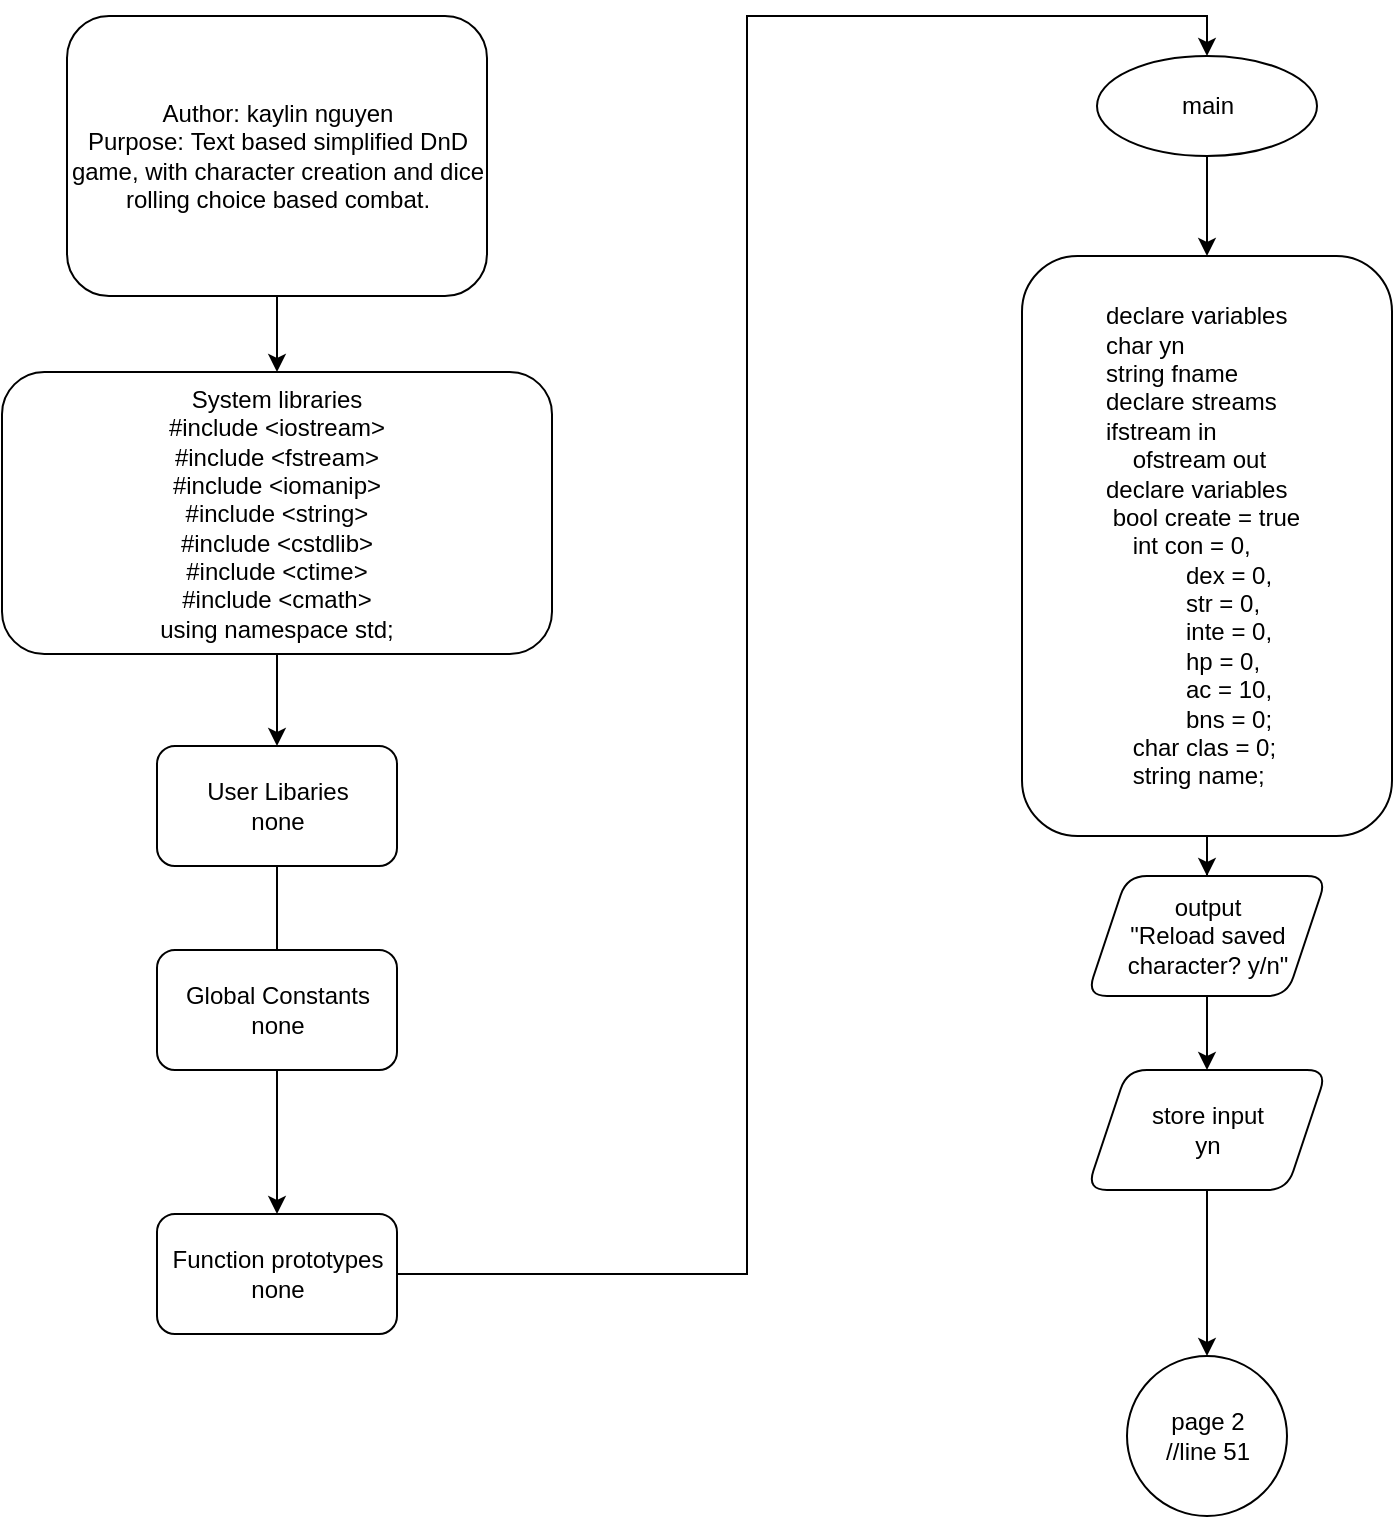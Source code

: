 <mxfile version="21.6.5" type="device" pages="14">
  <diagram name="lib, main" id="jbOD5GHQZ9ezGHtvCdO9">
    <mxGraphModel dx="899" dy="616" grid="1" gridSize="10" guides="1" tooltips="1" connect="1" arrows="1" fold="1" page="1" pageScale="1" pageWidth="850" pageHeight="1100" math="0" shadow="0">
      <root>
        <mxCell id="0" />
        <mxCell id="1" parent="0" />
        <mxCell id="ah132S2E6X6cwXsfivVh-2" value="Author: kaylin nguyen&lt;br&gt;Purpose:&amp;nbsp;Text based simplified DnD game, with character creation and dice rolling choice based combat." style="rounded=1;whiteSpace=wrap;html=1;" parent="1" vertex="1">
          <mxGeometry x="112.5" y="80" width="210" height="140" as="geometry" />
        </mxCell>
        <mxCell id="ah132S2E6X6cwXsfivVh-3" value="&lt;div&gt;System libraries&lt;/div&gt;&lt;div&gt;&lt;div&gt;#include &amp;lt;iostream&amp;gt;&lt;/div&gt;&lt;div&gt;#include &amp;lt;fstream&amp;gt;&lt;/div&gt;&lt;div&gt;#include &amp;lt;iomanip&amp;gt;&lt;/div&gt;&lt;div&gt;#include &amp;lt;string&amp;gt;&lt;/div&gt;&lt;div&gt;#include &amp;lt;cstdlib&amp;gt;&lt;/div&gt;&lt;div&gt;#include &amp;lt;ctime&amp;gt;&lt;/div&gt;&lt;div&gt;#include &amp;lt;cmath&amp;gt;&lt;/div&gt;&lt;/div&gt;&lt;div&gt;using namespace std;&lt;/div&gt;" style="rounded=1;whiteSpace=wrap;html=1;" parent="1" vertex="1">
          <mxGeometry x="80" y="258" width="275" height="141" as="geometry" />
        </mxCell>
        <mxCell id="ah132S2E6X6cwXsfivVh-4" value="" style="endArrow=classic;html=1;rounded=0;exitX=0.5;exitY=1;exitDx=0;exitDy=0;entryX=0.5;entryY=0;entryDx=0;entryDy=0;" parent="1" source="ah132S2E6X6cwXsfivVh-2" target="ah132S2E6X6cwXsfivVh-3" edge="1">
          <mxGeometry width="50" height="50" relative="1" as="geometry">
            <mxPoint x="512.5" y="400" as="sourcePoint" />
            <mxPoint x="562.5" y="350" as="targetPoint" />
          </mxGeometry>
        </mxCell>
        <mxCell id="ah132S2E6X6cwXsfivVh-5" value="" style="edgeStyle=orthogonalEdgeStyle;rounded=0;orthogonalLoop=1;jettySize=auto;html=1;" parent="1" source="ah132S2E6X6cwXsfivVh-6" edge="1">
          <mxGeometry relative="1" as="geometry">
            <mxPoint x="217.5" y="556" as="targetPoint" />
          </mxGeometry>
        </mxCell>
        <mxCell id="ah132S2E6X6cwXsfivVh-6" value="User Libaries&lt;br&gt;none" style="rounded=1;whiteSpace=wrap;html=1;" parent="1" vertex="1">
          <mxGeometry x="157.5" y="445" width="120" height="60" as="geometry" />
        </mxCell>
        <mxCell id="ah132S2E6X6cwXsfivVh-7" value="" style="endArrow=classic;html=1;rounded=0;exitX=0.5;exitY=1;exitDx=0;exitDy=0;entryX=0.5;entryY=0;entryDx=0;entryDy=0;" parent="1" source="ah132S2E6X6cwXsfivVh-3" target="ah132S2E6X6cwXsfivVh-6" edge="1">
          <mxGeometry width="50" height="50" relative="1" as="geometry">
            <mxPoint x="552.5" y="439" as="sourcePoint" />
            <mxPoint x="602.5" y="389" as="targetPoint" />
          </mxGeometry>
        </mxCell>
        <mxCell id="ah132S2E6X6cwXsfivVh-8" value="" style="edgeStyle=orthogonalEdgeStyle;rounded=0;orthogonalLoop=1;jettySize=auto;html=1;" parent="1" source="ah132S2E6X6cwXsfivVh-9" target="ah132S2E6X6cwXsfivVh-11" edge="1">
          <mxGeometry relative="1" as="geometry" />
        </mxCell>
        <mxCell id="ah132S2E6X6cwXsfivVh-9" value="Global Constants&lt;br&gt;none" style="whiteSpace=wrap;html=1;rounded=1;" parent="1" vertex="1">
          <mxGeometry x="157.5" y="547" width="120" height="60" as="geometry" />
        </mxCell>
        <mxCell id="ah132S2E6X6cwXsfivVh-10" style="edgeStyle=orthogonalEdgeStyle;rounded=0;orthogonalLoop=1;jettySize=auto;html=1;entryX=0.5;entryY=0;entryDx=0;entryDy=0;" parent="1" source="ah132S2E6X6cwXsfivVh-11" target="ah132S2E6X6cwXsfivVh-13" edge="1">
          <mxGeometry relative="1" as="geometry">
            <mxPoint x="402.5" y="120" as="targetPoint" />
          </mxGeometry>
        </mxCell>
        <mxCell id="ah132S2E6X6cwXsfivVh-11" value="Function prototypes&lt;br&gt;none" style="whiteSpace=wrap;html=1;rounded=1;" parent="1" vertex="1">
          <mxGeometry x="157.5" y="679" width="120" height="60" as="geometry" />
        </mxCell>
        <mxCell id="ah132S2E6X6cwXsfivVh-12" value="" style="edgeStyle=orthogonalEdgeStyle;rounded=0;orthogonalLoop=1;jettySize=auto;html=1;" parent="1" source="ah132S2E6X6cwXsfivVh-13" target="ah132S2E6X6cwXsfivVh-15" edge="1">
          <mxGeometry relative="1" as="geometry" />
        </mxCell>
        <mxCell id="ah132S2E6X6cwXsfivVh-13" value="main" style="ellipse;whiteSpace=wrap;html=1;" parent="1" vertex="1">
          <mxGeometry x="627.5" y="100" width="110" height="50" as="geometry" />
        </mxCell>
        <mxCell id="ah132S2E6X6cwXsfivVh-14" value="" style="edgeStyle=orthogonalEdgeStyle;rounded=0;orthogonalLoop=1;jettySize=auto;html=1;" parent="1" source="ah132S2E6X6cwXsfivVh-15" target="ah132S2E6X6cwXsfivVh-17" edge="1">
          <mxGeometry relative="1" as="geometry" />
        </mxCell>
        <mxCell id="ah132S2E6X6cwXsfivVh-15" value="&lt;blockquote style=&quot;margin: 0 0 0 40px; border: none; padding: 0px;&quot;&gt;declare variables&lt;div&gt;char yn&lt;/div&gt;&lt;div&gt;string fname&lt;/div&gt;&lt;div&gt;declare streams&lt;/div&gt;&lt;div&gt;&lt;div&gt;ifstream in&lt;/div&gt;&lt;/div&gt;&lt;div&gt;&lt;div&gt;&amp;nbsp; &amp;nbsp; ofstream out&lt;/div&gt;&lt;/div&gt;&lt;div&gt;declare variables&lt;/div&gt;&lt;div&gt;&lt;div&gt;&amp;nbsp;bool create = true&lt;/div&gt;&lt;/div&gt;&lt;div&gt;&lt;div&gt;&amp;nbsp; &amp;nbsp; int con = 0,&lt;/div&gt;&lt;/div&gt;&lt;div&gt;&lt;div style=&quot;&quot;&gt;&amp;nbsp; &amp;nbsp; &amp;nbsp; &amp;nbsp; &amp;nbsp; &amp;nbsp; dex = 0,&lt;/div&gt;&lt;/div&gt;&lt;div&gt;&lt;div&gt;&amp;nbsp; &amp;nbsp; &amp;nbsp; &amp;nbsp; &amp;nbsp; &amp;nbsp; str = 0,&lt;/div&gt;&lt;/div&gt;&lt;div&gt;&lt;div&gt;&amp;nbsp; &amp;nbsp; &amp;nbsp; &amp;nbsp; &amp;nbsp; &amp;nbsp; inte = 0,&lt;/div&gt;&lt;/div&gt;&lt;div&gt;&lt;div&gt;&amp;nbsp; &amp;nbsp; &amp;nbsp; &amp;nbsp; &amp;nbsp; &amp;nbsp; hp = 0,&lt;/div&gt;&lt;/div&gt;&lt;div&gt;&lt;div&gt;&amp;nbsp; &amp;nbsp; &amp;nbsp; &amp;nbsp; &amp;nbsp; &amp;nbsp; ac = 10,&lt;/div&gt;&lt;/div&gt;&lt;div&gt;&lt;div&gt;&amp;nbsp; &amp;nbsp; &amp;nbsp; &amp;nbsp; &amp;nbsp; &amp;nbsp; bns = 0;&lt;/div&gt;&lt;/div&gt;&lt;div&gt;&lt;div&gt;&amp;nbsp; &amp;nbsp; char clas = 0;&lt;/div&gt;&lt;/div&gt;&lt;div&gt;&lt;div&gt;&lt;span style=&quot;background-color: initial;&quot;&gt;&amp;nbsp; &amp;nbsp; string name;&lt;/span&gt;&lt;/div&gt;&lt;/div&gt;&lt;/blockquote&gt;" style="whiteSpace=wrap;html=1;rounded=1;align=left;" parent="1" vertex="1">
          <mxGeometry x="590" y="200" width="185" height="290" as="geometry" />
        </mxCell>
        <mxCell id="ah132S2E6X6cwXsfivVh-17" value="output&lt;br&gt;&quot;Reload saved character? y/n&quot;" style="shape=parallelogram;perimeter=parallelogramPerimeter;whiteSpace=wrap;html=1;fixedSize=1;rounded=1;" parent="1" vertex="1">
          <mxGeometry x="622.5" y="510" width="120" height="60" as="geometry" />
        </mxCell>
        <mxCell id="ah132S2E6X6cwXsfivVh-27" value="page 2&lt;br&gt;//line 51" style="ellipse;whiteSpace=wrap;html=1;aspect=fixed;" parent="1" vertex="1">
          <mxGeometry x="642.5" y="750" width="80" height="80" as="geometry" />
        </mxCell>
        <mxCell id="ah132S2E6X6cwXsfivVh-134" value="" style="edgeStyle=orthogonalEdgeStyle;rounded=0;orthogonalLoop=1;jettySize=auto;html=1;" parent="1" source="ah132S2E6X6cwXsfivVh-17" target="ah132S2E6X6cwXsfivVh-133" edge="1">
          <mxGeometry relative="1" as="geometry">
            <mxPoint x="682.5" y="570" as="sourcePoint" />
            <mxPoint x="682.5" y="737" as="targetPoint" />
          </mxGeometry>
        </mxCell>
        <mxCell id="DJ-ob2rjX2x7cxuxpbAv-2" value="" style="edgeStyle=orthogonalEdgeStyle;rounded=0;orthogonalLoop=1;jettySize=auto;html=1;" parent="1" source="ah132S2E6X6cwXsfivVh-133" target="ah132S2E6X6cwXsfivVh-27" edge="1">
          <mxGeometry relative="1" as="geometry">
            <mxPoint x="682.5" y="747" as="targetPoint" />
          </mxGeometry>
        </mxCell>
        <mxCell id="ah132S2E6X6cwXsfivVh-133" value="store input&lt;br&gt;yn" style="shape=parallelogram;perimeter=parallelogramPerimeter;whiteSpace=wrap;html=1;fixedSize=1;rounded=1;" parent="1" vertex="1">
          <mxGeometry x="622.5" y="607" width="120" height="60" as="geometry" />
        </mxCell>
      </root>
    </mxGraphModel>
  </diagram>
  <diagram name="if 52-83" id="Zu4h1BmQuiAk0IGTwb1X">
    <mxGraphModel dx="899" dy="-1584" grid="1" gridSize="10" guides="1" tooltips="1" connect="1" arrows="1" fold="1" page="1" pageScale="1" pageWidth="850" pageHeight="1100" math="0" shadow="0">
      <root>
        <mxCell id="17M7g88nUM5fAKhy4Aq3-0" />
        <mxCell id="17M7g88nUM5fAKhy4Aq3-1" parent="17M7g88nUM5fAKhy4Aq3-0" />
        <mxCell id="17M7g88nUM5fAKhy4Aq3-2" style="edgeStyle=orthogonalEdgeStyle;rounded=0;orthogonalLoop=1;jettySize=auto;html=1;exitX=0.5;exitY=1;exitDx=0;exitDy=0;" parent="17M7g88nUM5fAKhy4Aq3-1" source="Qcpbvh_X8VGo3pfbDNN0-2" target="17M7g88nUM5fAKhy4Aq3-6" edge="1">
          <mxGeometry relative="1" as="geometry">
            <mxPoint x="252" y="2507.5" as="targetPoint" />
            <mxPoint x="197" y="2507.5" as="sourcePoint" />
          </mxGeometry>
        </mxCell>
        <mxCell id="17M7g88nUM5fAKhy4Aq3-3" value="if yn is equal to y or Y" style="rhombus;whiteSpace=wrap;html=1;rounded=1;" parent="17M7g88nUM5fAKhy4Aq3-1" vertex="1">
          <mxGeometry x="17" y="2341.5" width="180" height="130" as="geometry" />
        </mxCell>
        <mxCell id="17M7g88nUM5fAKhy4Aq3-4" style="edgeStyle=orthogonalEdgeStyle;rounded=0;orthogonalLoop=1;jettySize=auto;html=1;entryX=0.5;entryY=0;entryDx=0;entryDy=0;" parent="17M7g88nUM5fAKhy4Aq3-1" source="17M7g88nUM5fAKhy4Aq3-6" target="8FiTtSwVYaEaoTsw7B9P-3" edge="1">
          <mxGeometry relative="1" as="geometry">
            <mxPoint x="292" y="2802.5" as="targetPoint" />
          </mxGeometry>
        </mxCell>
        <mxCell id="17M7g88nUM5fAKhy4Aq3-5" style="edgeStyle=orthogonalEdgeStyle;rounded=0;orthogonalLoop=1;jettySize=auto;html=1;exitX=1;exitY=0.5;exitDx=0;exitDy=0;entryX=0;entryY=0.5;entryDx=0;entryDy=0;" parent="17M7g88nUM5fAKhy4Aq3-1" source="17M7g88nUM5fAKhy4Aq3-6" target="8FiTtSwVYaEaoTsw7B9P-22" edge="1">
          <mxGeometry relative="1" as="geometry">
            <mxPoint x="410" y="2380" as="targetPoint" />
          </mxGeometry>
        </mxCell>
        <mxCell id="17M7g88nUM5fAKhy4Aq3-6" value="if file is found" style="rhombus;whiteSpace=wrap;html=1;rounded=1;" parent="17M7g88nUM5fAKhy4Aq3-1" vertex="1">
          <mxGeometry x="212" y="2597.5" width="160" height="110" as="geometry" />
        </mxCell>
        <mxCell id="17M7g88nUM5fAKhy4Aq3-7" value="true" style="text;html=1;align=center;verticalAlign=middle;resizable=0;points=[];autosize=1;strokeColor=none;fillColor=none;" parent="17M7g88nUM5fAKhy4Aq3-1" vertex="1">
          <mxGeometry x="197" y="2376.5" width="40" height="30" as="geometry" />
        </mxCell>
        <mxCell id="17M7g88nUM5fAKhy4Aq3-8" style="edgeStyle=orthogonalEdgeStyle;rounded=0;orthogonalLoop=1;jettySize=auto;html=1;exitX=0.5;exitY=1;exitDx=0;exitDy=0;" parent="17M7g88nUM5fAKhy4Aq3-1" source="17M7g88nUM5fAKhy4Aq3-3" target="17M7g88nUM5fAKhy4Aq3-41" edge="1">
          <mxGeometry relative="1" as="geometry">
            <mxPoint x="107" y="3244.5" as="targetPoint" />
            <mxPoint x="107" y="2576.5" as="sourcePoint" />
          </mxGeometry>
        </mxCell>
        <mxCell id="17M7g88nUM5fAKhy4Aq3-9" value="false" style="text;html=1;align=center;verticalAlign=middle;resizable=0;points=[];autosize=1;strokeColor=none;fillColor=none;" parent="17M7g88nUM5fAKhy4Aq3-1" vertex="1">
          <mxGeometry x="52" y="2466.5" width="50" height="30" as="geometry" />
        </mxCell>
        <mxCell id="17M7g88nUM5fAKhy4Aq3-15" value="true" style="text;html=1;align=center;verticalAlign=middle;resizable=0;points=[];autosize=1;strokeColor=none;fillColor=none;" parent="17M7g88nUM5fAKhy4Aq3-1" vertex="1">
          <mxGeometry x="360" y="2620" width="40" height="30" as="geometry" />
        </mxCell>
        <mxCell id="17M7g88nUM5fAKhy4Aq3-26" style="edgeStyle=orthogonalEdgeStyle;rounded=0;orthogonalLoop=1;jettySize=auto;html=1;exitX=0.5;exitY=1;exitDx=0;exitDy=0;entryX=0.5;entryY=0;entryDx=0;entryDy=0;" parent="17M7g88nUM5fAKhy4Aq3-1" source="17M7g88nUM5fAKhy4Aq3-27" target="17M7g88nUM5fAKhy4Aq3-3" edge="1">
          <mxGeometry relative="1" as="geometry" />
        </mxCell>
        <mxCell id="17M7g88nUM5fAKhy4Aq3-27" value="page 2" style="ellipse;whiteSpace=wrap;html=1;aspect=fixed;" parent="17M7g88nUM5fAKhy4Aq3-1" vertex="1">
          <mxGeometry x="67" y="2211.5" width="80" height="80" as="geometry" />
        </mxCell>
        <mxCell id="17M7g88nUM5fAKhy4Aq3-28" value="false&lt;br&gt;else" style="text;html=1;align=center;verticalAlign=middle;resizable=0;points=[];autosize=1;strokeColor=none;fillColor=none;" parent="17M7g88nUM5fAKhy4Aq3-1" vertex="1">
          <mxGeometry x="290" y="2702.5" width="50" height="40" as="geometry" />
        </mxCell>
        <mxCell id="17M7g88nUM5fAKhy4Aq3-41" value="page 3&lt;br&gt;//line 84" style="ellipse;whiteSpace=wrap;html=1;aspect=fixed;" parent="17M7g88nUM5fAKhy4Aq3-1" vertex="1">
          <mxGeometry x="67" y="3191" width="80" height="80" as="geometry" />
        </mxCell>
        <mxCell id="Qcpbvh_X8VGo3pfbDNN0-1" value="" style="edgeStyle=orthogonalEdgeStyle;rounded=0;orthogonalLoop=1;jettySize=auto;html=1;exitX=1;exitY=0.5;exitDx=0;exitDy=0;entryX=0.5;entryY=0;entryDx=0;entryDy=0;" parent="17M7g88nUM5fAKhy4Aq3-1" source="17M7g88nUM5fAKhy4Aq3-3" target="Qcpbvh_X8VGo3pfbDNN0-0" edge="1">
          <mxGeometry relative="1" as="geometry">
            <mxPoint x="292" y="2598" as="targetPoint" />
            <mxPoint x="197" y="2407" as="sourcePoint" />
            <Array as="points">
              <mxPoint x="292" y="2407" />
            </Array>
          </mxGeometry>
        </mxCell>
        <mxCell id="Qcpbvh_X8VGo3pfbDNN0-0" value="create = false" style="rounded=1;whiteSpace=wrap;html=1;" parent="17M7g88nUM5fAKhy4Aq3-1" vertex="1">
          <mxGeometry x="232" y="2430" width="120" height="60" as="geometry" />
        </mxCell>
        <mxCell id="Qcpbvh_X8VGo3pfbDNN0-3" value="" style="edgeStyle=orthogonalEdgeStyle;rounded=0;orthogonalLoop=1;jettySize=auto;html=1;exitX=0.5;exitY=1;exitDx=0;exitDy=0;" parent="17M7g88nUM5fAKhy4Aq3-1" source="Qcpbvh_X8VGo3pfbDNN0-0" target="Qcpbvh_X8VGo3pfbDNN0-2" edge="1">
          <mxGeometry relative="1" as="geometry">
            <mxPoint x="292" y="2598" as="targetPoint" />
            <mxPoint x="292" y="2490" as="sourcePoint" />
          </mxGeometry>
        </mxCell>
        <mxCell id="Qcpbvh_X8VGo3pfbDNN0-2" value="open in stream&lt;br&gt;file fname" style="shape=parallelogram;perimeter=parallelogramPerimeter;whiteSpace=wrap;html=1;fixedSize=1;rounded=1;" parent="17M7g88nUM5fAKhy4Aq3-1" vertex="1">
          <mxGeometry x="232" y="2520" width="120" height="60" as="geometry" />
        </mxCell>
        <mxCell id="8FiTtSwVYaEaoTsw7B9P-2" style="edgeStyle=orthogonalEdgeStyle;rounded=0;orthogonalLoop=1;jettySize=auto;html=1;" parent="17M7g88nUM5fAKhy4Aq3-1" source="8FiTtSwVYaEaoTsw7B9P-1" edge="1">
          <mxGeometry relative="1" as="geometry">
            <mxPoint x="100" y="3130" as="targetPoint" />
          </mxGeometry>
        </mxCell>
        <mxCell id="8FiTtSwVYaEaoTsw7B9P-1" value="close instream" style="shape=parallelogram;perimeter=parallelogramPerimeter;whiteSpace=wrap;html=1;fixedSize=1;rounded=1;" parent="17M7g88nUM5fAKhy4Aq3-1" vertex="1">
          <mxGeometry x="232" y="3100" width="120" height="60" as="geometry" />
        </mxCell>
        <mxCell id="8FiTtSwVYaEaoTsw7B9P-3" value="create = true" style="rounded=1;whiteSpace=wrap;html=1;" parent="17M7g88nUM5fAKhy4Aq3-1" vertex="1">
          <mxGeometry x="232" y="2800" width="120" height="60" as="geometry" />
        </mxCell>
        <mxCell id="8FiTtSwVYaEaoTsw7B9P-4" value="" style="edgeStyle=orthogonalEdgeStyle;rounded=0;orthogonalLoop=1;jettySize=auto;html=1;exitX=0.5;exitY=1;exitDx=0;exitDy=0;" parent="17M7g88nUM5fAKhy4Aq3-1" source="8FiTtSwVYaEaoTsw7B9P-3" target="8FiTtSwVYaEaoTsw7B9P-5" edge="1">
          <mxGeometry relative="1" as="geometry">
            <mxPoint x="297" y="2968" as="targetPoint" />
            <mxPoint x="297" y="2860" as="sourcePoint" />
          </mxGeometry>
        </mxCell>
        <mxCell id="8FiTtSwVYaEaoTsw7B9P-6" value="" style="edgeStyle=orthogonalEdgeStyle;rounded=0;orthogonalLoop=1;jettySize=auto;html=1;" parent="17M7g88nUM5fAKhy4Aq3-1" source="8FiTtSwVYaEaoTsw7B9P-5" target="8FiTtSwVYaEaoTsw7B9P-1" edge="1">
          <mxGeometry relative="1" as="geometry" />
        </mxCell>
        <mxCell id="8FiTtSwVYaEaoTsw7B9P-5" value="output&lt;br&gt;&quot;Character file not found. Returning to creation screen.&quot;" style="shape=parallelogram;perimeter=parallelogramPerimeter;whiteSpace=wrap;html=1;fixedSize=1;rounded=1;" parent="17M7g88nUM5fAKhy4Aq3-1" vertex="1">
          <mxGeometry x="177" y="2900" width="230" height="120" as="geometry" />
        </mxCell>
        <mxCell id="8FiTtSwVYaEaoTsw7B9P-9" value="" style="edgeStyle=orthogonalEdgeStyle;rounded=0;orthogonalLoop=1;jettySize=auto;html=1;" parent="17M7g88nUM5fAKhy4Aq3-1" source="8FiTtSwVYaEaoTsw7B9P-7" target="8FiTtSwVYaEaoTsw7B9P-8" edge="1">
          <mxGeometry relative="1" as="geometry" />
        </mxCell>
        <mxCell id="8FiTtSwVYaEaoTsw7B9P-10" style="edgeStyle=orthogonalEdgeStyle;rounded=0;orthogonalLoop=1;jettySize=auto;html=1;entryX=1;entryY=0.5;entryDx=0;entryDy=0;" parent="17M7g88nUM5fAKhy4Aq3-1" source="8FiTtSwVYaEaoTsw7B9P-7" target="8FiTtSwVYaEaoTsw7B9P-1" edge="1">
          <mxGeometry relative="1" as="geometry">
            <mxPoint x="810" y="3020" as="targetPoint" />
            <Array as="points">
              <mxPoint x="810" y="2800" />
              <mxPoint x="810" y="3130" />
            </Array>
          </mxGeometry>
        </mxCell>
        <mxCell id="8FiTtSwVYaEaoTsw7B9P-7" value="input&lt;br&gt;yn" style="shape=parallelogram;perimeter=parallelogramPerimeter;whiteSpace=wrap;html=1;fixedSize=1;rounded=1;" parent="17M7g88nUM5fAKhy4Aq3-1" vertex="1">
          <mxGeometry x="610" y="2770" width="120" height="60" as="geometry" />
        </mxCell>
        <mxCell id="8FiTtSwVYaEaoTsw7B9P-13" value="" style="edgeStyle=orthogonalEdgeStyle;rounded=0;orthogonalLoop=1;jettySize=auto;html=1;" parent="17M7g88nUM5fAKhy4Aq3-1" source="8FiTtSwVYaEaoTsw7B9P-8" target="8FiTtSwVYaEaoTsw7B9P-12" edge="1">
          <mxGeometry relative="1" as="geometry" />
        </mxCell>
        <mxCell id="8FiTtSwVYaEaoTsw7B9P-17" style="edgeStyle=orthogonalEdgeStyle;rounded=0;orthogonalLoop=1;jettySize=auto;html=1;" parent="17M7g88nUM5fAKhy4Aq3-1" source="8FiTtSwVYaEaoTsw7B9P-8" edge="1">
          <mxGeometry relative="1" as="geometry">
            <mxPoint x="810" y="2950" as="targetPoint" />
          </mxGeometry>
        </mxCell>
        <mxCell id="8FiTtSwVYaEaoTsw7B9P-8" value="if yn is not equal to y or Y" style="rhombus;whiteSpace=wrap;html=1;rounded=1;" parent="17M7g88nUM5fAKhy4Aq3-1" vertex="1">
          <mxGeometry x="585" y="2900" width="170" height="100" as="geometry" />
        </mxCell>
        <mxCell id="8FiTtSwVYaEaoTsw7B9P-15" style="edgeStyle=orthogonalEdgeStyle;rounded=0;orthogonalLoop=1;jettySize=auto;html=1;" parent="17M7g88nUM5fAKhy4Aq3-1" source="8FiTtSwVYaEaoTsw7B9P-12" edge="1">
          <mxGeometry relative="1" as="geometry">
            <mxPoint x="670" y="3130" as="targetPoint" />
          </mxGeometry>
        </mxCell>
        <mxCell id="8FiTtSwVYaEaoTsw7B9P-12" value="create = true" style="whiteSpace=wrap;html=1;rounded=1;" parent="17M7g88nUM5fAKhy4Aq3-1" vertex="1">
          <mxGeometry x="610" y="3030" width="120" height="60" as="geometry" />
        </mxCell>
        <mxCell id="8FiTtSwVYaEaoTsw7B9P-16" value="true" style="text;html=1;align=center;verticalAlign=middle;resizable=0;points=[];autosize=1;strokeColor=none;fillColor=none;" parent="17M7g88nUM5fAKhy4Aq3-1" vertex="1">
          <mxGeometry x="620" y="3000" width="40" height="30" as="geometry" />
        </mxCell>
        <mxCell id="8FiTtSwVYaEaoTsw7B9P-18" value="false" style="text;html=1;align=center;verticalAlign=middle;resizable=0;points=[];autosize=1;strokeColor=none;fillColor=none;" parent="17M7g88nUM5fAKhy4Aq3-1" vertex="1">
          <mxGeometry x="740" y="2920" width="50" height="30" as="geometry" />
        </mxCell>
        <mxCell id="8FiTtSwVYaEaoTsw7B9P-20" value="" style="edgeStyle=orthogonalEdgeStyle;rounded=0;orthogonalLoop=1;jettySize=auto;html=1;" parent="17M7g88nUM5fAKhy4Aq3-1" source="8FiTtSwVYaEaoTsw7B9P-19" target="8FiTtSwVYaEaoTsw7B9P-7" edge="1">
          <mxGeometry relative="1" as="geometry" />
        </mxCell>
        <mxCell id="8FiTtSwVYaEaoTsw7B9P-19" value="output&lt;br&gt;&lt;div&gt;&quot;You selected &quot; name&lt;span style=&quot;background-color: initial;&quot;&gt;&amp;nbsp;&quot;Do you want to continue as &quot; name&amp;nbsp; &quot;? y/n&quot;&lt;/span&gt;&lt;/div&gt;" style="shape=parallelogram;perimeter=parallelogramPerimeter;whiteSpace=wrap;html=1;fixedSize=1;rounded=1;" parent="17M7g88nUM5fAKhy4Aq3-1" vertex="1">
          <mxGeometry x="590" y="2613.13" width="160" height="78.75" as="geometry" />
        </mxCell>
        <mxCell id="8FiTtSwVYaEaoTsw7B9P-24" value="" style="edgeStyle=orthogonalEdgeStyle;rounded=0;orthogonalLoop=1;jettySize=auto;html=1;entryX=0;entryY=0.5;entryDx=0;entryDy=0;" parent="17M7g88nUM5fAKhy4Aq3-1" source="8FiTtSwVYaEaoTsw7B9P-22" target="8FiTtSwVYaEaoTsw7B9P-19" edge="1">
          <mxGeometry relative="1" as="geometry" />
        </mxCell>
        <mxCell id="8FiTtSwVYaEaoTsw7B9P-22" value="&lt;div&gt;input from in stream&lt;/div&gt;&lt;div&gt;in &amp;gt;&amp;gt; con dex str inte clas hp ac bns&lt;/div&gt;&lt;div&gt;&lt;span style=&quot;background-color: initial;&quot;&gt;getline name&lt;/span&gt;&lt;br&gt;&lt;/div&gt;" style="shape=parallelogram;perimeter=parallelogramPerimeter;whiteSpace=wrap;html=1;fixedSize=1;rounded=1;" parent="17M7g88nUM5fAKhy4Aq3-1" vertex="1">
          <mxGeometry x="425" y="2613.13" width="135" height="78.75" as="geometry" />
        </mxCell>
      </root>
    </mxGraphModel>
  </diagram>
  <diagram name="if, do while line 85-104" id="NIXJCmDIh3W2XuxI1Yca">
    <mxGraphModel dx="899" dy="-1584" grid="1" gridSize="10" guides="1" tooltips="1" connect="1" arrows="1" fold="1" page="1" pageScale="1" pageWidth="850" pageHeight="1100" math="0" shadow="0">
      <root>
        <mxCell id="FD1IlVtm7E4pebieOS-Q-0" />
        <mxCell id="FD1IlVtm7E4pebieOS-Q-1" parent="FD1IlVtm7E4pebieOS-Q-0" />
        <mxCell id="uECEQaewevn4gfao6Af4-1" style="edgeStyle=orthogonalEdgeStyle;rounded=0;orthogonalLoop=1;jettySize=auto;html=1;entryX=0;entryY=0.5;entryDx=0;entryDy=0;" parent="FD1IlVtm7E4pebieOS-Q-1" source="FD1IlVtm7E4pebieOS-Q-3" target="IKbTfoOAl5ISBkVJ6bzz-0" edge="1">
          <mxGeometry relative="1" as="geometry">
            <Array as="points">
              <mxPoint x="220" y="2385" />
              <mxPoint x="220" y="2270" />
            </Array>
          </mxGeometry>
        </mxCell>
        <mxCell id="1mNWvb7W0rLFpi3UWWAa-0" style="edgeStyle=orthogonalEdgeStyle;rounded=0;orthogonalLoop=1;jettySize=auto;html=1;entryX=0.5;entryY=0;entryDx=0;entryDy=0;" parent="FD1IlVtm7E4pebieOS-Q-1" source="FD1IlVtm7E4pebieOS-Q-3" target="FD1IlVtm7E4pebieOS-Q-41" edge="1">
          <mxGeometry relative="1" as="geometry" />
        </mxCell>
        <mxCell id="FD1IlVtm7E4pebieOS-Q-3" value="if create is true" style="rhombus;whiteSpace=wrap;html=1;rounded=1;" parent="FD1IlVtm7E4pebieOS-Q-1" vertex="1">
          <mxGeometry x="22.5" y="2320" width="169" height="130" as="geometry" />
        </mxCell>
        <mxCell id="FD1IlVtm7E4pebieOS-Q-7" value="true" style="text;html=1;align=center;verticalAlign=middle;resizable=0;points=[];autosize=1;strokeColor=none;fillColor=none;" parent="FD1IlVtm7E4pebieOS-Q-1" vertex="1">
          <mxGeometry x="180" y="2390" width="40" height="30" as="geometry" />
        </mxCell>
        <mxCell id="FD1IlVtm7E4pebieOS-Q-9" value="false" style="text;html=1;align=center;verticalAlign=middle;resizable=0;points=[];autosize=1;strokeColor=none;fillColor=none;" parent="FD1IlVtm7E4pebieOS-Q-1" vertex="1">
          <mxGeometry x="56" y="2445" width="50" height="30" as="geometry" />
        </mxCell>
        <mxCell id="uECEQaewevn4gfao6Af4-0" value="" style="edgeStyle=orthogonalEdgeStyle;rounded=0;orthogonalLoop=1;jettySize=auto;html=1;" parent="FD1IlVtm7E4pebieOS-Q-1" source="FD1IlVtm7E4pebieOS-Q-27" target="FD1IlVtm7E4pebieOS-Q-3" edge="1">
          <mxGeometry relative="1" as="geometry" />
        </mxCell>
        <mxCell id="FD1IlVtm7E4pebieOS-Q-27" value="page 3" style="ellipse;whiteSpace=wrap;html=1;aspect=fixed;" parent="FD1IlVtm7E4pebieOS-Q-1" vertex="1">
          <mxGeometry x="67" y="2209" width="80" height="80" as="geometry" />
        </mxCell>
        <mxCell id="FD1IlVtm7E4pebieOS-Q-41" value="A&lt;br style=&quot;border-color: var(--border-color);&quot;&gt;//start fight&lt;br&gt;page 8&lt;br&gt;//line 242" style="ellipse;whiteSpace=wrap;html=1;aspect=fixed;" parent="FD1IlVtm7E4pebieOS-Q-1" vertex="1">
          <mxGeometry x="54" y="3165" width="106" height="106" as="geometry" />
        </mxCell>
        <mxCell id="X6wxhZ8wrmxON7B5Zm4o-1" value="" style="edgeStyle=orthogonalEdgeStyle;rounded=0;orthogonalLoop=1;jettySize=auto;html=1;" parent="FD1IlVtm7E4pebieOS-Q-1" source="IKbTfoOAl5ISBkVJ6bzz-0" target="X6wxhZ8wrmxON7B5Zm4o-0" edge="1">
          <mxGeometry relative="1" as="geometry" />
        </mxCell>
        <mxCell id="IKbTfoOAl5ISBkVJ6bzz-0" value="output&lt;br&gt;&quot;Creating character.&quot;" style="shape=parallelogram;perimeter=parallelogramPerimeter;whiteSpace=wrap;html=1;fixedSize=1;rounded=1;" parent="FD1IlVtm7E4pebieOS-Q-1" vertex="1">
          <mxGeometry x="445.25" y="2241" width="139" height="60" as="geometry" />
        </mxCell>
        <mxCell id="THzgxz4_KJVeCiafjJAz-0" value="page 4&lt;br&gt;//line 105" style="ellipse;whiteSpace=wrap;html=1;aspect=fixed;" parent="FD1IlVtm7E4pebieOS-Q-1" vertex="1">
          <mxGeometry x="474.75" y="3179" width="80" height="80" as="geometry" />
        </mxCell>
        <mxCell id="X6wxhZ8wrmxON7B5Zm4o-3" value="" style="edgeStyle=orthogonalEdgeStyle;rounded=0;orthogonalLoop=1;jettySize=auto;html=1;" parent="FD1IlVtm7E4pebieOS-Q-1" source="X6wxhZ8wrmxON7B5Zm4o-0" target="X6wxhZ8wrmxON7B5Zm4o-2" edge="1">
          <mxGeometry relative="1" as="geometry" />
        </mxCell>
        <mxCell id="X6wxhZ8wrmxON7B5Zm4o-0" value="do while loop based on yn" style="whiteSpace=wrap;html=1;rounded=1;" parent="FD1IlVtm7E4pebieOS-Q-1" vertex="1">
          <mxGeometry x="454.75" y="2376" width="120" height="60" as="geometry" />
        </mxCell>
        <mxCell id="X6wxhZ8wrmxON7B5Zm4o-5" value="" style="edgeStyle=orthogonalEdgeStyle;rounded=0;orthogonalLoop=1;jettySize=auto;html=1;" parent="FD1IlVtm7E4pebieOS-Q-1" source="X6wxhZ8wrmxON7B5Zm4o-2" target="X6wxhZ8wrmxON7B5Zm4o-4" edge="1">
          <mxGeometry relative="1" as="geometry" />
        </mxCell>
        <mxCell id="X6wxhZ8wrmxON7B5Zm4o-2" value="output&lt;br&gt;&quot;Enter character name.&quot;" style="shape=parallelogram;perimeter=parallelogramPerimeter;whiteSpace=wrap;html=1;fixedSize=1;rounded=1;" parent="FD1IlVtm7E4pebieOS-Q-1" vertex="1">
          <mxGeometry x="454.75" y="2516" width="120" height="60" as="geometry" />
        </mxCell>
        <mxCell id="X6wxhZ8wrmxON7B5Zm4o-7" value="" style="edgeStyle=orthogonalEdgeStyle;rounded=0;orthogonalLoop=1;jettySize=auto;html=1;" parent="FD1IlVtm7E4pebieOS-Q-1" source="X6wxhZ8wrmxON7B5Zm4o-4" target="X6wxhZ8wrmxON7B5Zm4o-6" edge="1">
          <mxGeometry relative="1" as="geometry" />
        </mxCell>
        <mxCell id="X6wxhZ8wrmxON7B5Zm4o-4" value="input&lt;br&gt;getline name" style="shape=parallelogram;perimeter=parallelogramPerimeter;whiteSpace=wrap;html=1;fixedSize=1;rounded=1;" parent="FD1IlVtm7E4pebieOS-Q-1" vertex="1">
          <mxGeometry x="454.75" y="2621" width="120" height="60" as="geometry" />
        </mxCell>
        <mxCell id="X6wxhZ8wrmxON7B5Zm4o-9" value="" style="edgeStyle=orthogonalEdgeStyle;rounded=0;orthogonalLoop=1;jettySize=auto;html=1;" parent="FD1IlVtm7E4pebieOS-Q-1" source="X6wxhZ8wrmxON7B5Zm4o-6" target="X6wxhZ8wrmxON7B5Zm4o-8" edge="1">
          <mxGeometry relative="1" as="geometry" />
        </mxCell>
        <mxCell id="X6wxhZ8wrmxON7B5Zm4o-6" value="output&lt;br&gt;&quot;Your character&#39;s name is &quot; &amp;lt;&amp;lt; name &amp;lt;&amp;lt; &quot;. Is this correct? y/n&quot;" style="shape=parallelogram;perimeter=parallelogramPerimeter;whiteSpace=wrap;html=1;fixedSize=1;rounded=1;" parent="FD1IlVtm7E4pebieOS-Q-1" vertex="1">
          <mxGeometry x="420" y="2731" width="189.5" height="70" as="geometry" />
        </mxCell>
        <mxCell id="X6wxhZ8wrmxON7B5Zm4o-11" value="" style="edgeStyle=orthogonalEdgeStyle;rounded=0;orthogonalLoop=1;jettySize=auto;html=1;" parent="FD1IlVtm7E4pebieOS-Q-1" source="X6wxhZ8wrmxON7B5Zm4o-8" target="X6wxhZ8wrmxON7B5Zm4o-10" edge="1">
          <mxGeometry relative="1" as="geometry" />
        </mxCell>
        <mxCell id="X6wxhZ8wrmxON7B5Zm4o-8" value="input&lt;br&gt;yn" style="shape=parallelogram;perimeter=parallelogramPerimeter;whiteSpace=wrap;html=1;fixedSize=1;rounded=1;" parent="FD1IlVtm7E4pebieOS-Q-1" vertex="1">
          <mxGeometry x="467.63" y="2861" width="94.25" height="50" as="geometry" />
        </mxCell>
        <mxCell id="X6wxhZ8wrmxON7B5Zm4o-12" style="edgeStyle=orthogonalEdgeStyle;rounded=0;orthogonalLoop=1;jettySize=auto;html=1;" parent="FD1IlVtm7E4pebieOS-Q-1" source="X6wxhZ8wrmxON7B5Zm4o-10" target="THzgxz4_KJVeCiafjJAz-0" edge="1">
          <mxGeometry relative="1" as="geometry" />
        </mxCell>
        <mxCell id="X6wxhZ8wrmxON7B5Zm4o-14" style="edgeStyle=orthogonalEdgeStyle;rounded=0;orthogonalLoop=1;jettySize=auto;html=1;" parent="FD1IlVtm7E4pebieOS-Q-1" source="X6wxhZ8wrmxON7B5Zm4o-10" edge="1">
          <mxGeometry relative="1" as="geometry">
            <mxPoint x="514.25" y="2471" as="targetPoint" />
            <Array as="points">
              <mxPoint x="684.25" y="3014" />
              <mxPoint x="684.25" y="2471" />
            </Array>
          </mxGeometry>
        </mxCell>
        <mxCell id="X6wxhZ8wrmxON7B5Zm4o-10" value="while&lt;br&gt;yn is not equal to y or Y" style="rhombus;whiteSpace=wrap;html=1;rounded=1;" parent="FD1IlVtm7E4pebieOS-Q-1" vertex="1">
          <mxGeometry x="425.01" y="2961" width="179.49" height="105" as="geometry" />
        </mxCell>
        <mxCell id="X6wxhZ8wrmxON7B5Zm4o-13" value="false" style="text;html=1;align=center;verticalAlign=middle;resizable=0;points=[];autosize=1;strokeColor=none;fillColor=none;" parent="FD1IlVtm7E4pebieOS-Q-1" vertex="1">
          <mxGeometry x="524.25" y="3066" width="50" height="30" as="geometry" />
        </mxCell>
        <mxCell id="X6wxhZ8wrmxON7B5Zm4o-15" value="true" style="text;html=1;align=center;verticalAlign=middle;resizable=0;points=[];autosize=1;strokeColor=none;fillColor=none;" parent="FD1IlVtm7E4pebieOS-Q-1" vertex="1">
          <mxGeometry x="594.25" y="2979" width="40" height="30" as="geometry" />
        </mxCell>
      </root>
    </mxGraphModel>
  </diagram>
  <diagram id="MJ19bQFyL_u4I3tdSoEj" name="do while 106">
    <mxGraphModel dx="899" dy="-1584" grid="1" gridSize="10" guides="1" tooltips="1" connect="1" arrows="1" fold="1" page="1" pageScale="1" pageWidth="850" pageHeight="1100" math="0" shadow="0">
      <root>
        <mxCell id="0" />
        <mxCell id="1" parent="0" />
        <mxCell id="qonwvL9GyMB_hQOT16p2-29" value="" style="edgeStyle=orthogonalEdgeStyle;rounded=0;orthogonalLoop=1;jettySize=auto;html=1;" parent="1" source="FRKm6bmvMRMXBzQTtQiM-7" target="FRKm6bmvMRMXBzQTtQiM-13" edge="1">
          <mxGeometry relative="1" as="geometry" />
        </mxCell>
        <mxCell id="FRKm6bmvMRMXBzQTtQiM-7" value="page 4" style="ellipse;whiteSpace=wrap;html=1;aspect=fixed;" parent="1" vertex="1">
          <mxGeometry x="134.75" y="2210" width="80" height="80" as="geometry" />
        </mxCell>
        <mxCell id="FRKm6bmvMRMXBzQTtQiM-11" value="page 5&lt;br&gt;//line 130" style="ellipse;whiteSpace=wrap;html=1;aspect=fixed;" parent="1" vertex="1">
          <mxGeometry x="709.74" y="3200" width="80" height="80" as="geometry" />
        </mxCell>
        <mxCell id="FRKm6bmvMRMXBzQTtQiM-13" value="do while loop based on yn" style="whiteSpace=wrap;html=1;rounded=1;" parent="1" vertex="1">
          <mxGeometry x="114.75" y="2330" width="120" height="60" as="geometry" />
        </mxCell>
        <mxCell id="FRKm6bmvMRMXBzQTtQiM-16" value="" style="edgeStyle=orthogonalEdgeStyle;rounded=0;orthogonalLoop=1;jettySize=auto;html=1;" parent="1" source="qonwvL9GyMB_hQOT16p2-17" target="FRKm6bmvMRMXBzQTtQiM-19" edge="1">
          <mxGeometry relative="1" as="geometry" />
        </mxCell>
        <mxCell id="BZfRWTHriBCFm5oXHBe4-6" value="" style="edgeStyle=orthogonalEdgeStyle;rounded=0;orthogonalLoop=1;jettySize=auto;html=1;" parent="1" source="FRKm6bmvMRMXBzQTtQiM-19" target="BZfRWTHriBCFm5oXHBe4-3" edge="1">
          <mxGeometry relative="1" as="geometry" />
        </mxCell>
        <mxCell id="FRKm6bmvMRMXBzQTtQiM-19" value="Output&lt;br&gt;&quot;You selected &quot;" style="shape=parallelogram;perimeter=parallelogramPerimeter;whiteSpace=wrap;html=1;fixedSize=1;rounded=1;" parent="1" vertex="1">
          <mxGeometry x="80" y="2840" width="189.5" height="70" as="geometry" />
        </mxCell>
        <mxCell id="FRKm6bmvMRMXBzQTtQiM-20" value="" style="edgeStyle=orthogonalEdgeStyle;rounded=0;orthogonalLoop=1;jettySize=auto;html=1;" parent="1" source="FRKm6bmvMRMXBzQTtQiM-21" target="FRKm6bmvMRMXBzQTtQiM-24" edge="1">
          <mxGeometry relative="1" as="geometry" />
        </mxCell>
        <mxCell id="FRKm6bmvMRMXBzQTtQiM-21" value="input&lt;br&gt;yn" style="shape=parallelogram;perimeter=parallelogramPerimeter;whiteSpace=wrap;html=1;fixedSize=1;rounded=1;" parent="1" vertex="1">
          <mxGeometry x="702.62" y="2955" width="94.25" height="50" as="geometry" />
        </mxCell>
        <mxCell id="FRKm6bmvMRMXBzQTtQiM-22" style="edgeStyle=orthogonalEdgeStyle;rounded=0;orthogonalLoop=1;jettySize=auto;html=1;entryX=0.5;entryY=0;entryDx=0;entryDy=0;" parent="1" source="FRKm6bmvMRMXBzQTtQiM-24" target="FRKm6bmvMRMXBzQTtQiM-11" edge="1">
          <mxGeometry relative="1" as="geometry">
            <mxPoint x="754.74" y="3052" as="targetPoint" />
          </mxGeometry>
        </mxCell>
        <mxCell id="FRKm6bmvMRMXBzQTtQiM-23" style="edgeStyle=orthogonalEdgeStyle;rounded=0;orthogonalLoop=1;jettySize=auto;html=1;exitX=0;exitY=0.5;exitDx=0;exitDy=0;" parent="1" source="FRKm6bmvMRMXBzQTtQiM-24" edge="1">
          <mxGeometry relative="1" as="geometry">
            <mxPoint x="174" y="2430" as="targetPoint" />
            <Array as="points">
              <mxPoint x="660" y="3080" />
              <mxPoint x="30" y="3080" />
              <mxPoint x="30" y="2410" />
              <mxPoint x="174" y="2410" />
            </Array>
          </mxGeometry>
        </mxCell>
        <mxCell id="FRKm6bmvMRMXBzQTtQiM-24" value="while&lt;br&gt;yn is not equal to y or Y" style="rhombus;whiteSpace=wrap;html=1;rounded=1;" parent="1" vertex="1">
          <mxGeometry x="660" y="3030" width="179.49" height="105" as="geometry" />
        </mxCell>
        <mxCell id="FRKm6bmvMRMXBzQTtQiM-25" value="false" style="text;html=1;align=center;verticalAlign=middle;resizable=0;points=[];autosize=1;strokeColor=none;fillColor=none;" parent="1" vertex="1">
          <mxGeometry x="694.75" y="3125" width="50" height="30" as="geometry" />
        </mxCell>
        <mxCell id="FRKm6bmvMRMXBzQTtQiM-26" value="true" style="text;html=1;align=center;verticalAlign=middle;resizable=0;points=[];autosize=1;strokeColor=none;fillColor=none;" parent="1" vertex="1">
          <mxGeometry x="630" y="3080" width="40" height="30" as="geometry" />
        </mxCell>
        <mxCell id="BZfRWTHriBCFm5oXHBe4-16" value="" style="edgeStyle=orthogonalEdgeStyle;rounded=0;orthogonalLoop=1;jettySize=auto;html=1;" parent="1" source="qonwvL9GyMB_hQOT16p2-5" target="qonwvL9GyMB_hQOT16p2-20" edge="1">
          <mxGeometry relative="1" as="geometry" />
        </mxCell>
        <mxCell id="qonwvL9GyMB_hQOT16p2-5" value="input clas" style="shape=parallelogram;perimeter=parallelogramPerimeter;whiteSpace=wrap;html=1;fixedSize=1;rounded=1;" parent="1" vertex="1">
          <mxGeometry x="519.75" y="2340" width="120" height="60" as="geometry" />
        </mxCell>
        <mxCell id="qonwvL9GyMB_hQOT16p2-12" style="edgeStyle=orthogonalEdgeStyle;rounded=0;orthogonalLoop=1;jettySize=auto;html=1;exitX=0.5;exitY=1;exitDx=0;exitDy=0;" parent="1" source="qonwvL9GyMB_hQOT16p2-14" edge="1">
          <mxGeometry relative="1" as="geometry">
            <mxPoint x="180" y="2810" as="targetPoint" />
            <Array as="points">
              <mxPoint x="580" y="2805" />
              <mxPoint x="181" y="2805" />
            </Array>
          </mxGeometry>
        </mxCell>
        <mxCell id="qonwvL9GyMB_hQOT16p2-13" style="edgeStyle=orthogonalEdgeStyle;rounded=0;orthogonalLoop=1;jettySize=auto;html=1;exitX=1;exitY=0.5;exitDx=0;exitDy=0;" parent="1" source="qonwvL9GyMB_hQOT16p2-14" edge="1">
          <mxGeometry relative="1" as="geometry">
            <mxPoint x="579.25" y="2315" as="targetPoint" />
            <Array as="points">
              <mxPoint x="749" y="2733" />
              <mxPoint x="749" y="2315" />
            </Array>
          </mxGeometry>
        </mxCell>
        <mxCell id="qonwvL9GyMB_hQOT16p2-14" value="while&lt;br&gt;clas is not equal to 0 or 1" style="rhombus;whiteSpace=wrap;html=1;rounded=1;" parent="1" vertex="1">
          <mxGeometry x="490.01" y="2680" width="179.49" height="105" as="geometry" />
        </mxCell>
        <mxCell id="qonwvL9GyMB_hQOT16p2-15" value="false" style="text;html=1;align=center;verticalAlign=middle;resizable=0;points=[];autosize=1;strokeColor=none;fillColor=none;" parent="1" vertex="1">
          <mxGeometry x="589.25" y="2785" width="50" height="30" as="geometry" />
        </mxCell>
        <mxCell id="qonwvL9GyMB_hQOT16p2-16" value="true" style="text;html=1;align=center;verticalAlign=middle;resizable=0;points=[];autosize=1;strokeColor=none;fillColor=none;" parent="1" vertex="1">
          <mxGeometry x="659.25" y="2698" width="40" height="30" as="geometry" />
        </mxCell>
        <mxCell id="qonwvL9GyMB_hQOT16p2-19" style="edgeStyle=orthogonalEdgeStyle;rounded=0;orthogonalLoop=1;jettySize=auto;html=1;entryX=0.5;entryY=0;entryDx=0;entryDy=0;" parent="1" source="qonwvL9GyMB_hQOT16p2-17" target="qonwvL9GyMB_hQOT16p2-5" edge="1">
          <mxGeometry relative="1" as="geometry">
            <Array as="points">
              <mxPoint x="347" y="2650" />
              <mxPoint x="347" y="2280" />
              <mxPoint x="580" y="2280" />
            </Array>
          </mxGeometry>
        </mxCell>
        <mxCell id="qonwvL9GyMB_hQOT16p2-17" value="do while loop based on clas" style="rounded=1;whiteSpace=wrap;html=1;" parent="1" vertex="1">
          <mxGeometry x="114.75" y="2620" width="120" height="60" as="geometry" />
        </mxCell>
        <mxCell id="qonwvL9GyMB_hQOT16p2-21" value="" style="edgeStyle=orthogonalEdgeStyle;rounded=0;orthogonalLoop=1;jettySize=auto;html=1;" parent="1" source="qonwvL9GyMB_hQOT16p2-20" target="qonwvL9GyMB_hQOT16p2-14" edge="1">
          <mxGeometry relative="1" as="geometry" />
        </mxCell>
        <mxCell id="qonwvL9GyMB_hQOT16p2-26" style="edgeStyle=orthogonalEdgeStyle;rounded=0;orthogonalLoop=1;jettySize=auto;html=1;entryX=0.5;entryY=0;entryDx=0;entryDy=0;exitX=0;exitY=0.5;exitDx=0;exitDy=0;" parent="1" source="qonwvL9GyMB_hQOT16p2-20" target="qonwvL9GyMB_hQOT16p2-25" edge="1">
          <mxGeometry relative="1" as="geometry" />
        </mxCell>
        <mxCell id="qonwvL9GyMB_hQOT16p2-20" value="if&lt;br&gt;clas is not equal to 0 or 1" style="rhombus;whiteSpace=wrap;html=1;rounded=1;" parent="1" vertex="1">
          <mxGeometry x="529.88" y="2500" width="99.75" height="80" as="geometry" />
        </mxCell>
        <mxCell id="qonwvL9GyMB_hQOT16p2-22" value="false" style="text;html=1;align=center;verticalAlign=middle;resizable=0;points=[];autosize=1;strokeColor=none;fillColor=none;" parent="1" vertex="1">
          <mxGeometry x="579.63" y="2570" width="50" height="30" as="geometry" />
        </mxCell>
        <mxCell id="qonwvL9GyMB_hQOT16p2-28" value="" style="edgeStyle=orthogonalEdgeStyle;rounded=0;orthogonalLoop=1;jettySize=auto;html=1;" parent="1" source="qonwvL9GyMB_hQOT16p2-25" edge="1">
          <mxGeometry relative="1" as="geometry">
            <mxPoint x="580" y="2660" as="targetPoint" />
            <Array as="points">
              <mxPoint x="485" y="2650" />
              <mxPoint x="581" y="2650" />
            </Array>
          </mxGeometry>
        </mxCell>
        <mxCell id="qonwvL9GyMB_hQOT16p2-25" value="output&lt;br&gt;&quot;Invalid class. Reenter.&quot;" style="shape=parallelogram;perimeter=parallelogramPerimeter;whiteSpace=wrap;html=1;fixedSize=1;rounded=1;" parent="1" vertex="1">
          <mxGeometry x="425" y="2580" width="120" height="60" as="geometry" />
        </mxCell>
        <mxCell id="qonwvL9GyMB_hQOT16p2-27" value="true" style="text;html=1;align=center;verticalAlign=middle;resizable=0;points=[];autosize=1;strokeColor=none;fillColor=none;" parent="1" vertex="1">
          <mxGeometry x="490.01" y="2508" width="40" height="30" as="geometry" />
        </mxCell>
        <mxCell id="qonwvL9GyMB_hQOT16p2-30" value="" style="edgeStyle=orthogonalEdgeStyle;rounded=0;orthogonalLoop=1;jettySize=auto;html=1;" parent="1" source="FRKm6bmvMRMXBzQTtQiM-13" target="FRKm6bmvMRMXBzQTtQiM-10" edge="1">
          <mxGeometry relative="1" as="geometry">
            <mxPoint x="175" y="2390" as="sourcePoint" />
            <mxPoint x="175" y="2529" as="targetPoint" />
          </mxGeometry>
        </mxCell>
        <mxCell id="BZfRWTHriBCFm5oXHBe4-2" value="" style="edgeStyle=orthogonalEdgeStyle;rounded=0;orthogonalLoop=1;jettySize=auto;html=1;" parent="1" source="FRKm6bmvMRMXBzQTtQiM-10" target="qonwvL9GyMB_hQOT16p2-17" edge="1">
          <mxGeometry relative="1" as="geometry" />
        </mxCell>
        <mxCell id="FRKm6bmvMRMXBzQTtQiM-10" value="output&lt;br&gt;&quot;Choose your class.&lt;br&gt;....&lt;br&gt;rounds.&quot;" style="shape=parallelogram;perimeter=parallelogramPerimeter;whiteSpace=wrap;html=1;fixedSize=1;rounded=1;" parent="1" vertex="1">
          <mxGeometry x="105.25" y="2493" width="139" height="60" as="geometry" />
        </mxCell>
        <mxCell id="BZfRWTHriBCFm5oXHBe4-10" style="edgeStyle=orthogonalEdgeStyle;rounded=0;orthogonalLoop=1;jettySize=auto;html=1;entryX=0;entryY=0.5;entryDx=0;entryDy=0;exitX=1;exitY=0.5;exitDx=0;exitDy=0;" parent="1" source="BZfRWTHriBCFm5oXHBe4-3" target="BZfRWTHriBCFm5oXHBe4-8" edge="1">
          <mxGeometry relative="1" as="geometry">
            <Array as="points">
              <mxPoint x="225" y="2945" />
            </Array>
          </mxGeometry>
        </mxCell>
        <mxCell id="BZfRWTHriBCFm5oXHBe4-11" style="edgeStyle=orthogonalEdgeStyle;rounded=0;orthogonalLoop=1;jettySize=auto;html=1;entryX=0.038;entryY=0.533;entryDx=0;entryDy=0;entryPerimeter=0;exitX=0.5;exitY=1;exitDx=0;exitDy=0;" parent="1" source="BZfRWTHriBCFm5oXHBe4-3" target="BZfRWTHriBCFm5oXHBe4-9" edge="1">
          <mxGeometry relative="1" as="geometry" />
        </mxCell>
        <mxCell id="BZfRWTHriBCFm5oXHBe4-3" value="if clas is 0" style="rhombus;whiteSpace=wrap;html=1;rounded=1;" parent="1" vertex="1">
          <mxGeometry x="124.88" y="2940" width="99.75" height="80" as="geometry" />
        </mxCell>
        <mxCell id="BZfRWTHriBCFm5oXHBe4-4" value="false" style="text;html=1;align=center;verticalAlign=middle;resizable=0;points=[];autosize=1;strokeColor=none;fillColor=none;" parent="1" vertex="1">
          <mxGeometry x="179.5" y="3010" width="50" height="30" as="geometry" />
        </mxCell>
        <mxCell id="BZfRWTHriBCFm5oXHBe4-5" value="true" style="text;html=1;align=center;verticalAlign=middle;resizable=0;points=[];autosize=1;strokeColor=none;fillColor=none;" parent="1" vertex="1">
          <mxGeometry x="224.63" y="2950" width="40" height="30" as="geometry" />
        </mxCell>
        <mxCell id="BZfRWTHriBCFm5oXHBe4-13" style="edgeStyle=orthogonalEdgeStyle;rounded=0;orthogonalLoop=1;jettySize=auto;html=1;entryX=0;entryY=0.5;entryDx=0;entryDy=0;" parent="1" source="BZfRWTHriBCFm5oXHBe4-8" target="BZfRWTHriBCFm5oXHBe4-12" edge="1">
          <mxGeometry relative="1" as="geometry">
            <Array as="points">
              <mxPoint x="440" y="2945" />
              <mxPoint x="440" y="2980" />
              <mxPoint x="490" y="2980" />
            </Array>
          </mxGeometry>
        </mxCell>
        <mxCell id="BZfRWTHriBCFm5oXHBe4-8" value="Output&lt;br style=&quot;border-color: var(--border-color);&quot;&gt;&quot;fighter&quot;" style="shape=parallelogram;perimeter=parallelogramPerimeter;whiteSpace=wrap;html=1;fixedSize=1;rounded=1;" parent="1" vertex="1">
          <mxGeometry x="290" y="2915" width="120" height="60" as="geometry" />
        </mxCell>
        <mxCell id="BZfRWTHriBCFm5oXHBe4-14" style="edgeStyle=orthogonalEdgeStyle;rounded=0;orthogonalLoop=1;jettySize=auto;html=1;entryX=0;entryY=0.5;entryDx=0;entryDy=0;" parent="1" source="BZfRWTHriBCFm5oXHBe4-9" target="BZfRWTHriBCFm5oXHBe4-12" edge="1">
          <mxGeometry relative="1" as="geometry">
            <Array as="points">
              <mxPoint x="440" y="3040" />
              <mxPoint x="440" y="2980" />
              <mxPoint x="490" y="2980" />
            </Array>
          </mxGeometry>
        </mxCell>
        <mxCell id="BZfRWTHriBCFm5oXHBe4-9" value="Output&lt;br style=&quot;border-color: var(--border-color);&quot;&gt;&quot;wizard&quot;" style="shape=parallelogram;perimeter=parallelogramPerimeter;whiteSpace=wrap;html=1;fixedSize=1;rounded=1;" parent="1" vertex="1">
          <mxGeometry x="269.5" y="3010" width="120" height="60" as="geometry" />
        </mxCell>
        <mxCell id="BZfRWTHriBCFm5oXHBe4-15" style="edgeStyle=orthogonalEdgeStyle;rounded=0;orthogonalLoop=1;jettySize=auto;html=1;" parent="1" source="BZfRWTHriBCFm5oXHBe4-12" target="FRKm6bmvMRMXBzQTtQiM-21" edge="1">
          <mxGeometry relative="1" as="geometry" />
        </mxCell>
        <mxCell id="BZfRWTHriBCFm5oXHBe4-12" value="output&lt;br&gt;&quot;Is this correct? y/n&quot;" style="shape=parallelogram;perimeter=parallelogramPerimeter;whiteSpace=wrap;html=1;fixedSize=1;rounded=1;" parent="1" vertex="1">
          <mxGeometry x="488.88" y="2945" width="150.37" height="70" as="geometry" />
        </mxCell>
      </root>
    </mxGraphModel>
  </diagram>
  <diagram id="Oe0OEq6n49nzkpxas8Uf" name="if 130-143">
    <mxGraphModel dx="899" dy="-1584" grid="1" gridSize="10" guides="1" tooltips="1" connect="1" arrows="1" fold="1" page="1" pageScale="1" pageWidth="850" pageHeight="1100" math="0" shadow="0">
      <root>
        <mxCell id="0" />
        <mxCell id="1" parent="0" />
        <mxCell id="1ArRpMTcWVAER2yr8yAM-7" style="edgeStyle=orthogonalEdgeStyle;rounded=0;orthogonalLoop=1;jettySize=auto;html=1;entryX=0.5;entryY=0;entryDx=0;entryDy=0;" parent="1" source="SPeQ6Is7DTdbyhPtbJzY-1" target="1ArRpMTcWVAER2yr8yAM-2" edge="1">
          <mxGeometry relative="1" as="geometry" />
        </mxCell>
        <mxCell id="SPeQ6Is7DTdbyhPtbJzY-1" value="if clas is 0" style="rhombus;whiteSpace=wrap;html=1;rounded=1;" parent="1" vertex="1">
          <mxGeometry x="124" y="2341.5" width="180" height="130" as="geometry" />
        </mxCell>
        <mxCell id="SPeQ6Is7DTdbyhPtbJzY-2" value="true" style="text;html=1;align=center;verticalAlign=middle;resizable=0;points=[];autosize=1;strokeColor=none;fillColor=none;" parent="1" vertex="1">
          <mxGeometry x="304" y="2376.5" width="40" height="30" as="geometry" />
        </mxCell>
        <mxCell id="SPeQ6Is7DTdbyhPtbJzY-3" value="false" style="text;html=1;align=center;verticalAlign=middle;resizable=0;points=[];autosize=1;strokeColor=none;fillColor=none;" parent="1" vertex="1">
          <mxGeometry x="159" y="2466.5" width="50" height="30" as="geometry" />
        </mxCell>
        <mxCell id="SPeQ6Is7DTdbyhPtbJzY-4" style="edgeStyle=orthogonalEdgeStyle;rounded=0;orthogonalLoop=1;jettySize=auto;html=1;exitX=0.5;exitY=1;exitDx=0;exitDy=0;entryX=0.5;entryY=0;entryDx=0;entryDy=0;" parent="1" source="SPeQ6Is7DTdbyhPtbJzY-5" target="SPeQ6Is7DTdbyhPtbJzY-1" edge="1">
          <mxGeometry relative="1" as="geometry" />
        </mxCell>
        <mxCell id="SPeQ6Is7DTdbyhPtbJzY-5" value="page 5" style="ellipse;whiteSpace=wrap;html=1;aspect=fixed;" parent="1" vertex="1">
          <mxGeometry x="174" y="2211.5" width="80" height="80" as="geometry" />
        </mxCell>
        <mxCell id="SPeQ6Is7DTdbyhPtbJzY-6" value="" style="edgeStyle=orthogonalEdgeStyle;rounded=0;orthogonalLoop=1;jettySize=auto;html=1;exitX=1;exitY=0.5;exitDx=0;exitDy=0;entryX=0.5;entryY=0;entryDx=0;entryDy=0;" parent="1" source="SPeQ6Is7DTdbyhPtbJzY-1" target="SPeQ6Is7DTdbyhPtbJzY-7" edge="1">
          <mxGeometry relative="1" as="geometry">
            <mxPoint x="399" y="2598" as="targetPoint" />
            <mxPoint x="304" y="2407" as="sourcePoint" />
            <Array as="points">
              <mxPoint x="417" y="2407" />
            </Array>
          </mxGeometry>
        </mxCell>
        <mxCell id="1ArRpMTcWVAER2yr8yAM-8" style="edgeStyle=orthogonalEdgeStyle;rounded=0;orthogonalLoop=1;jettySize=auto;html=1;" parent="1" source="SPeQ6Is7DTdbyhPtbJzY-7" edge="1">
          <mxGeometry relative="1" as="geometry">
            <mxPoint x="217" y="2670" as="targetPoint" />
            <Array as="points">
              <mxPoint x="418" y="2660" />
              <mxPoint x="218" y="2660" />
            </Array>
          </mxGeometry>
        </mxCell>
        <mxCell id="SPeQ6Is7DTdbyhPtbJzY-7" value="&lt;div&gt;initialize variables&lt;/div&gt;&lt;div&gt;con += 3, //constitution&lt;/div&gt;&lt;div&gt;&amp;nbsp; &amp;nbsp; &amp;nbsp; &amp;nbsp; &amp;nbsp; &amp;nbsp; dex += 0, //dexterity&lt;/div&gt;&lt;div&gt;&amp;nbsp; &amp;nbsp; &amp;nbsp; &amp;nbsp; &amp;nbsp; &amp;nbsp; str += 2, //strength&lt;/div&gt;&lt;div&gt;&amp;nbsp; &amp;nbsp; &amp;nbsp; &amp;nbsp; &amp;nbsp; &amp;nbsp; inte += 0, //intelligence&lt;/div&gt;&lt;div&gt;&amp;nbsp; &amp;nbsp; &amp;nbsp; &amp;nbsp; &amp;nbsp; &amp;nbsp; hp += 60, //health points&lt;/div&gt;&lt;div&gt;&amp;nbsp; &amp;nbsp; &amp;nbsp; &amp;nbsp; &amp;nbsp; &amp;nbsp; ac += 6, //armor class&lt;/div&gt;&lt;div&gt;&amp;nbsp; &amp;nbsp; &amp;nbsp; &amp;nbsp; &amp;nbsp; &amp;nbsp; bns += 2 + str; //attack bonus&lt;/div&gt;" style="rounded=1;whiteSpace=wrap;html=1;" parent="1" vertex="1">
          <mxGeometry x="339" y="2430" width="158" height="190" as="geometry" />
        </mxCell>
        <mxCell id="1ArRpMTcWVAER2yr8yAM-1" value="&lt;br&gt;page 6&lt;br&gt;//line 160" style="ellipse;whiteSpace=wrap;html=1;aspect=fixed;" parent="1" vertex="1">
          <mxGeometry x="507" y="3123.75" width="102.5" height="102.5" as="geometry" />
        </mxCell>
        <mxCell id="1ArRpMTcWVAER2yr8yAM-9" style="edgeStyle=orthogonalEdgeStyle;rounded=0;orthogonalLoop=1;jettySize=auto;html=1;entryX=0.5;entryY=0;entryDx=0;entryDy=0;" parent="1" source="1ArRpMTcWVAER2yr8yAM-2" target="1ArRpMTcWVAER2yr8yAM-11" edge="1">
          <mxGeometry relative="1" as="geometry">
            <mxPoint x="214" y="3100" as="targetPoint" />
          </mxGeometry>
        </mxCell>
        <mxCell id="1ArRpMTcWVAER2yr8yAM-2" value="if clas is 1" style="rhombus;whiteSpace=wrap;html=1;rounded=1;" parent="1" vertex="1">
          <mxGeometry x="124" y="2710" width="180" height="130" as="geometry" />
        </mxCell>
        <mxCell id="1ArRpMTcWVAER2yr8yAM-3" value="true" style="text;html=1;align=center;verticalAlign=middle;resizable=0;points=[];autosize=1;strokeColor=none;fillColor=none;" parent="1" vertex="1">
          <mxGeometry x="304" y="2745" width="40" height="30" as="geometry" />
        </mxCell>
        <mxCell id="1ArRpMTcWVAER2yr8yAM-4" value="false" style="text;html=1;align=center;verticalAlign=middle;resizable=0;points=[];autosize=1;strokeColor=none;fillColor=none;" parent="1" vertex="1">
          <mxGeometry x="159" y="2835" width="50" height="30" as="geometry" />
        </mxCell>
        <mxCell id="1ArRpMTcWVAER2yr8yAM-5" value="" style="edgeStyle=orthogonalEdgeStyle;rounded=0;orthogonalLoop=1;jettySize=auto;html=1;exitX=1;exitY=0.5;exitDx=0;exitDy=0;entryX=0.5;entryY=0;entryDx=0;entryDy=0;" parent="1" source="1ArRpMTcWVAER2yr8yAM-2" target="1ArRpMTcWVAER2yr8yAM-6" edge="1">
          <mxGeometry relative="1" as="geometry">
            <mxPoint x="399" y="2966.5" as="targetPoint" />
            <mxPoint x="304" y="2775.5" as="sourcePoint" />
            <Array as="points">
              <mxPoint x="417" y="2775.5" />
            </Array>
          </mxGeometry>
        </mxCell>
        <mxCell id="1ArRpMTcWVAER2yr8yAM-10" style="edgeStyle=orthogonalEdgeStyle;rounded=0;orthogonalLoop=1;jettySize=auto;html=1;" parent="1" source="1ArRpMTcWVAER2yr8yAM-6" edge="1">
          <mxGeometry relative="1" as="geometry">
            <mxPoint x="217" y="3050" as="targetPoint" />
            <Array as="points">
              <mxPoint x="418" y="3020" />
              <mxPoint x="218" y="3020" />
            </Array>
          </mxGeometry>
        </mxCell>
        <mxCell id="1ArRpMTcWVAER2yr8yAM-6" value="initialize variables&lt;div&gt;con += 0, //constitution&lt;/div&gt;&lt;div&gt;&amp;nbsp; &amp;nbsp; &amp;nbsp; &amp;nbsp; &amp;nbsp; &amp;nbsp; dex += 2, //dexterity&lt;/div&gt;&lt;div&gt;&amp;nbsp; &amp;nbsp; &amp;nbsp; &amp;nbsp; &amp;nbsp; &amp;nbsp; str += 0, //strength&lt;/div&gt;&lt;div&gt;&amp;nbsp; &amp;nbsp; &amp;nbsp; &amp;nbsp; &amp;nbsp; &amp;nbsp; inte += 3, //intelligence&lt;/div&gt;&lt;div&gt;&amp;nbsp; &amp;nbsp; &amp;nbsp; &amp;nbsp; &amp;nbsp; &amp;nbsp; hp += 30, //health points&lt;/div&gt;&lt;div&gt;&amp;nbsp; &amp;nbsp; &amp;nbsp; &amp;nbsp; &amp;nbsp; &amp;nbsp; ac += 0 + dex, //armor class&lt;/div&gt;&lt;div&gt;&amp;nbsp; &amp;nbsp; &amp;nbsp; &amp;nbsp; &amp;nbsp; &amp;nbsp; bns += 0 + inte; //attack bonus&lt;/div&gt;" style="rounded=1;whiteSpace=wrap;html=1;" parent="1" vertex="1">
          <mxGeometry x="339" y="2798.5" width="158" height="190" as="geometry" />
        </mxCell>
        <mxCell id="1ArRpMTcWVAER2yr8yAM-12" style="edgeStyle=orthogonalEdgeStyle;rounded=0;orthogonalLoop=1;jettySize=auto;html=1;entryX=0;entryY=0.5;entryDx=0;entryDy=0;" parent="1" source="1ArRpMTcWVAER2yr8yAM-11" target="1ArRpMTcWVAER2yr8yAM-1" edge="1">
          <mxGeometry relative="1" as="geometry" />
        </mxCell>
        <mxCell id="1ArRpMTcWVAER2yr8yAM-11" value="&lt;div&gt;declare variables&lt;/div&gt;&lt;div&gt;int pool = 5, //point pool&lt;/div&gt;&lt;div&gt;&amp;nbsp; &amp;nbsp; &amp;nbsp; &amp;nbsp; &amp;nbsp; &amp;nbsp; &amp;nbsp; &amp;nbsp; pin, //store points entered&lt;/div&gt;&lt;div&gt;&amp;nbsp; &amp;nbsp; &amp;nbsp; &amp;nbsp; &amp;nbsp; &amp;nbsp; &amp;nbsp; &amp;nbsp; remain = pool; //remaining points&lt;/div&gt;&lt;div&gt;&amp;nbsp; &amp;nbsp; &amp;nbsp; &amp;nbsp; char cpin; //store points earned as char to avoid cin error&lt;/div&gt;&lt;div&gt;&amp;nbsp; &amp;nbsp; &amp;nbsp; &amp;nbsp; char ccho; //to store stat selection choice&lt;/div&gt;" style="rounded=1;whiteSpace=wrap;html=1;" parent="1" vertex="1">
          <mxGeometry x="135" y="3080" width="158" height="190" as="geometry" />
        </mxCell>
      </root>
    </mxGraphModel>
  </diagram>
  <diagram id="-9lh17UJ-BysSuQrOYBq" name="do while 161">
    <mxGraphModel dx="899" dy="-1584" grid="1" gridSize="10" guides="1" tooltips="1" connect="1" arrows="1" fold="1" page="1" pageScale="1" pageWidth="850" pageHeight="1100" math="0" shadow="0">
      <root>
        <mxCell id="0" />
        <mxCell id="1" parent="0" />
        <mxCell id="EwAkZLEKR8ZOcUHKOU47-17" value="" style="edgeStyle=orthogonalEdgeStyle;rounded=0;orthogonalLoop=1;jettySize=auto;html=1;" parent="1" source="8JB7Dp4NZ-ZAilMyFGI8-1" target="EwAkZLEKR8ZOcUHKOU47-3" edge="1">
          <mxGeometry relative="1" as="geometry" />
        </mxCell>
        <mxCell id="8JB7Dp4NZ-ZAilMyFGI8-1" value="Page 6" style="ellipse;whiteSpace=wrap;html=1;aspect=fixed;" parent="1" vertex="1">
          <mxGeometry x="40.0" y="2220" width="102.5" height="102.5" as="geometry" />
        </mxCell>
        <mxCell id="EwAkZLEKR8ZOcUHKOU47-2" value="" style="edgeStyle=orthogonalEdgeStyle;rounded=0;orthogonalLoop=1;jettySize=auto;html=1;" parent="1" source="EwAkZLEKR8ZOcUHKOU47-3" target="EwAkZLEKR8ZOcUHKOU47-5" edge="1">
          <mxGeometry relative="1" as="geometry" />
        </mxCell>
        <mxCell id="EwAkZLEKR8ZOcUHKOU47-3" value="declare and initialize outside of do while loop based on cend&lt;br&gt;bool cend = false" style="whiteSpace=wrap;html=1;rounded=1;" parent="1" vertex="1">
          <mxGeometry x="189.24" y="2241.25" width="120" height="60" as="geometry" />
        </mxCell>
        <mxCell id="2tc_fNwdpsjc3jQ19O6O-3" value="" style="edgeStyle=orthogonalEdgeStyle;rounded=0;orthogonalLoop=1;jettySize=auto;html=1;" parent="1" source="EwAkZLEKR8ZOcUHKOU47-5" target="2tc_fNwdpsjc3jQ19O6O-1" edge="1">
          <mxGeometry relative="1" as="geometry" />
        </mxCell>
        <mxCell id="EwAkZLEKR8ZOcUHKOU47-5" value="&lt;div&gt;Output&lt;/div&gt;&lt;div&gt;&quot;HP: &quot; &amp;lt;&amp;lt; hp &amp;lt;&amp;lt; &quot; AC: &quot; &amp;lt;&amp;lt; ac &amp;lt;&amp;lt; &quot; Attack bonus: &quot; &amp;lt;&amp;lt; bns &amp;lt;&amp;lt; endl&lt;/div&gt;&lt;div&gt;&amp;nbsp; &amp;nbsp; &amp;nbsp; &amp;nbsp; &amp;nbsp; &amp;nbsp; &amp;nbsp; &amp;nbsp; &amp;nbsp; &amp;nbsp; &amp;lt;&amp;lt; &quot;con: &quot; &amp;lt;&amp;lt; con &amp;lt;&amp;lt; &quot; dex: &quot; &amp;lt;&amp;lt; dex &amp;lt;&amp;lt; &quot; str: &quot; &amp;lt;&amp;lt; str &amp;lt;&amp;lt; &quot; int: &quot; &amp;lt;&amp;lt; inte&amp;nbsp;&lt;/div&gt;&lt;div&gt;...&lt;/div&gt;&lt;div&gt;&amp;lt;&amp;lt;&amp;nbsp;&lt;span style=&quot;background-color: initial;&quot;&gt;&quot;1: con - 1 pt = +5 HP&quot; &amp;lt;&amp;lt; endl&amp;nbsp;&lt;/span&gt;&lt;/div&gt;" style="shape=parallelogram;perimeter=parallelogramPerimeter;whiteSpace=wrap;html=1;fixedSize=1;rounded=1;" parent="1" vertex="1">
          <mxGeometry x="360" y="2211.25" width="210" height="120" as="geometry" />
        </mxCell>
        <mxCell id="EwAkZLEKR8ZOcUHKOU47-12" style="edgeStyle=orthogonalEdgeStyle;rounded=0;orthogonalLoop=1;jettySize=auto;html=1;entryX=1;entryY=0.5;entryDx=0;entryDy=0;exitX=0;exitY=0.5;exitDx=0;exitDy=0;" parent="1" source="EwAkZLEKR8ZOcUHKOU47-14" target="IYv9rLgeBXNAxySZ847O-2" edge="1">
          <mxGeometry relative="1" as="geometry">
            <mxPoint x="164.99" y="3150" as="targetPoint" />
            <Array as="points">
              <mxPoint x="220" y="2990" />
              <mxPoint x="220" y="2990" />
            </Array>
          </mxGeometry>
        </mxCell>
        <mxCell id="EwAkZLEKR8ZOcUHKOU47-13" style="edgeStyle=orthogonalEdgeStyle;rounded=0;orthogonalLoop=1;jettySize=auto;html=1;exitX=0.5;exitY=0;exitDx=0;exitDy=0;" parent="1" source="EwAkZLEKR8ZOcUHKOU47-14" edge="1">
          <mxGeometry relative="1" as="geometry">
            <mxPoint x="340" y="2270" as="targetPoint" />
            <Array as="points">
              <mxPoint x="340" y="2920" />
            </Array>
          </mxGeometry>
        </mxCell>
        <mxCell id="EwAkZLEKR8ZOcUHKOU47-14" value="while&lt;br&gt;cend is false" style="rhombus;whiteSpace=wrap;html=1;rounded=1;" parent="1" vertex="1">
          <mxGeometry x="249.25" y="2937.5" width="179.49" height="105" as="geometry" />
        </mxCell>
        <mxCell id="EwAkZLEKR8ZOcUHKOU47-15" value="false" style="text;html=1;align=center;verticalAlign=middle;resizable=0;points=[];autosize=1;strokeColor=none;fillColor=none;" parent="1" vertex="1">
          <mxGeometry x="209.99" y="2950" width="50" height="30" as="geometry" />
        </mxCell>
        <mxCell id="EwAkZLEKR8ZOcUHKOU47-16" value="true" style="text;html=1;align=center;verticalAlign=middle;resizable=0;points=[];autosize=1;strokeColor=none;fillColor=none;" parent="1" vertex="1">
          <mxGeometry x="300" y="2910" width="40" height="30" as="geometry" />
        </mxCell>
        <mxCell id="y-BxLBFPbakgoPhr98sk-3" value="" style="edgeStyle=orthogonalEdgeStyle;rounded=0;orthogonalLoop=1;jettySize=auto;html=1;" parent="1" source="IYv9rLgeBXNAxySZ847O-2" target="IYv9rLgeBXNAxySZ847O-4" edge="1">
          <mxGeometry relative="1" as="geometry" />
        </mxCell>
        <mxCell id="IYv9rLgeBXNAxySZ847O-2" value="output to file&lt;br&gt;&lt;br&gt;open file fname&lt;br&gt;output&lt;br&gt;out &amp;lt;&amp;lt; con &amp;lt;&amp;lt; endl &amp;lt;&amp;lt; dex &amp;lt;&amp;lt; endl &amp;lt;&amp;lt; str &amp;lt;&amp;lt; endl &amp;lt;&amp;lt; inte &amp;lt;&amp;lt; endl &amp;lt;&amp;lt; clas &amp;lt;&amp;lt; endl &amp;lt;&amp;lt; hp &amp;lt;&amp;lt; endl &amp;lt;&amp;lt; ac &amp;lt;&amp;lt; endl &amp;lt;&amp;lt; bns &amp;lt;&amp;lt; endl &amp;lt;&amp;lt; name;&lt;br&gt;close filestream out" style="rounded=1;whiteSpace=wrap;html=1;" parent="1" vertex="1">
          <mxGeometry x="31.24" y="2895" width="158" height="190" as="geometry" />
        </mxCell>
        <mxCell id="IYv9rLgeBXNAxySZ847O-4" value="A&lt;br style=&quot;border-color: var(--border-color);&quot;&gt;//start fight&lt;br&gt;page 8&lt;br&gt;//line 242" style="ellipse;whiteSpace=wrap;html=1;aspect=fixed;" parent="1" vertex="1">
          <mxGeometry x="57.24" y="3170" width="106" height="106" as="geometry" />
        </mxCell>
        <mxCell id="2tc_fNwdpsjc3jQ19O6O-7" value="" style="edgeStyle=orthogonalEdgeStyle;rounded=0;orthogonalLoop=1;jettySize=auto;html=1;exitX=1;exitY=0.5;exitDx=0;exitDy=0;" parent="1" source="2tc_fNwdpsjc3jQ19O6O-1" target="2tc_fNwdpsjc3jQ19O6O-4" edge="1">
          <mxGeometry relative="1" as="geometry">
            <mxPoint x="638" y="2270" as="sourcePoint" />
            <Array as="points">
              <mxPoint x="670" y="2270" />
            </Array>
          </mxGeometry>
        </mxCell>
        <mxCell id="2tc_fNwdpsjc3jQ19O6O-1" value="&lt;div&gt;Output&lt;/div&gt;&lt;div&gt;&quot;2: dex&quot;&lt;/div&gt;" style="shape=parallelogram;perimeter=parallelogramPerimeter;whiteSpace=wrap;html=1;fixedSize=1;rounded=1;" parent="1" vertex="1">
          <mxGeometry x="580" y="2241.25" width="100" height="60" as="geometry" />
        </mxCell>
        <mxCell id="2tc_fNwdpsjc3jQ19O6O-8" style="edgeStyle=orthogonalEdgeStyle;rounded=0;orthogonalLoop=1;jettySize=auto;html=1;entryX=1;entryY=0.5;entryDx=0;entryDy=0;" parent="1" source="2tc_fNwdpsjc3jQ19O6O-4" target="2tc_fNwdpsjc3jQ19O6O-5" edge="1">
          <mxGeometry relative="1" as="geometry">
            <Array as="points">
              <mxPoint x="738" y="2368.75" />
            </Array>
          </mxGeometry>
        </mxCell>
        <mxCell id="2tc_fNwdpsjc3jQ19O6O-9" style="edgeStyle=orthogonalEdgeStyle;rounded=0;orthogonalLoop=1;jettySize=auto;html=1;entryX=1;entryY=0.5;entryDx=0;entryDy=0;exitX=1;exitY=0.5;exitDx=0;exitDy=0;" parent="1" source="2tc_fNwdpsjc3jQ19O6O-4" target="2tc_fNwdpsjc3jQ19O6O-6" edge="1">
          <mxGeometry relative="1" as="geometry">
            <Array as="points">
              <mxPoint x="788" y="2269.75" />
              <mxPoint x="788" y="2458.75" />
            </Array>
          </mxGeometry>
        </mxCell>
        <mxCell id="2tc_fNwdpsjc3jQ19O6O-4" value="ternary&lt;br&gt;if class is 0" style="rhombus;whiteSpace=wrap;html=1;rounded=1;" parent="1" vertex="1">
          <mxGeometry x="698" y="2230" width="80" height="80" as="geometry" />
        </mxCell>
        <mxCell id="2tc_fNwdpsjc3jQ19O6O-33" style="edgeStyle=orthogonalEdgeStyle;rounded=0;orthogonalLoop=1;jettySize=auto;html=1;entryX=0;entryY=0.5;entryDx=0;entryDy=0;exitX=0;exitY=0.5;exitDx=0;exitDy=0;" parent="1" source="2tc_fNwdpsjc3jQ19O6O-5" target="2tc_fNwdpsjc3jQ19O6O-15" edge="1">
          <mxGeometry relative="1" as="geometry">
            <Array as="points">
              <mxPoint x="580" y="2369" />
              <mxPoint x="580" y="2541" />
            </Array>
          </mxGeometry>
        </mxCell>
        <mxCell id="2tc_fNwdpsjc3jQ19O6O-5" value="&lt;div&gt;Output&lt;/div&gt;&lt;div&gt;&quot; - Fighter AC is capped.&quot;&lt;br&gt;&lt;/div&gt;" style="shape=parallelogram;perimeter=parallelogramPerimeter;whiteSpace=wrap;html=1;fixedSize=1;rounded=1;" parent="1" vertex="1">
          <mxGeometry x="618" y="2338.75" width="100" height="60" as="geometry" />
        </mxCell>
        <mxCell id="2tc_fNwdpsjc3jQ19O6O-34" style="edgeStyle=orthogonalEdgeStyle;rounded=0;orthogonalLoop=1;jettySize=auto;html=1;entryX=0;entryY=0.5;entryDx=0;entryDy=0;exitX=0;exitY=0.5;exitDx=0;exitDy=0;" parent="1" source="2tc_fNwdpsjc3jQ19O6O-6" target="2tc_fNwdpsjc3jQ19O6O-15" edge="1">
          <mxGeometry relative="1" as="geometry">
            <Array as="points">
              <mxPoint x="580" y="2459" />
              <mxPoint x="580" y="2541" />
            </Array>
          </mxGeometry>
        </mxCell>
        <mxCell id="2tc_fNwdpsjc3jQ19O6O-6" value="&lt;div&gt;Output&lt;/div&gt;&lt;div&gt;&quot; - 1 pt = +1 AC&quot;&lt;/div&gt;" style="shape=parallelogram;perimeter=parallelogramPerimeter;whiteSpace=wrap;html=1;fixedSize=1;rounded=1;" parent="1" vertex="1">
          <mxGeometry x="618" y="2428.75" width="100" height="60" as="geometry" />
        </mxCell>
        <mxCell id="2tc_fNwdpsjc3jQ19O6O-11" value="true" style="text;html=1;align=center;verticalAlign=middle;resizable=0;points=[];autosize=1;strokeColor=none;fillColor=none;" parent="1" vertex="1">
          <mxGeometry x="698" y="2308.75" width="40" height="30" as="geometry" />
        </mxCell>
        <mxCell id="2tc_fNwdpsjc3jQ19O6O-12" value="false" style="text;html=1;align=center;verticalAlign=middle;resizable=0;points=[];autosize=1;strokeColor=none;fillColor=none;" parent="1" vertex="1">
          <mxGeometry x="768" y="2240" width="50" height="30" as="geometry" />
        </mxCell>
        <mxCell id="2tc_fNwdpsjc3jQ19O6O-14" value="" style="edgeStyle=orthogonalEdgeStyle;rounded=0;orthogonalLoop=1;jettySize=auto;html=1;exitX=1;exitY=0.5;exitDx=0;exitDy=0;" parent="1" source="2tc_fNwdpsjc3jQ19O6O-15" target="2tc_fNwdpsjc3jQ19O6O-18" edge="1">
          <mxGeometry relative="1" as="geometry">
            <mxPoint x="638" y="2540" as="sourcePoint" />
            <Array as="points">
              <mxPoint x="670" y="2540" />
            </Array>
          </mxGeometry>
        </mxCell>
        <mxCell id="2tc_fNwdpsjc3jQ19O6O-15" value="&lt;div&gt;Output&lt;/div&gt;&lt;div&gt;&quot;3: str&quot;&lt;/div&gt;" style="shape=parallelogram;perimeter=parallelogramPerimeter;whiteSpace=wrap;html=1;fixedSize=1;rounded=1;" parent="1" vertex="1">
          <mxGeometry x="580" y="2511.25" width="100" height="60" as="geometry" />
        </mxCell>
        <mxCell id="2tc_fNwdpsjc3jQ19O6O-16" style="edgeStyle=orthogonalEdgeStyle;rounded=0;orthogonalLoop=1;jettySize=auto;html=1;entryX=1;entryY=0.5;entryDx=0;entryDy=0;" parent="1" source="2tc_fNwdpsjc3jQ19O6O-18" target="2tc_fNwdpsjc3jQ19O6O-19" edge="1">
          <mxGeometry relative="1" as="geometry">
            <Array as="points">
              <mxPoint x="738" y="2638.75" />
            </Array>
          </mxGeometry>
        </mxCell>
        <mxCell id="2tc_fNwdpsjc3jQ19O6O-17" style="edgeStyle=orthogonalEdgeStyle;rounded=0;orthogonalLoop=1;jettySize=auto;html=1;entryX=1;entryY=0.5;entryDx=0;entryDy=0;exitX=1;exitY=0.5;exitDx=0;exitDy=0;" parent="1" source="2tc_fNwdpsjc3jQ19O6O-18" target="2tc_fNwdpsjc3jQ19O6O-20" edge="1">
          <mxGeometry relative="1" as="geometry">
            <Array as="points">
              <mxPoint x="788" y="2539.75" />
              <mxPoint x="788" y="2728.75" />
            </Array>
          </mxGeometry>
        </mxCell>
        <mxCell id="2tc_fNwdpsjc3jQ19O6O-18" value="ternary&lt;br&gt;if class is 0" style="rhombus;whiteSpace=wrap;html=1;rounded=1;" parent="1" vertex="1">
          <mxGeometry x="698" y="2500" width="80" height="80" as="geometry" />
        </mxCell>
        <mxCell id="2tc_fNwdpsjc3jQ19O6O-35" style="edgeStyle=orthogonalEdgeStyle;rounded=0;orthogonalLoop=1;jettySize=auto;html=1;entryX=0;entryY=0.5;entryDx=0;entryDy=0;exitX=0;exitY=0.5;exitDx=0;exitDy=0;" parent="1" source="2tc_fNwdpsjc3jQ19O6O-19" target="2tc_fNwdpsjc3jQ19O6O-25" edge="1">
          <mxGeometry relative="1" as="geometry">
            <Array as="points">
              <mxPoint x="570" y="2639" />
              <mxPoint x="570" y="2823" />
            </Array>
          </mxGeometry>
        </mxCell>
        <mxCell id="2tc_fNwdpsjc3jQ19O6O-19" value="&lt;div&gt;Output&lt;/div&gt;&lt;div&gt;&quot; - 1 pt = +1 attack bonus.&quot;&lt;/div&gt;" style="shape=parallelogram;perimeter=parallelogramPerimeter;whiteSpace=wrap;html=1;fixedSize=1;rounded=1;" parent="1" vertex="1">
          <mxGeometry x="618" y="2608.75" width="100" height="60" as="geometry" />
        </mxCell>
        <mxCell id="2tc_fNwdpsjc3jQ19O6O-36" style="edgeStyle=orthogonalEdgeStyle;rounded=0;orthogonalLoop=1;jettySize=auto;html=1;entryX=0;entryY=0.5;entryDx=0;entryDy=0;exitX=0;exitY=0.5;exitDx=0;exitDy=0;" parent="1" source="2tc_fNwdpsjc3jQ19O6O-20" target="2tc_fNwdpsjc3jQ19O6O-25" edge="1">
          <mxGeometry relative="1" as="geometry">
            <Array as="points">
              <mxPoint x="570" y="2729" />
              <mxPoint x="570" y="2823" />
            </Array>
          </mxGeometry>
        </mxCell>
        <mxCell id="2tc_fNwdpsjc3jQ19O6O-20" value="&lt;div&gt;Output&lt;/div&gt;&lt;div&gt;&quot; &quot;&lt;/div&gt;" style="shape=parallelogram;perimeter=parallelogramPerimeter;whiteSpace=wrap;html=1;fixedSize=1;rounded=1;" parent="1" vertex="1">
          <mxGeometry x="618" y="2698.75" width="100" height="60" as="geometry" />
        </mxCell>
        <mxCell id="2tc_fNwdpsjc3jQ19O6O-21" value="true" style="text;html=1;align=center;verticalAlign=middle;resizable=0;points=[];autosize=1;strokeColor=none;fillColor=none;" parent="1" vertex="1">
          <mxGeometry x="698" y="2578.75" width="40" height="30" as="geometry" />
        </mxCell>
        <mxCell id="2tc_fNwdpsjc3jQ19O6O-22" value="false" style="text;html=1;align=center;verticalAlign=middle;resizable=0;points=[];autosize=1;strokeColor=none;fillColor=none;" parent="1" vertex="1">
          <mxGeometry x="768" y="2510" width="50" height="30" as="geometry" />
        </mxCell>
        <mxCell id="2tc_fNwdpsjc3jQ19O6O-24" value="" style="edgeStyle=orthogonalEdgeStyle;rounded=0;orthogonalLoop=1;jettySize=auto;html=1;exitX=1;exitY=0.5;exitDx=0;exitDy=0;" parent="1" source="2tc_fNwdpsjc3jQ19O6O-25" target="2tc_fNwdpsjc3jQ19O6O-28" edge="1">
          <mxGeometry relative="1" as="geometry">
            <mxPoint x="638" y="2821.25" as="sourcePoint" />
            <Array as="points">
              <mxPoint x="670" y="2821.25" />
            </Array>
          </mxGeometry>
        </mxCell>
        <mxCell id="2tc_fNwdpsjc3jQ19O6O-25" value="&lt;div&gt;Output&lt;/div&gt;&lt;div&gt;&quot;4: int&quot;&lt;/div&gt;" style="shape=parallelogram;perimeter=parallelogramPerimeter;whiteSpace=wrap;html=1;fixedSize=1;rounded=1;" parent="1" vertex="1">
          <mxGeometry x="580" y="2792.5" width="100" height="60" as="geometry" />
        </mxCell>
        <mxCell id="2tc_fNwdpsjc3jQ19O6O-26" style="edgeStyle=orthogonalEdgeStyle;rounded=0;orthogonalLoop=1;jettySize=auto;html=1;entryX=1;entryY=0.5;entryDx=0;entryDy=0;" parent="1" source="2tc_fNwdpsjc3jQ19O6O-28" target="2tc_fNwdpsjc3jQ19O6O-29" edge="1">
          <mxGeometry relative="1" as="geometry">
            <Array as="points">
              <mxPoint x="738" y="2920" />
            </Array>
          </mxGeometry>
        </mxCell>
        <mxCell id="2tc_fNwdpsjc3jQ19O6O-27" style="edgeStyle=orthogonalEdgeStyle;rounded=0;orthogonalLoop=1;jettySize=auto;html=1;entryX=1;entryY=0.5;entryDx=0;entryDy=0;exitX=1;exitY=0.5;exitDx=0;exitDy=0;" parent="1" source="2tc_fNwdpsjc3jQ19O6O-28" target="2tc_fNwdpsjc3jQ19O6O-30" edge="1">
          <mxGeometry relative="1" as="geometry">
            <Array as="points">
              <mxPoint x="788" y="2821" />
              <mxPoint x="788" y="3010" />
            </Array>
          </mxGeometry>
        </mxCell>
        <mxCell id="2tc_fNwdpsjc3jQ19O6O-28" value="ternary&lt;br&gt;if class is 0" style="rhombus;whiteSpace=wrap;html=1;rounded=1;" parent="1" vertex="1">
          <mxGeometry x="698" y="2781.25" width="80" height="80" as="geometry" />
        </mxCell>
        <mxCell id="2tc_fNwdpsjc3jQ19O6O-38" style="edgeStyle=orthogonalEdgeStyle;rounded=0;orthogonalLoop=1;jettySize=auto;html=1;entryX=0;entryY=0.5;entryDx=0;entryDy=0;" parent="1" source="2tc_fNwdpsjc3jQ19O6O-29" target="2tc_fNwdpsjc3jQ19O6O-37" edge="1">
          <mxGeometry relative="1" as="geometry">
            <Array as="points">
              <mxPoint x="570" y="2920" />
              <mxPoint x="570" y="3110" />
            </Array>
          </mxGeometry>
        </mxCell>
        <mxCell id="2tc_fNwdpsjc3jQ19O6O-29" value="&lt;div&gt;Output&lt;/div&gt;&lt;div&gt;&quot; &quot;&lt;/div&gt;" style="shape=parallelogram;perimeter=parallelogramPerimeter;whiteSpace=wrap;html=1;fixedSize=1;rounded=1;" parent="1" vertex="1">
          <mxGeometry x="618" y="2890" width="100" height="60" as="geometry" />
        </mxCell>
        <mxCell id="2tc_fNwdpsjc3jQ19O6O-39" style="edgeStyle=orthogonalEdgeStyle;rounded=0;orthogonalLoop=1;jettySize=auto;html=1;entryX=0;entryY=0.5;entryDx=0;entryDy=0;exitX=0;exitY=0.5;exitDx=0;exitDy=0;" parent="1" source="2tc_fNwdpsjc3jQ19O6O-30" target="2tc_fNwdpsjc3jQ19O6O-37" edge="1">
          <mxGeometry relative="1" as="geometry">
            <Array as="points">
              <mxPoint x="570" y="3010" />
              <mxPoint x="570" y="3110" />
            </Array>
          </mxGeometry>
        </mxCell>
        <mxCell id="2tc_fNwdpsjc3jQ19O6O-30" value="&lt;div&gt;Output&lt;/div&gt;&lt;div&gt;&quot; - 1 pt = +1 spell bonus.&quot;&lt;/div&gt;" style="shape=parallelogram;perimeter=parallelogramPerimeter;whiteSpace=wrap;html=1;fixedSize=1;rounded=1;" parent="1" vertex="1">
          <mxGeometry x="618" y="2980" width="100" height="60" as="geometry" />
        </mxCell>
        <mxCell id="2tc_fNwdpsjc3jQ19O6O-31" value="true" style="text;html=1;align=center;verticalAlign=middle;resizable=0;points=[];autosize=1;strokeColor=none;fillColor=none;" parent="1" vertex="1">
          <mxGeometry x="698" y="2860" width="40" height="30" as="geometry" />
        </mxCell>
        <mxCell id="2tc_fNwdpsjc3jQ19O6O-32" value="false" style="text;html=1;align=center;verticalAlign=middle;resizable=0;points=[];autosize=1;strokeColor=none;fillColor=none;" parent="1" vertex="1">
          <mxGeometry x="768" y="2791.25" width="50" height="30" as="geometry" />
        </mxCell>
        <mxCell id="y-BxLBFPbakgoPhr98sk-2" style="edgeStyle=orthogonalEdgeStyle;rounded=0;orthogonalLoop=1;jettySize=auto;html=1;" parent="1" source="2tc_fNwdpsjc3jQ19O6O-37" target="SIi3SzC9lXqT3IUxzyoe-29" edge="1">
          <mxGeometry relative="1" as="geometry" />
        </mxCell>
        <mxCell id="2tc_fNwdpsjc3jQ19O6O-37" value="&lt;div&gt;Output&lt;/div&gt;&lt;div&gt;&quot;Press x to finish.&quot;&lt;br&gt;&lt;/div&gt;" style="shape=parallelogram;perimeter=parallelogramPerimeter;whiteSpace=wrap;html=1;fixedSize=1;rounded=1;" parent="1" vertex="1">
          <mxGeometry x="601.01" y="3080" width="116.99" height="60" as="geometry" />
        </mxCell>
        <mxCell id="ISp2J0hTcJvykvZjqnuO-2" value="" style="edgeStyle=orthogonalEdgeStyle;rounded=0;orthogonalLoop=1;jettySize=auto;html=1;entryX=0.5;entryY=1;entryDx=0;entryDy=0;" parent="1" source="SIi3SzC9lXqT3IUxzyoe-29" target="EwAkZLEKR8ZOcUHKOU47-14" edge="1">
          <mxGeometry relative="1" as="geometry">
            <Array as="points">
              <mxPoint x="339" y="3230" />
            </Array>
          </mxGeometry>
        </mxCell>
        <mxCell id="SIi3SzC9lXqT3IUxzyoe-29" value="B&lt;br&gt;//if else&lt;br&gt;Page 7&lt;br&gt;//lines 184-232" style="ellipse;whiteSpace=wrap;html=1;aspect=fixed;" parent="1" vertex="1">
          <mxGeometry x="730" y="3190" width="80" height="80" as="geometry" />
        </mxCell>
      </root>
    </mxGraphModel>
  </diagram>
  <diagram id="B2Cc3VwfrG3pRt5fP25W" name="if else 184-232">
    <mxGraphModel dx="899" dy="-484" grid="1" gridSize="10" guides="1" tooltips="1" connect="1" arrows="1" fold="1" page="1" pageScale="1" pageWidth="850" pageHeight="1100" math="0" shadow="0">
      <root>
        <mxCell id="0" />
        <mxCell id="1" parent="0" />
        <mxCell id="YbzU3bhMiwex0R7d6mUm-1" value="" style="edgeStyle=orthogonalEdgeStyle;rounded=0;orthogonalLoop=1;jettySize=auto;html=1;entryX=0;entryY=0.5;entryDx=0;entryDy=0;exitX=1;exitY=0.5;exitDx=0;exitDy=0;" parent="1" source="YbzU3bhMiwex0R7d6mUm-7" target="YbzU3bhMiwex0R7d6mUm-5" edge="1">
          <mxGeometry relative="1" as="geometry" />
        </mxCell>
        <mxCell id="FG5bZ47A5nv3-gu4OuYt-9" style="edgeStyle=orthogonalEdgeStyle;rounded=0;orthogonalLoop=1;jettySize=auto;html=1;entryX=0.5;entryY=0;entryDx=0;entryDy=0;exitX=0.5;exitY=0;exitDx=0;exitDy=0;" parent="1" source="YbzU3bhMiwex0R7d6mUm-2" target="FG5bZ47A5nv3-gu4OuYt-8" edge="1">
          <mxGeometry relative="1" as="geometry">
            <Array as="points">
              <mxPoint x="299" y="1110" />
              <mxPoint x="779" y="1110" />
            </Array>
          </mxGeometry>
        </mxCell>
        <mxCell id="lMijRy5bfl5tEnKQFs9n-27" value="" style="edgeStyle=orthogonalEdgeStyle;rounded=0;orthogonalLoop=1;jettySize=auto;html=1;exitX=1;exitY=0.5;exitDx=0;exitDy=0;" parent="1" source="YbzU3bhMiwex0R7d6mUm-2" target="FG5bZ47A5nv3-gu4OuYt-1" edge="1">
          <mxGeometry relative="1" as="geometry" />
        </mxCell>
        <mxCell id="YbzU3bhMiwex0R7d6mUm-2" value="if&lt;br&gt;ccho is x or X" style="rhombus;whiteSpace=wrap;html=1;rounded=1;" parent="1" vertex="1">
          <mxGeometry x="255.05" y="1374.99" width="87" height="90" as="geometry" />
        </mxCell>
        <mxCell id="YbzU3bhMiwex0R7d6mUm-3" value="true" style="text;html=1;align=center;verticalAlign=middle;resizable=0;points=[];autosize=1;strokeColor=none;fillColor=none;" parent="1" vertex="1">
          <mxGeometry x="333.62" y="1386.49" width="40" height="30" as="geometry" />
        </mxCell>
        <mxCell id="YbzU3bhMiwex0R7d6mUm-4" value="false&lt;br&gt;else" style="text;html=1;align=center;verticalAlign=middle;resizable=0;points=[];autosize=1;strokeColor=none;fillColor=none;" parent="1" vertex="1">
          <mxGeometry x="251.25" y="1342.49" width="50" height="40" as="geometry" />
        </mxCell>
        <mxCell id="XV-ilAFsqm-u2SBuTw1D-5" style="edgeStyle=orthogonalEdgeStyle;rounded=0;orthogonalLoop=1;jettySize=auto;html=1;" parent="1" source="YbzU3bhMiwex0R7d6mUm-5" edge="1">
          <mxGeometry relative="1" as="geometry">
            <mxPoint x="704" y="1131" as="targetPoint" />
            <Array as="points">
              <mxPoint x="704" y="1200" />
              <mxPoint x="704" y="1155" />
              <mxPoint x="705" y="1131" />
            </Array>
          </mxGeometry>
        </mxCell>
        <mxCell id="YbzU3bhMiwex0R7d6mUm-5" value="cend = true&lt;br&gt;//end do while" style="rounded=1;whiteSpace=wrap;html=1;" parent="1" vertex="1">
          <mxGeometry x="589.13" y="1178" width="103.75" height="43" as="geometry" />
        </mxCell>
        <mxCell id="FG5bZ47A5nv3-gu4OuYt-10" style="edgeStyle=orthogonalEdgeStyle;rounded=0;orthogonalLoop=1;jettySize=auto;html=1;entryX=0.5;entryY=0;entryDx=0;entryDy=0;exitX=0.5;exitY=0;exitDx=0;exitDy=0;" parent="1" source="YbzU3bhMiwex0R7d6mUm-7" edge="1">
          <mxGeometry relative="1" as="geometry">
            <mxPoint x="778.63" y="1161" as="targetPoint" />
            <Array as="points">
              <mxPoint x="512" y="1131" />
              <mxPoint x="779" y="1131" />
            </Array>
          </mxGeometry>
        </mxCell>
        <mxCell id="YbzU3bhMiwex0R7d6mUm-7" value="if yn is y or Y" style="rhombus;whiteSpace=wrap;html=1;rounded=1;" parent="1" vertex="1">
          <mxGeometry x="456.31" y="1148.5" width="112" height="102" as="geometry" />
        </mxCell>
        <mxCell id="YbzU3bhMiwex0R7d6mUm-8" value="false" style="text;html=1;align=center;verticalAlign=middle;resizable=0;points=[];autosize=1;strokeColor=none;fillColor=none;" parent="1" vertex="1">
          <mxGeometry x="456" y="1131.5" width="50" height="30" as="geometry" />
        </mxCell>
        <mxCell id="YbzU3bhMiwex0R7d6mUm-9" value="true" style="text;html=1;align=center;verticalAlign=middle;resizable=0;points=[];autosize=1;strokeColor=none;fillColor=none;" parent="1" vertex="1">
          <mxGeometry x="547.63" y="1161" width="40" height="30" as="geometry" />
        </mxCell>
        <mxCell id="lMijRy5bfl5tEnKQFs9n-20" value="" style="edgeStyle=orthogonalEdgeStyle;rounded=0;orthogonalLoop=1;jettySize=auto;html=1;" parent="1" source="2Hz_F-8F-8OIjgj9sD3m-1" target="lMijRy5bfl5tEnKQFs9n-2" edge="1">
          <mxGeometry relative="1" as="geometry" />
        </mxCell>
        <mxCell id="2Hz_F-8F-8OIjgj9sD3m-1" value="B&lt;br&gt;//if else&lt;br&gt;Page 7&lt;br&gt;//lines 184-232" style="ellipse;whiteSpace=wrap;html=1;aspect=fixed;" parent="1" vertex="1">
          <mxGeometry x="48.14" y="1110" width="80" height="80" as="geometry" />
        </mxCell>
        <mxCell id="2Hz_F-8F-8OIjgj9sD3m-2" value="B&lt;br&gt;//return to while&lt;br&gt;Page 6&lt;br&gt;//line 233" style="ellipse;whiteSpace=wrap;html=1;aspect=fixed;" parent="1" vertex="1">
          <mxGeometry x="758.63" y="2054" width="80" height="80" as="geometry" />
        </mxCell>
        <mxCell id="lMijRy5bfl5tEnKQFs9n-28" style="edgeStyle=orthogonalEdgeStyle;rounded=0;orthogonalLoop=1;jettySize=auto;html=1;entryX=0.5;entryY=1;entryDx=0;entryDy=0;exitX=0.5;exitY=0;exitDx=0;exitDy=0;" parent="1" source="FG5bZ47A5nv3-gu4OuYt-1" target="FG5bZ47A5nv3-gu4OuYt-3" edge="1">
          <mxGeometry relative="1" as="geometry">
            <Array as="points">
              <mxPoint x="401" y="1317" />
            </Array>
          </mxGeometry>
        </mxCell>
        <mxCell id="FG5bZ47A5nv3-gu4OuYt-1" value="output&lt;br&gt;&quot;You have &quot; &amp;lt;&amp;lt; remain &amp;lt;&amp;lt; &quot; points remaining. Are you sure you want to exit? You cannot go back. y/n&quot;" style="shape=parallelogram;perimeter=parallelogramPerimeter;whiteSpace=wrap;html=1;fixedSize=1;rounded=1;" parent="1" vertex="1">
          <mxGeometry x="315.61" y="1271.49" width="163" height="90" as="geometry" />
        </mxCell>
        <mxCell id="lMijRy5bfl5tEnKQFs9n-25" style="edgeStyle=orthogonalEdgeStyle;rounded=0;orthogonalLoop=1;jettySize=auto;html=1;entryX=0;entryY=0.5;entryDx=0;entryDy=0;exitX=1;exitY=0.5;exitDx=0;exitDy=0;" parent="1" source="FG5bZ47A5nv3-gu4OuYt-3" target="YbzU3bhMiwex0R7d6mUm-7" edge="1">
          <mxGeometry relative="1" as="geometry">
            <Array as="points">
              <mxPoint x="440" y="1200" />
              <mxPoint x="440" y="1200" />
            </Array>
          </mxGeometry>
        </mxCell>
        <mxCell id="FG5bZ47A5nv3-gu4OuYt-3" value="input&lt;br&gt;yn" style="shape=parallelogram;perimeter=parallelogramPerimeter;whiteSpace=wrap;html=1;fixedSize=1;rounded=1;" parent="1" vertex="1">
          <mxGeometry x="359" y="1169.5" width="83" height="60" as="geometry" />
        </mxCell>
        <mxCell id="5Ldn3A4qIZYk3vc5MNcR-54" style="edgeStyle=orthogonalEdgeStyle;rounded=0;orthogonalLoop=1;jettySize=auto;html=1;entryX=0.75;entryY=0;entryDx=0;entryDy=0;exitX=0.5;exitY=1;exitDx=0;exitDy=0;" parent="1" source="FG5bZ47A5nv3-gu4OuYt-8" target="5Ldn3A4qIZYk3vc5MNcR-23" edge="1">
          <mxGeometry relative="1" as="geometry">
            <mxPoint x="329.38" y="1317" as="sourcePoint" />
            <Array as="points">
              <mxPoint x="779" y="1210" />
              <mxPoint x="780" y="1210" />
              <mxPoint x="780" y="1290" />
              <mxPoint x="530" y="1290" />
            </Array>
          </mxGeometry>
        </mxCell>
        <mxCell id="FG5bZ47A5nv3-gu4OuYt-8" value="do while based on yn" style="rounded=1;whiteSpace=wrap;html=1;" parent="1" vertex="1">
          <mxGeometry x="718.63" y="1200" width="120" height="60" as="geometry" />
        </mxCell>
        <mxCell id="5Ldn3A4qIZYk3vc5MNcR-11" style="edgeStyle=orthogonalEdgeStyle;rounded=0;orthogonalLoop=1;jettySize=auto;html=1;exitX=0.5;exitY=0;exitDx=0;exitDy=0;entryX=0.75;entryY=0;entryDx=0;entryDy=0;" parent="1" source="5Ldn3A4qIZYk3vc5MNcR-12" target="5Ldn3A4qIZYk3vc5MNcR-23" edge="1">
          <mxGeometry relative="1" as="geometry">
            <mxPoint x="540" y="1450" as="targetPoint" />
            <Array as="points">
              <mxPoint x="389" y="1470" />
              <mxPoint x="531" y="1470" />
            </Array>
          </mxGeometry>
        </mxCell>
        <mxCell id="5Ldn3A4qIZYk3vc5MNcR-56" value="" style="edgeStyle=orthogonalEdgeStyle;rounded=0;orthogonalLoop=1;jettySize=auto;html=1;exitX=0;exitY=0.5;exitDx=0;exitDy=0;entryX=1;entryY=0.5;entryDx=0;entryDy=0;" parent="1" source="5Ldn3A4qIZYk3vc5MNcR-12" target="5Ldn3A4qIZYk3vc5MNcR-55" edge="1">
          <mxGeometry relative="1" as="geometry">
            <Array as="points">
              <mxPoint x="290" y="1764" />
              <mxPoint x="290" y="1764" />
            </Array>
          </mxGeometry>
        </mxCell>
        <mxCell id="5Ldn3A4qIZYk3vc5MNcR-12" value="while&lt;br&gt;yn is not equal to y or Y" style="rhombus;whiteSpace=wrap;html=1;rounded=1;" parent="1" vertex="1">
          <mxGeometry x="299.12" y="1711" width="179.49" height="105" as="geometry" />
        </mxCell>
        <mxCell id="5Ldn3A4qIZYk3vc5MNcR-13" value="false" style="text;html=1;align=center;verticalAlign=middle;resizable=0;points=[];autosize=1;strokeColor=none;fillColor=none;" parent="1" vertex="1">
          <mxGeometry x="270" y="1735" width="50" height="30" as="geometry" />
        </mxCell>
        <mxCell id="5Ldn3A4qIZYk3vc5MNcR-14" value="true" style="text;html=1;align=center;verticalAlign=middle;resizable=0;points=[];autosize=1;strokeColor=none;fillColor=none;" parent="1" vertex="1">
          <mxGeometry x="350" y="1681" width="40" height="30" as="geometry" />
        </mxCell>
        <mxCell id="5Ldn3A4qIZYk3vc5MNcR-15" value="" style="edgeStyle=orthogonalEdgeStyle;rounded=0;orthogonalLoop=1;jettySize=auto;html=1;" parent="1" source="5Ldn3A4qIZYk3vc5MNcR-52" target="5Ldn3A4qIZYk3vc5MNcR-26" edge="1">
          <mxGeometry relative="1" as="geometry" />
        </mxCell>
        <mxCell id="5Ldn3A4qIZYk3vc5MNcR-16" value="output&lt;br&gt;&quot;Input number of points from &quot; &amp;lt;&amp;lt; 0 &amp;lt;&amp;lt; &quot; to &quot; &amp;lt;&amp;lt; remain" style="shape=parallelogram;perimeter=parallelogramPerimeter;whiteSpace=wrap;html=1;fixedSize=1;rounded=1;" parent="1" vertex="1">
          <mxGeometry x="671.06" y="1316.99" width="120" height="60" as="geometry" />
        </mxCell>
        <mxCell id="5Ldn3A4qIZYk3vc5MNcR-18" style="edgeStyle=orthogonalEdgeStyle;rounded=0;orthogonalLoop=1;jettySize=auto;html=1;exitX=1;exitY=0.5;exitDx=0;exitDy=0;entryX=0.5;entryY=0;entryDx=0;entryDy=0;" parent="1" source="5Ldn3A4qIZYk3vc5MNcR-19" target="5Ldn3A4qIZYk3vc5MNcR-16" edge="1">
          <mxGeometry relative="1" as="geometry">
            <mxPoint x="731" y="1297" as="targetPoint" />
            <Array as="points">
              <mxPoint x="833" y="1757" />
              <mxPoint x="833" y="1297" />
              <mxPoint x="731" y="1297" />
            </Array>
          </mxGeometry>
        </mxCell>
        <mxCell id="jnFhI594CQu_pbEEaPGI-16" style="edgeStyle=orthogonalEdgeStyle;rounded=0;orthogonalLoop=1;jettySize=auto;html=1;exitX=0;exitY=0.5;exitDx=0;exitDy=0;" parent="1" source="5Ldn3A4qIZYk3vc5MNcR-19" edge="1">
          <mxGeometry relative="1" as="geometry">
            <mxPoint x="509.5" y="1760" as="targetPoint" />
            <Array as="points">
              <mxPoint x="509.5" y="1760" />
            </Array>
          </mxGeometry>
        </mxCell>
        <mxCell id="5Ldn3A4qIZYk3vc5MNcR-19" value="while&lt;br&gt;pin &amp;lt; 0 or pin &amp;gt; remain" style="rhombus;whiteSpace=wrap;html=1;rounded=1;" parent="1" vertex="1">
          <mxGeometry x="642.5" y="1704" width="179.49" height="105" as="geometry" />
        </mxCell>
        <mxCell id="5Ldn3A4qIZYk3vc5MNcR-20" value="false" style="text;html=1;align=center;verticalAlign=middle;resizable=0;points=[];autosize=1;strokeColor=none;fillColor=none;" parent="1" vertex="1">
          <mxGeometry x="582.62" y="1731" width="50" height="30" as="geometry" />
        </mxCell>
        <mxCell id="5Ldn3A4qIZYk3vc5MNcR-21" value="true" style="text;html=1;align=center;verticalAlign=middle;resizable=0;points=[];autosize=1;strokeColor=none;fillColor=none;" parent="1" vertex="1">
          <mxGeometry x="791.06" y="1720" width="40" height="30" as="geometry" />
        </mxCell>
        <mxCell id="5Ldn3A4qIZYk3vc5MNcR-22" style="edgeStyle=orthogonalEdgeStyle;rounded=0;orthogonalLoop=1;jettySize=auto;html=1;entryX=0.5;entryY=0;entryDx=0;entryDy=0;exitX=1;exitY=0.5;exitDx=0;exitDy=0;" parent="1" source="5Ldn3A4qIZYk3vc5MNcR-23" target="5Ldn3A4qIZYk3vc5MNcR-16" edge="1">
          <mxGeometry relative="1" as="geometry">
            <Array as="points">
              <mxPoint x="650" y="1515" />
              <mxPoint x="650" y="1300" />
              <mxPoint x="730" y="1300" />
              <mxPoint x="730" y="1317" />
            </Array>
            <mxPoint x="524.5" y="1405" as="sourcePoint" />
          </mxGeometry>
        </mxCell>
        <mxCell id="5Ldn3A4qIZYk3vc5MNcR-23" value="do while loop based on clas" style="rounded=1;whiteSpace=wrap;html=1;" parent="1" vertex="1">
          <mxGeometry x="440.45" y="1485" width="120" height="60" as="geometry" />
        </mxCell>
        <mxCell id="5Ldn3A4qIZYk3vc5MNcR-24" value="" style="edgeStyle=orthogonalEdgeStyle;rounded=0;orthogonalLoop=1;jettySize=auto;html=1;" parent="1" source="5Ldn3A4qIZYk3vc5MNcR-26" edge="1">
          <mxGeometry relative="1" as="geometry">
            <mxPoint x="731" y="1680" as="targetPoint" />
            <Array as="points">
              <mxPoint x="731" y="1660" />
              <mxPoint x="731" y="1660" />
            </Array>
          </mxGeometry>
        </mxCell>
        <mxCell id="5Ldn3A4qIZYk3vc5MNcR-25" style="edgeStyle=orthogonalEdgeStyle;rounded=0;orthogonalLoop=1;jettySize=auto;html=1;entryX=0.5;entryY=0;entryDx=0;entryDy=0;exitX=0;exitY=0.5;exitDx=0;exitDy=0;" parent="1" source="5Ldn3A4qIZYk3vc5MNcR-26" target="5Ldn3A4qIZYk3vc5MNcR-29" edge="1">
          <mxGeometry relative="1" as="geometry" />
        </mxCell>
        <mxCell id="5Ldn3A4qIZYk3vc5MNcR-26" value="if&lt;br style=&quot;border-color: var(--border-color);&quot;&gt;pin &amp;lt; 0 or pin &amp;gt; remain" style="rhombus;whiteSpace=wrap;html=1;rounded=1;" parent="1" vertex="1">
          <mxGeometry x="681.18" y="1539.99" width="99.75" height="80" as="geometry" />
        </mxCell>
        <mxCell id="5Ldn3A4qIZYk3vc5MNcR-27" value="false" style="text;html=1;align=center;verticalAlign=middle;resizable=0;points=[];autosize=1;strokeColor=none;fillColor=none;" parent="1" vertex="1">
          <mxGeometry x="730.93" y="1609.99" width="50" height="30" as="geometry" />
        </mxCell>
        <mxCell id="5Ldn3A4qIZYk3vc5MNcR-28" value="" style="edgeStyle=orthogonalEdgeStyle;rounded=0;orthogonalLoop=1;jettySize=auto;html=1;entryX=0.5;entryY=0;entryDx=0;entryDy=0;" parent="1" source="5Ldn3A4qIZYk3vc5MNcR-29" target="5Ldn3A4qIZYk3vc5MNcR-19" edge="1">
          <mxGeometry relative="1" as="geometry">
            <mxPoint x="732" y="1704" as="targetPoint" />
            <Array as="points">
              <mxPoint x="636" y="1677" />
              <mxPoint x="730" y="1677" />
              <mxPoint x="730" y="1690" />
              <mxPoint x="732" y="1690" />
            </Array>
          </mxGeometry>
        </mxCell>
        <mxCell id="5Ldn3A4qIZYk3vc5MNcR-29" value="output&lt;br&gt;&quot;Invalid entry. Reenter.&quot;" style="shape=parallelogram;perimeter=parallelogramPerimeter;whiteSpace=wrap;html=1;fixedSize=1;rounded=1;" parent="1" vertex="1">
          <mxGeometry x="582.62" y="1608.99" width="120" height="60" as="geometry" />
        </mxCell>
        <mxCell id="5Ldn3A4qIZYk3vc5MNcR-30" value="true" style="text;html=1;align=center;verticalAlign=middle;resizable=0;points=[];autosize=1;strokeColor=none;fillColor=none;" parent="1" vertex="1">
          <mxGeometry x="641.31" y="1547.99" width="40" height="30" as="geometry" />
        </mxCell>
        <mxCell id="5Ldn3A4qIZYk3vc5MNcR-47" value="" style="edgeStyle=orthogonalEdgeStyle;rounded=0;orthogonalLoop=1;jettySize=auto;html=1;" parent="1" source="5Ldn3A4qIZYk3vc5MNcR-23" target="5Ldn3A4qIZYk3vc5MNcR-46" edge="1">
          <mxGeometry relative="1" as="geometry">
            <mxPoint x="500.57" y="1565" as="sourcePoint" />
            <mxPoint x="501.57" y="1875" as="targetPoint" />
          </mxGeometry>
        </mxCell>
        <mxCell id="5Ldn3A4qIZYk3vc5MNcR-46" value="output&lt;br&gt;pin &amp;lt;&amp;lt; &quot; points. Is this correct? y/n&quot;" style="shape=parallelogram;perimeter=parallelogramPerimeter;whiteSpace=wrap;html=1;fixedSize=1;rounded=1;" parent="1" vertex="1">
          <mxGeometry x="422.39" y="1567" width="156.12" height="60" as="geometry" />
        </mxCell>
        <mxCell id="5Ldn3A4qIZYk3vc5MNcR-49" value="" style="edgeStyle=orthogonalEdgeStyle;rounded=0;orthogonalLoop=1;jettySize=auto;html=1;" parent="1" source="5Ldn3A4qIZYk3vc5MNcR-46" target="5Ldn3A4qIZYk3vc5MNcR-48" edge="1">
          <mxGeometry relative="1" as="geometry">
            <mxPoint x="500.57" y="1627" as="sourcePoint" />
            <mxPoint x="501.57" y="1871" as="targetPoint" />
          </mxGeometry>
        </mxCell>
        <mxCell id="jnFhI594CQu_pbEEaPGI-14" style="edgeStyle=orthogonalEdgeStyle;rounded=0;orthogonalLoop=1;jettySize=auto;html=1;entryX=1;entryY=0.5;entryDx=0;entryDy=0;" parent="1" source="5Ldn3A4qIZYk3vc5MNcR-48" target="5Ldn3A4qIZYk3vc5MNcR-12" edge="1">
          <mxGeometry relative="1" as="geometry" />
        </mxCell>
        <mxCell id="5Ldn3A4qIZYk3vc5MNcR-48" value="input&lt;br&gt;yn" style="shape=parallelogram;perimeter=parallelogramPerimeter;whiteSpace=wrap;html=1;fixedSize=1;rounded=1;" parent="1" vertex="1">
          <mxGeometry x="441.33" y="1651" width="120" height="60" as="geometry" />
        </mxCell>
        <mxCell id="5Ldn3A4qIZYk3vc5MNcR-51" value="" style="edgeStyle=orthogonalEdgeStyle;rounded=0;orthogonalLoop=1;jettySize=auto;html=1;" parent="1" source="5Ldn3A4qIZYk3vc5MNcR-16" target="5Ldn3A4qIZYk3vc5MNcR-50" edge="1">
          <mxGeometry relative="1" as="geometry">
            <mxPoint x="731.3" y="1406.99" as="sourcePoint" />
            <mxPoint x="731.3" y="1506.99" as="targetPoint" />
          </mxGeometry>
        </mxCell>
        <mxCell id="5Ldn3A4qIZYk3vc5MNcR-50" value="input cpin" style="shape=parallelogram;perimeter=parallelogramPerimeter;whiteSpace=wrap;html=1;fixedSize=1;rounded=1;" parent="1" vertex="1">
          <mxGeometry x="671.06" y="1396.99" width="120" height="60" as="geometry" />
        </mxCell>
        <mxCell id="5Ldn3A4qIZYk3vc5MNcR-53" value="" style="edgeStyle=orthogonalEdgeStyle;rounded=0;orthogonalLoop=1;jettySize=auto;html=1;" parent="1" source="5Ldn3A4qIZYk3vc5MNcR-50" target="5Ldn3A4qIZYk3vc5MNcR-52" edge="1">
          <mxGeometry relative="1" as="geometry">
            <mxPoint x="731.3" y="1456.99" as="sourcePoint" />
            <mxPoint x="731.3" y="1539.99" as="targetPoint" />
          </mxGeometry>
        </mxCell>
        <mxCell id="5Ldn3A4qIZYk3vc5MNcR-52" value="pin = cpin - &#39;0&#39;" style="rounded=1;whiteSpace=wrap;html=1;" parent="1" vertex="1">
          <mxGeometry x="671.06" y="1466.99" width="120" height="60" as="geometry" />
        </mxCell>
        <mxCell id="5Ldn3A4qIZYk3vc5MNcR-58" value="" style="edgeStyle=orthogonalEdgeStyle;rounded=0;orthogonalLoop=1;jettySize=auto;html=1;" parent="1" source="5Ldn3A4qIZYk3vc5MNcR-55" target="5Ldn3A4qIZYk3vc5MNcR-57" edge="1">
          <mxGeometry relative="1" as="geometry" />
        </mxCell>
        <mxCell id="5Ldn3A4qIZYk3vc5MNcR-55" value="remain -= pin" style="rounded=1;whiteSpace=wrap;html=1;" parent="1" vertex="1">
          <mxGeometry x="25.5" y="1734" width="120" height="60" as="geometry" />
        </mxCell>
        <mxCell id="5Ldn3A4qIZYk3vc5MNcR-61" value="" style="edgeStyle=orthogonalEdgeStyle;rounded=0;orthogonalLoop=1;jettySize=auto;html=1;" parent="1" source="5Ldn3A4qIZYk3vc5MNcR-57" target="5Ldn3A4qIZYk3vc5MNcR-60" edge="1">
          <mxGeometry relative="1" as="geometry" />
        </mxCell>
        <mxCell id="5Ldn3A4qIZYk3vc5MNcR-63" value="" style="edgeStyle=orthogonalEdgeStyle;rounded=0;orthogonalLoop=1;jettySize=auto;html=1;" parent="1" source="5Ldn3A4qIZYk3vc5MNcR-57" target="5Ldn3A4qIZYk3vc5MNcR-62" edge="1">
          <mxGeometry relative="1" as="geometry" />
        </mxCell>
        <mxCell id="5Ldn3A4qIZYk3vc5MNcR-57" value="ccho is 1" style="rhombus;whiteSpace=wrap;html=1;rounded=1;" parent="1" vertex="1">
          <mxGeometry x="45" y="1825" width="80" height="80" as="geometry" />
        </mxCell>
        <mxCell id="5Ldn3A4qIZYk3vc5MNcR-59" value="Swtich" style="text;html=1;strokeColor=none;fillColor=none;align=center;verticalAlign=middle;whiteSpace=wrap;rounded=0;" parent="1" vertex="1">
          <mxGeometry x="16" y="1809" width="60" height="30" as="geometry" />
        </mxCell>
        <mxCell id="jnFhI594CQu_pbEEaPGI-36" style="edgeStyle=orthogonalEdgeStyle;rounded=0;orthogonalLoop=1;jettySize=auto;html=1;entryX=0.5;entryY=1;entryDx=0;entryDy=0;" parent="1" source="5Ldn3A4qIZYk3vc5MNcR-60" target="2Hz_F-8F-8OIjgj9sD3m-2" edge="1">
          <mxGeometry relative="1" as="geometry">
            <Array as="points">
              <mxPoint x="85" y="2190" />
              <mxPoint x="799" y="2190" />
            </Array>
          </mxGeometry>
        </mxCell>
        <mxCell id="5Ldn3A4qIZYk3vc5MNcR-60" value="con += pin&lt;br&gt;hp += 5 * pin" style="whiteSpace=wrap;html=1;rounded=1;" parent="1" vertex="1">
          <mxGeometry x="25" y="1930" width="120" height="60" as="geometry" />
        </mxCell>
        <mxCell id="5Ldn3A4qIZYk3vc5MNcR-65" value="" style="edgeStyle=orthogonalEdgeStyle;rounded=0;orthogonalLoop=1;jettySize=auto;html=1;" parent="1" source="5Ldn3A4qIZYk3vc5MNcR-62" target="5Ldn3A4qIZYk3vc5MNcR-64" edge="1">
          <mxGeometry relative="1" as="geometry" />
        </mxCell>
        <mxCell id="5Ldn3A4qIZYk3vc5MNcR-67" value="" style="edgeStyle=orthogonalEdgeStyle;rounded=0;orthogonalLoop=1;jettySize=auto;html=1;" parent="1" source="5Ldn3A4qIZYk3vc5MNcR-62" target="5Ldn3A4qIZYk3vc5MNcR-66" edge="1">
          <mxGeometry relative="1" as="geometry" />
        </mxCell>
        <mxCell id="5Ldn3A4qIZYk3vc5MNcR-62" value="ccho is 2" style="rhombus;whiteSpace=wrap;html=1;rounded=1;" parent="1" vertex="1">
          <mxGeometry x="181" y="1825" width="80" height="80" as="geometry" />
        </mxCell>
        <mxCell id="jnFhI594CQu_pbEEaPGI-33" style="edgeStyle=orthogonalEdgeStyle;rounded=0;orthogonalLoop=1;jettySize=auto;html=1;entryX=0.5;entryY=0;entryDx=0;entryDy=0;" parent="1" source="5Ldn3A4qIZYk3vc5MNcR-64" target="jnFhI594CQu_pbEEaPGI-4" edge="1">
          <mxGeometry relative="1" as="geometry" />
        </mxCell>
        <mxCell id="5Ldn3A4qIZYk3vc5MNcR-64" value="dex += pin" style="rounded=1;whiteSpace=wrap;html=1;" parent="1" vertex="1">
          <mxGeometry x="161" y="1930" width="120" height="40" as="geometry" />
        </mxCell>
        <mxCell id="5Ldn3A4qIZYk3vc5MNcR-69" value="" style="edgeStyle=orthogonalEdgeStyle;rounded=0;orthogonalLoop=1;jettySize=auto;html=1;" parent="1" source="5Ldn3A4qIZYk3vc5MNcR-66" target="5Ldn3A4qIZYk3vc5MNcR-68" edge="1">
          <mxGeometry relative="1" as="geometry" />
        </mxCell>
        <mxCell id="5Ldn3A4qIZYk3vc5MNcR-71" value="" style="edgeStyle=orthogonalEdgeStyle;rounded=0;orthogonalLoop=1;jettySize=auto;html=1;" parent="1" source="5Ldn3A4qIZYk3vc5MNcR-66" target="5Ldn3A4qIZYk3vc5MNcR-70" edge="1">
          <mxGeometry relative="1" as="geometry" />
        </mxCell>
        <mxCell id="5Ldn3A4qIZYk3vc5MNcR-66" value="ccho is 3" style="rhombus;whiteSpace=wrap;html=1;rounded=1;" parent="1" vertex="1">
          <mxGeometry x="346" y="1825" width="80" height="80" as="geometry" />
        </mxCell>
        <mxCell id="jnFhI594CQu_pbEEaPGI-34" style="edgeStyle=orthogonalEdgeStyle;rounded=0;orthogonalLoop=1;jettySize=auto;html=1;entryX=0.5;entryY=0;entryDx=0;entryDy=0;" parent="1" source="5Ldn3A4qIZYk3vc5MNcR-68" target="jnFhI594CQu_pbEEaPGI-20" edge="1">
          <mxGeometry relative="1" as="geometry" />
        </mxCell>
        <mxCell id="5Ldn3A4qIZYk3vc5MNcR-68" value="str += pin" style="whiteSpace=wrap;html=1;rounded=1;" parent="1" vertex="1">
          <mxGeometry x="326" y="1930" width="120" height="40" as="geometry" />
        </mxCell>
        <mxCell id="5Ldn3A4qIZYk3vc5MNcR-73" value="" style="edgeStyle=orthogonalEdgeStyle;rounded=0;orthogonalLoop=1;jettySize=auto;html=1;" parent="1" source="5Ldn3A4qIZYk3vc5MNcR-70" target="5Ldn3A4qIZYk3vc5MNcR-72" edge="1">
          <mxGeometry relative="1" as="geometry" />
        </mxCell>
        <mxCell id="5Ldn3A4qIZYk3vc5MNcR-75" value="" style="edgeStyle=orthogonalEdgeStyle;rounded=0;orthogonalLoop=1;jettySize=auto;html=1;entryX=0;entryY=0.5;entryDx=0;entryDy=0;" parent="1" source="5Ldn3A4qIZYk3vc5MNcR-70" target="5Ldn3A4qIZYk3vc5MNcR-74" edge="1">
          <mxGeometry relative="1" as="geometry">
            <mxPoint x="633" y="1870" as="targetPoint" />
          </mxGeometry>
        </mxCell>
        <mxCell id="5Ldn3A4qIZYk3vc5MNcR-70" value="ccho is 4" style="rhombus;whiteSpace=wrap;html=1;rounded=1;" parent="1" vertex="1">
          <mxGeometry x="509" y="1825" width="80" height="80" as="geometry" />
        </mxCell>
        <mxCell id="jnFhI594CQu_pbEEaPGI-35" style="edgeStyle=orthogonalEdgeStyle;rounded=0;orthogonalLoop=1;jettySize=auto;html=1;entryX=0.5;entryY=0;entryDx=0;entryDy=0;" parent="1" source="5Ldn3A4qIZYk3vc5MNcR-72" target="jnFhI594CQu_pbEEaPGI-27" edge="1">
          <mxGeometry relative="1" as="geometry" />
        </mxCell>
        <mxCell id="5Ldn3A4qIZYk3vc5MNcR-72" value="inte += pin" style="rounded=1;whiteSpace=wrap;html=1;" parent="1" vertex="1">
          <mxGeometry x="489" y="1930" width="120" height="40" as="geometry" />
        </mxCell>
        <mxCell id="jnFhI594CQu_pbEEaPGI-37" style="edgeStyle=orthogonalEdgeStyle;rounded=0;orthogonalLoop=1;jettySize=auto;html=1;" parent="1" source="5Ldn3A4qIZYk3vc5MNcR-74" edge="1">
          <mxGeometry relative="1" as="geometry">
            <mxPoint x="702.5" y="2190" as="targetPoint" />
          </mxGeometry>
        </mxCell>
        <mxCell id="5Ldn3A4qIZYk3vc5MNcR-74" value="output&lt;br&gt;&quot;switch error&quot;" style="whiteSpace=wrap;html=1;rounded=1;" parent="1" vertex="1">
          <mxGeometry x="642.5" y="1835" width="120" height="60" as="geometry" />
        </mxCell>
        <mxCell id="5Ldn3A4qIZYk3vc5MNcR-77" value="false" style="text;html=1;align=center;verticalAlign=middle;resizable=0;points=[];autosize=1;strokeColor=none;fillColor=none;" parent="1" vertex="1">
          <mxGeometry x="118.88" y="1835" width="50" height="30" as="geometry" />
        </mxCell>
        <mxCell id="5Ldn3A4qIZYk3vc5MNcR-78" value="true" style="text;html=1;align=center;verticalAlign=middle;resizable=0;points=[];autosize=1;strokeColor=none;fillColor=none;" parent="1" vertex="1">
          <mxGeometry x="89" y="1895" width="40" height="30" as="geometry" />
        </mxCell>
        <mxCell id="5Ldn3A4qIZYk3vc5MNcR-79" value="false" style="text;html=1;align=center;verticalAlign=middle;resizable=0;points=[];autosize=1;strokeColor=none;fillColor=none;" parent="1" vertex="1">
          <mxGeometry x="255.5" y="1835" width="50" height="30" as="geometry" />
        </mxCell>
        <mxCell id="5Ldn3A4qIZYk3vc5MNcR-80" value="true" style="text;html=1;align=center;verticalAlign=middle;resizable=0;points=[];autosize=1;strokeColor=none;fillColor=none;" parent="1" vertex="1">
          <mxGeometry x="225.62" y="1895" width="40" height="30" as="geometry" />
        </mxCell>
        <mxCell id="5Ldn3A4qIZYk3vc5MNcR-81" value="false" style="text;html=1;align=center;verticalAlign=middle;resizable=0;points=[];autosize=1;strokeColor=none;fillColor=none;" parent="1" vertex="1">
          <mxGeometry x="420.88" y="1835" width="50" height="30" as="geometry" />
        </mxCell>
        <mxCell id="5Ldn3A4qIZYk3vc5MNcR-82" value="true" style="text;html=1;align=center;verticalAlign=middle;resizable=0;points=[];autosize=1;strokeColor=none;fillColor=none;" parent="1" vertex="1">
          <mxGeometry x="391" y="1895" width="40" height="30" as="geometry" />
        </mxCell>
        <mxCell id="5Ldn3A4qIZYk3vc5MNcR-83" value="false" style="text;html=1;align=center;verticalAlign=middle;resizable=0;points=[];autosize=1;strokeColor=none;fillColor=none;" parent="1" vertex="1">
          <mxGeometry x="578.51" y="1835" width="50" height="30" as="geometry" />
        </mxCell>
        <mxCell id="5Ldn3A4qIZYk3vc5MNcR-84" value="true" style="text;html=1;align=center;verticalAlign=middle;resizable=0;points=[];autosize=1;strokeColor=none;fillColor=none;" parent="1" vertex="1">
          <mxGeometry x="548.12" y="1895" width="40" height="30" as="geometry" />
        </mxCell>
        <mxCell id="jnFhI594CQu_pbEEaPGI-2" style="edgeStyle=orthogonalEdgeStyle;rounded=0;orthogonalLoop=1;jettySize=auto;html=1;entryX=0.5;entryY=0;entryDx=0;entryDy=0;exitX=1;exitY=0.5;exitDx=0;exitDy=0;" parent="1" source="jnFhI594CQu_pbEEaPGI-4" target="jnFhI594CQu_pbEEaPGI-9" edge="1">
          <mxGeometry relative="1" as="geometry">
            <Array as="points">
              <mxPoint x="305" y="2054" />
            </Array>
            <mxPoint x="345.5" y="2054" as="targetPoint" />
          </mxGeometry>
        </mxCell>
        <mxCell id="jnFhI594CQu_pbEEaPGI-17" value="" style="edgeStyle=orthogonalEdgeStyle;rounded=0;orthogonalLoop=1;jettySize=auto;html=1;" parent="1" source="jnFhI594CQu_pbEEaPGI-4" target="jnFhI594CQu_pbEEaPGI-10" edge="1">
          <mxGeometry relative="1" as="geometry" />
        </mxCell>
        <mxCell id="jnFhI594CQu_pbEEaPGI-4" value="ternary&lt;br&gt;if clas is 1" style="rhombus;whiteSpace=wrap;html=1;rounded=1;" parent="1" vertex="1">
          <mxGeometry x="170.5" y="2014" width="99.75" height="80" as="geometry" />
        </mxCell>
        <mxCell id="jnFhI594CQu_pbEEaPGI-5" value="false" style="text;html=1;align=center;verticalAlign=middle;resizable=0;points=[];autosize=1;strokeColor=none;fillColor=none;" parent="1" vertex="1">
          <mxGeometry x="175.62" y="2094" width="50" height="30" as="geometry" />
        </mxCell>
        <mxCell id="jnFhI594CQu_pbEEaPGI-6" value="true" style="text;html=1;align=center;verticalAlign=middle;resizable=0;points=[];autosize=1;strokeColor=none;fillColor=none;" parent="1" vertex="1">
          <mxGeometry x="259.25" y="2024" width="40" height="30" as="geometry" />
        </mxCell>
        <mxCell id="jnFhI594CQu_pbEEaPGI-39" style="edgeStyle=orthogonalEdgeStyle;rounded=0;orthogonalLoop=1;jettySize=auto;html=1;exitX=0.5;exitY=1;exitDx=0;exitDy=0;" parent="1" edge="1">
          <mxGeometry relative="1" as="geometry">
            <mxPoint x="304" y="2190" as="targetPoint" />
            <mxPoint x="298.5" y="2168" as="sourcePoint" />
          </mxGeometry>
        </mxCell>
        <mxCell id="jnFhI594CQu_pbEEaPGI-9" value="ac+= pin" style="rounded=1;whiteSpace=wrap;html=1;" parent="1" vertex="1">
          <mxGeometry x="272" y="2128" width="65" height="40" as="geometry" />
        </mxCell>
        <mxCell id="jnFhI594CQu_pbEEaPGI-38" style="edgeStyle=orthogonalEdgeStyle;rounded=0;orthogonalLoop=1;jettySize=auto;html=1;exitX=0.5;exitY=1;exitDx=0;exitDy=0;" parent="1" source="jnFhI594CQu_pbEEaPGI-10" edge="1">
          <mxGeometry relative="1" as="geometry">
            <mxPoint x="218.667" y="2190" as="targetPoint" />
          </mxGeometry>
        </mxCell>
        <mxCell id="jnFhI594CQu_pbEEaPGI-10" value="ac+=0" style="rounded=1;whiteSpace=wrap;html=1;" parent="1" vertex="1">
          <mxGeometry x="186.75" y="2128" width="65" height="42" as="geometry" />
        </mxCell>
        <mxCell id="jnFhI594CQu_pbEEaPGI-18" style="edgeStyle=orthogonalEdgeStyle;rounded=0;orthogonalLoop=1;jettySize=auto;html=1;entryX=0.5;entryY=0;entryDx=0;entryDy=0;exitX=1;exitY=0.5;exitDx=0;exitDy=0;" parent="1" source="jnFhI594CQu_pbEEaPGI-20" target="jnFhI594CQu_pbEEaPGI-23" edge="1">
          <mxGeometry relative="1" as="geometry">
            <Array as="points" />
            <mxPoint x="511.5" y="2054" as="targetPoint" />
          </mxGeometry>
        </mxCell>
        <mxCell id="jnFhI594CQu_pbEEaPGI-19" value="" style="edgeStyle=orthogonalEdgeStyle;rounded=0;orthogonalLoop=1;jettySize=auto;html=1;" parent="1" source="jnFhI594CQu_pbEEaPGI-20" target="jnFhI594CQu_pbEEaPGI-24" edge="1">
          <mxGeometry relative="1" as="geometry" />
        </mxCell>
        <mxCell id="jnFhI594CQu_pbEEaPGI-20" value="ternary&lt;br&gt;if clas is 0" style="rhombus;whiteSpace=wrap;html=1;rounded=1;" parent="1" vertex="1">
          <mxGeometry x="336.5" y="2014" width="99.75" height="80" as="geometry" />
        </mxCell>
        <mxCell id="jnFhI594CQu_pbEEaPGI-21" value="false" style="text;html=1;align=center;verticalAlign=middle;resizable=0;points=[];autosize=1;strokeColor=none;fillColor=none;" parent="1" vertex="1">
          <mxGeometry x="341.62" y="2094" width="50" height="30" as="geometry" />
        </mxCell>
        <mxCell id="jnFhI594CQu_pbEEaPGI-22" value="true" style="text;html=1;align=center;verticalAlign=middle;resizable=0;points=[];autosize=1;strokeColor=none;fillColor=none;" parent="1" vertex="1">
          <mxGeometry x="425.25" y="2024" width="40" height="30" as="geometry" />
        </mxCell>
        <mxCell id="jnFhI594CQu_pbEEaPGI-41" style="edgeStyle=orthogonalEdgeStyle;rounded=0;orthogonalLoop=1;jettySize=auto;html=1;exitX=0.5;exitY=1;exitDx=0;exitDy=0;" parent="1" edge="1">
          <mxGeometry relative="1" as="geometry">
            <mxPoint x="464.667" y="2190" as="targetPoint" />
            <mxPoint x="453.5" y="2168" as="sourcePoint" />
          </mxGeometry>
        </mxCell>
        <mxCell id="jnFhI594CQu_pbEEaPGI-23" value="bns+= pin" style="rounded=1;whiteSpace=wrap;html=1;" parent="1" vertex="1">
          <mxGeometry x="431" y="2128" width="65" height="40" as="geometry" />
        </mxCell>
        <mxCell id="jnFhI594CQu_pbEEaPGI-40" style="edgeStyle=orthogonalEdgeStyle;rounded=0;orthogonalLoop=1;jettySize=auto;html=1;exitX=0.5;exitY=1;exitDx=0;exitDy=0;" parent="1" source="jnFhI594CQu_pbEEaPGI-24" edge="1">
          <mxGeometry relative="1" as="geometry">
            <mxPoint x="385.333" y="2190" as="targetPoint" />
          </mxGeometry>
        </mxCell>
        <mxCell id="jnFhI594CQu_pbEEaPGI-24" value="bns+=0" style="rounded=1;whiteSpace=wrap;html=1;" parent="1" vertex="1">
          <mxGeometry x="352.75" y="2128" width="65" height="40" as="geometry" />
        </mxCell>
        <mxCell id="jnFhI594CQu_pbEEaPGI-25" style="edgeStyle=orthogonalEdgeStyle;rounded=0;orthogonalLoop=1;jettySize=auto;html=1;entryX=0.5;entryY=0;entryDx=0;entryDy=0;exitX=1;exitY=0.5;exitDx=0;exitDy=0;" parent="1" source="jnFhI594CQu_pbEEaPGI-27" target="jnFhI594CQu_pbEEaPGI-30" edge="1">
          <mxGeometry relative="1" as="geometry">
            <Array as="points" />
            <mxPoint x="674.76" y="2054" as="targetPoint" />
          </mxGeometry>
        </mxCell>
        <mxCell id="jnFhI594CQu_pbEEaPGI-26" value="" style="edgeStyle=orthogonalEdgeStyle;rounded=0;orthogonalLoop=1;jettySize=auto;html=1;" parent="1" source="jnFhI594CQu_pbEEaPGI-27" target="jnFhI594CQu_pbEEaPGI-31" edge="1">
          <mxGeometry relative="1" as="geometry" />
        </mxCell>
        <mxCell id="jnFhI594CQu_pbEEaPGI-27" value="ternary&lt;br&gt;if clas is 1" style="rhombus;whiteSpace=wrap;html=1;rounded=1;" parent="1" vertex="1">
          <mxGeometry x="499.76" y="2014" width="99.75" height="80" as="geometry" />
        </mxCell>
        <mxCell id="jnFhI594CQu_pbEEaPGI-28" value="false" style="text;html=1;align=center;verticalAlign=middle;resizable=0;points=[];autosize=1;strokeColor=none;fillColor=none;" parent="1" vertex="1">
          <mxGeometry x="504.88" y="2094" width="50" height="30" as="geometry" />
        </mxCell>
        <mxCell id="jnFhI594CQu_pbEEaPGI-29" value="true" style="text;html=1;align=center;verticalAlign=middle;resizable=0;points=[];autosize=1;strokeColor=none;fillColor=none;" parent="1" vertex="1">
          <mxGeometry x="588.51" y="2024" width="40" height="30" as="geometry" />
        </mxCell>
        <mxCell id="jnFhI594CQu_pbEEaPGI-43" style="edgeStyle=orthogonalEdgeStyle;rounded=0;orthogonalLoop=1;jettySize=auto;html=1;exitX=0.5;exitY=1;exitDx=0;exitDy=0;" parent="1" edge="1">
          <mxGeometry relative="1" as="geometry">
            <mxPoint x="628.333" y="2190" as="targetPoint" />
            <mxPoint x="617.51" y="2168" as="sourcePoint" />
          </mxGeometry>
        </mxCell>
        <mxCell id="jnFhI594CQu_pbEEaPGI-30" value="bns+= pin" style="rounded=1;whiteSpace=wrap;html=1;" parent="1" vertex="1">
          <mxGeometry x="594.01" y="2128" width="65" height="40" as="geometry" />
        </mxCell>
        <mxCell id="jnFhI594CQu_pbEEaPGI-42" style="edgeStyle=orthogonalEdgeStyle;rounded=0;orthogonalLoop=1;jettySize=auto;html=1;exitX=0.5;exitY=1;exitDx=0;exitDy=0;" parent="1" source="jnFhI594CQu_pbEEaPGI-31" edge="1">
          <mxGeometry relative="1" as="geometry">
            <mxPoint x="548" y="2190" as="targetPoint" />
          </mxGeometry>
        </mxCell>
        <mxCell id="jnFhI594CQu_pbEEaPGI-31" value="bns+=0" style="rounded=1;whiteSpace=wrap;html=1;" parent="1" vertex="1">
          <mxGeometry x="516.01" y="2128" width="65" height="40" as="geometry" />
        </mxCell>
        <mxCell id="lMijRy5bfl5tEnKQFs9n-1" style="edgeStyle=orthogonalEdgeStyle;rounded=0;orthogonalLoop=1;jettySize=auto;html=1;entryX=0.5;entryY=0;entryDx=0;entryDy=0;exitX=0.5;exitY=1;exitDx=0;exitDy=0;" parent="1" source="lMijRy5bfl5tEnKQFs9n-2" target="lMijRy5bfl5tEnKQFs9n-4" edge="1">
          <mxGeometry relative="1" as="geometry">
            <mxPoint x="356.65" y="1389.12" as="sourcePoint" />
          </mxGeometry>
        </mxCell>
        <mxCell id="lMijRy5bfl5tEnKQFs9n-2" value="do while based on ccho" style="rounded=1;whiteSpace=wrap;html=1;" parent="1" vertex="1">
          <mxGeometry x="28.14" y="1249.12" width="120" height="60" as="geometry" />
        </mxCell>
        <mxCell id="lMijRy5bfl5tEnKQFs9n-3" value="" style="edgeStyle=orthogonalEdgeStyle;rounded=0;orthogonalLoop=1;jettySize=auto;html=1;" parent="1" source="lMijRy5bfl5tEnKQFs9n-4" target="lMijRy5bfl5tEnKQFs9n-11" edge="1">
          <mxGeometry relative="1" as="geometry" />
        </mxCell>
        <mxCell id="lMijRy5bfl5tEnKQFs9n-4" value="input ccho" style="shape=parallelogram;perimeter=parallelogramPerimeter;whiteSpace=wrap;html=1;fixedSize=1;rounded=1;" parent="1" vertex="1">
          <mxGeometry x="39.19" y="1343.49" width="98.14" height="40" as="geometry" />
        </mxCell>
        <mxCell id="lMijRy5bfl5tEnKQFs9n-16" style="edgeStyle=orthogonalEdgeStyle;rounded=0;orthogonalLoop=1;jettySize=auto;html=1;exitX=0;exitY=0.5;exitDx=0;exitDy=0;" parent="1" source="lMijRy5bfl5tEnKQFs9n-6" edge="1">
          <mxGeometry relative="1" as="geometry">
            <mxPoint x="90" y="1320" as="targetPoint" />
            <Array as="points">
              <mxPoint x="81.03" y="1649.12" />
              <mxPoint x="16.03" y="1649.12" />
              <mxPoint x="16.03" y="1319.12" />
            </Array>
          </mxGeometry>
        </mxCell>
        <mxCell id="lMijRy5bfl5tEnKQFs9n-19" style="edgeStyle=orthogonalEdgeStyle;rounded=0;orthogonalLoop=1;jettySize=auto;html=1;entryX=0.5;entryY=1;entryDx=0;entryDy=0;exitX=1;exitY=0.5;exitDx=0;exitDy=0;" parent="1" source="lMijRy5bfl5tEnKQFs9n-6" target="YbzU3bhMiwex0R7d6mUm-2" edge="1">
          <mxGeometry relative="1" as="geometry" />
        </mxCell>
        <mxCell id="lMijRy5bfl5tEnKQFs9n-6" value="while&lt;br&gt;ccho is not equal to 1 2 3 4 or x" style="rhombus;whiteSpace=wrap;html=1;rounded=1;" parent="1" vertex="1">
          <mxGeometry x="80.64" y="1590.25" width="194.5" height="113.75" as="geometry" />
        </mxCell>
        <mxCell id="lMijRy5bfl5tEnKQFs9n-7" value="false" style="text;html=1;align=center;verticalAlign=middle;resizable=0;points=[];autosize=1;strokeColor=none;fillColor=none;" parent="1" vertex="1">
          <mxGeometry x="248.42" y="1609.12" width="50" height="30" as="geometry" />
        </mxCell>
        <mxCell id="lMijRy5bfl5tEnKQFs9n-8" value="true" style="text;html=1;align=center;verticalAlign=middle;resizable=0;points=[];autosize=1;strokeColor=none;fillColor=none;" parent="1" vertex="1">
          <mxGeometry x="44.91" y="1617.12" width="40" height="30" as="geometry" />
        </mxCell>
        <mxCell id="lMijRy5bfl5tEnKQFs9n-9" value="" style="edgeStyle=orthogonalEdgeStyle;rounded=0;orthogonalLoop=1;jettySize=auto;html=1;entryX=0.5;entryY=0;entryDx=0;entryDy=0;exitX=1;exitY=0.5;exitDx=0;exitDy=0;" parent="1" source="lMijRy5bfl5tEnKQFs9n-11" target="lMijRy5bfl5tEnKQFs9n-6" edge="1">
          <mxGeometry relative="1" as="geometry">
            <mxPoint x="177.897" y="1587.254" as="targetPoint" />
            <Array as="points">
              <mxPoint x="178" y="1456" />
            </Array>
          </mxGeometry>
        </mxCell>
        <mxCell id="lMijRy5bfl5tEnKQFs9n-21" value="" style="edgeStyle=orthogonalEdgeStyle;rounded=0;orthogonalLoop=1;jettySize=auto;html=1;" parent="1" source="lMijRy5bfl5tEnKQFs9n-11" target="lMijRy5bfl5tEnKQFs9n-14" edge="1">
          <mxGeometry relative="1" as="geometry" />
        </mxCell>
        <mxCell id="lMijRy5bfl5tEnKQFs9n-11" value="if&lt;br style=&quot;border-color: var(--border-color);&quot;&gt;ccho is not equal to 1 2 3 4 or x" style="rhombus;whiteSpace=wrap;html=1;rounded=1;" parent="1" vertex="1">
          <mxGeometry x="25.58" y="1409.24" width="125.12" height="93.75" as="geometry" />
        </mxCell>
        <mxCell id="lMijRy5bfl5tEnKQFs9n-12" value="false" style="text;html=1;align=center;verticalAlign=middle;resizable=0;points=[];autosize=1;strokeColor=none;fillColor=none;" parent="1" vertex="1">
          <mxGeometry x="137.33" y="1423.49" width="50" height="30" as="geometry" />
        </mxCell>
        <mxCell id="lMijRy5bfl5tEnKQFs9n-22" style="edgeStyle=orthogonalEdgeStyle;rounded=0;orthogonalLoop=1;jettySize=auto;html=1;" parent="1" source="lMijRy5bfl5tEnKQFs9n-14" edge="1">
          <mxGeometry relative="1" as="geometry">
            <mxPoint x="180" y="1560.25" as="targetPoint" />
          </mxGeometry>
        </mxCell>
        <mxCell id="lMijRy5bfl5tEnKQFs9n-14" value="output&lt;br&gt;&quot;Invalid entry. Reenter.&quot;" style="shape=parallelogram;perimeter=parallelogramPerimeter;whiteSpace=wrap;html=1;fixedSize=1;rounded=1;" parent="1" vertex="1">
          <mxGeometry x="35.6" y="1530.25" width="105.09" height="60" as="geometry" />
        </mxCell>
        <mxCell id="lMijRy5bfl5tEnKQFs9n-23" value="true" style="text;html=1;align=center;verticalAlign=middle;resizable=0;points=[];autosize=1;strokeColor=none;fillColor=none;" parent="1" vertex="1">
          <mxGeometry x="89" y="1496.99" width="40" height="30" as="geometry" />
        </mxCell>
      </root>
    </mxGraphModel>
  </diagram>
  <diagram id="nYvyclB-v6nVIJ4o_GkH" name="var, i/o, 242-286">
    <mxGraphModel dx="899" dy="616" grid="1" gridSize="10" guides="1" tooltips="1" connect="1" arrows="1" fold="1" page="1" pageScale="1" pageWidth="850" pageHeight="1100" math="0" shadow="0">
      <root>
        <mxCell id="0" />
        <mxCell id="1" parent="0" />
        <mxCell id="tEnJ4zfFmQhhSwKfmNNj-1" value="" style="edgeStyle=orthogonalEdgeStyle;rounded=0;orthogonalLoop=1;jettySize=auto;html=1;" parent="1" source="tEnJ4zfFmQhhSwKfmNNj-2" target="tEnJ4zfFmQhhSwKfmNNj-3" edge="1">
          <mxGeometry relative="1" as="geometry" />
        </mxCell>
        <mxCell id="tEnJ4zfFmQhhSwKfmNNj-2" value="&lt;blockquote style=&quot;margin: 0 0 0 40px; border: none; padding: 0px;&quot;&gt;declare variables&lt;div&gt;&lt;div&gt;string ename = &quot;ogre&quot;;&lt;/div&gt;&lt;div&gt;&amp;nbsp; &amp;nbsp; int ehp = 70, //health points&lt;/div&gt;&lt;div&gt;&amp;nbsp; &amp;nbsp; &amp;nbsp; &amp;nbsp; &amp;nbsp; &amp;nbsp; eac = 15, //armor class&lt;/div&gt;&lt;div&gt;&amp;nbsp; &amp;nbsp; &amp;nbsp; &amp;nbsp; &amp;nbsp; &amp;nbsp; ebns = 6, //attack bonus&lt;/div&gt;&lt;div&gt;&amp;nbsp; &amp;nbsp; &amp;nbsp; &amp;nbsp; &amp;nbsp; &amp;nbsp; en = 2, //number of dice&lt;/div&gt;&lt;div&gt;&amp;nbsp; &amp;nbsp; &amp;nbsp; &amp;nbsp; &amp;nbsp; &amp;nbsp; ed = 6; //dice sides&lt;/div&gt;&lt;/div&gt;&lt;/blockquote&gt;" style="whiteSpace=wrap;html=1;rounded=1;align=left;" parent="1" vertex="1">
          <mxGeometry x="124.5" y="242" width="160" height="210" as="geometry" />
        </mxCell>
        <mxCell id="tEnJ4zfFmQhhSwKfmNNj-3" value="output&lt;br&gt;&quot;Ready?&quot;" style="shape=parallelogram;perimeter=parallelogramPerimeter;whiteSpace=wrap;html=1;fixedSize=1;rounded=1;" parent="1" vertex="1">
          <mxGeometry x="144.5" y="492" width="120" height="60" as="geometry" />
        </mxCell>
        <mxCell id="tEnJ4zfFmQhhSwKfmNNj-4" value="Page 9&lt;br&gt;//line 287" style="ellipse;whiteSpace=wrap;html=1;aspect=fixed;" parent="1" vertex="1">
          <mxGeometry x="532" y="862" width="80" height="80" as="geometry" />
        </mxCell>
        <mxCell id="tEnJ4zfFmQhhSwKfmNNj-5" value="" style="edgeStyle=orthogonalEdgeStyle;rounded=0;orthogonalLoop=1;jettySize=auto;html=1;" parent="1" source="tEnJ4zfFmQhhSwKfmNNj-3" target="tEnJ4zfFmQhhSwKfmNNj-7" edge="1">
          <mxGeometry relative="1" as="geometry">
            <mxPoint x="204.5" y="662" as="sourcePoint" />
            <mxPoint x="204.5" y="829" as="targetPoint" />
          </mxGeometry>
        </mxCell>
        <mxCell id="tEnJ4zfFmQhhSwKfmNNj-6" value="" style="edgeStyle=orthogonalEdgeStyle;rounded=0;orthogonalLoop=1;jettySize=auto;html=1;exitX=0.5;exitY=1;exitDx=0;exitDy=0;" parent="1" source="AlMAbVpgeOH8BthGw7Y4-5" target="tEnJ4zfFmQhhSwKfmNNj-4" edge="1">
          <mxGeometry relative="1" as="geometry">
            <mxPoint x="364.5" y="859" as="targetPoint" />
            <Array as="points">
              <mxPoint x="572" y="692" />
              <mxPoint x="572" y="692" />
            </Array>
          </mxGeometry>
        </mxCell>
        <mxCell id="tEnJ4zfFmQhhSwKfmNNj-7" value="store input&lt;br&gt;yn" style="shape=parallelogram;perimeter=parallelogramPerimeter;whiteSpace=wrap;html=1;fixedSize=1;rounded=1;" parent="1" vertex="1">
          <mxGeometry x="144.5" y="592" width="120" height="60" as="geometry" />
        </mxCell>
        <mxCell id="tEnJ4zfFmQhhSwKfmNNj-9" value="" style="edgeStyle=orthogonalEdgeStyle;rounded=0;orthogonalLoop=1;jettySize=auto;html=1;" parent="1" source="tEnJ4zfFmQhhSwKfmNNj-8" target="tEnJ4zfFmQhhSwKfmNNj-2" edge="1">
          <mxGeometry relative="1" as="geometry" />
        </mxCell>
        <mxCell id="tEnJ4zfFmQhhSwKfmNNj-8" value="A&lt;br style=&quot;border-color: var(--border-color);&quot;&gt;//start fight&lt;br style=&quot;border-color: var(--border-color);&quot;&gt;page 8&lt;br style=&quot;border-color: var(--border-color);&quot;&gt;//line 242" style="ellipse;whiteSpace=wrap;html=1;aspect=fixed;" parent="1" vertex="1">
          <mxGeometry x="159.5" y="102" width="90" height="90" as="geometry" />
        </mxCell>
        <mxCell id="AlMAbVpgeOH8BthGw7Y4-2" value="" style="edgeStyle=orthogonalEdgeStyle;rounded=0;orthogonalLoop=1;jettySize=auto;html=1;" parent="1" source="tEnJ4zfFmQhhSwKfmNNj-7" target="AlMAbVpgeOH8BthGw7Y4-1" edge="1">
          <mxGeometry relative="1" as="geometry">
            <mxPoint x="205" y="842" as="targetPoint" />
            <mxPoint x="205" y="652" as="sourcePoint" />
          </mxGeometry>
        </mxCell>
        <mxCell id="AlMAbVpgeOH8BthGw7Y4-1" value="output&lt;br&gt;&quot;Great. ... An&quot; ename &quot;appears.&quot;&lt;br&gt;&quot;press any key to continue&quot;" style="shape=parallelogram;perimeter=parallelogramPerimeter;whiteSpace=wrap;html=1;fixedSize=1;rounded=1;" parent="1" vertex="1">
          <mxGeometry x="134.5" y="702" width="140" height="70" as="geometry" />
        </mxCell>
        <mxCell id="AlMAbVpgeOH8BthGw7Y4-4" value="" style="edgeStyle=orthogonalEdgeStyle;rounded=0;orthogonalLoop=1;jettySize=auto;html=1;" parent="1" source="AlMAbVpgeOH8BthGw7Y4-1" target="AlMAbVpgeOH8BthGw7Y4-3" edge="1">
          <mxGeometry relative="1" as="geometry">
            <mxPoint x="542" y="862" as="targetPoint" />
            <mxPoint x="265" y="737" as="sourcePoint" />
          </mxGeometry>
        </mxCell>
        <mxCell id="AlMAbVpgeOH8BthGw7Y4-3" value="store input&lt;br&gt;yn" style="shape=parallelogram;perimeter=parallelogramPerimeter;whiteSpace=wrap;html=1;fixedSize=1;rounded=1;" parent="1" vertex="1">
          <mxGeometry x="144.5" y="842" width="120" height="60" as="geometry" />
        </mxCell>
        <mxCell id="AlMAbVpgeOH8BthGw7Y4-6" value="" style="edgeStyle=orthogonalEdgeStyle;rounded=0;orthogonalLoop=1;jettySize=auto;html=1;entryX=0.5;entryY=0;entryDx=0;entryDy=0;" parent="1" source="AlMAbVpgeOH8BthGw7Y4-3" target="AlMAbVpgeOH8BthGw7Y4-5" edge="1">
          <mxGeometry relative="1" as="geometry">
            <mxPoint x="562" y="872" as="targetPoint" />
            <mxPoint x="255" y="872" as="sourcePoint" />
            <Array as="points">
              <mxPoint x="348" y="872" />
              <mxPoint x="348" y="102" />
              <mxPoint x="572" y="102" />
            </Array>
          </mxGeometry>
        </mxCell>
        <mxCell id="AlMAbVpgeOH8BthGw7Y4-5" value="&lt;blockquote style=&quot;margin: 0 0 0 40px; border: none; padding: 0px;&quot;&gt;&lt;/blockquote&gt;&lt;blockquote style=&quot;margin: 0 0 0 40px; border: none; padding: 0px;&quot;&gt;&lt;span style=&quot;background-color: initial;&quot;&gt;declare/in&lt;br&gt;&lt;/span&gt;&lt;span style=&quot;background-color: initial;&quot;&gt;bool isD = false, //is dead&lt;br&gt;&lt;/span&gt;&lt;span style=&quot;background-color: initial;&quot;&gt;&amp;nbsp; &amp;nbsp; &amp;nbsp; &amp;nbsp; iseD = false; //is enemy dead&lt;br&gt;&lt;/span&gt;&lt;span style=&quot;background-color: initial;&quot;&gt;&amp;nbsp; &amp;nbsp; //variables for player&lt;br&gt;&lt;/span&gt;&lt;span style=&quot;background-color: initial;&quot;&gt;&amp;nbsp; &amp;nbsp; int chp = hp, //current hp&lt;br&gt;&lt;/span&gt;&lt;span style=&quot;background-color: initial;&quot;&gt;&amp;nbsp; &amp;nbsp; &amp;nbsp; &amp;nbsp; r20, //store roll for attack&lt;br&gt;&lt;/span&gt;&lt;span style=&quot;background-color: initial;&quot;&gt;&amp;nbsp; &amp;nbsp; &amp;nbsp; &amp;nbsp; r20b, //store attack roll plus bonus&lt;br&gt;&lt;/span&gt;&lt;span style=&quot;background-color: initial;&quot;&gt;&amp;nbsp; &amp;nbsp; &amp;nbsp; &amp;nbsp; rdmg, //store roll for damage&lt;br&gt;&lt;/span&gt;&lt;span style=&quot;background-color: initial;&quot;&gt;&amp;nbsp; &amp;nbsp; &amp;nbsp; &amp;nbsp; dmg, //store total damage&lt;br&gt;&lt;/span&gt;&lt;span style=&quot;background-color: initial;&quot;&gt;&amp;nbsp; &amp;nbsp; &amp;nbsp; &amp;nbsp; n, //number of dice&lt;br&gt;&lt;/span&gt;&lt;span style=&quot;background-color: initial;&quot;&gt;&amp;nbsp; &amp;nbsp; &amp;nbsp; &amp;nbsp; d, //number of sides&lt;br&gt;&lt;/span&gt;&lt;span style=&quot;background-color: initial;&quot;&gt;&amp;nbsp; &amp;nbsp; &amp;nbsp; &amp;nbsp; turn = 1, //store turn&lt;br&gt;&lt;/span&gt;&lt;span style=&quot;background-color: initial;&quot;&gt;&amp;nbsp; &amp;nbsp; &amp;nbsp; &amp;nbsp; pupcnt = 0; //store powerup count&lt;br&gt;&lt;/span&gt;&lt;span style=&quot;background-color: initial;&quot;&gt;&amp;nbsp; &amp;nbsp; char act; //action choice&lt;br&gt;&lt;/span&gt;&lt;span style=&quot;background-color: initial;&quot;&gt;&amp;nbsp; &amp;nbsp; bool pup = false; //power up bool&lt;br&gt;&lt;/span&gt;&lt;span style=&quot;background-color: initial;&quot;&gt;&amp;nbsp; &amp;nbsp; //enemy variables&lt;br&gt;&lt;/span&gt;&lt;span style=&quot;background-color: initial;&quot;&gt;&amp;nbsp; &amp;nbsp; int cehp = ehp, //current enemy hp&lt;br&gt;&lt;/span&gt;&lt;span style=&quot;background-color: initial;&quot;&gt;&amp;nbsp; &amp;nbsp; &amp;nbsp; &amp;nbsp; ebar = ceil(static_cast&amp;lt;float&amp;gt;(ehp)/10), //number of health bars from enemy hp, rounding up decimal&lt;br&gt;&lt;/span&gt;&lt;span style=&quot;background-color: initial;&quot;&gt;&amp;nbsp; &amp;nbsp; &amp;nbsp; &amp;nbsp; cebar, //store number of current health bars&lt;br&gt;&lt;/span&gt;&lt;span style=&quot;background-color: initial;&quot;&gt;&amp;nbsp; &amp;nbsp; &amp;nbsp; &amp;nbsp; er20, //store roll for attack&lt;br&gt;&lt;/span&gt;&lt;span style=&quot;background-color: initial;&quot;&gt;&amp;nbsp; &amp;nbsp; &amp;nbsp; &amp;nbsp; er20b, //store attack roll plus bonus&lt;br&gt;&lt;/span&gt;&lt;span style=&quot;background-color: initial;&quot;&gt;&amp;nbsp; &amp;nbsp; &amp;nbsp; &amp;nbsp; erdmg; //store roll for damage&lt;br&gt;&lt;/span&gt;&amp;nbsp; &amp;nbsp; float pct; //store percent&lt;/blockquote&gt;&lt;blockquote style=&quot;margin: 0 0 0 40px; border: none; padding: 0px;&quot;&gt;&lt;/blockquote&gt;&lt;blockquote style=&quot;margin: 0 0 0 40px; border: none; padding: 0px;&quot;&gt;&lt;/blockquote&gt;&lt;blockquote style=&quot;margin: 0 0 0 40px; border: none; padding: 0px;&quot;&gt;&lt;/blockquote&gt;&lt;blockquote style=&quot;margin: 0 0 0 40px; border: none; padding: 0px;&quot;&gt;&lt;/blockquote&gt;&lt;blockquote style=&quot;margin: 0 0 0 40px; border: none; padding: 0px;&quot;&gt;&lt;/blockquote&gt;&lt;blockquote style=&quot;margin: 0 0 0 40px; border: none; padding: 0px;&quot;&gt;&lt;/blockquote&gt;&lt;blockquote style=&quot;margin: 0 0 0 40px; border: none; padding: 0px;&quot;&gt;&lt;/blockquote&gt;&lt;blockquote style=&quot;margin: 0 0 0 40px; border: none; padding: 0px;&quot;&gt;&lt;/blockquote&gt;&lt;blockquote style=&quot;margin: 0 0 0 40px; border: none; padding: 0px;&quot;&gt;&lt;/blockquote&gt;&lt;blockquote style=&quot;margin: 0 0 0 40px; border: none; padding: 0px;&quot;&gt;&lt;/blockquote&gt;&lt;blockquote style=&quot;margin: 0 0 0 40px; border: none; padding: 0px;&quot;&gt;&lt;/blockquote&gt;&lt;blockquote style=&quot;margin: 0 0 0 40px; border: none; padding: 0px;&quot;&gt;&lt;/blockquote&gt;&lt;blockquote style=&quot;margin: 0 0 0 40px; border: none; padding: 0px;&quot;&gt;&lt;/blockquote&gt;&lt;blockquote style=&quot;margin: 0 0 0 40px; border: none; padding: 0px;&quot;&gt;&lt;/blockquote&gt;&lt;blockquote style=&quot;margin: 0 0 0 40px; border: none; padding: 0px;&quot;&gt;&lt;/blockquote&gt;&lt;blockquote style=&quot;margin: 0 0 0 40px; border: none; padding: 0px;&quot;&gt;&lt;/blockquote&gt;&lt;blockquote style=&quot;margin: 0 0 0 40px; border: none; padding: 0px;&quot;&gt;&lt;/blockquote&gt;&lt;blockquote style=&quot;margin: 0 0 0 40px; border: none; padding: 0px;&quot;&gt;&lt;/blockquote&gt;&lt;blockquote style=&quot;margin: 0 0 0 40px; border: none; padding: 0px;&quot;&gt;&lt;/blockquote&gt;&lt;blockquote style=&quot;margin: 0 0 0 40px; border: none; padding: 0px;&quot;&gt;&lt;/blockquote&gt;&lt;blockquote style=&quot;margin: 0 0 0 40px; border: none; padding: 0px;&quot;&gt;&lt;/blockquote&gt;" style="whiteSpace=wrap;html=1;rounded=1;align=left;" parent="1" vertex="1">
          <mxGeometry x="432" y="152" width="280" height="460" as="geometry" />
        </mxCell>
      </root>
    </mxGraphModel>
  </diagram>
  <diagram id="Piesc-jXUrKI4pjA_lzm" name="while 287-676">
    <mxGraphModel dx="1068" dy="-1066" grid="1" gridSize="10" guides="1" tooltips="1" connect="1" arrows="1" fold="1" page="1" pageScale="1" pageWidth="850" pageHeight="1100" math="0" shadow="0">
      <root>
        <mxCell id="0" />
        <mxCell id="1" parent="0" />
        <mxCell id="xs3uoxpojCqVrhjU-PYT-1" value="&#xa;&lt;span style=&quot;color: rgb(0, 0, 0); font-family: Helvetica; font-size: 12px; font-style: normal; font-variant-ligatures: normal; font-variant-caps: normal; font-weight: 400; letter-spacing: normal; orphans: 2; text-align: center; text-indent: 0px; text-transform: none; widows: 2; word-spacing: 0px; -webkit-text-stroke-width: 0px; background-color: rgb(251, 251, 251); text-decoration-thickness: initial; text-decoration-style: initial; text-decoration-color: initial; float: none; display: inline !important;&quot;&gt;return 0&lt;/span&gt;&lt;br style=&quot;border-color: var(--border-color); color: rgb(0, 0, 0); font-family: Helvetica; font-size: 12px; font-style: normal; font-variant-ligatures: normal; font-variant-caps: normal; font-weight: 400; letter-spacing: normal; orphans: 2; text-align: center; text-indent: 0px; text-transform: none; widows: 2; word-spacing: 0px; -webkit-text-stroke-width: 0px; background-color: rgb(251, 251, 251); text-decoration-thickness: initial; text-decoration-style: initial; text-decoration-color: initial;&quot;&gt;&lt;span style=&quot;color: rgb(0, 0, 0); font-family: Helvetica; font-size: 12px; font-style: normal; font-variant-ligatures: normal; font-variant-caps: normal; font-weight: 400; letter-spacing: normal; orphans: 2; text-align: center; text-indent: 0px; text-transform: none; widows: 2; word-spacing: 0px; -webkit-text-stroke-width: 0px; background-color: rgb(251, 251, 251); text-decoration-thickness: initial; text-decoration-style: initial; text-decoration-color: initial; float: none; display: inline !important;&quot;&gt;exit from main&lt;/span&gt;&#xa;&#xa;" style="ellipse;whiteSpace=wrap;html=1;" vertex="1" parent="1">
          <mxGeometry y="3220" width="120" height="80" as="geometry" />
        </mxCell>
        <mxCell id="tWsNQ-l6zzuJQ5pGSrxH-2" value="" style="edgeStyle=orthogonalEdgeStyle;rounded=0;orthogonalLoop=1;jettySize=auto;html=1;" edge="1" parent="1" source="tWsNQ-l6zzuJQ5pGSrxH-3" target="tWsNQ-l6zzuJQ5pGSrxH-1">
          <mxGeometry relative="1" as="geometry" />
        </mxCell>
        <mxCell id="kYYmpC6GL8UqnqriIwPu-1" value="page 9" style="ellipse;whiteSpace=wrap;html=1;aspect=fixed;" vertex="1" parent="1">
          <mxGeometry x="21" y="2210" width="80" height="80" as="geometry" />
        </mxCell>
        <mxCell id="tWsNQ-l6zzuJQ5pGSrxH-5" style="edgeStyle=orthogonalEdgeStyle;rounded=0;orthogonalLoop=1;jettySize=auto;html=1;exitX=0.5;exitY=1;exitDx=0;exitDy=0;" edge="1" parent="1" source="tWsNQ-l6zzuJQ5pGSrxH-1" target="xs3uoxpojCqVrhjU-PYT-1">
          <mxGeometry relative="1" as="geometry" />
        </mxCell>
        <mxCell id="tWsNQ-l6zzuJQ5pGSrxH-9" style="edgeStyle=orthogonalEdgeStyle;rounded=0;orthogonalLoop=1;jettySize=auto;html=1;" edge="1" parent="1" source="tWsNQ-l6zzuJQ5pGSrxH-1" target="tWsNQ-l6zzuJQ5pGSrxH-10">
          <mxGeometry relative="1" as="geometry">
            <mxPoint x="130" y="2570" as="targetPoint" />
            <Array as="points">
              <mxPoint x="161" y="2487" />
            </Array>
          </mxGeometry>
        </mxCell>
        <mxCell id="tWsNQ-l6zzuJQ5pGSrxH-1" value="if isD is false and iseD is false" style="rhombus;whiteSpace=wrap;html=1;rounded=1;" vertex="1" parent="1">
          <mxGeometry x="5" y="2427" width="110" height="120" as="geometry" />
        </mxCell>
        <mxCell id="tWsNQ-l6zzuJQ5pGSrxH-4" value="" style="edgeStyle=orthogonalEdgeStyle;rounded=0;orthogonalLoop=1;jettySize=auto;html=1;" edge="1" parent="1" source="kYYmpC6GL8UqnqriIwPu-1" target="tWsNQ-l6zzuJQ5pGSrxH-3">
          <mxGeometry relative="1" as="geometry">
            <mxPoint x="60" y="2310" as="sourcePoint" />
            <mxPoint x="60" y="2430" as="targetPoint" />
          </mxGeometry>
        </mxCell>
        <mxCell id="tWsNQ-l6zzuJQ5pGSrxH-3" value="while loop using isD and iseD" style="rounded=1;whiteSpace=wrap;html=1;" vertex="1" parent="1">
          <mxGeometry x="1" y="2310" width="120" height="60" as="geometry" />
        </mxCell>
        <mxCell id="tWsNQ-l6zzuJQ5pGSrxH-6" value="false" style="text;html=1;strokeColor=none;fillColor=none;align=center;verticalAlign=middle;whiteSpace=wrap;rounded=0;" vertex="1" parent="1">
          <mxGeometry x="1" y="2537" width="60" height="30" as="geometry" />
        </mxCell>
        <mxCell id="tWsNQ-l6zzuJQ5pGSrxH-13" value="" style="edgeStyle=orthogonalEdgeStyle;rounded=0;orthogonalLoop=1;jettySize=auto;html=1;" edge="1" parent="1" source="tWsNQ-l6zzuJQ5pGSrxH-10" target="tWsNQ-l6zzuJQ5pGSrxH-12">
          <mxGeometry relative="1" as="geometry" />
        </mxCell>
        <mxCell id="tWsNQ-l6zzuJQ5pGSrxH-10" value="output&lt;br&gt;&amp;nbsp;&quot;____...____&quot;" style="shape=parallelogram;perimeter=parallelogramPerimeter;whiteSpace=wrap;html=1;fixedSize=1;rounded=1;" vertex="1" parent="1">
          <mxGeometry x="101" y="2518" width="120" height="60" as="geometry" />
        </mxCell>
        <mxCell id="tWsNQ-l6zzuJQ5pGSrxH-15" value="" style="edgeStyle=orthogonalEdgeStyle;rounded=0;orthogonalLoop=1;jettySize=auto;html=1;" edge="1" parent="1" source="tWsNQ-l6zzuJQ5pGSrxH-12" target="tWsNQ-l6zzuJQ5pGSrxH-14">
          <mxGeometry relative="1" as="geometry" />
        </mxCell>
        <mxCell id="tWsNQ-l6zzuJQ5pGSrxH-12" value="&lt;div&gt;pct = static_cast&amp;lt;float&amp;gt;(cehp)/static_cast&amp;lt;float&amp;gt;(ehp) * 100&lt;/div&gt;&lt;div&gt;&lt;span style=&quot;background-color: initial;&quot;&gt;cebar = ceil(static_cast&amp;lt;float&amp;gt;(cehp)/10)&lt;/span&gt;&lt;/div&gt;" style="whiteSpace=wrap;html=1;rounded=1;" vertex="1" parent="1">
          <mxGeometry x="91.5" y="2598" width="139" height="107" as="geometry" />
        </mxCell>
        <mxCell id="ixbTLoO8AOf3EIepiwlg-16" value="" style="edgeStyle=orthogonalEdgeStyle;rounded=0;orthogonalLoop=1;jettySize=auto;html=1;" edge="1" parent="1" source="tWsNQ-l6zzuJQ5pGSrxH-14" target="ixbTLoO8AOf3EIepiwlg-2">
          <mxGeometry relative="1" as="geometry" />
        </mxCell>
        <mxCell id="tWsNQ-l6zzuJQ5pGSrxH-14" value="output&lt;br&gt;&amp;nbsp;&quot;Enemy HP: [&quot;" style="shape=parallelogram;perimeter=parallelogramPerimeter;whiteSpace=wrap;html=1;fixedSize=1;rounded=1;" vertex="1" parent="1">
          <mxGeometry x="101" y="2730" width="120" height="50" as="geometry" />
        </mxCell>
        <mxCell id="ixbTLoO8AOf3EIepiwlg-1" value="" style="edgeStyle=orthogonalEdgeStyle;rounded=0;orthogonalLoop=1;jettySize=auto;html=1;exitX=0.5;exitY=1;exitDx=0;exitDy=0;" edge="1" parent="1" source="ixbTLoO8AOf3EIepiwlg-2" target="ixbTLoO8AOf3EIepiwlg-4">
          <mxGeometry relative="1" as="geometry">
            <mxPoint x="170" y="2946" as="sourcePoint" />
          </mxGeometry>
        </mxCell>
        <mxCell id="ixbTLoO8AOf3EIepiwlg-2" value="For loop&lt;br&gt;i = 1" style="rounded=1;whiteSpace=wrap;html=1;" vertex="1" parent="1">
          <mxGeometry x="100" y="2820" width="120" height="60" as="geometry" />
        </mxCell>
        <mxCell id="ixbTLoO8AOf3EIepiwlg-30" value="" style="edgeStyle=orthogonalEdgeStyle;rounded=0;orthogonalLoop=1;jettySize=auto;html=1;entryX=0.5;entryY=0;entryDx=0;entryDy=0;" edge="1" parent="1" source="ixbTLoO8AOf3EIepiwlg-4" target="ixbTLoO8AOf3EIepiwlg-21">
          <mxGeometry relative="1" as="geometry" />
        </mxCell>
        <mxCell id="ixbTLoO8AOf3EIepiwlg-4" value="i &amp;lt;= cebar" style="rhombus;whiteSpace=wrap;html=1;rounded=1;" vertex="1" parent="1">
          <mxGeometry x="120" y="2911" width="80" height="80" as="geometry" />
        </mxCell>
        <mxCell id="ixbTLoO8AOf3EIepiwlg-5" style="edgeStyle=orthogonalEdgeStyle;rounded=0;orthogonalLoop=1;jettySize=auto;html=1;" edge="1" parent="1" source="ixbTLoO8AOf3EIepiwlg-6">
          <mxGeometry relative="1" as="geometry">
            <mxPoint x="160" y="2891" as="targetPoint" />
          </mxGeometry>
        </mxCell>
        <mxCell id="ixbTLoO8AOf3EIepiwlg-6" value="i++" style="rounded=1;whiteSpace=wrap;html=1;" vertex="1" parent="1">
          <mxGeometry x="341" y="2871" width="60" height="40" as="geometry" />
        </mxCell>
        <mxCell id="ixbTLoO8AOf3EIepiwlg-7" value="true" style="text;html=1;align=center;verticalAlign=middle;resizable=0;points=[];autosize=1;strokeColor=none;fillColor=none;" vertex="1" parent="1">
          <mxGeometry x="191.5" y="2920" width="40" height="30" as="geometry" />
        </mxCell>
        <mxCell id="ixbTLoO8AOf3EIepiwlg-8" value="false" style="text;html=1;align=center;verticalAlign=middle;resizable=0;points=[];autosize=1;strokeColor=none;fillColor=none;" vertex="1" parent="1">
          <mxGeometry x="115" y="2980" width="50" height="30" as="geometry" />
        </mxCell>
        <mxCell id="ixbTLoO8AOf3EIepiwlg-11" value="" style="edgeStyle=orthogonalEdgeStyle;rounded=0;orthogonalLoop=1;jettySize=auto;html=1;entryX=0;entryY=0.5;entryDx=0;entryDy=0;" edge="1" parent="1" source="ixbTLoO8AOf3EIepiwlg-4" target="ixbTLoO8AOf3EIepiwlg-18">
          <mxGeometry relative="1" as="geometry">
            <mxPoint x="160" y="2991" as="sourcePoint" />
            <mxPoint x="222.074" y="2951.067" as="targetPoint" />
          </mxGeometry>
        </mxCell>
        <mxCell id="ixbTLoO8AOf3EIepiwlg-19" style="edgeStyle=orthogonalEdgeStyle;rounded=0;orthogonalLoop=1;jettySize=auto;html=1;entryX=0.5;entryY=1;entryDx=0;entryDy=0;" edge="1" parent="1" source="ixbTLoO8AOf3EIepiwlg-18" target="ixbTLoO8AOf3EIepiwlg-6">
          <mxGeometry relative="1" as="geometry" />
        </mxCell>
        <mxCell id="ixbTLoO8AOf3EIepiwlg-18" value="output&lt;br&gt;&quot;|&quot;" style="shape=parallelogram;perimeter=parallelogramPerimeter;whiteSpace=wrap;html=1;fixedSize=1;rounded=1;" vertex="1" parent="1">
          <mxGeometry x="211" y="2926" width="120" height="50" as="geometry" />
        </mxCell>
        <mxCell id="ixbTLoO8AOf3EIepiwlg-20" value="" style="edgeStyle=orthogonalEdgeStyle;rounded=0;orthogonalLoop=1;jettySize=auto;html=1;exitX=0.5;exitY=1;exitDx=0;exitDy=0;" edge="1" parent="1" source="ixbTLoO8AOf3EIepiwlg-21" target="ixbTLoO8AOf3EIepiwlg-22">
          <mxGeometry relative="1" as="geometry">
            <mxPoint x="172" y="3145" as="sourcePoint" />
          </mxGeometry>
        </mxCell>
        <mxCell id="ixbTLoO8AOf3EIepiwlg-21" value="For loop&lt;br&gt;i = 1" style="rounded=1;whiteSpace=wrap;html=1;" vertex="1" parent="1">
          <mxGeometry x="102" y="3019" width="120" height="60" as="geometry" />
        </mxCell>
        <mxCell id="ixbTLoO8AOf3EIepiwlg-31" style="edgeStyle=orthogonalEdgeStyle;rounded=0;orthogonalLoop=1;jettySize=auto;html=1;entryX=0;entryY=0.5;entryDx=0;entryDy=0;" edge="1" parent="1" source="ixbTLoO8AOf3EIepiwlg-22" target="ixbTLoO8AOf3EIepiwlg-32">
          <mxGeometry relative="1" as="geometry">
            <mxPoint x="162" y="3250" as="targetPoint" />
            <Array as="points">
              <mxPoint x="162" y="3240" />
              <mxPoint x="440" y="3240" />
              <mxPoint x="440" y="2552" />
            </Array>
          </mxGeometry>
        </mxCell>
        <mxCell id="ixbTLoO8AOf3EIepiwlg-22" value="i &amp;lt;= ebar-cebar" style="rhombus;whiteSpace=wrap;html=1;rounded=1;" vertex="1" parent="1">
          <mxGeometry x="113" y="3110" width="98" height="95" as="geometry" />
        </mxCell>
        <mxCell id="ixbTLoO8AOf3EIepiwlg-23" style="edgeStyle=orthogonalEdgeStyle;rounded=0;orthogonalLoop=1;jettySize=auto;html=1;" edge="1" parent="1" source="ixbTLoO8AOf3EIepiwlg-24">
          <mxGeometry relative="1" as="geometry">
            <mxPoint x="162" y="3090" as="targetPoint" />
          </mxGeometry>
        </mxCell>
        <mxCell id="ixbTLoO8AOf3EIepiwlg-24" value="i++" style="rounded=1;whiteSpace=wrap;html=1;" vertex="1" parent="1">
          <mxGeometry x="343" y="3070" width="60" height="40" as="geometry" />
        </mxCell>
        <mxCell id="ixbTLoO8AOf3EIepiwlg-25" value="true" style="text;html=1;align=center;verticalAlign=middle;resizable=0;points=[];autosize=1;strokeColor=none;fillColor=none;" vertex="1" parent="1">
          <mxGeometry x="193.5" y="3119" width="40" height="30" as="geometry" />
        </mxCell>
        <mxCell id="ixbTLoO8AOf3EIepiwlg-26" value="false" style="text;html=1;align=center;verticalAlign=middle;resizable=0;points=[];autosize=1;strokeColor=none;fillColor=none;" vertex="1" parent="1">
          <mxGeometry x="116" y="3190" width="50" height="30" as="geometry" />
        </mxCell>
        <mxCell id="ixbTLoO8AOf3EIepiwlg-27" value="" style="edgeStyle=orthogonalEdgeStyle;rounded=0;orthogonalLoop=1;jettySize=auto;html=1;entryX=0;entryY=0.5;entryDx=0;entryDy=0;" edge="1" parent="1" source="ixbTLoO8AOf3EIepiwlg-22" target="ixbTLoO8AOf3EIepiwlg-29">
          <mxGeometry relative="1" as="geometry">
            <mxPoint x="162" y="3190" as="sourcePoint" />
            <mxPoint x="224.074" y="3150.067" as="targetPoint" />
          </mxGeometry>
        </mxCell>
        <mxCell id="ixbTLoO8AOf3EIepiwlg-28" style="edgeStyle=orthogonalEdgeStyle;rounded=0;orthogonalLoop=1;jettySize=auto;html=1;entryX=0.5;entryY=1;entryDx=0;entryDy=0;" edge="1" parent="1" source="ixbTLoO8AOf3EIepiwlg-29" target="ixbTLoO8AOf3EIepiwlg-24">
          <mxGeometry relative="1" as="geometry">
            <Array as="points">
              <mxPoint x="370" y="3157" />
              <mxPoint x="370" y="3113" />
              <mxPoint x="373" y="3113" />
            </Array>
          </mxGeometry>
        </mxCell>
        <mxCell id="ixbTLoO8AOf3EIepiwlg-29" value="output&lt;br&gt;&quot;_&quot;" style="shape=parallelogram;perimeter=parallelogramPerimeter;whiteSpace=wrap;html=1;fixedSize=1;rounded=1;" vertex="1" parent="1">
          <mxGeometry x="233.5" y="3132.5" width="120" height="50" as="geometry" />
        </mxCell>
        <mxCell id="Bf07XoER3OocFMFNoASc-2" value="" style="edgeStyle=orthogonalEdgeStyle;rounded=0;orthogonalLoop=1;jettySize=auto;html=1;" edge="1" parent="1" source="ixbTLoO8AOf3EIepiwlg-32" target="Bf07XoER3OocFMFNoASc-1">
          <mxGeometry relative="1" as="geometry" />
        </mxCell>
        <mxCell id="ixbTLoO8AOf3EIepiwlg-32" value="output&lt;br&gt;&amp;lt;&amp;lt; &quot;] &quot; //end bar&lt;br&gt;&amp;nbsp; &amp;nbsp; &amp;nbsp; &amp;nbsp; &amp;nbsp; &amp;nbsp; &amp;nbsp; &amp;nbsp; &amp;lt;&amp;lt; fixed &amp;lt;&amp;lt; showpoint &amp;lt;&amp;lt; setprecision(2) &amp;lt;&amp;lt; pct &amp;lt;&amp;lt; &quot; %&quot;" style="shape=parallelogram;perimeter=parallelogramPerimeter;whiteSpace=wrap;html=1;fixedSize=1;rounded=1;" vertex="1" parent="1">
          <mxGeometry x="461" y="2522" width="149" height="88" as="geometry" />
        </mxCell>
        <mxCell id="Bf07XoER3OocFMFNoASc-4" value="" style="edgeStyle=orthogonalEdgeStyle;rounded=0;orthogonalLoop=1;jettySize=auto;html=1;" edge="1" parent="1" source="Bf07XoER3OocFMFNoASc-1" target="Bf07XoER3OocFMFNoASc-3">
          <mxGeometry relative="1" as="geometry" />
        </mxCell>
        <mxCell id="Bf07XoER3OocFMFNoASc-1" value="output&lt;br&gt;&quot;Player HP: &quot; &amp;lt;&amp;lt; chp &amp;lt;&amp;lt; &quot;/&quot; &amp;lt;&amp;lt; hp" style="shape=parallelogram;perimeter=parallelogramPerimeter;whiteSpace=wrap;html=1;fixedSize=1;rounded=1;" vertex="1" parent="1">
          <mxGeometry x="466" y="2631" width="139" height="69" as="geometry" />
        </mxCell>
        <mxCell id="y5U0w9fbGBKvJqsvdKRp-1" style="edgeStyle=orthogonalEdgeStyle;rounded=0;orthogonalLoop=1;jettySize=auto;html=1;" edge="1" parent="1" source="Bf07XoER3OocFMFNoASc-3" target="Bf07XoER3OocFMFNoASc-5">
          <mxGeometry relative="1" as="geometry" />
        </mxCell>
        <mxCell id="Bf07XoER3OocFMFNoASc-3" value="output&lt;br&gt;&quot;Turn: &quot; &amp;lt;&amp;lt; turn" style="shape=parallelogram;perimeter=parallelogramPerimeter;whiteSpace=wrap;html=1;fixedSize=1;rounded=1;" vertex="1" parent="1">
          <mxGeometry x="466" y="2726" width="139" height="48" as="geometry" />
        </mxCell>
        <mxCell id="Bf07XoER3OocFMFNoASc-12" value="" style="edgeStyle=orthogonalEdgeStyle;rounded=0;orthogonalLoop=1;jettySize=auto;html=1;" edge="1" parent="1" source="Bf07XoER3OocFMFNoASc-5" target="Bf07XoER3OocFMFNoASc-11">
          <mxGeometry relative="1" as="geometry" />
        </mxCell>
        <mxCell id="Bf07XoER3OocFMFNoASc-5" value="C&lt;br&gt;//enemy attack&lt;br&gt;Page 10&lt;br&gt;//line 327" style="ellipse;whiteSpace=wrap;html=1;rounded=1;" vertex="1" parent="1">
          <mxGeometry x="495.5" y="2917" width="80" height="80" as="geometry" />
        </mxCell>
        <mxCell id="Bf07XoER3OocFMFNoASc-14" value="" style="edgeStyle=orthogonalEdgeStyle;rounded=0;orthogonalLoop=1;jettySize=auto;html=1;" edge="1" parent="1" source="Bf07XoER3OocFMFNoASc-11" target="Bf07XoER3OocFMFNoASc-13">
          <mxGeometry relative="1" as="geometry" />
        </mxCell>
        <mxCell id="Bf07XoER3OocFMFNoASc-11" value="Output&lt;br&gt;&quot;Your turn. Press any key to continue.&quot;" style="shape=parallelogram;perimeter=parallelogramPerimeter;whiteSpace=wrap;html=1;fixedSize=1;rounded=1;" vertex="1" parent="1">
          <mxGeometry x="468.5" y="3127.5" width="134" height="62.5" as="geometry" />
        </mxCell>
        <mxCell id="Bf07XoER3OocFMFNoASc-13" value="Input&lt;br&gt;yn" style="shape=parallelogram;perimeter=parallelogramPerimeter;whiteSpace=wrap;html=1;fixedSize=1;rounded=1;" vertex="1" parent="1">
          <mxGeometry x="468.5" y="3220" width="134" height="62.5" as="geometry" />
        </mxCell>
        <mxCell id="f6bAJjVqw5MTU0L4UxUA-8" style="edgeStyle=orthogonalEdgeStyle;rounded=0;orthogonalLoop=1;jettySize=auto;html=1;" edge="1" parent="1" source="Bf07XoER3OocFMFNoASc-15">
          <mxGeometry relative="1" as="geometry">
            <mxPoint x="780" y="2990" as="targetPoint" />
            <Array as="points">
              <mxPoint x="674" y="2990" />
            </Array>
          </mxGeometry>
        </mxCell>
        <mxCell id="Bf07XoER3OocFMFNoASc-15" value="D&lt;br&gt;//fighter&lt;br&gt;Page 11-12&lt;br&gt;//line 364" style="ellipse;whiteSpace=wrap;html=1;rounded=1;" vertex="1" parent="1">
          <mxGeometry x="634" y="3020.5" width="80" height="80" as="geometry" />
        </mxCell>
        <mxCell id="Bf07XoER3OocFMFNoASc-21" value="" style="edgeStyle=orthogonalEdgeStyle;rounded=0;orthogonalLoop=1;jettySize=auto;html=1;exitX=0.5;exitY=0;exitDx=0;exitDy=0;" edge="1" parent="1" source="f6bAJjVqw5MTU0L4UxUA-2" target="Bf07XoER3OocFMFNoASc-19">
          <mxGeometry relative="1" as="geometry" />
        </mxCell>
        <mxCell id="f6bAJjVqw5MTU0L4UxUA-7" style="edgeStyle=orthogonalEdgeStyle;rounded=0;orthogonalLoop=1;jettySize=auto;html=1;" edge="1" parent="1" source="Bf07XoER3OocFMFNoASc-17">
          <mxGeometry relative="1" as="geometry">
            <mxPoint x="780" y="2830" as="targetPoint" />
            <Array as="points">
              <mxPoint x="674" y="2830" />
            </Array>
          </mxGeometry>
        </mxCell>
        <mxCell id="Bf07XoER3OocFMFNoASc-17" value="E&lt;br&gt;//wizard&lt;br&gt;Page 13-14&lt;br&gt;//line 497" style="ellipse;whiteSpace=wrap;html=1;rounded=1;" vertex="1" parent="1">
          <mxGeometry x="634" y="2878" width="80" height="80" as="geometry" />
        </mxCell>
        <mxCell id="Bf07XoER3OocFMFNoASc-22" value="" style="edgeStyle=orthogonalEdgeStyle;rounded=0;orthogonalLoop=1;jettySize=auto;html=1;" edge="1" parent="1" source="Bf07XoER3OocFMFNoASc-19" target="Bf07XoER3OocFMFNoASc-20">
          <mxGeometry relative="1" as="geometry" />
        </mxCell>
        <mxCell id="Bf07XoER3OocFMFNoASc-19" value="Output&lt;br&gt;&quot;Your turn. Press any key to continue.&quot;" style="shape=parallelogram;perimeter=parallelogramPerimeter;whiteSpace=wrap;html=1;fixedSize=1;rounded=1;" vertex="1" parent="1">
          <mxGeometry x="714" y="2691" width="134" height="58.5" as="geometry" />
        </mxCell>
        <mxCell id="Bf07XoER3OocFMFNoASc-24" value="" style="edgeStyle=orthogonalEdgeStyle;rounded=0;orthogonalLoop=1;jettySize=auto;html=1;" edge="1" parent="1" source="Bf07XoER3OocFMFNoASc-20" target="Bf07XoER3OocFMFNoASc-23">
          <mxGeometry relative="1" as="geometry" />
        </mxCell>
        <mxCell id="Bf07XoER3OocFMFNoASc-20" value="Input&lt;br&gt;yn" style="shape=parallelogram;perimeter=parallelogramPerimeter;whiteSpace=wrap;html=1;fixedSize=1;rounded=1;" vertex="1" parent="1">
          <mxGeometry x="714" y="2601" width="134" height="62.5" as="geometry" />
        </mxCell>
        <mxCell id="Bf07XoER3OocFMFNoASc-26" value="" style="edgeStyle=orthogonalEdgeStyle;rounded=0;orthogonalLoop=1;jettySize=auto;html=1;entryX=1;entryY=0.5;entryDx=0;entryDy=0;" edge="1" parent="1" source="Bf07XoER3OocFMFNoASc-23" target="Bf07XoER3OocFMFNoASc-28">
          <mxGeometry relative="1" as="geometry">
            <mxPoint x="781" y="2730" as="targetPoint" />
            <Array as="points">
              <mxPoint x="781" y="2260" />
            </Array>
          </mxGeometry>
        </mxCell>
        <mxCell id="Bf07XoER3OocFMFNoASc-23" value="&lt;div&gt;turn ++&lt;/div&gt;&lt;div&gt;&lt;span style=&quot;background-color: initial;&quot;&gt;dmg = 0&lt;/span&gt;&lt;/div&gt;" style="whiteSpace=wrap;html=1;rounded=1;" vertex="1" parent="1">
          <mxGeometry x="721" y="2521" width="120" height="60" as="geometry" />
        </mxCell>
        <mxCell id="Bf07XoER3OocFMFNoASc-30" value="" style="edgeStyle=orthogonalEdgeStyle;rounded=0;orthogonalLoop=1;jettySize=auto;html=1;" edge="1" parent="1" source="Bf07XoER3OocFMFNoASc-28" target="Bf07XoER3OocFMFNoASc-29">
          <mxGeometry relative="1" as="geometry" />
        </mxCell>
        <mxCell id="Bf07XoER3OocFMFNoASc-47" style="edgeStyle=orthogonalEdgeStyle;rounded=0;orthogonalLoop=1;jettySize=auto;html=1;" edge="1" parent="1" source="Bf07XoER3OocFMFNoASc-28" target="Bf07XoER3OocFMFNoASc-38">
          <mxGeometry relative="1" as="geometry" />
        </mxCell>
        <mxCell id="Bf07XoER3OocFMFNoASc-28" value="if cehp &amp;lt; 1" style="rhombus;whiteSpace=wrap;html=1;rounded=1;" vertex="1" parent="1">
          <mxGeometry x="626" y="2220" width="80" height="80" as="geometry" />
        </mxCell>
        <mxCell id="Bf07XoER3OocFMFNoASc-33" value="" style="edgeStyle=orthogonalEdgeStyle;rounded=0;orthogonalLoop=1;jettySize=auto;html=1;" edge="1" parent="1" source="Bf07XoER3OocFMFNoASc-29" target="Bf07XoER3OocFMFNoASc-31">
          <mxGeometry relative="1" as="geometry" />
        </mxCell>
        <mxCell id="Bf07XoER3OocFMFNoASc-29" value="&lt;div&gt;output&lt;/div&gt;&lt;div&gt;&amp;lt;&amp;lt; &quot;Enemy HP: &quot; &amp;lt;&amp;lt; cehp &amp;lt;&amp;lt; &quot;. Success!...&lt;span style=&quot;background-color: initial;&quot;&gt;Your name, &quot; &amp;lt;&amp;lt; name &amp;lt;&amp;lt; &quot;, will be memorialized in ballads far and wide.&quot;&amp;nbsp;&lt;/span&gt;&lt;/div&gt;" style="shape=parallelogram;perimeter=parallelogramPerimeter;whiteSpace=wrap;html=1;fixedSize=1;rounded=1;" vertex="1" parent="1">
          <mxGeometry x="591" y="2320" width="150" height="90" as="geometry" />
        </mxCell>
        <mxCell id="Bf07XoER3OocFMFNoASc-36" style="edgeStyle=orthogonalEdgeStyle;rounded=0;orthogonalLoop=1;jettySize=auto;html=1;" edge="1" parent="1" source="Bf07XoER3OocFMFNoASc-31">
          <mxGeometry relative="1" as="geometry">
            <mxPoint x="566" y="2270" as="targetPoint" />
          </mxGeometry>
        </mxCell>
        <mxCell id="Bf07XoER3OocFMFNoASc-31" value="iseD = true" style="whiteSpace=wrap;html=1;rounded=1;" vertex="1" parent="1">
          <mxGeometry x="606" y="2427" width="120" height="60" as="geometry" />
        </mxCell>
        <mxCell id="Bf07XoER3OocFMFNoASc-34" value="true" style="text;html=1;strokeColor=none;fillColor=none;align=center;verticalAlign=middle;whiteSpace=wrap;rounded=0;" vertex="1" parent="1">
          <mxGeometry x="614" y="2290" width="60" height="30" as="geometry" />
        </mxCell>
        <mxCell id="Bf07XoER3OocFMFNoASc-35" value="false" style="text;html=1;strokeColor=none;fillColor=none;align=center;verticalAlign=middle;whiteSpace=wrap;rounded=0;" vertex="1" parent="1">
          <mxGeometry x="582" y="2230" width="60" height="30" as="geometry" />
        </mxCell>
        <mxCell id="Bf07XoER3OocFMFNoASc-37" value="" style="edgeStyle=orthogonalEdgeStyle;rounded=0;orthogonalLoop=1;jettySize=auto;html=1;" edge="1" parent="1" source="Bf07XoER3OocFMFNoASc-38" target="Bf07XoER3OocFMFNoASc-40">
          <mxGeometry relative="1" as="geometry" />
        </mxCell>
        <mxCell id="Bf07XoER3OocFMFNoASc-57" style="edgeStyle=orthogonalEdgeStyle;rounded=0;orthogonalLoop=1;jettySize=auto;html=1;entryX=1;entryY=0.5;entryDx=0;entryDy=0;" edge="1" parent="1" source="Bf07XoER3OocFMFNoASc-38" target="Bf07XoER3OocFMFNoASc-50">
          <mxGeometry relative="1" as="geometry" />
        </mxCell>
        <mxCell id="Bf07XoER3OocFMFNoASc-38" value="if chp &amp;lt; 1" style="rhombus;whiteSpace=wrap;html=1;rounded=1;" vertex="1" parent="1">
          <mxGeometry x="423.5" y="2220" width="80" height="80" as="geometry" />
        </mxCell>
        <mxCell id="Bf07XoER3OocFMFNoASc-39" value="" style="edgeStyle=orthogonalEdgeStyle;rounded=0;orthogonalLoop=1;jettySize=auto;html=1;" edge="1" parent="1" source="Bf07XoER3OocFMFNoASc-40" target="Bf07XoER3OocFMFNoASc-42">
          <mxGeometry relative="1" as="geometry" />
        </mxCell>
        <mxCell id="Bf07XoER3OocFMFNoASc-40" value="&lt;div&gt;output&lt;/div&gt;&lt;div&gt;&amp;lt;&amp;lt; &quot;YOU DIED&quot; &amp;lt;&amp;lt; endl;&lt;/div&gt;&lt;div&gt;&amp;nbsp; &amp;nbsp; &amp;nbsp; &amp;nbsp; &amp;nbsp; &amp;nbsp; cout &amp;lt;&amp;lt; endl &amp;lt;&amp;lt; &quot;You, &quot; &amp;lt;&amp;lt; name &amp;lt;&amp;lt; &quot;, have been slain...&lt;span style=&quot;background-color: initial;&quot;&gt;&amp;nbsp;an end.&quot; &amp;lt;&amp;lt; endl &amp;lt;&amp;lt; chp &amp;lt;&amp;lt; &quot; HP.&quot;&lt;/span&gt;&lt;/div&gt;" style="shape=parallelogram;perimeter=parallelogramPerimeter;whiteSpace=wrap;html=1;fixedSize=1;rounded=1;" vertex="1" parent="1">
          <mxGeometry x="388.5" y="2320" width="150" height="90" as="geometry" />
        </mxCell>
        <mxCell id="Bf07XoER3OocFMFNoASc-41" style="edgeStyle=orthogonalEdgeStyle;rounded=0;orthogonalLoop=1;jettySize=auto;html=1;" edge="1" parent="1" source="Bf07XoER3OocFMFNoASc-42">
          <mxGeometry relative="1" as="geometry">
            <mxPoint x="363.5" y="2270" as="targetPoint" />
          </mxGeometry>
        </mxCell>
        <mxCell id="Bf07XoER3OocFMFNoASc-42" value="isD = true" style="whiteSpace=wrap;html=1;rounded=1;" vertex="1" parent="1">
          <mxGeometry x="403.5" y="2427" width="120" height="60" as="geometry" />
        </mxCell>
        <mxCell id="Bf07XoER3OocFMFNoASc-43" value="true" style="text;html=1;strokeColor=none;fillColor=none;align=center;verticalAlign=middle;whiteSpace=wrap;rounded=0;" vertex="1" parent="1">
          <mxGeometry x="412.5" y="2290" width="60" height="30" as="geometry" />
        </mxCell>
        <mxCell id="Bf07XoER3OocFMFNoASc-44" value="false" style="text;html=1;strokeColor=none;fillColor=none;align=center;verticalAlign=middle;whiteSpace=wrap;rounded=0;" vertex="1" parent="1">
          <mxGeometry x="375.5" y="2230" width="60" height="30" as="geometry" />
        </mxCell>
        <mxCell id="Bf07XoER3OocFMFNoASc-49" value="" style="edgeStyle=orthogonalEdgeStyle;rounded=0;orthogonalLoop=1;jettySize=auto;html=1;" edge="1" parent="1" source="Bf07XoER3OocFMFNoASc-50" target="Bf07XoER3OocFMFNoASc-52">
          <mxGeometry relative="1" as="geometry" />
        </mxCell>
        <mxCell id="Bf07XoER3OocFMFNoASc-59" style="edgeStyle=orthogonalEdgeStyle;rounded=0;orthogonalLoop=1;jettySize=auto;html=1;entryX=0.5;entryY=0;entryDx=0;entryDy=0;" edge="1" parent="1" source="Bf07XoER3OocFMFNoASc-50" target="tWsNQ-l6zzuJQ5pGSrxH-1">
          <mxGeometry relative="1" as="geometry">
            <mxPoint x="60" y="2400" as="targetPoint" />
            <Array as="points">
              <mxPoint x="150" y="2260" />
              <mxPoint x="150" y="2410" />
              <mxPoint x="60" y="2410" />
            </Array>
          </mxGeometry>
        </mxCell>
        <mxCell id="Bf07XoER3OocFMFNoASc-50" value="if chp &amp;lt; 1" style="rhombus;whiteSpace=wrap;html=1;rounded=1;" vertex="1" parent="1">
          <mxGeometry x="222" y="2220" width="80" height="80" as="geometry" />
        </mxCell>
        <mxCell id="Bf07XoER3OocFMFNoASc-52" value="output&lt;br&gt;&amp;nbsp;name &amp;lt;&amp;lt; &quot; ended the &quot; &amp;lt;&amp;lt; ename &amp;lt;&amp;lt; &quot;&#39;s reign of terror, at the cost of their own life.&quot;" style="shape=parallelogram;perimeter=parallelogramPerimeter;whiteSpace=wrap;html=1;fixedSize=1;rounded=1;" vertex="1" parent="1">
          <mxGeometry x="187" y="2320" width="150" height="90" as="geometry" />
        </mxCell>
        <mxCell id="Bf07XoER3OocFMFNoASc-53" style="edgeStyle=orthogonalEdgeStyle;rounded=0;orthogonalLoop=1;jettySize=auto;html=1;exitX=0;exitY=0.5;exitDx=0;exitDy=0;" edge="1" parent="1" source="Bf07XoER3OocFMFNoASc-52">
          <mxGeometry relative="1" as="geometry">
            <mxPoint x="180" y="2270" as="targetPoint" />
            <mxPoint x="202" y="2457.067" as="sourcePoint" />
            <Array as="points">
              <mxPoint x="180" y="2365" />
              <mxPoint x="180" y="2270" />
            </Array>
          </mxGeometry>
        </mxCell>
        <mxCell id="Bf07XoER3OocFMFNoASc-55" value="true" style="text;html=1;strokeColor=none;fillColor=none;align=center;verticalAlign=middle;whiteSpace=wrap;rounded=0;" vertex="1" parent="1">
          <mxGeometry x="210" y="2290" width="60" height="30" as="geometry" />
        </mxCell>
        <mxCell id="Bf07XoER3OocFMFNoASc-56" value="false" style="text;html=1;strokeColor=none;fillColor=none;align=center;verticalAlign=middle;whiteSpace=wrap;rounded=0;" vertex="1" parent="1">
          <mxGeometry x="178.5" y="2229" width="60" height="30" as="geometry" />
        </mxCell>
        <mxCell id="mDMirfLMIT-wOb9hgUMp-1" value="true" style="text;html=1;strokeColor=none;fillColor=none;align=center;verticalAlign=middle;whiteSpace=wrap;rounded=0;" vertex="1" parent="1">
          <mxGeometry x="111" y="2457" width="60" height="30" as="geometry" />
        </mxCell>
        <mxCell id="f6bAJjVqw5MTU0L4UxUA-3" value="" style="edgeStyle=orthogonalEdgeStyle;rounded=0;orthogonalLoop=1;jettySize=auto;html=1;entryX=0.5;entryY=1;entryDx=0;entryDy=0;" edge="1" parent="1" source="Bf07XoER3OocFMFNoASc-13" target="f6bAJjVqw5MTU0L4UxUA-1">
          <mxGeometry relative="1" as="geometry">
            <mxPoint x="593" y="3251" as="sourcePoint" />
            <mxPoint x="781" y="3082" as="targetPoint" />
          </mxGeometry>
        </mxCell>
        <mxCell id="f6bAJjVqw5MTU0L4UxUA-4" value="" style="edgeStyle=orthogonalEdgeStyle;rounded=0;orthogonalLoop=1;jettySize=auto;html=1;" edge="1" parent="1" source="f6bAJjVqw5MTU0L4UxUA-1" target="Bf07XoER3OocFMFNoASc-15">
          <mxGeometry relative="1" as="geometry" />
        </mxCell>
        <mxCell id="f6bAJjVqw5MTU0L4UxUA-1" value="if class is 0" style="rhombus;whiteSpace=wrap;html=1;rounded=1;" vertex="1" parent="1">
          <mxGeometry x="741" y="3020.5" width="80" height="80" as="geometry" />
        </mxCell>
        <mxCell id="f6bAJjVqw5MTU0L4UxUA-5" value="" style="edgeStyle=orthogonalEdgeStyle;rounded=0;orthogonalLoop=1;jettySize=auto;html=1;exitX=0.5;exitY=0;exitDx=0;exitDy=0;" edge="1" parent="1" source="f6bAJjVqw5MTU0L4UxUA-1" target="f6bAJjVqw5MTU0L4UxUA-2">
          <mxGeometry relative="1" as="geometry">
            <mxPoint x="781" y="3021" as="sourcePoint" />
            <mxPoint x="781" y="2837" as="targetPoint" />
          </mxGeometry>
        </mxCell>
        <mxCell id="f6bAJjVqw5MTU0L4UxUA-6" value="" style="edgeStyle=orthogonalEdgeStyle;rounded=0;orthogonalLoop=1;jettySize=auto;html=1;" edge="1" parent="1" source="f6bAJjVqw5MTU0L4UxUA-2" target="Bf07XoER3OocFMFNoASc-17">
          <mxGeometry relative="1" as="geometry" />
        </mxCell>
        <mxCell id="f6bAJjVqw5MTU0L4UxUA-2" value="if class is 1" style="rhombus;whiteSpace=wrap;html=1;rounded=1;" vertex="1" parent="1">
          <mxGeometry x="741" y="2878" width="80" height="80" as="geometry" />
        </mxCell>
        <mxCell id="f6bAJjVqw5MTU0L4UxUA-9" value="true" style="text;html=1;strokeColor=none;fillColor=none;align=center;verticalAlign=middle;whiteSpace=wrap;rounded=0;" vertex="1" parent="1">
          <mxGeometry x="706" y="3070" width="60" height="30" as="geometry" />
        </mxCell>
        <mxCell id="f6bAJjVqw5MTU0L4UxUA-10" value="true" style="text;html=1;strokeColor=none;fillColor=none;align=center;verticalAlign=middle;whiteSpace=wrap;rounded=0;" vertex="1" parent="1">
          <mxGeometry x="700" y="2920" width="60" height="30" as="geometry" />
        </mxCell>
        <mxCell id="f6bAJjVqw5MTU0L4UxUA-11" value="false" style="text;html=1;strokeColor=none;fillColor=none;align=center;verticalAlign=middle;whiteSpace=wrap;rounded=0;" vertex="1" parent="1">
          <mxGeometry x="780" y="2997" width="60" height="30" as="geometry" />
        </mxCell>
        <mxCell id="f6bAJjVqw5MTU0L4UxUA-12" value="false" style="text;html=1;strokeColor=none;fillColor=none;align=center;verticalAlign=middle;whiteSpace=wrap;rounded=0;" vertex="1" parent="1">
          <mxGeometry x="778" y="2848" width="60" height="30" as="geometry" />
        </mxCell>
      </root>
    </mxGraphModel>
  </diagram>
  <diagram id="of-9vl5t0X6nf4z32f-R" name="enemy 327">
    <mxGraphModel dx="1068" dy="-1066" grid="1" gridSize="10" guides="1" tooltips="1" connect="1" arrows="1" fold="1" page="1" pageScale="1" pageWidth="850" pageHeight="1100" math="0" shadow="0">
      <root>
        <mxCell id="0" />
        <mxCell id="1" parent="0" />
        <mxCell id="boyOKgtjuojGdL5Rl46y-4" value="" style="edgeStyle=orthogonalEdgeStyle;rounded=0;orthogonalLoop=1;jettySize=auto;html=1;" edge="1" parent="1" source="G8RYRD7j4sXz-tR4hK-R-1" target="boyOKgtjuojGdL5Rl46y-1">
          <mxGeometry relative="1" as="geometry" />
        </mxCell>
        <mxCell id="G8RYRD7j4sXz-tR4hK-R-1" value="C&lt;br&gt;//enemy attack&lt;br&gt;Page 10&lt;br&gt;//line 327" style="ellipse;whiteSpace=wrap;html=1;rounded=1;" vertex="1" parent="1">
          <mxGeometry x="42" y="2211" width="80" height="80" as="geometry" />
        </mxCell>
        <mxCell id="cnEkohvRhQDKg5vhUzI9-1" value="" style="edgeStyle=orthogonalEdgeStyle;rounded=0;orthogonalLoop=1;jettySize=auto;html=1;exitX=0.5;exitY=1;exitDx=0;exitDy=0;" edge="1" parent="1" source="cnEkohvRhQDKg5vhUzI9-2" target="cnEkohvRhQDKg5vhUzI9-3">
          <mxGeometry relative="1" as="geometry">
            <mxPoint x="439" y="2446" as="sourcePoint" />
          </mxGeometry>
        </mxCell>
        <mxCell id="cnEkohvRhQDKg5vhUzI9-2" value="For loop&lt;br&gt;i = 1" style="rounded=1;whiteSpace=wrap;html=1;" vertex="1" parent="1">
          <mxGeometry x="369" y="2320" width="120" height="60" as="geometry" />
        </mxCell>
        <mxCell id="cnEkohvRhQDKg5vhUzI9-14" value="" style="edgeStyle=orthogonalEdgeStyle;rounded=0;orthogonalLoop=1;jettySize=auto;html=1;" edge="1" parent="1" source="cnEkohvRhQDKg5vhUzI9-3" target="cnEkohvRhQDKg5vhUzI9-13">
          <mxGeometry relative="1" as="geometry" />
        </mxCell>
        <mxCell id="cnEkohvRhQDKg5vhUzI9-3" value="i &amp;lt;= en" style="rhombus;whiteSpace=wrap;html=1;rounded=1;" vertex="1" parent="1">
          <mxGeometry x="389" y="2411" width="80" height="80" as="geometry" />
        </mxCell>
        <mxCell id="cnEkohvRhQDKg5vhUzI9-4" style="edgeStyle=orthogonalEdgeStyle;rounded=0;orthogonalLoop=1;jettySize=auto;html=1;" edge="1" parent="1" source="cnEkohvRhQDKg5vhUzI9-5">
          <mxGeometry relative="1" as="geometry">
            <mxPoint x="429" y="2391" as="targetPoint" />
          </mxGeometry>
        </mxCell>
        <mxCell id="cnEkohvRhQDKg5vhUzI9-5" value="i++" style="rounded=1;whiteSpace=wrap;html=1;" vertex="1" parent="1">
          <mxGeometry x="610" y="2371" width="60" height="40" as="geometry" />
        </mxCell>
        <mxCell id="cnEkohvRhQDKg5vhUzI9-6" value="true" style="text;html=1;align=center;verticalAlign=middle;resizable=0;points=[];autosize=1;strokeColor=none;fillColor=none;" vertex="1" parent="1">
          <mxGeometry x="460.5" y="2420" width="40" height="30" as="geometry" />
        </mxCell>
        <mxCell id="cnEkohvRhQDKg5vhUzI9-7" value="false" style="text;html=1;align=center;verticalAlign=middle;resizable=0;points=[];autosize=1;strokeColor=none;fillColor=none;" vertex="1" parent="1">
          <mxGeometry x="384" y="2480" width="50" height="30" as="geometry" />
        </mxCell>
        <mxCell id="cnEkohvRhQDKg5vhUzI9-8" value="" style="edgeStyle=orthogonalEdgeStyle;rounded=0;orthogonalLoop=1;jettySize=auto;html=1;entryX=0;entryY=0.5;entryDx=0;entryDy=0;" edge="1" parent="1" source="cnEkohvRhQDKg5vhUzI9-3" target="cnEkohvRhQDKg5vhUzI9-11">
          <mxGeometry relative="1" as="geometry">
            <mxPoint x="429" y="2491" as="sourcePoint" />
            <mxPoint x="490" y="2451" as="targetPoint" />
          </mxGeometry>
        </mxCell>
        <mxCell id="cnEkohvRhQDKg5vhUzI9-12" style="edgeStyle=orthogonalEdgeStyle;rounded=0;orthogonalLoop=1;jettySize=auto;html=1;entryX=0.5;entryY=1;entryDx=0;entryDy=0;" edge="1" parent="1" source="cnEkohvRhQDKg5vhUzI9-11" target="cnEkohvRhQDKg5vhUzI9-5">
          <mxGeometry relative="1" as="geometry">
            <Array as="points">
              <mxPoint x="640" y="2451" />
            </Array>
          </mxGeometry>
        </mxCell>
        <mxCell id="cnEkohvRhQDKg5vhUzI9-11" value="erdmg += rand()%ed" style="rounded=1;whiteSpace=wrap;html=1;" vertex="1" parent="1">
          <mxGeometry x="500.5" y="2421" width="120" height="60" as="geometry" />
        </mxCell>
        <mxCell id="gqQ6dYgU0LvXC8LpaboH-35" style="edgeStyle=orthogonalEdgeStyle;rounded=0;orthogonalLoop=1;jettySize=auto;html=1;entryX=0.5;entryY=0;entryDx=0;entryDy=0;" edge="1" parent="1" source="cnEkohvRhQDKg5vhUzI9-13" target="cnEkohvRhQDKg5vhUzI9-15">
          <mxGeometry relative="1" as="geometry" />
        </mxCell>
        <mxCell id="gqQ6dYgU0LvXC8LpaboH-40" value="" style="edgeStyle=orthogonalEdgeStyle;rounded=0;orthogonalLoop=1;jettySize=auto;html=1;" edge="1" parent="1" source="cnEkohvRhQDKg5vhUzI9-13" target="gqQ6dYgU0LvXC8LpaboH-39">
          <mxGeometry relative="1" as="geometry" />
        </mxCell>
        <mxCell id="cnEkohvRhQDKg5vhUzI9-13" value="if&lt;br&gt;er20b &amp;gt;= ac" style="rhombus;whiteSpace=wrap;html=1;rounded=1;" vertex="1" parent="1">
          <mxGeometry x="389" y="2527" width="80" height="80" as="geometry" />
        </mxCell>
        <mxCell id="gqQ6dYgU0LvXC8LpaboH-14" style="edgeStyle=orthogonalEdgeStyle;rounded=0;orthogonalLoop=1;jettySize=auto;html=1;entryX=0.5;entryY=0;entryDx=0;entryDy=0;" edge="1" parent="1" source="cnEkohvRhQDKg5vhUzI9-15" target="gqQ6dYgU0LvXC8LpaboH-3">
          <mxGeometry relative="1" as="geometry" />
        </mxCell>
        <mxCell id="cnEkohvRhQDKg5vhUzI9-15" value="output&lt;br&gt;&quot;The &quot; &amp;lt;&amp;lt; ename &amp;lt;&amp;lt; &quot; pummels &quot; &amp;lt;&amp;lt; name &amp;lt;&amp;lt; &quot; and &quot;" style="shape=parallelogram;perimeter=parallelogramPerimeter;whiteSpace=wrap;html=1;fixedSize=1;rounded=1;" vertex="1" parent="1">
          <mxGeometry x="349" y="2650" width="160" height="73" as="geometry" />
        </mxCell>
        <mxCell id="gqQ6dYgU0LvXC8LpaboH-1" style="edgeStyle=orthogonalEdgeStyle;rounded=0;orthogonalLoop=1;jettySize=auto;html=1;entryX=0.5;entryY=0;entryDx=0;entryDy=0;exitX=1;exitY=0.5;exitDx=0;exitDy=0;" edge="1" parent="1" source="gqQ6dYgU0LvXC8LpaboH-3" target="gqQ6dYgU0LvXC8LpaboH-10">
          <mxGeometry relative="1" as="geometry">
            <Array as="points">
              <mxPoint x="498.12" y="2790" />
            </Array>
            <mxPoint x="513.12" y="2864" as="targetPoint" />
          </mxGeometry>
        </mxCell>
        <mxCell id="gqQ6dYgU0LvXC8LpaboH-12" value="" style="edgeStyle=orthogonalEdgeStyle;rounded=0;orthogonalLoop=1;jettySize=auto;html=1;" edge="1" parent="1" source="gqQ6dYgU0LvXC8LpaboH-3" target="gqQ6dYgU0LvXC8LpaboH-11">
          <mxGeometry relative="1" as="geometry" />
        </mxCell>
        <mxCell id="gqQ6dYgU0LvXC8LpaboH-3" value="ternary&lt;br&gt;if r20 is 20" style="rhombus;whiteSpace=wrap;html=1;rounded=1;" vertex="1" parent="1">
          <mxGeometry x="379.12" y="2750" width="99.75" height="80" as="geometry" />
        </mxCell>
        <mxCell id="gqQ6dYgU0LvXC8LpaboH-4" value="true" style="text;html=1;align=center;verticalAlign=middle;resizable=0;points=[];autosize=1;strokeColor=none;fillColor=none;" vertex="1" parent="1">
          <mxGeometry x="384.12" y="2820" width="40" height="30" as="geometry" />
        </mxCell>
        <mxCell id="gqQ6dYgU0LvXC8LpaboH-5" value="false" style="text;html=1;align=center;verticalAlign=middle;resizable=0;points=[];autosize=1;strokeColor=none;fillColor=none;" vertex="1" parent="1">
          <mxGeometry x="462.87" y="2760" width="50" height="30" as="geometry" />
        </mxCell>
        <mxCell id="gqQ6dYgU0LvXC8LpaboH-27" style="edgeStyle=orthogonalEdgeStyle;rounded=0;orthogonalLoop=1;jettySize=auto;html=1;entryX=0.5;entryY=0;entryDx=0;entryDy=0;" edge="1" parent="1" source="gqQ6dYgU0LvXC8LpaboH-10" target="gqQ6dYgU0LvXC8LpaboH-17">
          <mxGeometry relative="1" as="geometry">
            <Array as="points">
              <mxPoint x="498.37" y="2920" />
              <mxPoint x="429.37" y="2920" />
            </Array>
          </mxGeometry>
        </mxCell>
        <mxCell id="gqQ6dYgU0LvXC8LpaboH-10" value="output&lt;br&gt;&quot;hits&quot;" style="shape=parallelogram;perimeter=parallelogramPerimeter;whiteSpace=wrap;html=1;fixedSize=1;rounded=1;" vertex="1" parent="1">
          <mxGeometry x="459.12" y="2860" width="78.5" height="40" as="geometry" />
        </mxCell>
        <mxCell id="gqQ6dYgU0LvXC8LpaboH-26" style="edgeStyle=orthogonalEdgeStyle;rounded=0;orthogonalLoop=1;jettySize=auto;html=1;" edge="1" parent="1" source="gqQ6dYgU0LvXC8LpaboH-11" target="gqQ6dYgU0LvXC8LpaboH-17">
          <mxGeometry relative="1" as="geometry" />
        </mxCell>
        <mxCell id="gqQ6dYgU0LvXC8LpaboH-11" value="output&lt;br&gt;&quot;crits!&quot;" style="shape=parallelogram;perimeter=parallelogramPerimeter;whiteSpace=wrap;html=1;fixedSize=1;rounded=1;" vertex="1" parent="1">
          <mxGeometry x="386.5" y="2860" width="85" height="40" as="geometry" />
        </mxCell>
        <mxCell id="gqQ6dYgU0LvXC8LpaboH-15" style="edgeStyle=orthogonalEdgeStyle;rounded=0;orthogonalLoop=1;jettySize=auto;html=1;entryX=0.5;entryY=0;entryDx=0;entryDy=0;exitX=1;exitY=0.5;exitDx=0;exitDy=0;" edge="1" parent="1" source="gqQ6dYgU0LvXC8LpaboH-17" target="gqQ6dYgU0LvXC8LpaboH-24">
          <mxGeometry relative="1" as="geometry">
            <Array as="points">
              <mxPoint x="498.12" y="2970" />
            </Array>
            <mxPoint x="498.37" y="3040" as="targetPoint" />
          </mxGeometry>
        </mxCell>
        <mxCell id="gqQ6dYgU0LvXC8LpaboH-16" value="" style="edgeStyle=orthogonalEdgeStyle;rounded=0;orthogonalLoop=1;jettySize=auto;html=1;" edge="1" parent="1" source="gqQ6dYgU0LvXC8LpaboH-17" target="gqQ6dYgU0LvXC8LpaboH-23">
          <mxGeometry relative="1" as="geometry">
            <mxPoint x="428.97" y="3040" as="targetPoint" />
          </mxGeometry>
        </mxCell>
        <mxCell id="gqQ6dYgU0LvXC8LpaboH-17" value="ternary&lt;br&gt;if r20 is 20" style="rhombus;whiteSpace=wrap;html=1;rounded=1;" vertex="1" parent="1">
          <mxGeometry x="379.12" y="2930" width="99.75" height="80" as="geometry" />
        </mxCell>
        <mxCell id="gqQ6dYgU0LvXC8LpaboH-18" value="true" style="text;html=1;align=center;verticalAlign=middle;resizable=0;points=[];autosize=1;strokeColor=none;fillColor=none;" vertex="1" parent="1">
          <mxGeometry x="384.12" y="3000" width="40" height="30" as="geometry" />
        </mxCell>
        <mxCell id="gqQ6dYgU0LvXC8LpaboH-19" value="false" style="text;html=1;align=center;verticalAlign=middle;resizable=0;points=[];autosize=1;strokeColor=none;fillColor=none;" vertex="1" parent="1">
          <mxGeometry x="462.87" y="2940" width="50" height="30" as="geometry" />
        </mxCell>
        <mxCell id="gqQ6dYgU0LvXC8LpaboH-30" style="edgeStyle=orthogonalEdgeStyle;rounded=0;orthogonalLoop=1;jettySize=auto;html=1;entryX=0.5;entryY=0;entryDx=0;entryDy=0;" edge="1" parent="1" source="gqQ6dYgU0LvXC8LpaboH-23" target="gqQ6dYgU0LvXC8LpaboH-28">
          <mxGeometry relative="1" as="geometry" />
        </mxCell>
        <mxCell id="gqQ6dYgU0LvXC8LpaboH-23" value="erdmg = erdmg*2" style="rounded=1;whiteSpace=wrap;html=1;" vertex="1" parent="1">
          <mxGeometry x="402.71" y="3040" width="52.57" height="40" as="geometry" />
        </mxCell>
        <mxCell id="gqQ6dYgU0LvXC8LpaboH-31" style="edgeStyle=orthogonalEdgeStyle;rounded=0;orthogonalLoop=1;jettySize=auto;html=1;entryX=0.5;entryY=0;entryDx=0;entryDy=0;" edge="1" parent="1" source="gqQ6dYgU0LvXC8LpaboH-24" target="gqQ6dYgU0LvXC8LpaboH-28">
          <mxGeometry relative="1" as="geometry" />
        </mxCell>
        <mxCell id="gqQ6dYgU0LvXC8LpaboH-24" value="erdmg= erdmg" style="rounded=1;whiteSpace=wrap;html=1;" vertex="1" parent="1">
          <mxGeometry x="476.28" y="3040" width="44.17" height="40" as="geometry" />
        </mxCell>
        <mxCell id="gqQ6dYgU0LvXC8LpaboH-32" value="" style="edgeStyle=orthogonalEdgeStyle;rounded=0;orthogonalLoop=1;jettySize=auto;html=1;" edge="1" parent="1" source="gqQ6dYgU0LvXC8LpaboH-28" target="gqQ6dYgU0LvXC8LpaboH-29">
          <mxGeometry relative="1" as="geometry" />
        </mxCell>
        <mxCell id="gqQ6dYgU0LvXC8LpaboH-28" value="output&lt;br&gt;name &amp;lt;&amp;lt; &quot; takes &quot; &amp;lt;&amp;lt; erdmg &amp;lt;&amp;lt; &quot; damage.&quot;" style="shape=parallelogram;perimeter=parallelogramPerimeter;whiteSpace=wrap;html=1;fixedSize=1;rounded=1;" vertex="1" parent="1">
          <mxGeometry x="402.71" y="3110" width="120" height="60" as="geometry" />
        </mxCell>
        <mxCell id="gqQ6dYgU0LvXC8LpaboH-51" style="edgeStyle=orthogonalEdgeStyle;rounded=0;orthogonalLoop=1;jettySize=auto;html=1;entryX=0;entryY=0.5;entryDx=0;entryDy=0;" edge="1" parent="1" source="gqQ6dYgU0LvXC8LpaboH-29" target="gqQ6dYgU0LvXC8LpaboH-50">
          <mxGeometry relative="1" as="geometry">
            <Array as="points">
              <mxPoint x="462" y="3250" />
            </Array>
          </mxGeometry>
        </mxCell>
        <mxCell id="gqQ6dYgU0LvXC8LpaboH-29" value="chp -= erdmg" style="rounded=1;whiteSpace=wrap;html=1;" vertex="1" parent="1">
          <mxGeometry x="414.5" y="3200" width="94.5" height="30" as="geometry" />
        </mxCell>
        <mxCell id="gqQ6dYgU0LvXC8LpaboH-33" value="true" style="text;html=1;align=center;verticalAlign=middle;resizable=0;points=[];autosize=1;strokeColor=none;fillColor=none;" vertex="1" parent="1">
          <mxGeometry x="389" y="2600" width="40" height="30" as="geometry" />
        </mxCell>
        <mxCell id="gqQ6dYgU0LvXC8LpaboH-34" value="false&lt;br&gt;else" style="text;html=1;align=center;verticalAlign=middle;resizable=0;points=[];autosize=1;strokeColor=none;fillColor=none;" vertex="1" parent="1">
          <mxGeometry x="462.87" y="2520" width="50" height="40" as="geometry" />
        </mxCell>
        <mxCell id="gqQ6dYgU0LvXC8LpaboH-42" value="" style="edgeStyle=orthogonalEdgeStyle;rounded=0;orthogonalLoop=1;jettySize=auto;html=1;" edge="1" parent="1" source="gqQ6dYgU0LvXC8LpaboH-39" target="gqQ6dYgU0LvXC8LpaboH-41">
          <mxGeometry relative="1" as="geometry" />
        </mxCell>
        <mxCell id="gqQ6dYgU0LvXC8LpaboH-44" value="" style="edgeStyle=orthogonalEdgeStyle;rounded=0;orthogonalLoop=1;jettySize=auto;html=1;" edge="1" parent="1" source="gqQ6dYgU0LvXC8LpaboH-39" target="gqQ6dYgU0LvXC8LpaboH-45">
          <mxGeometry relative="1" as="geometry">
            <mxPoint x="670" y="2567" as="targetPoint" />
          </mxGeometry>
        </mxCell>
        <mxCell id="gqQ6dYgU0LvXC8LpaboH-39" value="if&lt;br&gt;er20b =1" style="rhombus;whiteSpace=wrap;html=1;rounded=1;" vertex="1" parent="1">
          <mxGeometry x="549" y="2527" width="80" height="80" as="geometry" />
        </mxCell>
        <mxCell id="gqQ6dYgU0LvXC8LpaboH-52" style="edgeStyle=orthogonalEdgeStyle;rounded=0;orthogonalLoop=1;jettySize=auto;html=1;entryX=0.5;entryY=0;entryDx=0;entryDy=0;" edge="1" parent="1" source="gqQ6dYgU0LvXC8LpaboH-41" target="gqQ6dYgU0LvXC8LpaboH-50">
          <mxGeometry relative="1" as="geometry">
            <mxPoint x="669" y="3220" as="targetPoint" />
            <Array as="points">
              <mxPoint x="658" y="2680" />
            </Array>
          </mxGeometry>
        </mxCell>
        <mxCell id="gqQ6dYgU0LvXC8LpaboH-41" value="output&lt;br&gt;&quot;The &quot; &amp;lt;&amp;lt; ename &amp;lt;&amp;lt; &quot; misses. It roars angrily.&quot;" style="shape=parallelogram;perimeter=parallelogramPerimeter;whiteSpace=wrap;html=1;fixedSize=1;rounded=1;" vertex="1" parent="1">
          <mxGeometry x="529" y="2650" width="120" height="60" as="geometry" />
        </mxCell>
        <mxCell id="gqQ6dYgU0LvXC8LpaboH-47" value="" style="edgeStyle=orthogonalEdgeStyle;rounded=0;orthogonalLoop=1;jettySize=auto;html=1;" edge="1" parent="1" source="gqQ6dYgU0LvXC8LpaboH-45" target="gqQ6dYgU0LvXC8LpaboH-46">
          <mxGeometry relative="1" as="geometry" />
        </mxCell>
        <mxCell id="gqQ6dYgU0LvXC8LpaboH-45" value="output&lt;br&gt;&quot;Critical failure. The &quot; &amp;lt;&amp;lt; ename &amp;lt;&amp;lt; &quot; trips and hits itself, losing &quot; &amp;lt;&amp;lt; erdmg &amp;lt;&amp;lt; &quot; HP.&quot;" style="shape=parallelogram;perimeter=parallelogramPerimeter;whiteSpace=wrap;html=1;fixedSize=1;rounded=1;" vertex="1" parent="1">
          <mxGeometry x="679" y="2530.5" width="130" height="73" as="geometry" />
        </mxCell>
        <mxCell id="gqQ6dYgU0LvXC8LpaboH-53" style="edgeStyle=orthogonalEdgeStyle;rounded=0;orthogonalLoop=1;jettySize=auto;html=1;entryX=0.5;entryY=0;entryDx=0;entryDy=0;" edge="1" parent="1" source="gqQ6dYgU0LvXC8LpaboH-46" target="gqQ6dYgU0LvXC8LpaboH-50">
          <mxGeometry relative="1" as="geometry">
            <mxPoint x="669" y="3220" as="targetPoint" />
            <Array as="points">
              <mxPoint x="660" y="2680" />
              <mxPoint x="660" y="3210" />
            </Array>
          </mxGeometry>
        </mxCell>
        <mxCell id="gqQ6dYgU0LvXC8LpaboH-46" value="cehp -= erdmg" style="whiteSpace=wrap;html=1;rounded=1;" vertex="1" parent="1">
          <mxGeometry x="684" y="2650" width="120" height="60" as="geometry" />
        </mxCell>
        <mxCell id="gqQ6dYgU0LvXC8LpaboH-48" value="true" style="text;html=1;align=center;verticalAlign=middle;resizable=0;points=[];autosize=1;strokeColor=none;fillColor=none;" vertex="1" parent="1">
          <mxGeometry x="620.5" y="2540" width="40" height="30" as="geometry" />
        </mxCell>
        <mxCell id="gqQ6dYgU0LvXC8LpaboH-49" value="false&lt;br&gt;else" style="text;html=1;align=center;verticalAlign=middle;resizable=0;points=[];autosize=1;strokeColor=none;fillColor=none;" vertex="1" parent="1">
          <mxGeometry x="537.62" y="2603.5" width="50" height="40" as="geometry" />
        </mxCell>
        <mxCell id="gqQ6dYgU0LvXC8LpaboH-50" value="C&lt;br&gt;//return to while&lt;br&gt;Page 9&lt;br&gt;//line 358" style="ellipse;whiteSpace=wrap;html=1;aspect=fixed;" vertex="1" parent="1">
          <mxGeometry x="618" y="3210" width="80" height="80" as="geometry" />
        </mxCell>
        <mxCell id="boyOKgtjuojGdL5Rl46y-1" value="Output&lt;br&gt;&quot;The &quot; &amp;lt;&amp;lt; ename &amp;lt;&amp;lt; &quot; reaches out.&quot;" style="shape=parallelogram;perimeter=parallelogramPerimeter;whiteSpace=wrap;html=1;fixedSize=1;rounded=1;" vertex="1" parent="1">
          <mxGeometry x="143" y="2222" width="120" height="60" as="geometry" />
        </mxCell>
        <mxCell id="boyOKgtjuojGdL5Rl46y-2" value="" style="edgeStyle=orthogonalEdgeStyle;rounded=0;orthogonalLoop=1;jettySize=auto;html=1;" edge="1" parent="1" source="boyOKgtjuojGdL5Rl46y-1" target="boyOKgtjuojGdL5Rl46y-3">
          <mxGeometry relative="1" as="geometry">
            <mxPoint x="346.5" y="2171" as="sourcePoint" />
            <mxPoint x="346.5" y="2271" as="targetPoint" />
          </mxGeometry>
        </mxCell>
        <mxCell id="boyOKgtjuojGdL5Rl46y-6" style="edgeStyle=orthogonalEdgeStyle;rounded=0;orthogonalLoop=1;jettySize=auto;html=1;entryX=0;entryY=0.5;entryDx=0;entryDy=0;" edge="1" parent="1" source="boyOKgtjuojGdL5Rl46y-3" target="cnEkohvRhQDKg5vhUzI9-2">
          <mxGeometry relative="1" as="geometry" />
        </mxCell>
        <mxCell id="boyOKgtjuojGdL5Rl46y-3" value="&lt;div&gt;er20 = rand()%20 +1; //roll for attack&lt;/div&gt;&lt;div&gt;&amp;nbsp; &amp;nbsp; &amp;nbsp; &amp;nbsp; er20b = er20 + ebns; //attack roll plus bonus&lt;/div&gt;&lt;div&gt;&amp;nbsp; &amp;nbsp; &amp;nbsp; &amp;nbsp; erdmg = ebns;&amp;nbsp;&lt;/div&gt;" style="rounded=1;whiteSpace=wrap;html=1;" vertex="1" parent="1">
          <mxGeometry x="145.75" y="2301" width="114.5" height="100" as="geometry" />
        </mxCell>
      </root>
    </mxGraphModel>
  </diagram>
  <diagram id="4xX4CMpU8Eo6l-ihHa-U" name="fighter 364">
    <mxGraphModel dx="1068" dy="-1066" grid="1" gridSize="10" guides="1" tooltips="1" connect="1" arrows="1" fold="1" page="1" pageScale="1" pageWidth="850" pageHeight="1100" math="0" shadow="0">
      <root>
        <mxCell id="0" />
        <mxCell id="1" parent="0" />
        <mxCell id="u1sz2cCReNzAFteDln0r-3" value="" style="edgeStyle=orthogonalEdgeStyle;rounded=0;orthogonalLoop=1;jettySize=auto;html=1;" edge="1" parent="1" source="D6yTkgc9w9bnuf3DNKWi-1" target="u1sz2cCReNzAFteDln0r-2">
          <mxGeometry relative="1" as="geometry" />
        </mxCell>
        <mxCell id="D6yTkgc9w9bnuf3DNKWi-1" value="D&lt;br&gt;//fighter&lt;br&gt;Page 11&lt;br&gt;//line 364" style="ellipse;whiteSpace=wrap;html=1;rounded=1;" vertex="1" parent="1">
          <mxGeometry x="97" y="2223" width="80" height="70" as="geometry" />
        </mxCell>
        <mxCell id="u1sz2cCReNzAFteDln0r-5" value="" style="edgeStyle=orthogonalEdgeStyle;rounded=0;orthogonalLoop=1;jettySize=auto;html=1;" edge="1" parent="1" source="u1sz2cCReNzAFteDln0r-2" target="u1sz2cCReNzAFteDln0r-4">
          <mxGeometry relative="1" as="geometry" />
        </mxCell>
        <mxCell id="u1sz2cCReNzAFteDln0r-10" value="" style="edgeStyle=orthogonalEdgeStyle;rounded=0;orthogonalLoop=1;jettySize=auto;html=1;" edge="1" parent="1" source="u1sz2cCReNzAFteDln0r-2" target="u1sz2cCReNzAFteDln0r-9">
          <mxGeometry relative="1" as="geometry" />
        </mxCell>
        <mxCell id="u1sz2cCReNzAFteDln0r-2" value="if pup is true" style="rhombus;whiteSpace=wrap;html=1;rounded=1;" vertex="1" parent="1">
          <mxGeometry x="97" y="2315" width="80" height="80" as="geometry" />
        </mxCell>
        <mxCell id="u1sz2cCReNzAFteDln0r-7" value="" style="edgeStyle=orthogonalEdgeStyle;rounded=0;orthogonalLoop=1;jettySize=auto;html=1;" edge="1" parent="1" source="u1sz2cCReNzAFteDln0r-4" target="u1sz2cCReNzAFteDln0r-6">
          <mxGeometry relative="1" as="geometry" />
        </mxCell>
        <mxCell id="u1sz2cCReNzAFteDln0r-4" value="pupcnt--" style="whiteSpace=wrap;html=1;rounded=1;" vertex="1" parent="1">
          <mxGeometry x="203" y="2336" width="81" height="38" as="geometry" />
        </mxCell>
        <mxCell id="u1sz2cCReNzAFteDln0r-11" style="edgeStyle=orthogonalEdgeStyle;rounded=0;orthogonalLoop=1;jettySize=auto;html=1;" edge="1" parent="1" source="u1sz2cCReNzAFteDln0r-6">
          <mxGeometry relative="1" as="geometry">
            <mxPoint x="137" y="2563" as="targetPoint" />
            <Array as="points">
              <mxPoint x="244" y="2503" />
              <mxPoint x="138" y="2503" />
            </Array>
          </mxGeometry>
        </mxCell>
        <mxCell id="u1sz2cCReNzAFteDln0r-6" value="&quot;Berserk active. You have double damage for &quot; &amp;lt;&amp;lt; pupcnt &amp;lt;&amp;lt; &quot; rounds after this one remaining.&quot;" style="shape=parallelogram;perimeter=parallelogramPerimeter;whiteSpace=wrap;html=1;fixedSize=1;rounded=1;" vertex="1" parent="1">
          <mxGeometry x="178.5" y="2403" width="130" height="80" as="geometry" />
        </mxCell>
        <mxCell id="u1sz2cCReNzAFteDln0r-8" value="true" style="text;html=1;strokeColor=none;fillColor=none;align=center;verticalAlign=middle;whiteSpace=wrap;rounded=0;" vertex="1" parent="1">
          <mxGeometry x="157" y="2323" width="60" height="30" as="geometry" />
        </mxCell>
        <mxCell id="Ao4S3nMPuxnVa-kopQnn-17" value="" style="edgeStyle=orthogonalEdgeStyle;rounded=0;orthogonalLoop=1;jettySize=auto;html=1;" edge="1" parent="1" source="u1sz2cCReNzAFteDln0r-9" target="Ao4S3nMPuxnVa-kopQnn-3">
          <mxGeometry relative="1" as="geometry" />
        </mxCell>
        <mxCell id="u1sz2cCReNzAFteDln0r-9" value="output&lt;br&gt;&quot;Choose an action.&quot;&lt;br&gt;&lt;div&gt;&quot;1: greatsword 1d12 + &quot; &amp;lt;&amp;lt; bns &amp;lt;&amp;lt; endl&lt;/div&gt;&lt;div&gt;&amp;nbsp; &amp;nbsp; &amp;nbsp; &amp;nbsp; &amp;nbsp; &amp;nbsp; &amp;nbsp; &amp;nbsp; &amp;nbsp; &amp;nbsp; &amp;lt;&amp;lt; &quot;2: longbow 1d12 + &quot; &amp;lt;&amp;lt; bns &amp;lt;&amp;lt; endl&lt;/div&gt;&lt;div&gt;&amp;nbsp; &amp;nbsp; &amp;nbsp; &amp;nbsp; &amp;nbsp; &amp;nbsp; &amp;nbsp; &amp;nbsp; &amp;nbsp; &amp;nbsp; &amp;lt;&amp;lt; &quot;3: dual handaxe 2d6 + &quot; &amp;lt;&amp;lt; bns &amp;lt;&amp;lt; endl&lt;/div&gt;&lt;div&gt;&amp;nbsp; &amp;nbsp; &amp;nbsp; &amp;nbsp; &amp;nbsp; &amp;nbsp; &amp;nbsp; &amp;nbsp; &amp;nbsp; &amp;nbsp; &amp;lt;&amp;lt; &quot;4: dual scimitar 2d6 + &quot; &amp;lt;&amp;lt; bns &amp;lt;&amp;lt; endl&lt;/div&gt;&lt;div&gt;&amp;nbsp; &amp;nbsp; &amp;nbsp; &amp;nbsp; &amp;nbsp; &amp;nbsp; &amp;nbsp; &amp;nbsp; &amp;nbsp; &amp;nbsp; &amp;lt;&amp;lt; &quot;5: Berserk - double damage for the next three turns&quot;&lt;/div&gt;" style="whiteSpace=wrap;html=1;rounded=1;" vertex="1" parent="1">
          <mxGeometry x="1.88" y="2530" width="270.25" height="160" as="geometry" />
        </mxCell>
        <mxCell id="u1sz2cCReNzAFteDln0r-12" value="false" style="text;html=1;align=center;verticalAlign=middle;resizable=0;points=[];autosize=1;strokeColor=none;fillColor=none;" vertex="1" parent="1">
          <mxGeometry x="91" y="2386" width="50" height="30" as="geometry" />
        </mxCell>
        <mxCell id="Ao4S3nMPuxnVa-kopQnn-2" value="" style="edgeStyle=orthogonalEdgeStyle;rounded=0;orthogonalLoop=1;jettySize=auto;html=1;" edge="1" parent="1" source="Ao4S3nMPuxnVa-kopQnn-3" target="Ao4S3nMPuxnVa-kopQnn-5">
          <mxGeometry relative="1" as="geometry" />
        </mxCell>
        <mxCell id="Ao4S3nMPuxnVa-kopQnn-3" value="do while loop based on act" style="whiteSpace=wrap;html=1;rounded=1;" vertex="1" parent="1">
          <mxGeometry x="76.75" y="2719" width="120" height="60" as="geometry" />
        </mxCell>
        <mxCell id="Ao4S3nMPuxnVa-kopQnn-19" value="" style="edgeStyle=orthogonalEdgeStyle;rounded=0;orthogonalLoop=1;jettySize=auto;html=1;" edge="1" parent="1" source="Ao4S3nMPuxnVa-kopQnn-5" target="Ao4S3nMPuxnVa-kopQnn-18">
          <mxGeometry relative="1" as="geometry" />
        </mxCell>
        <mxCell id="Ao4S3nMPuxnVa-kopQnn-5" value="input&lt;br&gt;act" style="shape=parallelogram;perimeter=parallelogramPerimeter;whiteSpace=wrap;html=1;fixedSize=1;rounded=1;" vertex="1" parent="1">
          <mxGeometry x="76.75" y="2826" width="120" height="60" as="geometry" />
        </mxCell>
        <mxCell id="Ao4S3nMPuxnVa-kopQnn-12" style="edgeStyle=orthogonalEdgeStyle;rounded=0;orthogonalLoop=1;jettySize=auto;html=1;entryX=0.5;entryY=0;entryDx=0;entryDy=0;exitX=0.5;exitY=1;exitDx=0;exitDy=0;" edge="1" parent="1" source="Ao4S3nMPuxnVa-kopQnn-14" target="Ao4S3nMPuxnVa-kopQnn-26">
          <mxGeometry relative="1" as="geometry">
            <mxPoint x="136.75" y="3220" as="targetPoint" />
            <Array as="points">
              <mxPoint x="137" y="3244" />
              <mxPoint x="330" y="3244" />
              <mxPoint x="330" y="2223" />
              <mxPoint x="448" y="2223" />
            </Array>
          </mxGeometry>
        </mxCell>
        <mxCell id="Ao4S3nMPuxnVa-kopQnn-13" style="edgeStyle=orthogonalEdgeStyle;rounded=0;orthogonalLoop=1;jettySize=auto;html=1;exitX=0;exitY=0.5;exitDx=0;exitDy=0;" edge="1" parent="1" source="Ao4S3nMPuxnVa-kopQnn-14">
          <mxGeometry relative="1" as="geometry">
            <mxPoint x="136.25" y="2800" as="targetPoint" />
            <Array as="points">
              <mxPoint x="12" y="3098" />
              <mxPoint x="12" y="2800" />
            </Array>
          </mxGeometry>
        </mxCell>
        <mxCell id="Ao4S3nMPuxnVa-kopQnn-14" value="while&lt;br style=&quot;border-color: var(--border-color);&quot;&gt;act &amp;lt; &#39;1&#39; ot act &amp;gt; &#39;5&#39;" style="rhombus;whiteSpace=wrap;html=1;rounded=1;" vertex="1" parent="1">
          <mxGeometry x="47.01" y="3045" width="179.49" height="105" as="geometry" />
        </mxCell>
        <mxCell id="Ao4S3nMPuxnVa-kopQnn-15" value="false" style="text;html=1;align=center;verticalAlign=middle;resizable=0;points=[];autosize=1;strokeColor=none;fillColor=none;" vertex="1" parent="1">
          <mxGeometry x="82" y="3146" width="50" height="30" as="geometry" />
        </mxCell>
        <mxCell id="Ao4S3nMPuxnVa-kopQnn-16" value="true" style="text;html=1;align=center;verticalAlign=middle;resizable=0;points=[];autosize=1;strokeColor=none;fillColor=none;" vertex="1" parent="1">
          <mxGeometry x="22" y="3063" width="40" height="30" as="geometry" />
        </mxCell>
        <mxCell id="Ao4S3nMPuxnVa-kopQnn-20" value="" style="edgeStyle=orthogonalEdgeStyle;rounded=0;orthogonalLoop=1;jettySize=auto;html=1;" edge="1" parent="1" source="Ao4S3nMPuxnVa-kopQnn-18" target="Ao4S3nMPuxnVa-kopQnn-14">
          <mxGeometry relative="1" as="geometry" />
        </mxCell>
        <mxCell id="Ao4S3nMPuxnVa-kopQnn-23" value="" style="edgeStyle=orthogonalEdgeStyle;rounded=0;orthogonalLoop=1;jettySize=auto;html=1;" edge="1" parent="1" source="Ao4S3nMPuxnVa-kopQnn-18" target="Ao4S3nMPuxnVa-kopQnn-22">
          <mxGeometry relative="1" as="geometry" />
        </mxCell>
        <mxCell id="Ao4S3nMPuxnVa-kopQnn-18" value="if&lt;br&gt;act &amp;lt; &#39;1&#39; ot act &amp;gt; &#39;5&#39;" style="rhombus;whiteSpace=wrap;html=1;rounded=1;" vertex="1" parent="1">
          <mxGeometry x="96.75" y="2909" width="80" height="80" as="geometry" />
        </mxCell>
        <mxCell id="Ao4S3nMPuxnVa-kopQnn-21" value="false" style="text;html=1;align=center;verticalAlign=middle;resizable=0;points=[];autosize=1;strokeColor=none;fillColor=none;" vertex="1" parent="1">
          <mxGeometry x="82" y="2979" width="50" height="30" as="geometry" />
        </mxCell>
        <mxCell id="Ao4S3nMPuxnVa-kopQnn-28" style="edgeStyle=orthogonalEdgeStyle;rounded=0;orthogonalLoop=1;jettySize=auto;html=1;entryX=0.5;entryY=0;entryDx=0;entryDy=0;" edge="1" parent="1" source="Ao4S3nMPuxnVa-kopQnn-22" target="Ao4S3nMPuxnVa-kopQnn-14">
          <mxGeometry relative="1" as="geometry">
            <Array as="points">
              <mxPoint x="256" y="3009" />
              <mxPoint x="137" y="3009" />
            </Array>
          </mxGeometry>
        </mxCell>
        <mxCell id="Ao4S3nMPuxnVa-kopQnn-22" value="output&lt;br&gt;&quot;Invalid entry. Reenter.&quot;" style="shape=parallelogram;perimeter=parallelogramPerimeter;whiteSpace=wrap;html=1;fixedSize=1;rounded=1;" vertex="1" parent="1">
          <mxGeometry x="196.25" y="2919" width="120" height="60" as="geometry" />
        </mxCell>
        <mxCell id="Ao4S3nMPuxnVa-kopQnn-24" value="true" style="text;html=1;align=center;verticalAlign=middle;resizable=0;points=[];autosize=1;strokeColor=none;fillColor=none;" vertex="1" parent="1">
          <mxGeometry x="167" y="2919" width="40" height="30" as="geometry" />
        </mxCell>
        <mxCell id="-_ezcXCbWECkeChUIO6L-2" value="" style="edgeStyle=orthogonalEdgeStyle;rounded=0;orthogonalLoop=1;jettySize=auto;html=1;exitX=1;exitY=0.5;exitDx=0;exitDy=0;entryX=0.5;entryY=0;entryDx=0;entryDy=0;" edge="1" parent="1" source="Ao4S3nMPuxnVa-kopQnn-26" target="-_ezcXCbWECkeChUIO6L-1">
          <mxGeometry relative="1" as="geometry">
            <mxPoint x="618" y="2274.5" as="sourcePoint" />
          </mxGeometry>
        </mxCell>
        <mxCell id="-_ezcXCbWECkeChUIO6L-8" value="" style="edgeStyle=orthogonalEdgeStyle;rounded=0;orthogonalLoop=1;jettySize=auto;html=1;entryX=0.5;entryY=0;entryDx=0;entryDy=0;" edge="1" parent="1" source="Ao4S3nMPuxnVa-kopQnn-26" target="ZcyEOT_7-iWYIx6E2XMX-26">
          <mxGeometry relative="1" as="geometry">
            <mxPoint x="448" y="2506" as="targetPoint" />
          </mxGeometry>
        </mxCell>
        <mxCell id="Ao4S3nMPuxnVa-kopQnn-26" value="if act is 1" style="rhombus;whiteSpace=wrap;html=1;rounded=1;" vertex="1" parent="1">
          <mxGeometry x="408" y="2243" width="80" height="80" as="geometry" />
        </mxCell>
        <mxCell id="-_ezcXCbWECkeChUIO6L-4" value="" style="edgeStyle=orthogonalEdgeStyle;rounded=0;orthogonalLoop=1;jettySize=auto;html=1;" edge="1" parent="1" source="-_ezcXCbWECkeChUIO6L-1" target="-_ezcXCbWECkeChUIO6L-3">
          <mxGeometry relative="1" as="geometry" />
        </mxCell>
        <mxCell id="-_ezcXCbWECkeChUIO6L-1" value="&lt;div&gt;n = 1&lt;/div&gt;&lt;div&gt;d = 12&lt;/div&gt;" style="whiteSpace=wrap;html=1;rounded=1;" vertex="1" parent="1">
          <mxGeometry x="500" y="2302.5" width="120" height="60" as="geometry" />
        </mxCell>
        <mxCell id="FrAoqXnJPzPZ754_gU5P-8" style="edgeStyle=orthogonalEdgeStyle;rounded=0;orthogonalLoop=1;jettySize=auto;html=1;entryX=0.5;entryY=0;entryDx=0;entryDy=0;" edge="1" parent="1" source="-_ezcXCbWECkeChUIO6L-3" target="FrAoqXnJPzPZ754_gU5P-2">
          <mxGeometry relative="1" as="geometry">
            <Array as="points">
              <mxPoint x="808" y="2333" />
              <mxPoint x="808" y="2980" />
              <mxPoint x="448" y="2980" />
            </Array>
          </mxGeometry>
        </mxCell>
        <mxCell id="-_ezcXCbWECkeChUIO6L-3" value="output&lt;br&gt;&quot;You raise your greatsword.&quot;" style="shape=parallelogram;perimeter=parallelogramPerimeter;whiteSpace=wrap;html=1;fixedSize=1;rounded=1;" vertex="1" parent="1">
          <mxGeometry x="638" y="2302.5" width="120" height="60" as="geometry" />
        </mxCell>
        <mxCell id="-_ezcXCbWECkeChUIO6L-5" value="switch act" style="text;html=1;strokeColor=none;fillColor=none;align=center;verticalAlign=middle;whiteSpace=wrap;rounded=0;" vertex="1" parent="1">
          <mxGeometry x="360" y="2230" width="60" height="30" as="geometry" />
        </mxCell>
        <mxCell id="-_ezcXCbWECkeChUIO6L-9" value="true" style="text;html=1;strokeColor=none;fillColor=none;align=center;verticalAlign=middle;whiteSpace=wrap;rounded=0;" vertex="1" parent="1">
          <mxGeometry x="469" y="2260" width="60" height="30" as="geometry" />
        </mxCell>
        <mxCell id="-_ezcXCbWECkeChUIO6L-10" value="false" style="text;html=1;strokeColor=none;fillColor=none;align=center;verticalAlign=middle;whiteSpace=wrap;rounded=0;" vertex="1" parent="1">
          <mxGeometry x="405" y="2323" width="43" height="30" as="geometry" />
        </mxCell>
        <mxCell id="ZcyEOT_7-iWYIx6E2XMX-25" value="" style="edgeStyle=orthogonalEdgeStyle;rounded=0;orthogonalLoop=1;jettySize=auto;html=1;exitX=1;exitY=0.5;exitDx=0;exitDy=0;entryX=0.5;entryY=0;entryDx=0;entryDy=0;" edge="1" parent="1" source="ZcyEOT_7-iWYIx6E2XMX-26" target="ZcyEOT_7-iWYIx6E2XMX-28">
          <mxGeometry relative="1" as="geometry">
            <mxPoint x="618" y="2405.5" as="sourcePoint" />
          </mxGeometry>
        </mxCell>
        <mxCell id="ZcyEOT_7-iWYIx6E2XMX-63" style="edgeStyle=orthogonalEdgeStyle;rounded=0;orthogonalLoop=1;jettySize=auto;html=1;" edge="1" parent="1" source="ZcyEOT_7-iWYIx6E2XMX-26" target="ZcyEOT_7-iWYIx6E2XMX-34">
          <mxGeometry relative="1" as="geometry" />
        </mxCell>
        <mxCell id="ZcyEOT_7-iWYIx6E2XMX-26" value="if act is 2" style="rhombus;whiteSpace=wrap;html=1;rounded=1;" vertex="1" parent="1">
          <mxGeometry x="408" y="2374" width="80" height="80" as="geometry" />
        </mxCell>
        <mxCell id="ZcyEOT_7-iWYIx6E2XMX-27" value="" style="edgeStyle=orthogonalEdgeStyle;rounded=0;orthogonalLoop=1;jettySize=auto;html=1;" edge="1" parent="1" source="ZcyEOT_7-iWYIx6E2XMX-28" target="ZcyEOT_7-iWYIx6E2XMX-29">
          <mxGeometry relative="1" as="geometry" />
        </mxCell>
        <mxCell id="ZcyEOT_7-iWYIx6E2XMX-28" value="&lt;div&gt;n = 1&lt;/div&gt;&lt;div&gt;d = 12&lt;/div&gt;" style="whiteSpace=wrap;html=1;rounded=1;" vertex="1" parent="1">
          <mxGeometry x="500" y="2433.5" width="120" height="60" as="geometry" />
        </mxCell>
        <mxCell id="FrAoqXnJPzPZ754_gU5P-7" style="edgeStyle=orthogonalEdgeStyle;rounded=0;orthogonalLoop=1;jettySize=auto;html=1;entryX=0.5;entryY=0;entryDx=0;entryDy=0;" edge="1" parent="1" source="ZcyEOT_7-iWYIx6E2XMX-29" target="FrAoqXnJPzPZ754_gU5P-2">
          <mxGeometry relative="1" as="geometry">
            <Array as="points">
              <mxPoint x="808" y="2463" />
              <mxPoint x="808" y="2980" />
              <mxPoint x="448" y="2980" />
            </Array>
          </mxGeometry>
        </mxCell>
        <mxCell id="ZcyEOT_7-iWYIx6E2XMX-29" value="output&lt;br&gt;&quot;You aim your longbow.&quot;" style="shape=parallelogram;perimeter=parallelogramPerimeter;whiteSpace=wrap;html=1;fixedSize=1;rounded=1;" vertex="1" parent="1">
          <mxGeometry x="638" y="2433.5" width="120" height="60" as="geometry" />
        </mxCell>
        <mxCell id="ZcyEOT_7-iWYIx6E2XMX-30" value="true" style="text;html=1;strokeColor=none;fillColor=none;align=center;verticalAlign=middle;whiteSpace=wrap;rounded=0;" vertex="1" parent="1">
          <mxGeometry x="469" y="2391" width="60" height="30" as="geometry" />
        </mxCell>
        <mxCell id="ZcyEOT_7-iWYIx6E2XMX-31" value="false" style="text;html=1;strokeColor=none;fillColor=none;align=center;verticalAlign=middle;whiteSpace=wrap;rounded=0;" vertex="1" parent="1">
          <mxGeometry x="398" y="2440" width="43" height="30" as="geometry" />
        </mxCell>
        <mxCell id="ZcyEOT_7-iWYIx6E2XMX-32" value="" style="edgeStyle=orthogonalEdgeStyle;rounded=0;orthogonalLoop=1;jettySize=auto;html=1;exitX=1;exitY=0.5;exitDx=0;exitDy=0;entryX=0.5;entryY=0;entryDx=0;entryDy=0;" edge="1" parent="1" source="ZcyEOT_7-iWYIx6E2XMX-34" target="ZcyEOT_7-iWYIx6E2XMX-36">
          <mxGeometry relative="1" as="geometry">
            <mxPoint x="618" y="2531.5" as="sourcePoint" />
          </mxGeometry>
        </mxCell>
        <mxCell id="ZcyEOT_7-iWYIx6E2XMX-33" value="" style="edgeStyle=orthogonalEdgeStyle;rounded=0;orthogonalLoop=1;jettySize=auto;html=1;entryX=0.5;entryY=0;entryDx=0;entryDy=0;" edge="1" parent="1" source="ZcyEOT_7-iWYIx6E2XMX-34" target="ZcyEOT_7-iWYIx6E2XMX-41">
          <mxGeometry relative="1" as="geometry">
            <mxPoint x="448" y="2763" as="targetPoint" />
          </mxGeometry>
        </mxCell>
        <mxCell id="ZcyEOT_7-iWYIx6E2XMX-34" value="if act is 3" style="rhombus;whiteSpace=wrap;html=1;rounded=1;" vertex="1" parent="1">
          <mxGeometry x="408" y="2500" width="80" height="80" as="geometry" />
        </mxCell>
        <mxCell id="ZcyEOT_7-iWYIx6E2XMX-35" value="" style="edgeStyle=orthogonalEdgeStyle;rounded=0;orthogonalLoop=1;jettySize=auto;html=1;" edge="1" parent="1" source="ZcyEOT_7-iWYIx6E2XMX-36" target="ZcyEOT_7-iWYIx6E2XMX-37">
          <mxGeometry relative="1" as="geometry" />
        </mxCell>
        <mxCell id="ZcyEOT_7-iWYIx6E2XMX-36" value="&lt;div&gt;n = 2&lt;/div&gt;&lt;div&gt;d = 6&lt;/div&gt;" style="whiteSpace=wrap;html=1;rounded=1;" vertex="1" parent="1">
          <mxGeometry x="500" y="2559.5" width="120" height="60" as="geometry" />
        </mxCell>
        <mxCell id="FrAoqXnJPzPZ754_gU5P-6" style="edgeStyle=orthogonalEdgeStyle;rounded=0;orthogonalLoop=1;jettySize=auto;html=1;entryX=0.5;entryY=0;entryDx=0;entryDy=0;" edge="1" parent="1" source="ZcyEOT_7-iWYIx6E2XMX-37" target="FrAoqXnJPzPZ754_gU5P-2">
          <mxGeometry relative="1" as="geometry">
            <Array as="points">
              <mxPoint x="808" y="2589" />
              <mxPoint x="808" y="2980" />
              <mxPoint x="448" y="2980" />
            </Array>
          </mxGeometry>
        </mxCell>
        <mxCell id="ZcyEOT_7-iWYIx6E2XMX-37" value="output&lt;br&gt;&quot;You spin your handaxes.&quot;" style="shape=parallelogram;perimeter=parallelogramPerimeter;whiteSpace=wrap;html=1;fixedSize=1;rounded=1;" vertex="1" parent="1">
          <mxGeometry x="638" y="2559.5" width="120" height="60" as="geometry" />
        </mxCell>
        <mxCell id="ZcyEOT_7-iWYIx6E2XMX-38" value="true" style="text;html=1;strokeColor=none;fillColor=none;align=center;verticalAlign=middle;whiteSpace=wrap;rounded=0;" vertex="1" parent="1">
          <mxGeometry x="469" y="2517" width="60" height="30" as="geometry" />
        </mxCell>
        <mxCell id="ZcyEOT_7-iWYIx6E2XMX-39" value="false" style="text;html=1;strokeColor=none;fillColor=none;align=center;verticalAlign=middle;whiteSpace=wrap;rounded=0;" vertex="1" parent="1">
          <mxGeometry x="405" y="2580" width="43" height="30" as="geometry" />
        </mxCell>
        <mxCell id="ZcyEOT_7-iWYIx6E2XMX-40" value="" style="edgeStyle=orthogonalEdgeStyle;rounded=0;orthogonalLoop=1;jettySize=auto;html=1;exitX=1;exitY=0.5;exitDx=0;exitDy=0;entryX=0.5;entryY=0;entryDx=0;entryDy=0;" edge="1" parent="1" source="ZcyEOT_7-iWYIx6E2XMX-41" target="ZcyEOT_7-iWYIx6E2XMX-43">
          <mxGeometry relative="1" as="geometry">
            <mxPoint x="618" y="2662.5" as="sourcePoint" />
          </mxGeometry>
        </mxCell>
        <mxCell id="ZcyEOT_7-iWYIx6E2XMX-65" style="edgeStyle=orthogonalEdgeStyle;rounded=0;orthogonalLoop=1;jettySize=auto;html=1;entryX=0.5;entryY=0;entryDx=0;entryDy=0;" edge="1" parent="1" source="ZcyEOT_7-iWYIx6E2XMX-41" target="ZcyEOT_7-iWYIx6E2XMX-49">
          <mxGeometry relative="1" as="geometry" />
        </mxCell>
        <mxCell id="ZcyEOT_7-iWYIx6E2XMX-41" value="if act is 4" style="rhombus;whiteSpace=wrap;html=1;rounded=1;" vertex="1" parent="1">
          <mxGeometry x="408" y="2631" width="80" height="80" as="geometry" />
        </mxCell>
        <mxCell id="ZcyEOT_7-iWYIx6E2XMX-42" value="" style="edgeStyle=orthogonalEdgeStyle;rounded=0;orthogonalLoop=1;jettySize=auto;html=1;" edge="1" parent="1" source="ZcyEOT_7-iWYIx6E2XMX-43" target="ZcyEOT_7-iWYIx6E2XMX-44">
          <mxGeometry relative="1" as="geometry" />
        </mxCell>
        <mxCell id="ZcyEOT_7-iWYIx6E2XMX-43" value="&lt;div&gt;n = 2&lt;/div&gt;&lt;div&gt;d = 6&lt;/div&gt;" style="whiteSpace=wrap;html=1;rounded=1;" vertex="1" parent="1">
          <mxGeometry x="500" y="2690.5" width="120" height="60" as="geometry" />
        </mxCell>
        <mxCell id="FrAoqXnJPzPZ754_gU5P-5" style="edgeStyle=orthogonalEdgeStyle;rounded=0;orthogonalLoop=1;jettySize=auto;html=1;entryX=0.5;entryY=0;entryDx=0;entryDy=0;" edge="1" parent="1" source="ZcyEOT_7-iWYIx6E2XMX-44" target="FrAoqXnJPzPZ754_gU5P-2">
          <mxGeometry relative="1" as="geometry">
            <Array as="points">
              <mxPoint x="808" y="2721" />
              <mxPoint x="808" y="2980" />
              <mxPoint x="448" y="2980" />
            </Array>
          </mxGeometry>
        </mxCell>
        <mxCell id="ZcyEOT_7-iWYIx6E2XMX-44" value="output&lt;br&gt;&quot;You flash your scimitars.&quot;" style="shape=parallelogram;perimeter=parallelogramPerimeter;whiteSpace=wrap;html=1;fixedSize=1;rounded=1;" vertex="1" parent="1">
          <mxGeometry x="638" y="2690.5" width="120" height="60" as="geometry" />
        </mxCell>
        <mxCell id="ZcyEOT_7-iWYIx6E2XMX-45" value="true" style="text;html=1;strokeColor=none;fillColor=none;align=center;verticalAlign=middle;whiteSpace=wrap;rounded=0;" vertex="1" parent="1">
          <mxGeometry x="469" y="2648" width="60" height="30" as="geometry" />
        </mxCell>
        <mxCell id="ZcyEOT_7-iWYIx6E2XMX-46" value="false" style="text;html=1;strokeColor=none;fillColor=none;align=center;verticalAlign=middle;whiteSpace=wrap;rounded=0;" vertex="1" parent="1">
          <mxGeometry x="398" y="2705.5" width="43" height="30" as="geometry" />
        </mxCell>
        <mxCell id="ZcyEOT_7-iWYIx6E2XMX-47" value="" style="edgeStyle=orthogonalEdgeStyle;rounded=0;orthogonalLoop=1;jettySize=auto;html=1;exitX=1;exitY=0.5;exitDx=0;exitDy=0;entryX=0.5;entryY=0;entryDx=0;entryDy=0;" edge="1" parent="1" source="ZcyEOT_7-iWYIx6E2XMX-49" target="ZcyEOT_7-iWYIx6E2XMX-51">
          <mxGeometry relative="1" as="geometry">
            <mxPoint x="618" y="2790" as="sourcePoint" />
          </mxGeometry>
        </mxCell>
        <mxCell id="ZcyEOT_7-iWYIx6E2XMX-48" value="" style="edgeStyle=orthogonalEdgeStyle;rounded=0;orthogonalLoop=1;jettySize=auto;html=1;entryX=0.5;entryY=0;entryDx=0;entryDy=0;" edge="1" parent="1" source="ZcyEOT_7-iWYIx6E2XMX-49" target="FrAoqXnJPzPZ754_gU5P-1">
          <mxGeometry relative="1" as="geometry">
            <mxPoint x="448" y="2889.5" as="targetPoint" />
          </mxGeometry>
        </mxCell>
        <mxCell id="ZcyEOT_7-iWYIx6E2XMX-49" value="if act is 5" style="rhombus;whiteSpace=wrap;html=1;rounded=1;" vertex="1" parent="1">
          <mxGeometry x="408" y="2758.5" width="80" height="80" as="geometry" />
        </mxCell>
        <mxCell id="ZcyEOT_7-iWYIx6E2XMX-50" value="" style="edgeStyle=orthogonalEdgeStyle;rounded=0;orthogonalLoop=1;jettySize=auto;html=1;" edge="1" parent="1" source="ZcyEOT_7-iWYIx6E2XMX-51" target="ZcyEOT_7-iWYIx6E2XMX-52">
          <mxGeometry relative="1" as="geometry" />
        </mxCell>
        <mxCell id="ZcyEOT_7-iWYIx6E2XMX-51" value="&lt;div&gt;pup = true&lt;/div&gt;&lt;div&gt;&lt;span style=&quot;background-color: initial;&quot;&gt;pupcnt = 3&lt;/span&gt;&lt;/div&gt;" style="whiteSpace=wrap;html=1;rounded=1;" vertex="1" parent="1">
          <mxGeometry x="500" y="2818" width="120" height="60" as="geometry" />
        </mxCell>
        <mxCell id="FrAoqXnJPzPZ754_gU5P-4" style="edgeStyle=orthogonalEdgeStyle;rounded=0;orthogonalLoop=1;jettySize=auto;html=1;entryX=0.5;entryY=0;entryDx=0;entryDy=0;" edge="1" parent="1" source="ZcyEOT_7-iWYIx6E2XMX-52" target="FrAoqXnJPzPZ754_gU5P-2">
          <mxGeometry relative="1" as="geometry">
            <Array as="points">
              <mxPoint x="808" y="2848" />
              <mxPoint x="808" y="2980" />
              <mxPoint x="448" y="2980" />
            </Array>
          </mxGeometry>
        </mxCell>
        <mxCell id="ZcyEOT_7-iWYIx6E2XMX-52" value="output&lt;br&gt;&lt;div&gt;&quot;Your eyes flash as you activate Berserk.&quot; &amp;lt;&amp;lt; endl&lt;span style=&quot;background-color: initial;&quot;&gt;&amp;lt;&amp;lt; &quot;You spent your action. You have &quot; &amp;lt;&amp;lt; pupcnt &amp;lt;&amp;lt; &quot; rounds remaining.&quot;&lt;/span&gt;&lt;/div&gt;" style="shape=parallelogram;perimeter=parallelogramPerimeter;whiteSpace=wrap;html=1;fixedSize=1;rounded=1;" vertex="1" parent="1">
          <mxGeometry x="638" y="2797" width="150" height="102" as="geometry" />
        </mxCell>
        <mxCell id="ZcyEOT_7-iWYIx6E2XMX-53" value="true" style="text;html=1;strokeColor=none;fillColor=none;align=center;verticalAlign=middle;whiteSpace=wrap;rounded=0;" vertex="1" parent="1">
          <mxGeometry x="469" y="2775.5" width="60" height="30" as="geometry" />
        </mxCell>
        <mxCell id="ZcyEOT_7-iWYIx6E2XMX-54" value="false" style="text;html=1;strokeColor=none;fillColor=none;align=center;verticalAlign=middle;whiteSpace=wrap;rounded=0;" vertex="1" parent="1">
          <mxGeometry x="405" y="2838.5" width="43" height="30" as="geometry" />
        </mxCell>
        <mxCell id="ZcyEOT_7-iWYIx6E2XMX-64" style="edgeStyle=orthogonalEdgeStyle;rounded=0;orthogonalLoop=1;jettySize=auto;html=1;exitX=0.5;exitY=1;exitDx=0;exitDy=0;" edge="1" parent="1" source="ZcyEOT_7-iWYIx6E2XMX-46" target="ZcyEOT_7-iWYIx6E2XMX-46">
          <mxGeometry relative="1" as="geometry" />
        </mxCell>
        <mxCell id="FrAoqXnJPzPZ754_gU5P-3" value="" style="edgeStyle=orthogonalEdgeStyle;rounded=0;orthogonalLoop=1;jettySize=auto;html=1;" edge="1" parent="1" source="FrAoqXnJPzPZ754_gU5P-1" target="FrAoqXnJPzPZ754_gU5P-2">
          <mxGeometry relative="1" as="geometry" />
        </mxCell>
        <mxCell id="FrAoqXnJPzPZ754_gU5P-1" value="output&lt;br&gt;&quot;switch error&quot;" style="shape=parallelogram;perimeter=parallelogramPerimeter;whiteSpace=wrap;html=1;fixedSize=1;rounded=1;" vertex="1" parent="1">
          <mxGeometry x="388" y="2889" width="120" height="60" as="geometry" />
        </mxCell>
        <mxCell id="FrAoqXnJPzPZ754_gU5P-2" value="Page 12&lt;br&gt;//line 423" style="ellipse;whiteSpace=wrap;html=1;rounded=1;" vertex="1" parent="1">
          <mxGeometry x="408" y="3176" width="80" height="80" as="geometry" />
        </mxCell>
      </root>
    </mxGraphModel>
  </diagram>
  <diagram id="4ShZb6cnKwo293GNSlFX" name="fighter if 423">
    <mxGraphModel dx="712" dy="-1444" grid="1" gridSize="10" guides="1" tooltips="1" connect="1" arrows="1" fold="1" page="1" pageScale="1" pageWidth="850" pageHeight="1100" math="0" shadow="0">
      <root>
        <mxCell id="0" />
        <mxCell id="1" parent="0" />
        <mxCell id="JKn9TzFG3AhqEq7N2YJr-2" value="" style="edgeStyle=orthogonalEdgeStyle;rounded=0;orthogonalLoop=1;jettySize=auto;html=1;" edge="1" parent="1" source="04fYlelQPr_rTZGuh4gS-1" target="JKn9TzFG3AhqEq7N2YJr-1">
          <mxGeometry relative="1" as="geometry" />
        </mxCell>
        <mxCell id="04fYlelQPr_rTZGuh4gS-1" value="Page 12&lt;br&gt;//line 423" style="ellipse;whiteSpace=wrap;html=1;rounded=1;" vertex="1" parent="1">
          <mxGeometry x="20" y="2210" width="80" height="80" as="geometry" />
        </mxCell>
        <mxCell id="JKn9TzFG3AhqEq7N2YJr-4" value="" style="edgeStyle=orthogonalEdgeStyle;rounded=0;orthogonalLoop=1;jettySize=auto;html=1;" edge="1" parent="1" source="JKn9TzFG3AhqEq7N2YJr-1" target="JKn9TzFG3AhqEq7N2YJr-3">
          <mxGeometry relative="1" as="geometry" />
        </mxCell>
        <mxCell id="JKn9TzFG3AhqEq7N2YJr-6" value="" style="edgeStyle=orthogonalEdgeStyle;rounded=0;orthogonalLoop=1;jettySize=auto;html=1;entryX=0;entryY=0.5;entryDx=0;entryDy=0;" edge="1" parent="1" source="JKn9TzFG3AhqEq7N2YJr-1" target="NhK1h5xox62byja6vBYk-85">
          <mxGeometry relative="1" as="geometry">
            <mxPoint x="60" y="2470" as="targetPoint" />
            <Array as="points">
              <mxPoint x="60" y="3260" />
            </Array>
          </mxGeometry>
        </mxCell>
        <mxCell id="JKn9TzFG3AhqEq7N2YJr-1" value="if&lt;br&gt;act &amp;gt;= &#39;1&#39; &amp;amp;&amp;amp; act &amp;lt;= &#39;4&#39;" style="rhombus;whiteSpace=wrap;html=1;rounded=1;" vertex="1" parent="1">
          <mxGeometry x="20" y="2310" width="80" height="80" as="geometry" />
        </mxCell>
        <mxCell id="JKn9TzFG3AhqEq7N2YJr-15" style="edgeStyle=orthogonalEdgeStyle;rounded=0;orthogonalLoop=1;jettySize=auto;html=1;" edge="1" parent="1" source="JKn9TzFG3AhqEq7N2YJr-3" target="JKn9TzFG3AhqEq7N2YJr-9">
          <mxGeometry relative="1" as="geometry" />
        </mxCell>
        <mxCell id="JKn9TzFG3AhqEq7N2YJr-3" value="output&lt;br&gt;&quot;Press any key to roll the d20.&quot;" style="shape=parallelogram;perimeter=parallelogramPerimeter;whiteSpace=wrap;html=1;fixedSize=1;rounded=1;" vertex="1" parent="1">
          <mxGeometry x="120" y="2320" width="120" height="60" as="geometry" />
        </mxCell>
        <mxCell id="JKn9TzFG3AhqEq7N2YJr-7" value="false" style="text;html=1;strokeColor=none;fillColor=none;align=center;verticalAlign=middle;whiteSpace=wrap;rounded=0;" vertex="1" parent="1">
          <mxGeometry x="10" y="2380" width="60" height="30" as="geometry" />
        </mxCell>
        <mxCell id="JKn9TzFG3AhqEq7N2YJr-8" value="true" style="text;html=1;align=center;verticalAlign=middle;resizable=0;points=[];autosize=1;strokeColor=none;fillColor=none;" vertex="1" parent="1">
          <mxGeometry x="90" y="2320" width="40" height="30" as="geometry" />
        </mxCell>
        <mxCell id="JKn9TzFG3AhqEq7N2YJr-12" value="" style="edgeStyle=orthogonalEdgeStyle;rounded=0;orthogonalLoop=1;jettySize=auto;html=1;" edge="1" parent="1" source="JKn9TzFG3AhqEq7N2YJr-9" target="JKn9TzFG3AhqEq7N2YJr-11">
          <mxGeometry relative="1" as="geometry" />
        </mxCell>
        <mxCell id="JKn9TzFG3AhqEq7N2YJr-9" value="input&lt;br&gt;yn" style="shape=parallelogram;perimeter=parallelogramPerimeter;whiteSpace=wrap;html=1;fixedSize=1;rounded=1;" vertex="1" parent="1">
          <mxGeometry x="145" y="2402" width="70" height="30" as="geometry" />
        </mxCell>
        <mxCell id="JKn9TzFG3AhqEq7N2YJr-14" value="" style="edgeStyle=orthogonalEdgeStyle;rounded=0;orthogonalLoop=1;jettySize=auto;html=1;" edge="1" parent="1" source="JKn9TzFG3AhqEq7N2YJr-11" target="JKn9TzFG3AhqEq7N2YJr-13">
          <mxGeometry relative="1" as="geometry" />
        </mxCell>
        <mxCell id="JKn9TzFG3AhqEq7N2YJr-11" value="&lt;div&gt;r20 = rand()%20 +1;&lt;/div&gt;&lt;div&gt;&amp;nbsp; r20b = r20 + bns;&lt;/div&gt;" style="whiteSpace=wrap;html=1;rounded=1;" vertex="1" parent="1">
          <mxGeometry x="120" y="2456" width="120" height="60" as="geometry" />
        </mxCell>
        <mxCell id="JKn9TzFG3AhqEq7N2YJr-17" value="" style="edgeStyle=orthogonalEdgeStyle;rounded=0;orthogonalLoop=1;jettySize=auto;html=1;" edge="1" parent="1" source="JKn9TzFG3AhqEq7N2YJr-13" target="JKn9TzFG3AhqEq7N2YJr-16">
          <mxGeometry relative="1" as="geometry" />
        </mxCell>
        <mxCell id="JKn9TzFG3AhqEq7N2YJr-13" value="output&lt;br&gt;&quot;You rolled a natural &quot; &amp;lt;&amp;lt; r20" style="shape=parallelogram;perimeter=parallelogramPerimeter;whiteSpace=wrap;html=1;fixedSize=1;rounded=1;" vertex="1" parent="1">
          <mxGeometry x="120" y="2536" width="120" height="60" as="geometry" />
        </mxCell>
        <mxCell id="MKpZaSzV3NI0UAbfzPkU-2" value="" style="edgeStyle=orthogonalEdgeStyle;rounded=0;orthogonalLoop=1;jettySize=auto;html=1;" edge="1" parent="1" source="JKn9TzFG3AhqEq7N2YJr-16" target="MKpZaSzV3NI0UAbfzPkU-1">
          <mxGeometry relative="1" as="geometry" />
        </mxCell>
        <mxCell id="MKpZaSzV3NI0UAbfzPkU-5" value="" style="edgeStyle=orthogonalEdgeStyle;rounded=0;orthogonalLoop=1;jettySize=auto;html=1;entryX=0.5;entryY=0;entryDx=0;entryDy=0;" edge="1" parent="1" source="JKn9TzFG3AhqEq7N2YJr-16" target="MKpZaSzV3NI0UAbfzPkU-8">
          <mxGeometry relative="1" as="geometry">
            <mxPoint x="180" y="2716" as="targetPoint" />
          </mxGeometry>
        </mxCell>
        <mxCell id="JKn9TzFG3AhqEq7N2YJr-16" value="if r20 is 1" style="rhombus;whiteSpace=wrap;html=1;rounded=1;" vertex="1" parent="1">
          <mxGeometry x="140" y="2616" width="80" height="80" as="geometry" />
        </mxCell>
        <mxCell id="MKpZaSzV3NI0UAbfzPkU-27" style="edgeStyle=orthogonalEdgeStyle;rounded=0;orthogonalLoop=1;jettySize=auto;html=1;entryX=0.5;entryY=0;entryDx=0;entryDy=0;" edge="1" parent="1">
          <mxGeometry relative="1" as="geometry">
            <mxPoint x="380" y="2640" as="sourcePoint" />
            <mxPoint x="181" y="2916" as="targetPoint" />
            <Array as="points">
              <mxPoint x="420" y="2640" />
              <mxPoint x="420" y="2890" />
              <mxPoint x="181" y="2890" />
            </Array>
          </mxGeometry>
        </mxCell>
        <mxCell id="MKpZaSzV3NI0UAbfzPkU-1" value="output&lt;br&gt;&quot;. Critical failure.&quot;" style="shape=parallelogram;perimeter=parallelogramPerimeter;whiteSpace=wrap;html=1;fixedSize=1;rounded=1;" vertex="1" parent="1">
          <mxGeometry x="270" y="2626" width="120" height="60" as="geometry" />
        </mxCell>
        <mxCell id="MKpZaSzV3NI0UAbfzPkU-3" value="true" style="text;html=1;align=center;verticalAlign=middle;resizable=0;points=[];autosize=1;strokeColor=none;fillColor=none;" vertex="1" parent="1">
          <mxGeometry x="210" y="2626" width="40" height="30" as="geometry" />
        </mxCell>
        <mxCell id="MKpZaSzV3NI0UAbfzPkU-6" value="" style="edgeStyle=orthogonalEdgeStyle;rounded=0;orthogonalLoop=1;jettySize=auto;html=1;" edge="1" parent="1" source="MKpZaSzV3NI0UAbfzPkU-8" target="MKpZaSzV3NI0UAbfzPkU-9">
          <mxGeometry relative="1" as="geometry" />
        </mxCell>
        <mxCell id="MKpZaSzV3NI0UAbfzPkU-19" value="" style="edgeStyle=orthogonalEdgeStyle;rounded=0;orthogonalLoop=1;jettySize=auto;html=1;" edge="1" parent="1" source="MKpZaSzV3NI0UAbfzPkU-8" target="MKpZaSzV3NI0UAbfzPkU-18">
          <mxGeometry relative="1" as="geometry" />
        </mxCell>
        <mxCell id="MKpZaSzV3NI0UAbfzPkU-8" value="if r20 is 20" style="rhombus;whiteSpace=wrap;html=1;rounded=1;" vertex="1" parent="1">
          <mxGeometry x="141" y="2716" width="80" height="80" as="geometry" />
        </mxCell>
        <mxCell id="MKpZaSzV3NI0UAbfzPkU-26" style="edgeStyle=orthogonalEdgeStyle;rounded=0;orthogonalLoop=1;jettySize=auto;html=1;entryX=0.5;entryY=0;entryDx=0;entryDy=0;" edge="1" parent="1">
          <mxGeometry relative="1" as="geometry">
            <mxPoint x="380" y="2739" as="sourcePoint" />
            <mxPoint x="181" y="2915" as="targetPoint" />
            <Array as="points">
              <mxPoint x="420" y="2739" />
              <mxPoint x="420" y="2889" />
              <mxPoint x="181" y="2889" />
            </Array>
          </mxGeometry>
        </mxCell>
        <mxCell id="MKpZaSzV3NI0UAbfzPkU-9" value="output&lt;br&gt;&quot;. Critical hit - Double damage. Attack bonus: &quot; &amp;lt;&amp;lt; bns &amp;lt;&amp;lt; &quot;. Your total is &quot; &amp;lt;&amp;lt; r20b &amp;lt;&amp;lt; &quot;.&quot;" style="shape=parallelogram;perimeter=parallelogramPerimeter;whiteSpace=wrap;html=1;fixedSize=1;rounded=1;" vertex="1" parent="1">
          <mxGeometry x="241" y="2716" width="149" height="80" as="geometry" />
        </mxCell>
        <mxCell id="MKpZaSzV3NI0UAbfzPkU-10" value="true" style="text;html=1;align=center;verticalAlign=middle;resizable=0;points=[];autosize=1;strokeColor=none;fillColor=none;" vertex="1" parent="1">
          <mxGeometry x="211" y="2726" width="40" height="30" as="geometry" />
        </mxCell>
        <mxCell id="MKpZaSzV3NI0UAbfzPkU-23" value="" style="edgeStyle=orthogonalEdgeStyle;rounded=0;orthogonalLoop=1;jettySize=auto;html=1;" edge="1" parent="1" source="MKpZaSzV3NI0UAbfzPkU-18">
          <mxGeometry relative="1" as="geometry">
            <mxPoint x="181" y="2932" as="targetPoint" />
          </mxGeometry>
        </mxCell>
        <mxCell id="MKpZaSzV3NI0UAbfzPkU-18" value="output&lt;br&gt;&quot;. Attack bonus: &quot; &amp;lt;&amp;lt; bns &amp;lt;&amp;lt; &quot;. Your total is &quot; &amp;lt;&amp;lt; r20b &amp;lt;&amp;lt; &quot;.&quot;" style="shape=parallelogram;perimeter=parallelogramPerimeter;whiteSpace=wrap;html=1;fixedSize=1;rounded=1;" vertex="1" parent="1">
          <mxGeometry x="121" y="2816" width="120" height="60" as="geometry" />
        </mxCell>
        <mxCell id="MKpZaSzV3NI0UAbfzPkU-20" value="false" style="text;html=1;strokeColor=none;fillColor=none;align=center;verticalAlign=middle;whiteSpace=wrap;rounded=0;" vertex="1" parent="1">
          <mxGeometry x="130" y="2686" width="60" height="30" as="geometry" />
        </mxCell>
        <mxCell id="MKpZaSzV3NI0UAbfzPkU-21" value="false" style="text;html=1;strokeColor=none;fillColor=none;align=center;verticalAlign=middle;whiteSpace=wrap;rounded=0;" vertex="1" parent="1">
          <mxGeometry x="129" y="2786" width="60" height="30" as="geometry" />
        </mxCell>
        <mxCell id="MKpZaSzV3NI0UAbfzPkU-25" value="" style="edgeStyle=orthogonalEdgeStyle;rounded=0;orthogonalLoop=1;jettySize=auto;html=1;" edge="1" parent="1" source="MKpZaSzV3NI0UAbfzPkU-22" target="MKpZaSzV3NI0UAbfzPkU-24">
          <mxGeometry relative="1" as="geometry" />
        </mxCell>
        <mxCell id="MKpZaSzV3NI0UAbfzPkU-22" value="output&lt;br&gt;&quot;Press any key to roll for damage - &quot; &amp;lt;&amp;lt; n &amp;lt;&amp;lt; &quot;d&quot; &amp;lt;&amp;lt; d" style="shape=parallelogram;perimeter=parallelogramPerimeter;whiteSpace=wrap;html=1;fixedSize=1;rounded=1;" vertex="1" parent="1">
          <mxGeometry x="121" y="2925" width="120" height="60" as="geometry" />
        </mxCell>
        <mxCell id="NhK1h5xox62byja6vBYk-11" value="" style="edgeStyle=orthogonalEdgeStyle;rounded=0;orthogonalLoop=1;jettySize=auto;html=1;" edge="1" parent="1" source="MKpZaSzV3NI0UAbfzPkU-24" target="NhK1h5xox62byja6vBYk-2">
          <mxGeometry relative="1" as="geometry" />
        </mxCell>
        <mxCell id="MKpZaSzV3NI0UAbfzPkU-24" value="input&lt;br&gt;yn" style="shape=parallelogram;perimeter=parallelogramPerimeter;whiteSpace=wrap;html=1;fixedSize=1;rounded=1;" vertex="1" parent="1">
          <mxGeometry x="126.5" y="3002" width="109" height="45" as="geometry" />
        </mxCell>
        <mxCell id="MKpZaSzV3NI0UAbfzPkU-28" value="switch&lt;br&gt;r20" style="text;html=1;align=center;verticalAlign=middle;resizable=0;points=[];autosize=1;strokeColor=none;fillColor=none;" vertex="1" parent="1">
          <mxGeometry x="90" y="2609" width="60" height="40" as="geometry" />
        </mxCell>
        <mxCell id="NhK1h5xox62byja6vBYk-1" value="" style="edgeStyle=orthogonalEdgeStyle;rounded=0;orthogonalLoop=1;jettySize=auto;html=1;exitX=0.5;exitY=1;exitDx=0;exitDy=0;" edge="1" parent="1" source="NhK1h5xox62byja6vBYk-2" target="NhK1h5xox62byja6vBYk-3">
          <mxGeometry relative="1" as="geometry">
            <mxPoint x="191" y="3190" as="sourcePoint" />
          </mxGeometry>
        </mxCell>
        <mxCell id="NhK1h5xox62byja6vBYk-2" value="For loop&lt;br&gt;i = 1" style="rounded=1;whiteSpace=wrap;html=1;" vertex="1" parent="1">
          <mxGeometry x="121" y="3064" width="120" height="60" as="geometry" />
        </mxCell>
        <mxCell id="NhK1h5xox62byja6vBYk-19" value="" style="edgeStyle=orthogonalEdgeStyle;rounded=0;orthogonalLoop=1;jettySize=auto;html=1;entryX=0;entryY=0.5;entryDx=0;entryDy=0;" edge="1" parent="1" source="NhK1h5xox62byja6vBYk-3" target="NhK1h5xox62byja6vBYk-18">
          <mxGeometry relative="1" as="geometry">
            <Array as="points">
              <mxPoint x="181" y="3240" />
              <mxPoint x="530" y="3240" />
              <mxPoint x="530" y="2224" />
            </Array>
          </mxGeometry>
        </mxCell>
        <mxCell id="NhK1h5xox62byja6vBYk-3" value="i &amp;lt;= n" style="rhombus;whiteSpace=wrap;html=1;rounded=1;" vertex="1" parent="1">
          <mxGeometry x="141" y="3155" width="80" height="80" as="geometry" />
        </mxCell>
        <mxCell id="NhK1h5xox62byja6vBYk-4" style="edgeStyle=orthogonalEdgeStyle;rounded=0;orthogonalLoop=1;jettySize=auto;html=1;" edge="1" parent="1" source="NhK1h5xox62byja6vBYk-5">
          <mxGeometry relative="1" as="geometry">
            <mxPoint x="181" y="3135" as="targetPoint" />
          </mxGeometry>
        </mxCell>
        <mxCell id="NhK1h5xox62byja6vBYk-5" value="i++" style="rounded=1;whiteSpace=wrap;html=1;" vertex="1" parent="1">
          <mxGeometry x="260" y="3115" width="60" height="40" as="geometry" />
        </mxCell>
        <mxCell id="NhK1h5xox62byja6vBYk-6" value="true" style="text;html=1;align=center;verticalAlign=middle;resizable=0;points=[];autosize=1;strokeColor=none;fillColor=none;" vertex="1" parent="1">
          <mxGeometry x="212.5" y="3164" width="40" height="30" as="geometry" />
        </mxCell>
        <mxCell id="NhK1h5xox62byja6vBYk-7" value="false" style="text;html=1;align=center;verticalAlign=middle;resizable=0;points=[];autosize=1;strokeColor=none;fillColor=none;" vertex="1" parent="1">
          <mxGeometry x="136" y="3224" width="50" height="30" as="geometry" />
        </mxCell>
        <mxCell id="NhK1h5xox62byja6vBYk-8" value="" style="edgeStyle=orthogonalEdgeStyle;rounded=0;orthogonalLoop=1;jettySize=auto;html=1;entryX=0;entryY=0.5;entryDx=0;entryDy=0;" edge="1" parent="1" source="NhK1h5xox62byja6vBYk-3" target="NhK1h5xox62byja6vBYk-10">
          <mxGeometry relative="1" as="geometry">
            <mxPoint x="181" y="3235" as="sourcePoint" />
            <mxPoint x="242" y="3195" as="targetPoint" />
          </mxGeometry>
        </mxCell>
        <mxCell id="NhK1h5xox62byja6vBYk-13" value="" style="edgeStyle=orthogonalEdgeStyle;rounded=0;orthogonalLoop=1;jettySize=auto;html=1;" edge="1" parent="1" source="NhK1h5xox62byja6vBYk-10" target="NhK1h5xox62byja6vBYk-12">
          <mxGeometry relative="1" as="geometry" />
        </mxCell>
        <mxCell id="NhK1h5xox62byja6vBYk-10" value="rdmg = rand()%d +1&lt;br&gt;" style="rounded=1;whiteSpace=wrap;html=1;" vertex="1" parent="1">
          <mxGeometry x="252.5" y="3165" width="120" height="60" as="geometry" />
        </mxCell>
        <mxCell id="NhK1h5xox62byja6vBYk-20" style="edgeStyle=orthogonalEdgeStyle;rounded=0;orthogonalLoop=1;jettySize=auto;html=1;entryX=1;entryY=0.5;entryDx=0;entryDy=0;exitX=1;exitY=0.5;exitDx=0;exitDy=0;" edge="1" parent="1" source="NhK1h5xox62byja6vBYk-12" target="NhK1h5xox62byja6vBYk-14">
          <mxGeometry relative="1" as="geometry">
            <mxPoint x="490" y="3169" as="sourcePoint" />
            <mxPoint x="485" y="3108.5" as="targetPoint" />
            <Array as="points">
              <mxPoint x="510" y="3195" />
              <mxPoint x="510" y="3134" />
            </Array>
          </mxGeometry>
        </mxCell>
        <mxCell id="NhK1h5xox62byja6vBYk-12" value="output&lt;br&gt;&quot;You rolled a &quot; &amp;lt;&amp;lt; rdmg &amp;lt;&amp;lt; &quot;. &quot;" style="shape=parallelogram;perimeter=parallelogramPerimeter;whiteSpace=wrap;html=1;fixedSize=1;rounded=1;" vertex="1" parent="1">
          <mxGeometry x="380" y="3165" width="120" height="60" as="geometry" />
        </mxCell>
        <mxCell id="NhK1h5xox62byja6vBYk-22" style="edgeStyle=orthogonalEdgeStyle;rounded=0;orthogonalLoop=1;jettySize=auto;html=1;entryX=1;entryY=0.5;entryDx=0;entryDy=0;" edge="1" parent="1" source="NhK1h5xox62byja6vBYk-14" target="NhK1h5xox62byja6vBYk-5">
          <mxGeometry relative="1" as="geometry" />
        </mxCell>
        <mxCell id="NhK1h5xox62byja6vBYk-14" value="dmg += rdmg" style="whiteSpace=wrap;html=1;rounded=1;" vertex="1" parent="1">
          <mxGeometry x="395" y="3112" width="90" height="45" as="geometry" />
        </mxCell>
        <mxCell id="NhK1h5xox62byja6vBYk-24" value="" style="edgeStyle=orthogonalEdgeStyle;rounded=0;orthogonalLoop=1;jettySize=auto;html=1;" edge="1" parent="1" source="NhK1h5xox62byja6vBYk-18">
          <mxGeometry relative="1" as="geometry">
            <mxPoint x="598.067" y="2264" as="targetPoint" />
          </mxGeometry>
        </mxCell>
        <mxCell id="NhK1h5xox62byja6vBYk-18" value="dmg += bns" style="whiteSpace=wrap;html=1;rounded=1;" vertex="1" parent="1">
          <mxGeometry x="553" y="2204" width="90" height="40" as="geometry" />
        </mxCell>
        <mxCell id="NhK1h5xox62byja6vBYk-26" value="" style="edgeStyle=orthogonalEdgeStyle;rounded=0;orthogonalLoop=1;jettySize=auto;html=1;" edge="1" parent="1" target="NhK1h5xox62byja6vBYk-25">
          <mxGeometry relative="1" as="geometry">
            <mxPoint x="598.067" y="2315" as="sourcePoint" />
          </mxGeometry>
        </mxCell>
        <mxCell id="NhK1h5xox62byja6vBYk-23" value="output&lt;br&gt;&quot;Attack bonus: &quot; &amp;lt;&amp;lt; bns &amp;lt;&amp;lt; &quot;. &quot;" style="shape=parallelogram;perimeter=parallelogramPerimeter;whiteSpace=wrap;html=1;fixedSize=1;rounded=1;" vertex="1" parent="1">
          <mxGeometry x="555" y="2264" width="120" height="60" as="geometry" />
        </mxCell>
        <mxCell id="NhK1h5xox62byja6vBYk-28" value="" style="edgeStyle=orthogonalEdgeStyle;rounded=0;orthogonalLoop=1;jettySize=auto;html=1;" edge="1" parent="1" source="NhK1h5xox62byja6vBYk-25" target="NhK1h5xox62byja6vBYk-27">
          <mxGeometry relative="1" as="geometry" />
        </mxCell>
        <mxCell id="NhK1h5xox62byja6vBYk-32" value="" style="edgeStyle=orthogonalEdgeStyle;rounded=0;orthogonalLoop=1;jettySize=auto;html=1;" edge="1" parent="1" source="NhK1h5xox62byja6vBYk-25" target="NhK1h5xox62byja6vBYk-31">
          <mxGeometry relative="1" as="geometry" />
        </mxCell>
        <mxCell id="NhK1h5xox62byja6vBYk-25" value="if pup is true" style="rhombus;whiteSpace=wrap;html=1;rounded=1;" vertex="1" parent="1">
          <mxGeometry x="558" y="2345" width="80" height="80" as="geometry" />
        </mxCell>
        <mxCell id="NhK1h5xox62byja6vBYk-30" value="" style="edgeStyle=orthogonalEdgeStyle;rounded=0;orthogonalLoop=1;jettySize=auto;html=1;" edge="1" parent="1" source="NhK1h5xox62byja6vBYk-27" target="NhK1h5xox62byja6vBYk-29">
          <mxGeometry relative="1" as="geometry" />
        </mxCell>
        <mxCell id="NhK1h5xox62byja6vBYk-27" value="output&lt;br&gt;&quot;Berserk: Double damage.&quot;" style="shape=parallelogram;perimeter=parallelogramPerimeter;whiteSpace=wrap;html=1;fixedSize=1;rounded=1;" vertex="1" parent="1">
          <mxGeometry x="653" y="2355" width="120" height="60" as="geometry" />
        </mxCell>
        <mxCell id="NhK1h5xox62byja6vBYk-33" style="edgeStyle=orthogonalEdgeStyle;rounded=0;orthogonalLoop=1;jettySize=auto;html=1;entryX=0.5;entryY=0;entryDx=0;entryDy=0;" edge="1" parent="1" source="NhK1h5xox62byja6vBYk-29" target="NhK1h5xox62byja6vBYk-31">
          <mxGeometry relative="1" as="geometry" />
        </mxCell>
        <mxCell id="NhK1h5xox62byja6vBYk-29" value="dmg *= 2" style="whiteSpace=wrap;html=1;rounded=1;" vertex="1" parent="1">
          <mxGeometry x="680.5" y="2436" width="65" height="30" as="geometry" />
        </mxCell>
        <mxCell id="NhK1h5xox62byja6vBYk-37" value="" style="edgeStyle=orthogonalEdgeStyle;rounded=0;orthogonalLoop=1;jettySize=auto;html=1;" edge="1" parent="1" source="NhK1h5xox62byja6vBYk-31" target="NhK1h5xox62byja6vBYk-36">
          <mxGeometry relative="1" as="geometry" />
        </mxCell>
        <mxCell id="NhK1h5xox62byja6vBYk-41" value="" style="edgeStyle=orthogonalEdgeStyle;rounded=0;orthogonalLoop=1;jettySize=auto;html=1;" edge="1" parent="1" source="NhK1h5xox62byja6vBYk-31" target="NhK1h5xox62byja6vBYk-40">
          <mxGeometry relative="1" as="geometry" />
        </mxCell>
        <mxCell id="NhK1h5xox62byja6vBYk-31" value="if pupcnt is 0" style="rhombus;whiteSpace=wrap;html=1;rounded=1;" vertex="1" parent="1">
          <mxGeometry x="558" y="2473" width="80" height="80" as="geometry" />
        </mxCell>
        <mxCell id="NhK1h5xox62byja6vBYk-34" value="true" style="text;html=1;strokeColor=none;fillColor=none;align=center;verticalAlign=middle;whiteSpace=wrap;rounded=0;" vertex="1" parent="1">
          <mxGeometry x="620.5" y="2355" width="60" height="30" as="geometry" />
        </mxCell>
        <mxCell id="NhK1h5xox62byja6vBYk-35" value="false" style="text;html=1;strokeColor=none;fillColor=none;align=center;verticalAlign=middle;whiteSpace=wrap;rounded=0;" vertex="1" parent="1">
          <mxGeometry x="543" y="2415" width="60" height="30" as="geometry" />
        </mxCell>
        <mxCell id="NhK1h5xox62byja6vBYk-48" style="edgeStyle=orthogonalEdgeStyle;rounded=0;orthogonalLoop=1;jettySize=auto;html=1;entryX=0.5;entryY=0;entryDx=0;entryDy=0;" edge="1" parent="1" source="NhK1h5xox62byja6vBYk-36" target="NhK1h5xox62byja6vBYk-40">
          <mxGeometry relative="1" as="geometry">
            <Array as="points">
              <mxPoint x="773" y="2513" />
              <mxPoint x="773" y="2567" />
              <mxPoint x="598" y="2567" />
            </Array>
          </mxGeometry>
        </mxCell>
        <mxCell id="NhK1h5xox62byja6vBYk-36" value="pup = false" style="whiteSpace=wrap;html=1;rounded=1;" vertex="1" parent="1">
          <mxGeometry x="670.5" y="2496" width="75" height="34" as="geometry" />
        </mxCell>
        <mxCell id="NhK1h5xox62byja6vBYk-38" value="true" style="text;html=1;strokeColor=none;fillColor=none;align=center;verticalAlign=middle;whiteSpace=wrap;rounded=0;" vertex="1" parent="1">
          <mxGeometry x="610.5" y="2476" width="60" height="30" as="geometry" />
        </mxCell>
        <mxCell id="NhK1h5xox62byja6vBYk-39" value="false" style="text;html=1;strokeColor=none;fillColor=none;align=center;verticalAlign=middle;whiteSpace=wrap;rounded=0;" vertex="1" parent="1">
          <mxGeometry x="550" y="2536" width="60" height="30" as="geometry" />
        </mxCell>
        <mxCell id="NhK1h5xox62byja6vBYk-43" value="" style="edgeStyle=orthogonalEdgeStyle;rounded=0;orthogonalLoop=1;jettySize=auto;html=1;" edge="1" parent="1" source="NhK1h5xox62byja6vBYk-40" target="NhK1h5xox62byja6vBYk-42">
          <mxGeometry relative="1" as="geometry" />
        </mxCell>
        <mxCell id="NhK1h5xox62byja6vBYk-45" value="" style="edgeStyle=orthogonalEdgeStyle;rounded=0;orthogonalLoop=1;jettySize=auto;html=1;" edge="1" parent="1" source="NhK1h5xox62byja6vBYk-40" target="NhK1h5xox62byja6vBYk-44">
          <mxGeometry relative="1" as="geometry" />
        </mxCell>
        <mxCell id="NhK1h5xox62byja6vBYk-40" value="ternary if r20 is 20" style="rhombus;whiteSpace=wrap;html=1;rounded=1;" vertex="1" parent="1">
          <mxGeometry x="558" y="2583" width="80" height="80" as="geometry" />
        </mxCell>
        <mxCell id="NhK1h5xox62byja6vBYk-99" style="edgeStyle=orthogonalEdgeStyle;rounded=0;orthogonalLoop=1;jettySize=auto;html=1;entryX=0.5;entryY=0;entryDx=0;entryDy=0;" edge="1" parent="1" source="NhK1h5xox62byja6vBYk-42" target="NhK1h5xox62byja6vBYk-49">
          <mxGeometry relative="1" as="geometry">
            <Array as="points">
              <mxPoint x="770" y="2623" />
              <mxPoint x="770" y="2740" />
              <mxPoint x="603" y="2740" />
            </Array>
          </mxGeometry>
        </mxCell>
        <mxCell id="NhK1h5xox62byja6vBYk-42" value="dmg=dmg*2" style="whiteSpace=wrap;html=1;rounded=1;" vertex="1" parent="1">
          <mxGeometry x="670.5" y="2606" width="75" height="34" as="geometry" />
        </mxCell>
        <mxCell id="NhK1h5xox62byja6vBYk-50" value="" style="edgeStyle=orthogonalEdgeStyle;rounded=0;orthogonalLoop=1;jettySize=auto;html=1;entryX=0.5;entryY=0;entryDx=0;entryDy=0;" edge="1" parent="1" source="NhK1h5xox62byja6vBYk-44" target="NhK1h5xox62byja6vBYk-49">
          <mxGeometry relative="1" as="geometry">
            <mxPoint x="598" y="2767" as="targetPoint" />
          </mxGeometry>
        </mxCell>
        <mxCell id="NhK1h5xox62byja6vBYk-44" value="dmg = dmg" style="whiteSpace=wrap;html=1;rounded=1;" vertex="1" parent="1">
          <mxGeometry x="558" y="2697" width="80" height="30" as="geometry" />
        </mxCell>
        <mxCell id="NhK1h5xox62byja6vBYk-46" value="true" style="text;html=1;strokeColor=none;fillColor=none;align=center;verticalAlign=middle;whiteSpace=wrap;rounded=0;" vertex="1" parent="1">
          <mxGeometry x="620.5" y="2597" width="60" height="30" as="geometry" />
        </mxCell>
        <mxCell id="NhK1h5xox62byja6vBYk-47" value="false" style="text;html=1;strokeColor=none;fillColor=none;align=center;verticalAlign=middle;whiteSpace=wrap;rounded=0;" vertex="1" parent="1">
          <mxGeometry x="543" y="2657" width="60" height="30" as="geometry" />
        </mxCell>
        <mxCell id="NhK1h5xox62byja6vBYk-53" value="" style="edgeStyle=orthogonalEdgeStyle;rounded=0;orthogonalLoop=1;jettySize=auto;html=1;" edge="1" parent="1" target="NhK1h5xox62byja6vBYk-52">
          <mxGeometry relative="1" as="geometry">
            <mxPoint x="598.067" y="2806" as="sourcePoint" />
          </mxGeometry>
        </mxCell>
        <mxCell id="NhK1h5xox62byja6vBYk-49" value="output&lt;br&gt;dmg &amp;lt;&amp;lt; &quot; damage total.&quot;" style="shape=parallelogram;perimeter=parallelogramPerimeter;whiteSpace=wrap;html=1;rounded=1;" vertex="1" parent="1">
          <mxGeometry x="543" y="2752" width="120" height="60" as="geometry" />
        </mxCell>
        <mxCell id="NhK1h5xox62byja6vBYk-55" value="" style="edgeStyle=orthogonalEdgeStyle;rounded=0;orthogonalLoop=1;jettySize=auto;html=1;" edge="1" parent="1" source="NhK1h5xox62byja6vBYk-52" target="NhK1h5xox62byja6vBYk-54">
          <mxGeometry relative="1" as="geometry">
            <Array as="points">
              <mxPoint x="690" y="2865" />
              <mxPoint x="690" y="2865" />
            </Array>
          </mxGeometry>
        </mxCell>
        <mxCell id="NhK1h5xox62byja6vBYk-70" value="" style="edgeStyle=orthogonalEdgeStyle;rounded=0;orthogonalLoop=1;jettySize=auto;html=1;" edge="1" parent="1" source="NhK1h5xox62byja6vBYk-52" target="NhK1h5xox62byja6vBYk-69">
          <mxGeometry relative="1" as="geometry" />
        </mxCell>
        <mxCell id="NhK1h5xox62byja6vBYk-52" value="if&lt;br&gt;r20b &amp;gt;= eac" style="rhombus;whiteSpace=wrap;html=1;rounded=1;" vertex="1" parent="1">
          <mxGeometry x="558" y="2826" width="80" height="80" as="geometry" />
        </mxCell>
        <mxCell id="NhK1h5xox62byja6vBYk-57" value="" style="edgeStyle=orthogonalEdgeStyle;rounded=0;orthogonalLoop=1;jettySize=auto;html=1;" edge="1" parent="1" source="NhK1h5xox62byja6vBYk-54" target="NhK1h5xox62byja6vBYk-56">
          <mxGeometry relative="1" as="geometry" />
        </mxCell>
        <mxCell id="NhK1h5xox62byja6vBYk-54" value="output&lt;br&gt;&quot;Success. &quot; &amp;lt;&amp;lt; name &amp;lt;&amp;lt; &quot; lands a blow on the &quot; &amp;lt;&amp;lt; ename &amp;lt;&amp;lt; &quot; and &quot;" style="shape=parallelogram;perimeter=parallelogramPerimeter;whiteSpace=wrap;html=1;rounded=1;" vertex="1" parent="1">
          <mxGeometry x="695.5" y="2834" width="120" height="62" as="geometry" />
        </mxCell>
        <mxCell id="NhK1h5xox62byja6vBYk-59" value="" style="edgeStyle=orthogonalEdgeStyle;rounded=0;orthogonalLoop=1;jettySize=auto;html=1;" edge="1" parent="1" source="NhK1h5xox62byja6vBYk-56" target="NhK1h5xox62byja6vBYk-58">
          <mxGeometry relative="1" as="geometry">
            <Array as="points">
              <mxPoint x="764" y="3009" />
              <mxPoint x="764" y="3009" />
            </Array>
          </mxGeometry>
        </mxCell>
        <mxCell id="NhK1h5xox62byja6vBYk-61" value="" style="edgeStyle=orthogonalEdgeStyle;rounded=0;orthogonalLoop=1;jettySize=auto;html=1;" edge="1" parent="1" source="NhK1h5xox62byja6vBYk-56" target="NhK1h5xox62byja6vBYk-60">
          <mxGeometry relative="1" as="geometry">
            <Array as="points">
              <mxPoint x="823" y="2946" />
            </Array>
          </mxGeometry>
        </mxCell>
        <mxCell id="NhK1h5xox62byja6vBYk-56" value="ternary&lt;br&gt;if r20 is 20" style="rhombus;whiteSpace=wrap;html=1;rounded=1;" vertex="1" parent="1">
          <mxGeometry x="724.25" y="2906" width="80" height="80" as="geometry" />
        </mxCell>
        <mxCell id="NhK1h5xox62byja6vBYk-66" value="" style="edgeStyle=orthogonalEdgeStyle;rounded=0;orthogonalLoop=1;jettySize=auto;html=1;" edge="1" parent="1" source="NhK1h5xox62byja6vBYk-58" target="NhK1h5xox62byja6vBYk-65">
          <mxGeometry relative="1" as="geometry">
            <Array as="points">
              <mxPoint x="756" y="3054" />
              <mxPoint x="789" y="3054" />
            </Array>
          </mxGeometry>
        </mxCell>
        <mxCell id="NhK1h5xox62byja6vBYk-58" value="output&lt;br&gt;&quot;crits!&quot;" style="shape=parallelogram;perimeter=parallelogramPerimeter;whiteSpace=wrap;html=1;rounded=1;" vertex="1" parent="1">
          <mxGeometry x="733" y="3010" width="62.5" height="34" as="geometry" />
        </mxCell>
        <mxCell id="NhK1h5xox62byja6vBYk-68" style="edgeStyle=orthogonalEdgeStyle;rounded=0;orthogonalLoop=1;jettySize=auto;html=1;entryX=0.5;entryY=0;entryDx=0;entryDy=0;" edge="1" parent="1" source="NhK1h5xox62byja6vBYk-60" target="NhK1h5xox62byja6vBYk-65">
          <mxGeometry relative="1" as="geometry">
            <Array as="points">
              <mxPoint x="823" y="3054" />
              <mxPoint x="789" y="3054" />
            </Array>
          </mxGeometry>
        </mxCell>
        <mxCell id="NhK1h5xox62byja6vBYk-60" value="output&lt;br&gt;&quot;hits.&quot;" style="shape=parallelogram;perimeter=parallelogramPerimeter;whiteSpace=wrap;html=1;rounded=1;" vertex="1" parent="1">
          <mxGeometry x="798" y="3010" width="50" height="34" as="geometry" />
        </mxCell>
        <mxCell id="NhK1h5xox62byja6vBYk-62" value="true" style="text;html=1;align=center;verticalAlign=middle;resizable=0;points=[];autosize=1;strokeColor=none;fillColor=none;" vertex="1" parent="1">
          <mxGeometry x="722.25" y="2975.5" width="40" height="30" as="geometry" />
        </mxCell>
        <mxCell id="NhK1h5xox62byja6vBYk-63" value="false" style="text;html=1;align=center;verticalAlign=middle;resizable=0;points=[];autosize=1;strokeColor=none;fillColor=none;" vertex="1" parent="1">
          <mxGeometry x="795.5" y="2909" width="50" height="30" as="geometry" />
        </mxCell>
        <mxCell id="NhK1h5xox62byja6vBYk-64" value="true" style="text;html=1;align=center;verticalAlign=middle;resizable=0;points=[];autosize=1;strokeColor=none;fillColor=none;" vertex="1" parent="1">
          <mxGeometry x="630.5" y="2834" width="40" height="30" as="geometry" />
        </mxCell>
        <mxCell id="NhK1h5xox62byja6vBYk-100" style="edgeStyle=orthogonalEdgeStyle;rounded=0;orthogonalLoop=1;jettySize=auto;html=1;" edge="1" parent="1" source="NhK1h5xox62byja6vBYk-65" target="NhK1h5xox62byja6vBYk-85">
          <mxGeometry relative="1" as="geometry" />
        </mxCell>
        <mxCell id="NhK1h5xox62byja6vBYk-65" value="cehp -= dmg" style="whiteSpace=wrap;html=1;rounded=1;" vertex="1" parent="1">
          <mxGeometry x="748" y="3069.5" width="81.25" height="24" as="geometry" />
        </mxCell>
        <mxCell id="NhK1h5xox62byja6vBYk-74" value="" style="edgeStyle=orthogonalEdgeStyle;rounded=0;orthogonalLoop=1;jettySize=auto;html=1;" edge="1" parent="1" target="NhK1h5xox62byja6vBYk-73">
          <mxGeometry relative="1" as="geometry">
            <mxPoint x="598" y="3002" as="sourcePoint" />
          </mxGeometry>
        </mxCell>
        <mxCell id="NhK1h5xox62byja6vBYk-83" style="edgeStyle=orthogonalEdgeStyle;rounded=0;orthogonalLoop=1;jettySize=auto;html=1;entryX=0.5;entryY=0;entryDx=0;entryDy=0;exitX=1;exitY=0.5;exitDx=0;exitDy=0;" edge="1" parent="1" source="NhK1h5xox62byja6vBYk-69" target="NhK1h5xox62byja6vBYk-91">
          <mxGeometry relative="1" as="geometry">
            <mxPoint x="646" y="2974" as="sourcePoint" />
            <mxPoint x="699" y="3004" as="targetPoint" />
            <Array as="points">
              <mxPoint x="679" y="2969" />
            </Array>
          </mxGeometry>
        </mxCell>
        <mxCell id="NhK1h5xox62byja6vBYk-69" value="if&lt;br&gt;r20 == 1" style="rhombus;whiteSpace=wrap;html=1;rounded=1;" vertex="1" parent="1">
          <mxGeometry x="558" y="2929" width="80" height="80" as="geometry" />
        </mxCell>
        <mxCell id="NhK1h5xox62byja6vBYk-71" value="false&lt;br&gt;else" style="text;html=1;align=center;verticalAlign=middle;resizable=0;points=[];autosize=1;strokeColor=none;fillColor=none;" vertex="1" parent="1">
          <mxGeometry x="548" y="2885" width="50" height="40" as="geometry" />
        </mxCell>
        <mxCell id="NhK1h5xox62byja6vBYk-96" style="edgeStyle=orthogonalEdgeStyle;rounded=0;orthogonalLoop=1;jettySize=auto;html=1;entryX=0.5;entryY=0;entryDx=0;entryDy=0;" edge="1" parent="1" source="NhK1h5xox62byja6vBYk-73" target="NhK1h5xox62byja6vBYk-85">
          <mxGeometry relative="1" as="geometry">
            <Array as="points">
              <mxPoint x="586" y="3204" />
              <mxPoint x="789" y="3204" />
            </Array>
          </mxGeometry>
        </mxCell>
        <mxCell id="NhK1h5xox62byja6vBYk-73" value="&lt;b&gt;output&lt;br&gt;&quot;Critical failure. &quot; &amp;lt;&amp;lt; name &amp;lt;&amp;lt; &quot; trips and stabs themself, losing &quot; &amp;lt;&amp;lt; dmg &amp;lt;&amp;lt; &quot; HP.&quot;&lt;/b&gt;" style="shape=parallelogram;perimeter=parallelogramPerimeter;whiteSpace=wrap;html=1;fixedSize=1;rounded=1;" vertex="1" parent="1">
          <mxGeometry x="561.13" y="3036" width="73.75" height="145" as="geometry" />
        </mxCell>
        <mxCell id="NhK1h5xox62byja6vBYk-77" value="true" style="text;html=1;align=center;verticalAlign=middle;resizable=0;points=[];autosize=1;strokeColor=none;fillColor=none;" vertex="1" parent="1">
          <mxGeometry x="623" y="2975.5" width="40" height="30" as="geometry" />
        </mxCell>
        <mxCell id="NhK1h5xox62byja6vBYk-84" value="false&lt;br&gt;else" style="text;html=1;align=center;verticalAlign=middle;resizable=0;points=[];autosize=1;strokeColor=none;fillColor=none;" vertex="1" parent="1">
          <mxGeometry x="548" y="2995" width="50" height="40" as="geometry" />
        </mxCell>
        <mxCell id="NhK1h5xox62byja6vBYk-85" value="D&lt;br style=&quot;border-color: var(--border-color);&quot;&gt;//return to while&lt;br style=&quot;border-color: var(--border-color);&quot;&gt;Page 9&lt;br style=&quot;border-color: var(--border-color);&quot;&gt;//line 496" style="ellipse;whiteSpace=wrap;html=1;aspect=fixed;" vertex="1" parent="1">
          <mxGeometry x="749" y="3220" width="80" height="80" as="geometry" />
        </mxCell>
        <mxCell id="NhK1h5xox62byja6vBYk-90" value="" style="edgeStyle=orthogonalEdgeStyle;rounded=0;orthogonalLoop=1;jettySize=auto;html=1;" edge="1" parent="1" source="NhK1h5xox62byja6vBYk-91" target="NhK1h5xox62byja6vBYk-92">
          <mxGeometry relative="1" as="geometry" />
        </mxCell>
        <mxCell id="NhK1h5xox62byja6vBYk-91" value="output&lt;br&gt;&quot;Critical failure. &quot; &amp;lt;&amp;lt; name &amp;lt;&amp;lt; &quot; trips and stabs themself, losing &quot; &amp;lt;&amp;lt; dmg &amp;lt;&amp;lt; &quot; HP.&quot;" style="shape=parallelogram;perimeter=parallelogramPerimeter;whiteSpace=wrap;html=1;fixedSize=1;rounded=1;" vertex="1" parent="1">
          <mxGeometry x="636" y="3036" width="86.25" height="100" as="geometry" />
        </mxCell>
        <mxCell id="NhK1h5xox62byja6vBYk-97" style="edgeStyle=orthogonalEdgeStyle;rounded=0;orthogonalLoop=1;jettySize=auto;html=1;entryX=0.5;entryY=0;entryDx=0;entryDy=0;" edge="1" parent="1" source="NhK1h5xox62byja6vBYk-92" target="NhK1h5xox62byja6vBYk-85">
          <mxGeometry relative="1" as="geometry">
            <Array as="points">
              <mxPoint x="679" y="3204" />
              <mxPoint x="789" y="3204" />
            </Array>
          </mxGeometry>
        </mxCell>
        <mxCell id="NhK1h5xox62byja6vBYk-92" value="chp -= dmg" style="whiteSpace=wrap;html=1;rounded=1;" vertex="1" parent="1">
          <mxGeometry x="641.63" y="3153.5" width="75" height="30.5" as="geometry" />
        </mxCell>
      </root>
    </mxGraphModel>
  </diagram>
  <diagram name="wizard 497" id="etkIsQc0bWFZ9pIafRlq">
    <mxGraphModel dx="712" dy="-1444" grid="1" gridSize="10" guides="1" tooltips="1" connect="1" arrows="1" fold="1" page="1" pageScale="1" pageWidth="850" pageHeight="1100" math="0" shadow="0">
      <root>
        <mxCell id="mUwpd5J5UJuBiLQDQYDZ-0" />
        <mxCell id="mUwpd5J5UJuBiLQDQYDZ-1" parent="mUwpd5J5UJuBiLQDQYDZ-0" />
        <mxCell id="mUwpd5J5UJuBiLQDQYDZ-2" value="" style="edgeStyle=orthogonalEdgeStyle;rounded=0;orthogonalLoop=1;jettySize=auto;html=1;" edge="1" parent="mUwpd5J5UJuBiLQDQYDZ-1" source="mUwpd5J5UJuBiLQDQYDZ-3" target="mUwpd5J5UJuBiLQDQYDZ-6">
          <mxGeometry relative="1" as="geometry" />
        </mxCell>
        <mxCell id="mUwpd5J5UJuBiLQDQYDZ-3" value="E&lt;br style=&quot;border-color: var(--border-color);&quot;&gt;//wizard&lt;br style=&quot;border-color: var(--border-color);&quot;&gt;Page 13&lt;br style=&quot;border-color: var(--border-color);&quot;&gt;//line 497" style="ellipse;whiteSpace=wrap;html=1;rounded=1;" vertex="1" parent="mUwpd5J5UJuBiLQDQYDZ-1">
          <mxGeometry x="97" y="2202" width="80" height="70" as="geometry" />
        </mxCell>
        <mxCell id="mUwpd5J5UJuBiLQDQYDZ-4" value="" style="edgeStyle=orthogonalEdgeStyle;rounded=0;orthogonalLoop=1;jettySize=auto;html=1;" edge="1" parent="mUwpd5J5UJuBiLQDQYDZ-1" source="mUwpd5J5UJuBiLQDQYDZ-6" target="mUwpd5J5UJuBiLQDQYDZ-8">
          <mxGeometry relative="1" as="geometry" />
        </mxCell>
        <mxCell id="mUwpd5J5UJuBiLQDQYDZ-5" value="" style="edgeStyle=orthogonalEdgeStyle;rounded=0;orthogonalLoop=1;jettySize=auto;html=1;" edge="1" parent="mUwpd5J5UJuBiLQDQYDZ-1" source="mUwpd5J5UJuBiLQDQYDZ-6" target="mUwpd5J5UJuBiLQDQYDZ-13">
          <mxGeometry relative="1" as="geometry" />
        </mxCell>
        <mxCell id="mUwpd5J5UJuBiLQDQYDZ-6" value="if pup is true" style="rhombus;whiteSpace=wrap;html=1;rounded=1;" vertex="1" parent="mUwpd5J5UJuBiLQDQYDZ-1">
          <mxGeometry x="97" y="2294" width="80" height="80" as="geometry" />
        </mxCell>
        <mxCell id="mUwpd5J5UJuBiLQDQYDZ-7" value="" style="edgeStyle=orthogonalEdgeStyle;rounded=0;orthogonalLoop=1;jettySize=auto;html=1;" edge="1" parent="mUwpd5J5UJuBiLQDQYDZ-1" source="mUwpd5J5UJuBiLQDQYDZ-8" target="mUwpd5J5UJuBiLQDQYDZ-10">
          <mxGeometry relative="1" as="geometry" />
        </mxCell>
        <mxCell id="mUwpd5J5UJuBiLQDQYDZ-8" value="ac = 20" style="whiteSpace=wrap;html=1;rounded=1;" vertex="1" parent="mUwpd5J5UJuBiLQDQYDZ-1">
          <mxGeometry x="203" y="2315" width="81" height="38" as="geometry" />
        </mxCell>
        <mxCell id="mUwpd5J5UJuBiLQDQYDZ-10" value="&quot;Mage Armor active. You have &quot; &amp;lt;&amp;lt; ac &amp;lt;&amp;lt; &quot; AC for &quot; &amp;lt;&amp;lt; pupcnt &amp;lt;&amp;lt; &quot; rounds after this one remaining.&quot;" style="shape=parallelogram;perimeter=parallelogramPerimeter;whiteSpace=wrap;html=1;fixedSize=1;rounded=1;" vertex="1" parent="mUwpd5J5UJuBiLQDQYDZ-1">
          <mxGeometry x="178.5" y="2382" width="130" height="80" as="geometry" />
        </mxCell>
        <mxCell id="mUwpd5J5UJuBiLQDQYDZ-11" value="true" style="text;html=1;strokeColor=none;fillColor=none;align=center;verticalAlign=middle;whiteSpace=wrap;rounded=0;" vertex="1" parent="mUwpd5J5UJuBiLQDQYDZ-1">
          <mxGeometry x="157" y="2302" width="60" height="30" as="geometry" />
        </mxCell>
        <mxCell id="mUwpd5J5UJuBiLQDQYDZ-12" value="" style="edgeStyle=orthogonalEdgeStyle;rounded=0;orthogonalLoop=1;jettySize=auto;html=1;" edge="1" parent="mUwpd5J5UJuBiLQDQYDZ-1" source="mUwpd5J5UJuBiLQDQYDZ-13" target="mUwpd5J5UJuBiLQDQYDZ-16">
          <mxGeometry relative="1" as="geometry" />
        </mxCell>
        <mxCell id="mUwpd5J5UJuBiLQDQYDZ-13" value="output&lt;br&gt;&quot;Choose an action.&quot;&quot;1: fireball 3d6 + &quot; &amp;lt;&amp;lt; bns &amp;lt;&amp;lt; endl&lt;div&gt;&amp;nbsp; &amp;nbsp; &amp;nbsp; &amp;nbsp; &amp;nbsp; &amp;nbsp; &amp;nbsp; &amp;nbsp; &amp;nbsp; &amp;nbsp; &amp;lt;&amp;lt; &quot;2: magic missiles 4d4 + &quot; &amp;lt;&amp;lt; bns &amp;lt;&amp;lt; endl&lt;/div&gt;&lt;div&gt;&amp;nbsp; &amp;nbsp; &amp;nbsp; &amp;nbsp; &amp;nbsp; &amp;nbsp; &amp;nbsp; &amp;nbsp; &amp;nbsp; &amp;nbsp; &amp;lt;&amp;lt; &quot;3: heal 2d6 + &quot; &amp;lt;&amp;lt; bns &amp;lt;&amp;lt; endl&lt;/div&gt;&lt;div&gt;&amp;nbsp; &amp;nbsp; &amp;nbsp; &amp;nbsp; &amp;nbsp; &amp;nbsp; &amp;nbsp; &amp;nbsp; &amp;nbsp; &amp;nbsp; &amp;lt;&amp;lt; &quot;4: mage armor - 20 AC for the next three turns&quot;&lt;/div&gt;" style="whiteSpace=wrap;html=1;rounded=1;" vertex="1" parent="mUwpd5J5UJuBiLQDQYDZ-1">
          <mxGeometry x="1.88" y="2740" width="270.25" height="129" as="geometry" />
        </mxCell>
        <mxCell id="mUwpd5J5UJuBiLQDQYDZ-14" value="false" style="text;html=1;align=center;verticalAlign=middle;resizable=0;points=[];autosize=1;strokeColor=none;fillColor=none;" vertex="1" parent="mUwpd5J5UJuBiLQDQYDZ-1">
          <mxGeometry x="91" y="2365" width="50" height="30" as="geometry" />
        </mxCell>
        <mxCell id="mUwpd5J5UJuBiLQDQYDZ-15" value="" style="edgeStyle=orthogonalEdgeStyle;rounded=0;orthogonalLoop=1;jettySize=auto;html=1;" edge="1" parent="mUwpd5J5UJuBiLQDQYDZ-1" source="mUwpd5J5UJuBiLQDQYDZ-16" target="mUwpd5J5UJuBiLQDQYDZ-18">
          <mxGeometry relative="1" as="geometry" />
        </mxCell>
        <mxCell id="mUwpd5J5UJuBiLQDQYDZ-16" value="do while loop based on act" style="whiteSpace=wrap;html=1;rounded=1;" vertex="1" parent="mUwpd5J5UJuBiLQDQYDZ-1">
          <mxGeometry x="76.75" y="2889" width="120" height="60" as="geometry" />
        </mxCell>
        <mxCell id="mUwpd5J5UJuBiLQDQYDZ-17" value="" style="edgeStyle=orthogonalEdgeStyle;rounded=0;orthogonalLoop=1;jettySize=auto;html=1;" edge="1" parent="mUwpd5J5UJuBiLQDQYDZ-1" source="mUwpd5J5UJuBiLQDQYDZ-18" target="mUwpd5J5UJuBiLQDQYDZ-26">
          <mxGeometry relative="1" as="geometry" />
        </mxCell>
        <mxCell id="mUwpd5J5UJuBiLQDQYDZ-18" value="input&lt;br&gt;act" style="shape=parallelogram;perimeter=parallelogramPerimeter;whiteSpace=wrap;html=1;fixedSize=1;rounded=1;" vertex="1" parent="mUwpd5J5UJuBiLQDQYDZ-1">
          <mxGeometry x="76.75" y="2980" width="120" height="60" as="geometry" />
        </mxCell>
        <mxCell id="mUwpd5J5UJuBiLQDQYDZ-19" style="edgeStyle=orthogonalEdgeStyle;rounded=0;orthogonalLoop=1;jettySize=auto;html=1;entryX=0.5;entryY=0;entryDx=0;entryDy=0;exitX=0.5;exitY=1;exitDx=0;exitDy=0;" edge="1" parent="mUwpd5J5UJuBiLQDQYDZ-1" source="mUwpd5J5UJuBiLQDQYDZ-21" target="mUwpd5J5UJuBiLQDQYDZ-33">
          <mxGeometry relative="1" as="geometry">
            <mxPoint x="136.75" y="3220" as="targetPoint" />
            <Array as="points">
              <mxPoint x="137" y="3280" />
              <mxPoint x="330" y="3280" />
              <mxPoint x="330" y="2223" />
              <mxPoint x="448" y="2223" />
            </Array>
          </mxGeometry>
        </mxCell>
        <mxCell id="mUwpd5J5UJuBiLQDQYDZ-20" style="edgeStyle=orthogonalEdgeStyle;rounded=0;orthogonalLoop=1;jettySize=auto;html=1;exitX=0;exitY=0.5;exitDx=0;exitDy=0;" edge="1" parent="mUwpd5J5UJuBiLQDQYDZ-1" source="mUwpd5J5UJuBiLQDQYDZ-21">
          <mxGeometry relative="1" as="geometry">
            <mxPoint x="136" y="2960" as="targetPoint" />
            <Array as="points">
              <mxPoint x="12" y="3217" />
              <mxPoint x="12" y="2960" />
            </Array>
          </mxGeometry>
        </mxCell>
        <mxCell id="mUwpd5J5UJuBiLQDQYDZ-21" value="while&lt;br style=&quot;border-color: var(--border-color);&quot;&gt;act &amp;lt; &#39;1&#39; ot act &amp;gt; &#39;4&#39;" style="rhombus;whiteSpace=wrap;html=1;rounded=1;" vertex="1" parent="mUwpd5J5UJuBiLQDQYDZ-1">
          <mxGeometry x="47.01" y="3165" width="179.49" height="105" as="geometry" />
        </mxCell>
        <mxCell id="mUwpd5J5UJuBiLQDQYDZ-22" value="false" style="text;html=1;align=center;verticalAlign=middle;resizable=0;points=[];autosize=1;strokeColor=none;fillColor=none;" vertex="1" parent="mUwpd5J5UJuBiLQDQYDZ-1">
          <mxGeometry x="82" y="3256" width="50" height="30" as="geometry" />
        </mxCell>
        <mxCell id="mUwpd5J5UJuBiLQDQYDZ-23" value="true" style="text;html=1;align=center;verticalAlign=middle;resizable=0;points=[];autosize=1;strokeColor=none;fillColor=none;" vertex="1" parent="mUwpd5J5UJuBiLQDQYDZ-1">
          <mxGeometry x="22" y="3183" width="40" height="30" as="geometry" />
        </mxCell>
        <mxCell id="mUwpd5J5UJuBiLQDQYDZ-24" value="" style="edgeStyle=orthogonalEdgeStyle;rounded=0;orthogonalLoop=1;jettySize=auto;html=1;" edge="1" parent="mUwpd5J5UJuBiLQDQYDZ-1" source="mUwpd5J5UJuBiLQDQYDZ-26" target="mUwpd5J5UJuBiLQDQYDZ-21">
          <mxGeometry relative="1" as="geometry" />
        </mxCell>
        <mxCell id="mUwpd5J5UJuBiLQDQYDZ-25" value="" style="edgeStyle=orthogonalEdgeStyle;rounded=0;orthogonalLoop=1;jettySize=auto;html=1;" edge="1" parent="mUwpd5J5UJuBiLQDQYDZ-1" source="mUwpd5J5UJuBiLQDQYDZ-26" target="mUwpd5J5UJuBiLQDQYDZ-29">
          <mxGeometry relative="1" as="geometry" />
        </mxCell>
        <mxCell id="mUwpd5J5UJuBiLQDQYDZ-26" value="if&lt;br&gt;act &amp;lt; &#39;1&#39; ot act &amp;gt; &#39;4&#39;" style="rhombus;whiteSpace=wrap;html=1;rounded=1;" vertex="1" parent="mUwpd5J5UJuBiLQDQYDZ-1">
          <mxGeometry x="96.75" y="3063" width="80" height="80" as="geometry" />
        </mxCell>
        <mxCell id="mUwpd5J5UJuBiLQDQYDZ-27" value="false" style="text;html=1;align=center;verticalAlign=middle;resizable=0;points=[];autosize=1;strokeColor=none;fillColor=none;" vertex="1" parent="mUwpd5J5UJuBiLQDQYDZ-1">
          <mxGeometry x="82" y="3133" width="50" height="30" as="geometry" />
        </mxCell>
        <mxCell id="mUwpd5J5UJuBiLQDQYDZ-28" style="edgeStyle=orthogonalEdgeStyle;rounded=0;orthogonalLoop=1;jettySize=auto;html=1;entryX=0.5;entryY=0;entryDx=0;entryDy=0;" edge="1" parent="mUwpd5J5UJuBiLQDQYDZ-1" source="mUwpd5J5UJuBiLQDQYDZ-29" target="mUwpd5J5UJuBiLQDQYDZ-21">
          <mxGeometry relative="1" as="geometry">
            <Array as="points">
              <mxPoint x="256" y="3160" />
              <mxPoint x="137" y="3160" />
            </Array>
          </mxGeometry>
        </mxCell>
        <mxCell id="mUwpd5J5UJuBiLQDQYDZ-29" value="output&lt;br&gt;&quot;Invalid entry. Reenter.&quot;" style="shape=parallelogram;perimeter=parallelogramPerimeter;whiteSpace=wrap;html=1;fixedSize=1;rounded=1;" vertex="1" parent="mUwpd5J5UJuBiLQDQYDZ-1">
          <mxGeometry x="196.25" y="3073" width="120" height="60" as="geometry" />
        </mxCell>
        <mxCell id="mUwpd5J5UJuBiLQDQYDZ-30" value="true" style="text;html=1;align=center;verticalAlign=middle;resizable=0;points=[];autosize=1;strokeColor=none;fillColor=none;" vertex="1" parent="mUwpd5J5UJuBiLQDQYDZ-1">
          <mxGeometry x="167" y="3073" width="40" height="30" as="geometry" />
        </mxCell>
        <mxCell id="mUwpd5J5UJuBiLQDQYDZ-31" value="" style="edgeStyle=orthogonalEdgeStyle;rounded=0;orthogonalLoop=1;jettySize=auto;html=1;exitX=1;exitY=0.5;exitDx=0;exitDy=0;entryX=0.5;entryY=0;entryDx=0;entryDy=0;" edge="1" parent="mUwpd5J5UJuBiLQDQYDZ-1" source="mUwpd5J5UJuBiLQDQYDZ-33" target="mUwpd5J5UJuBiLQDQYDZ-35">
          <mxGeometry relative="1" as="geometry">
            <mxPoint x="618" y="2274.5" as="sourcePoint" />
          </mxGeometry>
        </mxCell>
        <mxCell id="mUwpd5J5UJuBiLQDQYDZ-32" value="" style="edgeStyle=orthogonalEdgeStyle;rounded=0;orthogonalLoop=1;jettySize=auto;html=1;entryX=0.5;entryY=0;entryDx=0;entryDy=0;" edge="1" parent="mUwpd5J5UJuBiLQDQYDZ-1" source="mUwpd5J5UJuBiLQDQYDZ-33" target="mUwpd5J5UJuBiLQDQYDZ-43">
          <mxGeometry relative="1" as="geometry">
            <mxPoint x="448" y="2506" as="targetPoint" />
          </mxGeometry>
        </mxCell>
        <mxCell id="mUwpd5J5UJuBiLQDQYDZ-33" value="if act is 1" style="rhombus;whiteSpace=wrap;html=1;rounded=1;" vertex="1" parent="mUwpd5J5UJuBiLQDQYDZ-1">
          <mxGeometry x="408" y="2243" width="80" height="80" as="geometry" />
        </mxCell>
        <mxCell id="mUwpd5J5UJuBiLQDQYDZ-34" value="" style="edgeStyle=orthogonalEdgeStyle;rounded=0;orthogonalLoop=1;jettySize=auto;html=1;" edge="1" parent="mUwpd5J5UJuBiLQDQYDZ-1" source="mUwpd5J5UJuBiLQDQYDZ-35" target="mUwpd5J5UJuBiLQDQYDZ-37">
          <mxGeometry relative="1" as="geometry" />
        </mxCell>
        <mxCell id="mUwpd5J5UJuBiLQDQYDZ-35" value="&lt;div&gt;n = 3&lt;/div&gt;&lt;div&gt;d = 6&lt;/div&gt;" style="whiteSpace=wrap;html=1;rounded=1;" vertex="1" parent="mUwpd5J5UJuBiLQDQYDZ-1">
          <mxGeometry x="500" y="2302.5" width="120" height="60" as="geometry" />
        </mxCell>
        <mxCell id="mUwpd5J5UJuBiLQDQYDZ-36" style="edgeStyle=orthogonalEdgeStyle;rounded=0;orthogonalLoop=1;jettySize=auto;html=1;entryX=0.5;entryY=0;entryDx=0;entryDy=0;" edge="1" parent="mUwpd5J5UJuBiLQDQYDZ-1" source="mUwpd5J5UJuBiLQDQYDZ-37" target="mUwpd5J5UJuBiLQDQYDZ-80">
          <mxGeometry relative="1" as="geometry">
            <Array as="points">
              <mxPoint x="808" y="2333" />
              <mxPoint x="808" y="2860" />
              <mxPoint x="448" y="2860" />
            </Array>
          </mxGeometry>
        </mxCell>
        <mxCell id="mUwpd5J5UJuBiLQDQYDZ-37" value="output&lt;br&gt;&quot;You cast fireball. It launches across the field.&quot;" style="shape=parallelogram;perimeter=parallelogramPerimeter;whiteSpace=wrap;html=1;fixedSize=1;rounded=1;" vertex="1" parent="mUwpd5J5UJuBiLQDQYDZ-1">
          <mxGeometry x="638" y="2302.5" width="120" height="60" as="geometry" />
        </mxCell>
        <mxCell id="mUwpd5J5UJuBiLQDQYDZ-38" value="switch act" style="text;html=1;strokeColor=none;fillColor=none;align=center;verticalAlign=middle;whiteSpace=wrap;rounded=0;" vertex="1" parent="mUwpd5J5UJuBiLQDQYDZ-1">
          <mxGeometry x="360" y="2230" width="60" height="30" as="geometry" />
        </mxCell>
        <mxCell id="mUwpd5J5UJuBiLQDQYDZ-39" value="true" style="text;html=1;strokeColor=none;fillColor=none;align=center;verticalAlign=middle;whiteSpace=wrap;rounded=0;" vertex="1" parent="mUwpd5J5UJuBiLQDQYDZ-1">
          <mxGeometry x="469" y="2260" width="60" height="30" as="geometry" />
        </mxCell>
        <mxCell id="mUwpd5J5UJuBiLQDQYDZ-40" value="false" style="text;html=1;strokeColor=none;fillColor=none;align=center;verticalAlign=middle;whiteSpace=wrap;rounded=0;" vertex="1" parent="mUwpd5J5UJuBiLQDQYDZ-1">
          <mxGeometry x="405" y="2323" width="43" height="30" as="geometry" />
        </mxCell>
        <mxCell id="mUwpd5J5UJuBiLQDQYDZ-41" value="" style="edgeStyle=orthogonalEdgeStyle;rounded=0;orthogonalLoop=1;jettySize=auto;html=1;exitX=1;exitY=0.5;exitDx=0;exitDy=0;entryX=0.5;entryY=0;entryDx=0;entryDy=0;" edge="1" parent="mUwpd5J5UJuBiLQDQYDZ-1" source="mUwpd5J5UJuBiLQDQYDZ-43" target="mUwpd5J5UJuBiLQDQYDZ-45">
          <mxGeometry relative="1" as="geometry">
            <mxPoint x="618" y="2405.5" as="sourcePoint" />
          </mxGeometry>
        </mxCell>
        <mxCell id="mUwpd5J5UJuBiLQDQYDZ-42" style="edgeStyle=orthogonalEdgeStyle;rounded=0;orthogonalLoop=1;jettySize=auto;html=1;" edge="1" parent="mUwpd5J5UJuBiLQDQYDZ-1" source="mUwpd5J5UJuBiLQDQYDZ-43" target="mUwpd5J5UJuBiLQDQYDZ-52">
          <mxGeometry relative="1" as="geometry" />
        </mxCell>
        <mxCell id="mUwpd5J5UJuBiLQDQYDZ-43" value="if act is 2" style="rhombus;whiteSpace=wrap;html=1;rounded=1;" vertex="1" parent="mUwpd5J5UJuBiLQDQYDZ-1">
          <mxGeometry x="408" y="2374" width="80" height="80" as="geometry" />
        </mxCell>
        <mxCell id="mUwpd5J5UJuBiLQDQYDZ-44" value="" style="edgeStyle=orthogonalEdgeStyle;rounded=0;orthogonalLoop=1;jettySize=auto;html=1;" edge="1" parent="mUwpd5J5UJuBiLQDQYDZ-1" source="mUwpd5J5UJuBiLQDQYDZ-45" target="mUwpd5J5UJuBiLQDQYDZ-47">
          <mxGeometry relative="1" as="geometry" />
        </mxCell>
        <mxCell id="mUwpd5J5UJuBiLQDQYDZ-45" value="&lt;div&gt;n = 4&lt;/div&gt;&lt;div&gt;d = 4&lt;/div&gt;" style="whiteSpace=wrap;html=1;rounded=1;" vertex="1" parent="mUwpd5J5UJuBiLQDQYDZ-1">
          <mxGeometry x="500" y="2433.5" width="120" height="60" as="geometry" />
        </mxCell>
        <mxCell id="mUwpd5J5UJuBiLQDQYDZ-46" style="edgeStyle=orthogonalEdgeStyle;rounded=0;orthogonalLoop=1;jettySize=auto;html=1;entryX=0.5;entryY=0;entryDx=0;entryDy=0;" edge="1" parent="mUwpd5J5UJuBiLQDQYDZ-1" source="mUwpd5J5UJuBiLQDQYDZ-47" target="mUwpd5J5UJuBiLQDQYDZ-80">
          <mxGeometry relative="1" as="geometry">
            <Array as="points">
              <mxPoint x="808" y="2463" />
              <mxPoint x="808" y="2860" />
              <mxPoint x="448" y="2860" />
            </Array>
          </mxGeometry>
        </mxCell>
        <mxCell id="mUwpd5J5UJuBiLQDQYDZ-47" value="output&lt;br&gt;&quot;You fire magic missiles.&quot;" style="shape=parallelogram;perimeter=parallelogramPerimeter;whiteSpace=wrap;html=1;fixedSize=1;rounded=1;" vertex="1" parent="mUwpd5J5UJuBiLQDQYDZ-1">
          <mxGeometry x="638" y="2433.5" width="120" height="60" as="geometry" />
        </mxCell>
        <mxCell id="mUwpd5J5UJuBiLQDQYDZ-48" value="true" style="text;html=1;strokeColor=none;fillColor=none;align=center;verticalAlign=middle;whiteSpace=wrap;rounded=0;" vertex="1" parent="mUwpd5J5UJuBiLQDQYDZ-1">
          <mxGeometry x="469" y="2391" width="60" height="30" as="geometry" />
        </mxCell>
        <mxCell id="mUwpd5J5UJuBiLQDQYDZ-49" value="false" style="text;html=1;strokeColor=none;fillColor=none;align=center;verticalAlign=middle;whiteSpace=wrap;rounded=0;" vertex="1" parent="mUwpd5J5UJuBiLQDQYDZ-1">
          <mxGeometry x="398" y="2440" width="43" height="30" as="geometry" />
        </mxCell>
        <mxCell id="mUwpd5J5UJuBiLQDQYDZ-50" value="" style="edgeStyle=orthogonalEdgeStyle;rounded=0;orthogonalLoop=1;jettySize=auto;html=1;exitX=1;exitY=0.5;exitDx=0;exitDy=0;entryX=0.5;entryY=0;entryDx=0;entryDy=0;" edge="1" parent="mUwpd5J5UJuBiLQDQYDZ-1" source="mUwpd5J5UJuBiLQDQYDZ-52" target="mUwpd5J5UJuBiLQDQYDZ-54">
          <mxGeometry relative="1" as="geometry">
            <mxPoint x="618" y="2531.5" as="sourcePoint" />
          </mxGeometry>
        </mxCell>
        <mxCell id="qrDWbsD9GUkkcSpyiUp9-12" style="edgeStyle=orthogonalEdgeStyle;rounded=0;orthogonalLoop=1;jettySize=auto;html=1;entryX=0.5;entryY=0;entryDx=0;entryDy=0;" edge="1" parent="mUwpd5J5UJuBiLQDQYDZ-1" source="mUwpd5J5UJuBiLQDQYDZ-52" target="mUwpd5J5UJuBiLQDQYDZ-61">
          <mxGeometry relative="1" as="geometry" />
        </mxCell>
        <mxCell id="mUwpd5J5UJuBiLQDQYDZ-52" value="if act is 3" style="rhombus;whiteSpace=wrap;html=1;rounded=1;" vertex="1" parent="mUwpd5J5UJuBiLQDQYDZ-1">
          <mxGeometry x="408" y="2500" width="80" height="80" as="geometry" />
        </mxCell>
        <mxCell id="mUwpd5J5UJuBiLQDQYDZ-53" value="" style="edgeStyle=orthogonalEdgeStyle;rounded=0;orthogonalLoop=1;jettySize=auto;html=1;" edge="1" parent="mUwpd5J5UJuBiLQDQYDZ-1" source="mUwpd5J5UJuBiLQDQYDZ-54" target="mUwpd5J5UJuBiLQDQYDZ-56">
          <mxGeometry relative="1" as="geometry" />
        </mxCell>
        <mxCell id="mUwpd5J5UJuBiLQDQYDZ-54" value="&lt;div&gt;n = 2&lt;/div&gt;&lt;div&gt;d = 6&lt;/div&gt;" style="whiteSpace=wrap;html=1;rounded=1;" vertex="1" parent="mUwpd5J5UJuBiLQDQYDZ-1">
          <mxGeometry x="500" y="2559.5" width="120" height="60" as="geometry" />
        </mxCell>
        <mxCell id="mUwpd5J5UJuBiLQDQYDZ-55" style="edgeStyle=orthogonalEdgeStyle;rounded=0;orthogonalLoop=1;jettySize=auto;html=1;entryX=0.5;entryY=0;entryDx=0;entryDy=0;" edge="1" parent="mUwpd5J5UJuBiLQDQYDZ-1" source="mUwpd5J5UJuBiLQDQYDZ-56" target="mUwpd5J5UJuBiLQDQYDZ-80">
          <mxGeometry relative="1" as="geometry">
            <Array as="points">
              <mxPoint x="808" y="2589" />
              <mxPoint x="808" y="2860" />
              <mxPoint x="448" y="2860" />
            </Array>
          </mxGeometry>
        </mxCell>
        <mxCell id="mUwpd5J5UJuBiLQDQYDZ-56" value="output&lt;br&gt;&quot;You cast a healing spell.&quot;" style="shape=parallelogram;perimeter=parallelogramPerimeter;whiteSpace=wrap;html=1;fixedSize=1;rounded=1;" vertex="1" parent="mUwpd5J5UJuBiLQDQYDZ-1">
          <mxGeometry x="638" y="2559.5" width="120" height="60" as="geometry" />
        </mxCell>
        <mxCell id="mUwpd5J5UJuBiLQDQYDZ-57" value="true" style="text;html=1;strokeColor=none;fillColor=none;align=center;verticalAlign=middle;whiteSpace=wrap;rounded=0;" vertex="1" parent="mUwpd5J5UJuBiLQDQYDZ-1">
          <mxGeometry x="469" y="2517" width="60" height="30" as="geometry" />
        </mxCell>
        <mxCell id="mUwpd5J5UJuBiLQDQYDZ-59" value="" style="edgeStyle=orthogonalEdgeStyle;rounded=0;orthogonalLoop=1;jettySize=auto;html=1;exitX=1;exitY=0.5;exitDx=0;exitDy=0;entryX=0.5;entryY=0;entryDx=0;entryDy=0;" edge="1" parent="mUwpd5J5UJuBiLQDQYDZ-1" source="mUwpd5J5UJuBiLQDQYDZ-61" target="mUwpd5J5UJuBiLQDQYDZ-63">
          <mxGeometry relative="1" as="geometry">
            <mxPoint x="618" y="2662.5" as="sourcePoint" />
          </mxGeometry>
        </mxCell>
        <mxCell id="mUwpd5J5UJuBiLQDQYDZ-60" style="edgeStyle=orthogonalEdgeStyle;rounded=0;orthogonalLoop=1;jettySize=auto;html=1;entryX=0.5;entryY=0;entryDx=0;entryDy=0;" edge="1" parent="mUwpd5J5UJuBiLQDQYDZ-1" source="mUwpd5J5UJuBiLQDQYDZ-61" target="mUwpd5J5UJuBiLQDQYDZ-79">
          <mxGeometry relative="1" as="geometry">
            <mxPoint x="448" y="2758.5" as="targetPoint" />
          </mxGeometry>
        </mxCell>
        <mxCell id="mUwpd5J5UJuBiLQDQYDZ-61" value="if act is 4" style="rhombus;whiteSpace=wrap;html=1;rounded=1;" vertex="1" parent="mUwpd5J5UJuBiLQDQYDZ-1">
          <mxGeometry x="408" y="2631" width="80" height="80" as="geometry" />
        </mxCell>
        <mxCell id="mUwpd5J5UJuBiLQDQYDZ-62" value="" style="edgeStyle=orthogonalEdgeStyle;rounded=0;orthogonalLoop=1;jettySize=auto;html=1;" edge="1" parent="mUwpd5J5UJuBiLQDQYDZ-1" source="mUwpd5J5UJuBiLQDQYDZ-63" target="mUwpd5J5UJuBiLQDQYDZ-65">
          <mxGeometry relative="1" as="geometry" />
        </mxCell>
        <mxCell id="mUwpd5J5UJuBiLQDQYDZ-63" value="&lt;div style=&quot;border-color: var(--border-color);&quot;&gt;pup = true&lt;/div&gt;&lt;div style=&quot;border-color: var(--border-color);&quot;&gt;pupcnt = 3&lt;/div&gt;" style="whiteSpace=wrap;html=1;rounded=1;" vertex="1" parent="mUwpd5J5UJuBiLQDQYDZ-1">
          <mxGeometry x="500" y="2690.5" width="120" height="60" as="geometry" />
        </mxCell>
        <mxCell id="mUwpd5J5UJuBiLQDQYDZ-64" style="edgeStyle=orthogonalEdgeStyle;rounded=0;orthogonalLoop=1;jettySize=auto;html=1;entryX=0.5;entryY=0;entryDx=0;entryDy=0;" edge="1" parent="mUwpd5J5UJuBiLQDQYDZ-1" source="mUwpd5J5UJuBiLQDQYDZ-65" target="mUwpd5J5UJuBiLQDQYDZ-80">
          <mxGeometry relative="1" as="geometry">
            <Array as="points">
              <mxPoint x="808" y="2721" />
              <mxPoint x="808" y="2860" />
              <mxPoint x="448" y="2860" />
            </Array>
          </mxGeometry>
        </mxCell>
        <mxCell id="mUwpd5J5UJuBiLQDQYDZ-65" value="output&lt;br&gt;&lt;div&gt;&quot;The air shimmers as you activate Mage Armor.&quot; &amp;lt;&amp;lt;&lt;span style=&quot;background-color: initial;&quot;&gt;&quot;You spent your action. You have &quot; &amp;lt;&amp;lt; pupcnt &amp;lt;&amp;lt; &quot; rounds remaining.&quot;&lt;/span&gt;&lt;/div&gt;" style="shape=parallelogram;perimeter=parallelogramPerimeter;whiteSpace=wrap;html=1;fixedSize=1;rounded=1;" vertex="1" parent="mUwpd5J5UJuBiLQDQYDZ-1">
          <mxGeometry x="650" y="2668.38" width="152" height="104.25" as="geometry" />
        </mxCell>
        <mxCell id="mUwpd5J5UJuBiLQDQYDZ-66" value="true" style="text;html=1;strokeColor=none;fillColor=none;align=center;verticalAlign=middle;whiteSpace=wrap;rounded=0;" vertex="1" parent="mUwpd5J5UJuBiLQDQYDZ-1">
          <mxGeometry x="469" y="2648" width="60" height="30" as="geometry" />
        </mxCell>
        <mxCell id="mUwpd5J5UJuBiLQDQYDZ-67" value="false" style="text;html=1;strokeColor=none;fillColor=none;align=center;verticalAlign=middle;whiteSpace=wrap;rounded=0;" vertex="1" parent="mUwpd5J5UJuBiLQDQYDZ-1">
          <mxGeometry x="398" y="2705.5" width="43" height="30" as="geometry" />
        </mxCell>
        <mxCell id="mUwpd5J5UJuBiLQDQYDZ-77" style="edgeStyle=orthogonalEdgeStyle;rounded=0;orthogonalLoop=1;jettySize=auto;html=1;exitX=0.5;exitY=1;exitDx=0;exitDy=0;" edge="1" parent="mUwpd5J5UJuBiLQDQYDZ-1" source="mUwpd5J5UJuBiLQDQYDZ-67" target="mUwpd5J5UJuBiLQDQYDZ-67">
          <mxGeometry relative="1" as="geometry" />
        </mxCell>
        <mxCell id="mUwpd5J5UJuBiLQDQYDZ-78" value="" style="edgeStyle=orthogonalEdgeStyle;rounded=0;orthogonalLoop=1;jettySize=auto;html=1;" edge="1" parent="mUwpd5J5UJuBiLQDQYDZ-1" source="mUwpd5J5UJuBiLQDQYDZ-79" target="mUwpd5J5UJuBiLQDQYDZ-80">
          <mxGeometry relative="1" as="geometry" />
        </mxCell>
        <mxCell id="mUwpd5J5UJuBiLQDQYDZ-79" value="output&lt;br&gt;&quot;switch error&quot;" style="shape=parallelogram;perimeter=parallelogramPerimeter;whiteSpace=wrap;html=1;fixedSize=1;rounded=1;" vertex="1" parent="mUwpd5J5UJuBiLQDQYDZ-1">
          <mxGeometry x="388" y="2780" width="120" height="60" as="geometry" />
        </mxCell>
        <mxCell id="mUwpd5J5UJuBiLQDQYDZ-80" value="Page 14&lt;br&gt;//line 557" style="ellipse;whiteSpace=wrap;html=1;rounded=1;" vertex="1" parent="mUwpd5J5UJuBiLQDQYDZ-1">
          <mxGeometry x="408" y="3176" width="80" height="80" as="geometry" />
        </mxCell>
        <mxCell id="O136YulKMNZITCJYjBcN-2" value="" style="edgeStyle=orthogonalEdgeStyle;rounded=0;orthogonalLoop=1;jettySize=auto;html=1;" edge="1" parent="mUwpd5J5UJuBiLQDQYDZ-1" source="mUwpd5J5UJuBiLQDQYDZ-10" target="O136YulKMNZITCJYjBcN-1">
          <mxGeometry relative="1" as="geometry">
            <mxPoint x="137" y="2542" as="targetPoint" />
            <mxPoint x="243" y="2462" as="sourcePoint" />
            <Array as="points" />
          </mxGeometry>
        </mxCell>
        <mxCell id="qrDWbsD9GUkkcSpyiUp9-7" style="edgeStyle=orthogonalEdgeStyle;rounded=0;orthogonalLoop=1;jettySize=auto;html=1;entryX=0.5;entryY=0;entryDx=0;entryDy=0;" edge="1" parent="mUwpd5J5UJuBiLQDQYDZ-1" source="O136YulKMNZITCJYjBcN-1" target="qrDWbsD9GUkkcSpyiUp9-2">
          <mxGeometry relative="1" as="geometry" />
        </mxCell>
        <mxCell id="O136YulKMNZITCJYjBcN-1" value="pupcnt--" style="whiteSpace=wrap;html=1;rounded=1;" vertex="1" parent="mUwpd5J5UJuBiLQDQYDZ-1">
          <mxGeometry x="203" y="2488" width="81" height="38" as="geometry" />
        </mxCell>
        <mxCell id="qrDWbsD9GUkkcSpyiUp9-0" value="" style="edgeStyle=orthogonalEdgeStyle;rounded=0;orthogonalLoop=1;jettySize=auto;html=1;" edge="1" parent="mUwpd5J5UJuBiLQDQYDZ-1" source="qrDWbsD9GUkkcSpyiUp9-2" target="qrDWbsD9GUkkcSpyiUp9-4">
          <mxGeometry relative="1" as="geometry" />
        </mxCell>
        <mxCell id="qrDWbsD9GUkkcSpyiUp9-9" style="edgeStyle=orthogonalEdgeStyle;rounded=0;orthogonalLoop=1;jettySize=auto;html=1;" edge="1" parent="mUwpd5J5UJuBiLQDQYDZ-1" source="qrDWbsD9GUkkcSpyiUp9-2">
          <mxGeometry relative="1" as="geometry">
            <mxPoint x="140" y="2587" as="targetPoint" />
          </mxGeometry>
        </mxCell>
        <mxCell id="qrDWbsD9GUkkcSpyiUp9-2" value="if pupcnt is 0" style="rhombus;whiteSpace=wrap;html=1;rounded=1;" vertex="1" parent="mUwpd5J5UJuBiLQDQYDZ-1">
          <mxGeometry x="204.0" y="2547" width="80" height="80" as="geometry" />
        </mxCell>
        <mxCell id="qrDWbsD9GUkkcSpyiUp9-10" style="edgeStyle=orthogonalEdgeStyle;rounded=0;orthogonalLoop=1;jettySize=auto;html=1;" edge="1" parent="mUwpd5J5UJuBiLQDQYDZ-1" source="qrDWbsD9GUkkcSpyiUp9-4">
          <mxGeometry relative="1" as="geometry">
            <mxPoint x="140" y="2671" as="targetPoint" />
          </mxGeometry>
        </mxCell>
        <mxCell id="qrDWbsD9GUkkcSpyiUp9-4" value="pup = false" style="whiteSpace=wrap;html=1;rounded=1;" vertex="1" parent="mUwpd5J5UJuBiLQDQYDZ-1">
          <mxGeometry x="206.0" y="2654" width="75" height="34" as="geometry" />
        </mxCell>
        <mxCell id="qrDWbsD9GUkkcSpyiUp9-5" value="true" style="text;html=1;strokeColor=none;fillColor=none;align=center;verticalAlign=middle;whiteSpace=wrap;rounded=0;" vertex="1" parent="mUwpd5J5UJuBiLQDQYDZ-1">
          <mxGeometry x="196.25" y="2619.5" width="60" height="30" as="geometry" />
        </mxCell>
        <mxCell id="qrDWbsD9GUkkcSpyiUp9-6" value="false" style="text;html=1;strokeColor=none;fillColor=none;align=center;verticalAlign=middle;whiteSpace=wrap;rounded=0;" vertex="1" parent="mUwpd5J5UJuBiLQDQYDZ-1">
          <mxGeometry x="166.5" y="2559.5" width="60" height="30" as="geometry" />
        </mxCell>
        <mxCell id="qrDWbsD9GUkkcSpyiUp9-13" value="false" style="text;html=1;strokeColor=none;fillColor=none;align=center;verticalAlign=middle;whiteSpace=wrap;rounded=0;" vertex="1" parent="mUwpd5J5UJuBiLQDQYDZ-1">
          <mxGeometry x="405" y="2572" width="43" height="30" as="geometry" />
        </mxCell>
      </root>
    </mxGraphModel>
  </diagram>
  <diagram name="wizard" id="oggOEh4wcPK4wIFF6D-U">
    <mxGraphModel dx="1068" dy="-1066" grid="1" gridSize="10" guides="1" tooltips="1" connect="1" arrows="1" fold="1" page="1" pageScale="1" pageWidth="850" pageHeight="1100" math="0" shadow="0">
      <root>
        <mxCell id="49UEfMGu5ORCtgwPy68s-0" />
        <mxCell id="49UEfMGu5ORCtgwPy68s-1" parent="49UEfMGu5ORCtgwPy68s-0" />
        <mxCell id="49UEfMGu5ORCtgwPy68s-2" value="" style="edgeStyle=orthogonalEdgeStyle;rounded=0;orthogonalLoop=1;jettySize=auto;html=1;" edge="1" parent="49UEfMGu5ORCtgwPy68s-1" target="49UEfMGu5ORCtgwPy68s-6">
          <mxGeometry relative="1" as="geometry">
            <mxPoint x="76" y="2296" as="sourcePoint" />
          </mxGeometry>
        </mxCell>
        <mxCell id="49UEfMGu5ORCtgwPy68s-3" value="Page 14&lt;br&gt;//line 557" style="ellipse;whiteSpace=wrap;html=1;rounded=1;" vertex="1" parent="49UEfMGu5ORCtgwPy68s-1">
          <mxGeometry x="36" y="2210" width="80" height="80" as="geometry" />
        </mxCell>
        <mxCell id="49UEfMGu5ORCtgwPy68s-5" value="" style="edgeStyle=orthogonalEdgeStyle;rounded=0;orthogonalLoop=1;jettySize=auto;html=1;" edge="1" parent="49UEfMGu5ORCtgwPy68s-1" target="ppWWS_sGvPCOJ0CeL3Eh-2">
          <mxGeometry relative="1" as="geometry">
            <mxPoint x="77" y="2396" as="sourcePoint" />
            <mxPoint x="77" y="2476" as="targetPoint" />
          </mxGeometry>
        </mxCell>
        <mxCell id="ppWWS_sGvPCOJ0CeL3Eh-1" style="edgeStyle=orthogonalEdgeStyle;rounded=0;orthogonalLoop=1;jettySize=auto;html=1;entryX=0;entryY=0.5;entryDx=0;entryDy=0;" edge="1" parent="49UEfMGu5ORCtgwPy68s-1" source="49UEfMGu5ORCtgwPy68s-6" target="49UEfMGu5ORCtgwPy68s-8">
          <mxGeometry relative="1" as="geometry">
            <Array as="points">
              <mxPoint x="120" y="2353" />
              <mxPoint x="120" y="2353" />
            </Array>
          </mxGeometry>
        </mxCell>
        <mxCell id="49UEfMGu5ORCtgwPy68s-6" value="if&lt;br&gt;act is 1 or 2" style="rhombus;whiteSpace=wrap;html=1;rounded=1;" vertex="1" parent="49UEfMGu5ORCtgwPy68s-1">
          <mxGeometry x="36" y="2312" width="80" height="80" as="geometry" />
        </mxCell>
        <mxCell id="49UEfMGu5ORCtgwPy68s-7" style="edgeStyle=orthogonalEdgeStyle;rounded=0;orthogonalLoop=1;jettySize=auto;html=1;" edge="1" parent="49UEfMGu5ORCtgwPy68s-1" source="49UEfMGu5ORCtgwPy68s-8" target="49UEfMGu5ORCtgwPy68s-13">
          <mxGeometry relative="1" as="geometry" />
        </mxCell>
        <mxCell id="49UEfMGu5ORCtgwPy68s-8" value="output&lt;br&gt;&quot;Press any key to roll the d20.&quot;" style="shape=parallelogram;perimeter=parallelogramPerimeter;whiteSpace=wrap;html=1;fixedSize=1;rounded=1;" vertex="1" parent="49UEfMGu5ORCtgwPy68s-1">
          <mxGeometry x="389" y="2322.5" width="120" height="60" as="geometry" />
        </mxCell>
        <mxCell id="49UEfMGu5ORCtgwPy68s-10" value="false&lt;br&gt;else if" style="text;html=1;strokeColor=none;fillColor=none;align=center;verticalAlign=middle;whiteSpace=wrap;rounded=0;" vertex="1" parent="49UEfMGu5ORCtgwPy68s-1">
          <mxGeometry x="16" y="2384.5" width="60" height="30" as="geometry" />
        </mxCell>
        <mxCell id="49UEfMGu5ORCtgwPy68s-11" value="true" style="text;html=1;align=center;verticalAlign=middle;resizable=0;points=[];autosize=1;strokeColor=none;fillColor=none;" vertex="1" parent="49UEfMGu5ORCtgwPy68s-1">
          <mxGeometry x="107" y="2326" width="40" height="30" as="geometry" />
        </mxCell>
        <mxCell id="49UEfMGu5ORCtgwPy68s-12" value="" style="edgeStyle=orthogonalEdgeStyle;rounded=0;orthogonalLoop=1;jettySize=auto;html=1;" edge="1" parent="49UEfMGu5ORCtgwPy68s-1" source="49UEfMGu5ORCtgwPy68s-13" target="49UEfMGu5ORCtgwPy68s-15">
          <mxGeometry relative="1" as="geometry" />
        </mxCell>
        <mxCell id="49UEfMGu5ORCtgwPy68s-13" value="input&lt;br&gt;yn" style="shape=parallelogram;perimeter=parallelogramPerimeter;whiteSpace=wrap;html=1;fixedSize=1;rounded=1;" vertex="1" parent="49UEfMGu5ORCtgwPy68s-1">
          <mxGeometry x="414" y="2404.5" width="70" height="30" as="geometry" />
        </mxCell>
        <mxCell id="49UEfMGu5ORCtgwPy68s-14" value="" style="edgeStyle=orthogonalEdgeStyle;rounded=0;orthogonalLoop=1;jettySize=auto;html=1;" edge="1" parent="49UEfMGu5ORCtgwPy68s-1" source="49UEfMGu5ORCtgwPy68s-15" target="49UEfMGu5ORCtgwPy68s-17">
          <mxGeometry relative="1" as="geometry" />
        </mxCell>
        <mxCell id="49UEfMGu5ORCtgwPy68s-15" value="&lt;div&gt;r20 = rand()%20 +1;&lt;/div&gt;&lt;div&gt;&amp;nbsp; r20b = r20 + bns;&lt;/div&gt;" style="whiteSpace=wrap;html=1;rounded=1;" vertex="1" parent="49UEfMGu5ORCtgwPy68s-1">
          <mxGeometry x="389" y="2458.5" width="120" height="60" as="geometry" />
        </mxCell>
        <mxCell id="49UEfMGu5ORCtgwPy68s-16" value="" style="edgeStyle=orthogonalEdgeStyle;rounded=0;orthogonalLoop=1;jettySize=auto;html=1;" edge="1" parent="49UEfMGu5ORCtgwPy68s-1" source="49UEfMGu5ORCtgwPy68s-17" target="49UEfMGu5ORCtgwPy68s-20">
          <mxGeometry relative="1" as="geometry" />
        </mxCell>
        <mxCell id="49UEfMGu5ORCtgwPy68s-17" value="output&lt;br&gt;&quot;You rolled a natural &quot; &amp;lt;&amp;lt; r20" style="shape=parallelogram;perimeter=parallelogramPerimeter;whiteSpace=wrap;html=1;fixedSize=1;rounded=1;" vertex="1" parent="49UEfMGu5ORCtgwPy68s-1">
          <mxGeometry x="389" y="2538.5" width="120" height="60" as="geometry" />
        </mxCell>
        <mxCell id="49UEfMGu5ORCtgwPy68s-18" value="" style="edgeStyle=orthogonalEdgeStyle;rounded=0;orthogonalLoop=1;jettySize=auto;html=1;" edge="1" parent="49UEfMGu5ORCtgwPy68s-1" source="49UEfMGu5ORCtgwPy68s-20" target="49UEfMGu5ORCtgwPy68s-22">
          <mxGeometry relative="1" as="geometry" />
        </mxCell>
        <mxCell id="49UEfMGu5ORCtgwPy68s-19" value="" style="edgeStyle=orthogonalEdgeStyle;rounded=0;orthogonalLoop=1;jettySize=auto;html=1;entryX=0.5;entryY=0;entryDx=0;entryDy=0;" edge="1" parent="49UEfMGu5ORCtgwPy68s-1" source="49UEfMGu5ORCtgwPy68s-20" target="49UEfMGu5ORCtgwPy68s-26">
          <mxGeometry relative="1" as="geometry">
            <mxPoint x="448" y="2728.5" as="targetPoint" />
          </mxGeometry>
        </mxCell>
        <mxCell id="49UEfMGu5ORCtgwPy68s-20" value="if r20 is 1" style="rhombus;whiteSpace=wrap;html=1;rounded=1;" vertex="1" parent="49UEfMGu5ORCtgwPy68s-1">
          <mxGeometry x="408" y="2628.5" width="80" height="80" as="geometry" />
        </mxCell>
        <mxCell id="ljo4gEXfjAcvVCz5OpkL-21" style="edgeStyle=orthogonalEdgeStyle;rounded=0;orthogonalLoop=1;jettySize=auto;html=1;exitX=0;exitY=0.5;exitDx=0;exitDy=0;" edge="1" parent="49UEfMGu5ORCtgwPy68s-1" source="49UEfMGu5ORCtgwPy68s-22">
          <mxGeometry relative="1" as="geometry">
            <mxPoint x="448" y="2912.5" as="targetPoint" />
            <Array as="points">
              <mxPoint x="278" y="2668.5" />
              <mxPoint x="278" y="2912.5" />
            </Array>
          </mxGeometry>
        </mxCell>
        <mxCell id="49UEfMGu5ORCtgwPy68s-22" value="output&lt;br&gt;&quot;. Critical failure.&quot;" style="shape=parallelogram;perimeter=parallelogramPerimeter;whiteSpace=wrap;html=1;fixedSize=1;rounded=1;" vertex="1" parent="49UEfMGu5ORCtgwPy68s-1">
          <mxGeometry x="308" y="2638.5" width="80" height="60" as="geometry" />
        </mxCell>
        <mxCell id="49UEfMGu5ORCtgwPy68s-23" value="true" style="text;html=1;align=center;verticalAlign=middle;resizable=0;points=[];autosize=1;strokeColor=none;fillColor=none;" vertex="1" parent="49UEfMGu5ORCtgwPy68s-1">
          <mxGeometry x="388" y="2636.5" width="40" height="30" as="geometry" />
        </mxCell>
        <mxCell id="49UEfMGu5ORCtgwPy68s-24" value="" style="edgeStyle=orthogonalEdgeStyle;rounded=0;orthogonalLoop=1;jettySize=auto;html=1;" edge="1" parent="49UEfMGu5ORCtgwPy68s-1" source="49UEfMGu5ORCtgwPy68s-26" target="49UEfMGu5ORCtgwPy68s-28">
          <mxGeometry relative="1" as="geometry" />
        </mxCell>
        <mxCell id="49UEfMGu5ORCtgwPy68s-25" value="" style="edgeStyle=orthogonalEdgeStyle;rounded=0;orthogonalLoop=1;jettySize=auto;html=1;" edge="1" parent="49UEfMGu5ORCtgwPy68s-1" source="49UEfMGu5ORCtgwPy68s-26" target="49UEfMGu5ORCtgwPy68s-31">
          <mxGeometry relative="1" as="geometry" />
        </mxCell>
        <mxCell id="49UEfMGu5ORCtgwPy68s-26" value="if r20 is 20" style="rhombus;whiteSpace=wrap;html=1;rounded=1;" vertex="1" parent="49UEfMGu5ORCtgwPy68s-1">
          <mxGeometry x="409" y="2728.5" width="80" height="80" as="geometry" />
        </mxCell>
        <mxCell id="ljo4gEXfjAcvVCz5OpkL-22" style="edgeStyle=orthogonalEdgeStyle;rounded=0;orthogonalLoop=1;jettySize=auto;html=1;" edge="1" parent="49UEfMGu5ORCtgwPy68s-1" source="49UEfMGu5ORCtgwPy68s-28">
          <mxGeometry relative="1" as="geometry">
            <mxPoint x="448" y="2922.5" as="targetPoint" />
            <Array as="points">
              <mxPoint x="278" y="2768.5" />
              <mxPoint x="278" y="2912.5" />
              <mxPoint x="448" y="2912.5" />
            </Array>
          </mxGeometry>
        </mxCell>
        <mxCell id="49UEfMGu5ORCtgwPy68s-28" value="output&lt;br&gt;&quot;. Critical hit - Double damage. Spell bonus: &quot; &amp;lt;&amp;lt; bns &amp;lt;&amp;lt; &quot;. Your total is &quot; &amp;lt;&amp;lt; r20b &amp;lt;&amp;lt; &quot;.&quot;" style="shape=parallelogram;perimeter=parallelogramPerimeter;whiteSpace=wrap;html=1;fixedSize=1;rounded=1;" vertex="1" parent="49UEfMGu5ORCtgwPy68s-1">
          <mxGeometry x="298" y="2717.5" width="90" height="102" as="geometry" />
        </mxCell>
        <mxCell id="49UEfMGu5ORCtgwPy68s-29" value="true" style="text;html=1;align=center;verticalAlign=middle;resizable=0;points=[];autosize=1;strokeColor=none;fillColor=none;" vertex="1" parent="49UEfMGu5ORCtgwPy68s-1">
          <mxGeometry x="388" y="2733.5" width="40" height="30" as="geometry" />
        </mxCell>
        <mxCell id="49UEfMGu5ORCtgwPy68s-30" value="" style="edgeStyle=orthogonalEdgeStyle;rounded=0;orthogonalLoop=1;jettySize=auto;html=1;" edge="1" parent="49UEfMGu5ORCtgwPy68s-1" source="49UEfMGu5ORCtgwPy68s-31">
          <mxGeometry relative="1" as="geometry">
            <mxPoint x="449" y="2944.5" as="targetPoint" />
          </mxGeometry>
        </mxCell>
        <mxCell id="49UEfMGu5ORCtgwPy68s-31" value="output&lt;br&gt;&quot;. Spell bonus: &quot; &amp;lt;&amp;lt; bns &amp;lt;&amp;lt; &quot;. Your total is &quot; &amp;lt;&amp;lt; r20b &amp;lt;&amp;lt; &quot;.&quot;" style="shape=parallelogram;perimeter=parallelogramPerimeter;whiteSpace=wrap;html=1;fixedSize=1;rounded=1;" vertex="1" parent="49UEfMGu5ORCtgwPy68s-1">
          <mxGeometry x="389" y="2828.5" width="120" height="60" as="geometry" />
        </mxCell>
        <mxCell id="49UEfMGu5ORCtgwPy68s-32" value="false" style="text;html=1;strokeColor=none;fillColor=none;align=center;verticalAlign=middle;whiteSpace=wrap;rounded=0;" vertex="1" parent="49UEfMGu5ORCtgwPy68s-1">
          <mxGeometry x="449" y="2698.5" width="60" height="30" as="geometry" />
        </mxCell>
        <mxCell id="49UEfMGu5ORCtgwPy68s-33" value="false" style="text;html=1;strokeColor=none;fillColor=none;align=center;verticalAlign=middle;whiteSpace=wrap;rounded=0;" vertex="1" parent="49UEfMGu5ORCtgwPy68s-1">
          <mxGeometry x="449" y="2798.5" width="60" height="30" as="geometry" />
        </mxCell>
        <mxCell id="49UEfMGu5ORCtgwPy68s-34" value="" style="edgeStyle=orthogonalEdgeStyle;rounded=0;orthogonalLoop=1;jettySize=auto;html=1;" edge="1" parent="49UEfMGu5ORCtgwPy68s-1" source="49UEfMGu5ORCtgwPy68s-35" target="49UEfMGu5ORCtgwPy68s-37">
          <mxGeometry relative="1" as="geometry" />
        </mxCell>
        <mxCell id="49UEfMGu5ORCtgwPy68s-35" value="output&lt;br&gt;&quot;Press any key to roll for damage - &quot; &amp;lt;&amp;lt; n &amp;lt;&amp;lt; &quot;d&quot; &amp;lt;&amp;lt; d" style="shape=parallelogram;perimeter=parallelogramPerimeter;whiteSpace=wrap;html=1;fixedSize=1;rounded=1;" vertex="1" parent="49UEfMGu5ORCtgwPy68s-1">
          <mxGeometry x="389" y="2943.5" width="120" height="60" as="geometry" />
        </mxCell>
        <mxCell id="ljo4gEXfjAcvVCz5OpkL-23" style="edgeStyle=orthogonalEdgeStyle;rounded=0;orthogonalLoop=1;jettySize=auto;html=1;entryX=0;entryY=0.5;entryDx=0;entryDy=0;" edge="1" parent="49UEfMGu5ORCtgwPy68s-1" source="49UEfMGu5ORCtgwPy68s-37" target="ljo4gEXfjAcvVCz5OpkL-1">
          <mxGeometry relative="1" as="geometry">
            <Array as="points">
              <mxPoint x="431" y="3100" />
              <mxPoint x="540" y="3100" />
              <mxPoint x="540" y="2255" />
            </Array>
          </mxGeometry>
        </mxCell>
        <mxCell id="49UEfMGu5ORCtgwPy68s-37" value="input&lt;br&gt;yn" style="shape=parallelogram;perimeter=parallelogramPerimeter;whiteSpace=wrap;html=1;fixedSize=1;rounded=1;" vertex="1" parent="49UEfMGu5ORCtgwPy68s-1">
          <mxGeometry x="394.5" y="3026.5" width="109" height="45" as="geometry" />
        </mxCell>
        <mxCell id="49UEfMGu5ORCtgwPy68s-38" value="switch&lt;br&gt;r20" style="text;html=1;align=center;verticalAlign=middle;resizable=0;points=[];autosize=1;strokeColor=none;fillColor=none;" vertex="1" parent="49UEfMGu5ORCtgwPy68s-1">
          <mxGeometry x="449" y="2606" width="60" height="40" as="geometry" />
        </mxCell>
        <mxCell id="49UEfMGu5ORCtgwPy68s-54" value="" style="edgeStyle=orthogonalEdgeStyle;rounded=0;orthogonalLoop=1;jettySize=auto;html=1;" edge="1" parent="49UEfMGu5ORCtgwPy68s-1" source="49UEfMGu5ORCtgwPy68s-55">
          <mxGeometry relative="1" as="geometry">
            <mxPoint x="597.877" y="2524" as="targetPoint" />
          </mxGeometry>
        </mxCell>
        <mxCell id="49UEfMGu5ORCtgwPy68s-55" value="dmg += bns" style="whiteSpace=wrap;html=1;rounded=1;" vertex="1" parent="49UEfMGu5ORCtgwPy68s-1">
          <mxGeometry x="552.81" y="2464" width="90" height="40" as="geometry" />
        </mxCell>
        <mxCell id="49UEfMGu5ORCtgwPy68s-56" value="" style="edgeStyle=orthogonalEdgeStyle;rounded=0;orthogonalLoop=1;jettySize=auto;html=1;entryX=0.5;entryY=0;entryDx=0;entryDy=0;" edge="1" parent="49UEfMGu5ORCtgwPy68s-1" target="49UEfMGu5ORCtgwPy68s-76">
          <mxGeometry relative="1" as="geometry">
            <mxPoint x="597.877" y="2575" as="sourcePoint" />
            <mxPoint x="597.81" y="2605" as="targetPoint" />
          </mxGeometry>
        </mxCell>
        <mxCell id="49UEfMGu5ORCtgwPy68s-57" value="output&lt;br&gt;&quot;Spell bonus: &quot; &amp;lt;&amp;lt; bns &amp;lt;&amp;lt; &quot;. &quot;" style="shape=parallelogram;perimeter=parallelogramPerimeter;whiteSpace=wrap;html=1;fixedSize=1;rounded=1;" vertex="1" parent="49UEfMGu5ORCtgwPy68s-1">
          <mxGeometry x="554.81" y="2524" width="120" height="60" as="geometry" />
        </mxCell>
        <mxCell id="49UEfMGu5ORCtgwPy68s-74" value="" style="edgeStyle=orthogonalEdgeStyle;rounded=0;orthogonalLoop=1;jettySize=auto;html=1;" edge="1" parent="49UEfMGu5ORCtgwPy68s-1" source="49UEfMGu5ORCtgwPy68s-76" target="49UEfMGu5ORCtgwPy68s-78">
          <mxGeometry relative="1" as="geometry" />
        </mxCell>
        <mxCell id="49UEfMGu5ORCtgwPy68s-75" value="" style="edgeStyle=orthogonalEdgeStyle;rounded=0;orthogonalLoop=1;jettySize=auto;html=1;" edge="1" parent="49UEfMGu5ORCtgwPy68s-1" source="49UEfMGu5ORCtgwPy68s-76" target="49UEfMGu5ORCtgwPy68s-80">
          <mxGeometry relative="1" as="geometry" />
        </mxCell>
        <mxCell id="49UEfMGu5ORCtgwPy68s-76" value="ternary if r20 is 20" style="rhombus;whiteSpace=wrap;html=1;rounded=1;" vertex="1" parent="49UEfMGu5ORCtgwPy68s-1">
          <mxGeometry x="557.81" y="2599" width="80" height="80" as="geometry" />
        </mxCell>
        <mxCell id="49UEfMGu5ORCtgwPy68s-77" style="edgeStyle=orthogonalEdgeStyle;rounded=0;orthogonalLoop=1;jettySize=auto;html=1;entryX=0.5;entryY=0;entryDx=0;entryDy=0;exitX=1;exitY=0.75;exitDx=0;exitDy=0;" edge="1" parent="49UEfMGu5ORCtgwPy68s-1" source="49UEfMGu5ORCtgwPy68s-78" target="49UEfMGu5ORCtgwPy68s-84">
          <mxGeometry relative="1" as="geometry">
            <Array as="points">
              <mxPoint x="770" y="2647" />
              <mxPoint x="770" y="2745" />
              <mxPoint x="603" y="2745" />
            </Array>
          </mxGeometry>
        </mxCell>
        <mxCell id="49UEfMGu5ORCtgwPy68s-78" value="dmg=dmg*2" style="whiteSpace=wrap;html=1;rounded=1;" vertex="1" parent="49UEfMGu5ORCtgwPy68s-1">
          <mxGeometry x="670.31" y="2622" width="75" height="34" as="geometry" />
        </mxCell>
        <mxCell id="49UEfMGu5ORCtgwPy68s-79" value="" style="edgeStyle=orthogonalEdgeStyle;rounded=0;orthogonalLoop=1;jettySize=auto;html=1;entryX=0.5;entryY=0;entryDx=0;entryDy=0;" edge="1" parent="49UEfMGu5ORCtgwPy68s-1" source="49UEfMGu5ORCtgwPy68s-80" target="49UEfMGu5ORCtgwPy68s-84">
          <mxGeometry relative="1" as="geometry">
            <mxPoint x="597.81" y="2772" as="targetPoint" />
          </mxGeometry>
        </mxCell>
        <mxCell id="49UEfMGu5ORCtgwPy68s-80" value="dmg = dmg" style="whiteSpace=wrap;html=1;rounded=1;" vertex="1" parent="49UEfMGu5ORCtgwPy68s-1">
          <mxGeometry x="557.81" y="2702" width="80" height="30" as="geometry" />
        </mxCell>
        <mxCell id="49UEfMGu5ORCtgwPy68s-81" value="true" style="text;html=1;strokeColor=none;fillColor=none;align=center;verticalAlign=middle;whiteSpace=wrap;rounded=0;" vertex="1" parent="49UEfMGu5ORCtgwPy68s-1">
          <mxGeometry x="620.31" y="2613" width="60" height="30" as="geometry" />
        </mxCell>
        <mxCell id="49UEfMGu5ORCtgwPy68s-82" value="false" style="text;html=1;strokeColor=none;fillColor=none;align=center;verticalAlign=middle;whiteSpace=wrap;rounded=0;" vertex="1" parent="49UEfMGu5ORCtgwPy68s-1">
          <mxGeometry x="542.81" y="2673" width="60" height="30" as="geometry" />
        </mxCell>
        <mxCell id="49UEfMGu5ORCtgwPy68s-83" value="" style="edgeStyle=orthogonalEdgeStyle;rounded=0;orthogonalLoop=1;jettySize=auto;html=1;" edge="1" parent="49UEfMGu5ORCtgwPy68s-1" target="49UEfMGu5ORCtgwPy68s-87">
          <mxGeometry relative="1" as="geometry">
            <mxPoint x="597.877" y="2806" as="sourcePoint" />
          </mxGeometry>
        </mxCell>
        <mxCell id="49UEfMGu5ORCtgwPy68s-84" value="output&lt;br&gt;dmg &amp;lt;&amp;lt; &quot; damage total.&quot;" style="shape=parallelogram;perimeter=parallelogramPerimeter;whiteSpace=wrap;html=1;rounded=1;" vertex="1" parent="49UEfMGu5ORCtgwPy68s-1">
          <mxGeometry x="542.81" y="2757" width="120" height="60" as="geometry" />
        </mxCell>
        <mxCell id="49UEfMGu5ORCtgwPy68s-85" value="" style="edgeStyle=orthogonalEdgeStyle;rounded=0;orthogonalLoop=1;jettySize=auto;html=1;" edge="1" parent="49UEfMGu5ORCtgwPy68s-1" source="49UEfMGu5ORCtgwPy68s-87" target="49UEfMGu5ORCtgwPy68s-89">
          <mxGeometry relative="1" as="geometry">
            <Array as="points">
              <mxPoint x="680" y="2865" />
              <mxPoint x="680" y="2865" />
            </Array>
          </mxGeometry>
        </mxCell>
        <mxCell id="49UEfMGu5ORCtgwPy68s-86" value="" style="edgeStyle=orthogonalEdgeStyle;rounded=0;orthogonalLoop=1;jettySize=auto;html=1;" edge="1" parent="49UEfMGu5ORCtgwPy68s-1" source="49UEfMGu5ORCtgwPy68s-87">
          <mxGeometry relative="1" as="geometry">
            <mxPoint x="597.867" y="2929.057" as="targetPoint" />
          </mxGeometry>
        </mxCell>
        <mxCell id="49UEfMGu5ORCtgwPy68s-87" value="if&lt;br&gt;r20b &amp;gt;= eac" style="rhombus;whiteSpace=wrap;html=1;rounded=1;" vertex="1" parent="49UEfMGu5ORCtgwPy68s-1">
          <mxGeometry x="557.81" y="2826" width="80" height="80" as="geometry" />
        </mxCell>
        <mxCell id="49UEfMGu5ORCtgwPy68s-88" value="" style="edgeStyle=orthogonalEdgeStyle;rounded=0;orthogonalLoop=1;jettySize=auto;html=1;" edge="1" parent="49UEfMGu5ORCtgwPy68s-1" source="49UEfMGu5ORCtgwPy68s-89" target="49UEfMGu5ORCtgwPy68s-92">
          <mxGeometry relative="1" as="geometry" />
        </mxCell>
        <mxCell id="49UEfMGu5ORCtgwPy68s-89" value="output&lt;br&gt;&quot;Success. &quot; &amp;lt;&amp;lt; name &amp;lt;&amp;lt; &quot;&#39;s spell lands a blow on the &quot; &amp;lt;&amp;lt; ename &amp;lt;&amp;lt; &quot; and &quot;" style="shape=parallelogram;perimeter=parallelogramPerimeter;whiteSpace=wrap;html=1;rounded=1;" vertex="1" parent="49UEfMGu5ORCtgwPy68s-1">
          <mxGeometry x="704.06" y="2834" width="120" height="62" as="geometry" />
        </mxCell>
        <mxCell id="49UEfMGu5ORCtgwPy68s-90" value="" style="edgeStyle=orthogonalEdgeStyle;rounded=0;orthogonalLoop=1;jettySize=auto;html=1;" edge="1" parent="49UEfMGu5ORCtgwPy68s-1" source="49UEfMGu5ORCtgwPy68s-92" target="49UEfMGu5ORCtgwPy68s-94">
          <mxGeometry relative="1" as="geometry">
            <Array as="points">
              <mxPoint x="763.81" y="3004" />
              <mxPoint x="763.81" y="3004" />
            </Array>
          </mxGeometry>
        </mxCell>
        <mxCell id="49UEfMGu5ORCtgwPy68s-91" value="" style="edgeStyle=orthogonalEdgeStyle;rounded=0;orthogonalLoop=1;jettySize=auto;html=1;exitX=1;exitY=0.5;exitDx=0;exitDy=0;" edge="1" parent="49UEfMGu5ORCtgwPy68s-1" source="49UEfMGu5ORCtgwPy68s-92" target="49UEfMGu5ORCtgwPy68s-96">
          <mxGeometry relative="1" as="geometry">
            <Array as="points">
              <mxPoint x="823" y="2950" />
            </Array>
          </mxGeometry>
        </mxCell>
        <mxCell id="49UEfMGu5ORCtgwPy68s-92" value="ternary&lt;br&gt;if r20 is 20" style="rhombus;whiteSpace=wrap;html=1;rounded=1;" vertex="1" parent="49UEfMGu5ORCtgwPy68s-1">
          <mxGeometry x="724.06" y="2910" width="80" height="80" as="geometry" />
        </mxCell>
        <mxCell id="49UEfMGu5ORCtgwPy68s-93" value="" style="edgeStyle=orthogonalEdgeStyle;rounded=0;orthogonalLoop=1;jettySize=auto;html=1;" edge="1" parent="49UEfMGu5ORCtgwPy68s-1" source="49UEfMGu5ORCtgwPy68s-94" target="49UEfMGu5ORCtgwPy68s-101">
          <mxGeometry relative="1" as="geometry">
            <Array as="points">
              <mxPoint x="755.81" y="3049" />
              <mxPoint x="788.81" y="3049" />
            </Array>
          </mxGeometry>
        </mxCell>
        <mxCell id="49UEfMGu5ORCtgwPy68s-94" value="output&lt;br&gt;&quot;crits!&quot;" style="shape=parallelogram;perimeter=parallelogramPerimeter;whiteSpace=wrap;html=1;rounded=1;" vertex="1" parent="49UEfMGu5ORCtgwPy68s-1">
          <mxGeometry x="732.81" y="3005" width="62.5" height="34" as="geometry" />
        </mxCell>
        <mxCell id="49UEfMGu5ORCtgwPy68s-95" style="edgeStyle=orthogonalEdgeStyle;rounded=0;orthogonalLoop=1;jettySize=auto;html=1;entryX=0.5;entryY=0;entryDx=0;entryDy=0;" edge="1" parent="49UEfMGu5ORCtgwPy68s-1" source="49UEfMGu5ORCtgwPy68s-96" target="49UEfMGu5ORCtgwPy68s-101">
          <mxGeometry relative="1" as="geometry">
            <Array as="points">
              <mxPoint x="822.81" y="3049" />
              <mxPoint x="788.81" y="3049" />
            </Array>
          </mxGeometry>
        </mxCell>
        <mxCell id="49UEfMGu5ORCtgwPy68s-96" value="output&lt;br&gt;&quot;hits.&quot;" style="shape=parallelogram;perimeter=parallelogramPerimeter;whiteSpace=wrap;html=1;rounded=1;" vertex="1" parent="49UEfMGu5ORCtgwPy68s-1">
          <mxGeometry x="797.81" y="3005" width="50" height="34" as="geometry" />
        </mxCell>
        <mxCell id="49UEfMGu5ORCtgwPy68s-97" value="true" style="text;html=1;align=center;verticalAlign=middle;resizable=0;points=[];autosize=1;strokeColor=none;fillColor=none;" vertex="1" parent="49UEfMGu5ORCtgwPy68s-1">
          <mxGeometry x="722.06" y="2970.5" width="40" height="30" as="geometry" />
        </mxCell>
        <mxCell id="49UEfMGu5ORCtgwPy68s-98" value="false" style="text;html=1;align=center;verticalAlign=middle;resizable=0;points=[];autosize=1;strokeColor=none;fillColor=none;" vertex="1" parent="49UEfMGu5ORCtgwPy68s-1">
          <mxGeometry x="795.31" y="2909" width="50" height="30" as="geometry" />
        </mxCell>
        <mxCell id="49UEfMGu5ORCtgwPy68s-99" value="true" style="text;html=1;align=center;verticalAlign=middle;resizable=0;points=[];autosize=1;strokeColor=none;fillColor=none;" vertex="1" parent="49UEfMGu5ORCtgwPy68s-1">
          <mxGeometry x="630.31" y="2834" width="40" height="30" as="geometry" />
        </mxCell>
        <mxCell id="49UEfMGu5ORCtgwPy68s-100" style="edgeStyle=orthogonalEdgeStyle;rounded=0;orthogonalLoop=1;jettySize=auto;html=1;" edge="1" parent="49UEfMGu5ORCtgwPy68s-1" source="49UEfMGu5ORCtgwPy68s-101">
          <mxGeometry relative="1" as="geometry">
            <mxPoint x="788.81" y="3215" as="targetPoint" />
          </mxGeometry>
        </mxCell>
        <mxCell id="49UEfMGu5ORCtgwPy68s-101" value="cehp -= dmg" style="whiteSpace=wrap;html=1;rounded=1;" vertex="1" parent="49UEfMGu5ORCtgwPy68s-1">
          <mxGeometry x="747.81" y="3064.5" width="81.25" height="24" as="geometry" />
        </mxCell>
        <mxCell id="49UEfMGu5ORCtgwPy68s-102" value="" style="edgeStyle=orthogonalEdgeStyle;rounded=0;orthogonalLoop=1;jettySize=auto;html=1;" edge="1" parent="49UEfMGu5ORCtgwPy68s-1" target="49UEfMGu5ORCtgwPy68s-107">
          <mxGeometry relative="1" as="geometry">
            <mxPoint x="597.81" y="2997" as="sourcePoint" />
          </mxGeometry>
        </mxCell>
        <mxCell id="49UEfMGu5ORCtgwPy68s-103" style="edgeStyle=orthogonalEdgeStyle;rounded=0;orthogonalLoop=1;jettySize=auto;html=1;entryX=0.5;entryY=0;entryDx=0;entryDy=0;exitX=1;exitY=0.5;exitDx=0;exitDy=0;" edge="1" parent="49UEfMGu5ORCtgwPy68s-1" target="49UEfMGu5ORCtgwPy68s-112" source="49UEfMGu5ORCtgwPy68s-104">
          <mxGeometry relative="1" as="geometry">
            <mxPoint x="645.81" y="2969" as="sourcePoint" />
            <mxPoint x="698.81" y="2999" as="targetPoint" />
            <Array as="points">
              <mxPoint x="638" y="2960" />
              <mxPoint x="679" y="2960" />
              <mxPoint x="679" y="2999" />
            </Array>
          </mxGeometry>
        </mxCell>
        <mxCell id="49UEfMGu5ORCtgwPy68s-104" value="if&lt;br&gt;r20 == 1" style="rhombus;whiteSpace=wrap;html=1;rounded=1;" vertex="1" parent="49UEfMGu5ORCtgwPy68s-1">
          <mxGeometry x="557.81" y="2924" width="80" height="80" as="geometry" />
        </mxCell>
        <mxCell id="49UEfMGu5ORCtgwPy68s-105" value="false&lt;br&gt;else" style="text;html=1;align=center;verticalAlign=middle;resizable=0;points=[];autosize=1;strokeColor=none;fillColor=none;" vertex="1" parent="49UEfMGu5ORCtgwPy68s-1">
          <mxGeometry x="547.81" y="2885" width="50" height="40" as="geometry" />
        </mxCell>
        <mxCell id="49UEfMGu5ORCtgwPy68s-106" style="edgeStyle=orthogonalEdgeStyle;rounded=0;orthogonalLoop=1;jettySize=auto;html=1;entryX=0.5;entryY=0;entryDx=0;entryDy=0;" edge="1" parent="49UEfMGu5ORCtgwPy68s-1" source="49UEfMGu5ORCtgwPy68s-107">
          <mxGeometry relative="1" as="geometry">
            <mxPoint x="788.81" y="3215" as="targetPoint" />
            <Array as="points">
              <mxPoint x="585.81" y="3199" />
              <mxPoint x="788.81" y="3199" />
            </Array>
          </mxGeometry>
        </mxCell>
        <mxCell id="49UEfMGu5ORCtgwPy68s-107" value="&lt;b&gt;output&lt;/b&gt;&lt;br&gt;&lt;b&gt;name &amp;lt;&amp;lt; &quot;&#39;s spell misfires. You do no damage.&quot;&lt;/b&gt;" style="shape=parallelogram;perimeter=parallelogramPerimeter;whiteSpace=wrap;html=1;fixedSize=1;rounded=1;" vertex="1" parent="49UEfMGu5ORCtgwPy68s-1">
          <mxGeometry x="560.93" y="3088.5" width="73.75" height="97" as="geometry" />
        </mxCell>
        <mxCell id="49UEfMGu5ORCtgwPy68s-108" value="true" style="text;html=1;align=center;verticalAlign=middle;resizable=0;points=[];autosize=1;strokeColor=none;fillColor=none;" vertex="1" parent="49UEfMGu5ORCtgwPy68s-1">
          <mxGeometry x="622.81" y="2970.5" width="40" height="30" as="geometry" />
        </mxCell>
        <mxCell id="49UEfMGu5ORCtgwPy68s-109" value="false&lt;br&gt;else" style="text;html=1;align=center;verticalAlign=middle;resizable=0;points=[];autosize=1;strokeColor=none;fillColor=none;" vertex="1" parent="49UEfMGu5ORCtgwPy68s-1">
          <mxGeometry x="547.81" y="2990" width="50" height="40" as="geometry" />
        </mxCell>
        <mxCell id="49UEfMGu5ORCtgwPy68s-110" value="E&lt;br style=&quot;border-color: var(--border-color);&quot;&gt;//return to while&lt;br style=&quot;border-color: var(--border-color);&quot;&gt;Page 9&lt;br style=&quot;border-color: var(--border-color);&quot;&gt;//line 644" style="ellipse;whiteSpace=wrap;html=1;aspect=fixed;" vertex="1" parent="49UEfMGu5ORCtgwPy68s-1">
          <mxGeometry x="749" y="3220" width="80" height="80" as="geometry" />
        </mxCell>
        <mxCell id="49UEfMGu5ORCtgwPy68s-111" value="" style="edgeStyle=orthogonalEdgeStyle;rounded=0;orthogonalLoop=1;jettySize=auto;html=1;" edge="1" parent="49UEfMGu5ORCtgwPy68s-1" source="49UEfMGu5ORCtgwPy68s-112" target="49UEfMGu5ORCtgwPy68s-114">
          <mxGeometry relative="1" as="geometry" />
        </mxCell>
        <mxCell id="49UEfMGu5ORCtgwPy68s-112" value="output&lt;br&gt;&quot;Critical failure. &quot; &amp;lt;&amp;lt; name &amp;lt;&amp;lt; &quot; loses concentration and turns a toe into a frog, losing &quot; &amp;lt;&amp;lt; dmg &amp;lt;&amp;lt; &quot; HP.&quot;" style="shape=parallelogram;perimeter=parallelogramPerimeter;whiteSpace=wrap;html=1;fixedSize=1;rounded=1;" vertex="1" parent="49UEfMGu5ORCtgwPy68s-1">
          <mxGeometry x="637.81" y="2999" width="86.25" height="131" as="geometry" />
        </mxCell>
        <mxCell id="49UEfMGu5ORCtgwPy68s-113" style="edgeStyle=orthogonalEdgeStyle;rounded=0;orthogonalLoop=1;jettySize=auto;html=1;entryX=0.5;entryY=0;entryDx=0;entryDy=0;" edge="1" parent="49UEfMGu5ORCtgwPy68s-1" source="49UEfMGu5ORCtgwPy68s-114">
          <mxGeometry relative="1" as="geometry">
            <mxPoint x="788.81" y="3215" as="targetPoint" />
            <Array as="points">
              <mxPoint x="678.81" y="3199" />
              <mxPoint x="788.81" y="3199" />
            </Array>
          </mxGeometry>
        </mxCell>
        <mxCell id="49UEfMGu5ORCtgwPy68s-114" value="chp -= dmg" style="whiteSpace=wrap;html=1;rounded=1;" vertex="1" parent="49UEfMGu5ORCtgwPy68s-1">
          <mxGeometry x="641.44" y="3148.5" width="75" height="30.5" as="geometry" />
        </mxCell>
        <mxCell id="T1AFUhg_4RtW-7QDkZxE-0" value="" style="edgeStyle=orthogonalEdgeStyle;rounded=0;orthogonalLoop=1;jettySize=auto;html=1;" edge="1" parent="49UEfMGu5ORCtgwPy68s-1" source="ljo4gEXfjAcvVCz5OpkL-1" target="ljo4gEXfjAcvVCz5OpkL-3">
          <mxGeometry relative="1" as="geometry" />
        </mxCell>
        <mxCell id="ljo4gEXfjAcvVCz5OpkL-1" value="For loop&lt;br&gt;i = 1" style="rounded=1;whiteSpace=wrap;html=1;" vertex="1" parent="49UEfMGu5ORCtgwPy68s-1">
          <mxGeometry x="571.39" y="2225" width="52.81" height="60" as="geometry" />
        </mxCell>
        <mxCell id="T1AFUhg_4RtW-7QDkZxE-2" style="edgeStyle=orthogonalEdgeStyle;rounded=0;orthogonalLoop=1;jettySize=auto;html=1;entryX=0.5;entryY=0;entryDx=0;entryDy=0;" edge="1" parent="49UEfMGu5ORCtgwPy68s-1" source="ljo4gEXfjAcvVCz5OpkL-3" target="49UEfMGu5ORCtgwPy68s-55">
          <mxGeometry relative="1" as="geometry" />
        </mxCell>
        <mxCell id="T1AFUhg_4RtW-7QDkZxE-5" style="edgeStyle=orthogonalEdgeStyle;rounded=0;orthogonalLoop=1;jettySize=auto;html=1;" edge="1" parent="49UEfMGu5ORCtgwPy68s-1" source="ljo4gEXfjAcvVCz5OpkL-3" target="ljo4gEXfjAcvVCz5OpkL-8">
          <mxGeometry relative="1" as="geometry" />
        </mxCell>
        <mxCell id="ljo4gEXfjAcvVCz5OpkL-3" value="i&amp;lt;=n" style="rhombus;whiteSpace=wrap;html=1;rounded=1;" vertex="1" parent="49UEfMGu5ORCtgwPy68s-1">
          <mxGeometry x="557.8" y="2354" width="80" height="80" as="geometry" />
        </mxCell>
        <mxCell id="T1AFUhg_4RtW-7QDkZxE-9" style="edgeStyle=orthogonalEdgeStyle;rounded=0;orthogonalLoop=1;jettySize=auto;html=1;" edge="1" parent="49UEfMGu5ORCtgwPy68s-1" source="ljo4gEXfjAcvVCz5OpkL-5">
          <mxGeometry relative="1" as="geometry">
            <mxPoint x="600" y="2340" as="targetPoint" />
            <Array as="points">
              <mxPoint x="681" y="2310" />
              <mxPoint x="600" y="2310" />
            </Array>
          </mxGeometry>
        </mxCell>
        <mxCell id="ljo4gEXfjAcvVCz5OpkL-5" value="i++" style="rounded=1;whiteSpace=wrap;html=1;" vertex="1" parent="49UEfMGu5ORCtgwPy68s-1">
          <mxGeometry x="651.31" y="2232.5" width="59.25" height="40" as="geometry" />
        </mxCell>
        <mxCell id="ljo4gEXfjAcvVCz5OpkL-6" value="true" style="text;html=1;align=center;verticalAlign=middle;resizable=0;points=[];autosize=1;strokeColor=none;fillColor=none;" vertex="1" parent="49UEfMGu5ORCtgwPy68s-1">
          <mxGeometry x="622.81" y="2404" width="40" height="30" as="geometry" />
        </mxCell>
        <mxCell id="T1AFUhg_4RtW-7QDkZxE-6" style="edgeStyle=orthogonalEdgeStyle;rounded=0;orthogonalLoop=1;jettySize=auto;html=1;entryX=0.5;entryY=1;entryDx=0;entryDy=0;" edge="1" parent="49UEfMGu5ORCtgwPy68s-1" source="ljo4gEXfjAcvVCz5OpkL-8" target="ljo4gEXfjAcvVCz5OpkL-12">
          <mxGeometry relative="1" as="geometry">
            <Array as="points">
              <mxPoint x="785" y="2394" />
            </Array>
          </mxGeometry>
        </mxCell>
        <mxCell id="ljo4gEXfjAcvVCz5OpkL-8" value="rdmg = rand()%d +1" style="rounded=1;whiteSpace=wrap;html=1;" vertex="1" parent="49UEfMGu5ORCtgwPy68s-1">
          <mxGeometry x="660" y="2373.5" width="120" height="41" as="geometry" />
        </mxCell>
        <mxCell id="T1AFUhg_4RtW-7QDkZxE-7" value="" style="edgeStyle=orthogonalEdgeStyle;rounded=0;orthogonalLoop=1;jettySize=auto;html=1;" edge="1" parent="49UEfMGu5ORCtgwPy68s-1" source="ljo4gEXfjAcvVCz5OpkL-12" target="ljo4gEXfjAcvVCz5OpkL-17">
          <mxGeometry relative="1" as="geometry" />
        </mxCell>
        <mxCell id="ljo4gEXfjAcvVCz5OpkL-12" value="output&lt;br style=&quot;border-color: var(--border-color);&quot;&gt;&quot;You rolled a &quot; &amp;lt;&amp;lt; rdmg &amp;lt;&amp;lt; &quot;. &quot;" style="shape=parallelogram;perimeter=parallelogramPerimeter;whiteSpace=wrap;html=1;fixedSize=1;rounded=1;" vertex="1" parent="49UEfMGu5ORCtgwPy68s-1">
          <mxGeometry x="725.31" y="2305" width="120" height="60" as="geometry" />
        </mxCell>
        <mxCell id="ljo4gEXfjAcvVCz5OpkL-16" value="false" style="text;html=1;align=center;verticalAlign=middle;resizable=0;points=[];autosize=1;strokeColor=none;fillColor=none;" vertex="1" parent="49UEfMGu5ORCtgwPy68s-1">
          <mxGeometry x="547.81" y="2432" width="50" height="30" as="geometry" />
        </mxCell>
        <mxCell id="T1AFUhg_4RtW-7QDkZxE-8" value="" style="edgeStyle=orthogonalEdgeStyle;rounded=0;orthogonalLoop=1;jettySize=auto;html=1;" edge="1" parent="49UEfMGu5ORCtgwPy68s-1" source="ljo4gEXfjAcvVCz5OpkL-17" target="ljo4gEXfjAcvVCz5OpkL-5">
          <mxGeometry relative="1" as="geometry" />
        </mxCell>
        <mxCell id="ljo4gEXfjAcvVCz5OpkL-17" value="dmg += rdmg" style="whiteSpace=wrap;html=1;rounded=1;" vertex="1" parent="49UEfMGu5ORCtgwPy68s-1">
          <mxGeometry x="739" y="2232.5" width="90" height="45" as="geometry" />
        </mxCell>
        <mxCell id="ppWWS_sGvPCOJ0CeL3Eh-4" value="" style="edgeStyle=orthogonalEdgeStyle;rounded=0;orthogonalLoop=1;jettySize=auto;html=1;" edge="1" parent="49UEfMGu5ORCtgwPy68s-1" source="ppWWS_sGvPCOJ0CeL3Eh-2" target="ppWWS_sGvPCOJ0CeL3Eh-3">
          <mxGeometry relative="1" as="geometry" />
        </mxCell>
        <mxCell id="ppWWS_sGvPCOJ0CeL3Eh-5" style="edgeStyle=orthogonalEdgeStyle;rounded=0;orthogonalLoop=1;jettySize=auto;html=1;entryX=0;entryY=0.5;entryDx=0;entryDy=0;" edge="1" parent="49UEfMGu5ORCtgwPy68s-1" source="ppWWS_sGvPCOJ0CeL3Eh-2" target="49UEfMGu5ORCtgwPy68s-110">
          <mxGeometry relative="1" as="geometry">
            <Array as="points">
              <mxPoint x="10" y="2464" />
              <mxPoint x="10" y="3260" />
            </Array>
          </mxGeometry>
        </mxCell>
        <mxCell id="ppWWS_sGvPCOJ0CeL3Eh-2" value="else if act is 3" style="rhombus;whiteSpace=wrap;html=1;rounded=1;" vertex="1" parent="49UEfMGu5ORCtgwPy68s-1">
          <mxGeometry x="36" y="2424" width="80" height="80" as="geometry" />
        </mxCell>
        <mxCell id="oQCCzgt_p-P09Ulnb1ac-18" value="" style="edgeStyle=orthogonalEdgeStyle;rounded=0;orthogonalLoop=1;jettySize=auto;html=1;" edge="1" parent="49UEfMGu5ORCtgwPy68s-1" source="ppWWS_sGvPCOJ0CeL3Eh-3" target="oQCCzgt_p-P09Ulnb1ac-0">
          <mxGeometry relative="1" as="geometry" />
        </mxCell>
        <mxCell id="ppWWS_sGvPCOJ0CeL3Eh-3" value="output&lt;br&gt;&quot;Press any key to heal &quot; &amp;lt;&amp;lt; n &amp;lt;&amp;lt; &quot;d&quot; &amp;lt;&amp;lt; d &amp;lt;&amp;lt; &quot; health points. &quot;" style="shape=parallelogram;perimeter=parallelogramPerimeter;whiteSpace=wrap;html=1;fixedSize=1;rounded=1;" vertex="1" parent="49UEfMGu5ORCtgwPy68s-1">
          <mxGeometry x="16" y="2530" width="120" height="60" as="geometry" />
        </mxCell>
        <mxCell id="ppWWS_sGvPCOJ0CeL3Eh-6" value="false" style="text;html=1;strokeColor=none;fillColor=none;align=center;verticalAlign=middle;whiteSpace=wrap;rounded=0;" vertex="1" parent="49UEfMGu5ORCtgwPy68s-1">
          <mxGeometry x="5" y="2440" width="45" height="30" as="geometry" />
        </mxCell>
        <mxCell id="ppWWS_sGvPCOJ0CeL3Eh-7" value="true" style="text;html=1;align=center;verticalAlign=middle;resizable=0;points=[];autosize=1;strokeColor=none;fillColor=none;" vertex="1" parent="49UEfMGu5ORCtgwPy68s-1">
          <mxGeometry x="76" y="2500" width="40" height="30" as="geometry" />
        </mxCell>
        <mxCell id="oQCCzgt_p-P09Ulnb1ac-20" style="edgeStyle=orthogonalEdgeStyle;rounded=0;orthogonalLoop=1;jettySize=auto;html=1;entryX=0.5;entryY=0;entryDx=0;entryDy=0;" edge="1" parent="49UEfMGu5ORCtgwPy68s-1" source="oQCCzgt_p-P09Ulnb1ac-0" target="oQCCzgt_p-P09Ulnb1ac-4">
          <mxGeometry relative="1" as="geometry" />
        </mxCell>
        <mxCell id="oQCCzgt_p-P09Ulnb1ac-0" value="input&lt;br&gt;yn" style="shape=parallelogram;perimeter=parallelogramPerimeter;whiteSpace=wrap;html=1;fixedSize=1;rounded=1;" vertex="1" parent="49UEfMGu5ORCtgwPy68s-1">
          <mxGeometry x="41.99" y="2612" width="64" height="31" as="geometry" />
        </mxCell>
        <mxCell id="oQCCzgt_p-P09Ulnb1ac-22" value="" style="edgeStyle=orthogonalEdgeStyle;rounded=0;orthogonalLoop=1;jettySize=auto;html=1;" edge="1" parent="49UEfMGu5ORCtgwPy68s-1" source="oQCCzgt_p-P09Ulnb1ac-2" target="oQCCzgt_p-P09Ulnb1ac-21">
          <mxGeometry relative="1" as="geometry" />
        </mxCell>
        <mxCell id="oQCCzgt_p-P09Ulnb1ac-2" value="dmg += bns" style="whiteSpace=wrap;html=1;rounded=1;" vertex="1" parent="49UEfMGu5ORCtgwPy68s-1">
          <mxGeometry x="28" y="2906.5" width="90" height="40" as="geometry" />
        </mxCell>
        <mxCell id="oQCCzgt_p-P09Ulnb1ac-3" value="" style="edgeStyle=orthogonalEdgeStyle;rounded=0;orthogonalLoop=1;jettySize=auto;html=1;" edge="1" parent="49UEfMGu5ORCtgwPy68s-1" source="oQCCzgt_p-P09Ulnb1ac-4" target="oQCCzgt_p-P09Ulnb1ac-7">
          <mxGeometry relative="1" as="geometry" />
        </mxCell>
        <mxCell id="oQCCzgt_p-P09Ulnb1ac-4" value="For loop&lt;br&gt;i = 1" style="rounded=1;whiteSpace=wrap;html=1;" vertex="1" parent="49UEfMGu5ORCtgwPy68s-1">
          <mxGeometry x="46.58" y="2665" width="52.81" height="60" as="geometry" />
        </mxCell>
        <mxCell id="oQCCzgt_p-P09Ulnb1ac-5" style="edgeStyle=orthogonalEdgeStyle;rounded=0;orthogonalLoop=1;jettySize=auto;html=1;entryX=0.5;entryY=0;entryDx=0;entryDy=0;" edge="1" parent="49UEfMGu5ORCtgwPy68s-1" source="oQCCzgt_p-P09Ulnb1ac-7" target="oQCCzgt_p-P09Ulnb1ac-2">
          <mxGeometry relative="1" as="geometry" />
        </mxCell>
        <mxCell id="oQCCzgt_p-P09Ulnb1ac-6" style="edgeStyle=orthogonalEdgeStyle;rounded=0;orthogonalLoop=1;jettySize=auto;html=1;" edge="1" parent="49UEfMGu5ORCtgwPy68s-1" source="oQCCzgt_p-P09Ulnb1ac-7" target="oQCCzgt_p-P09Ulnb1ac-12">
          <mxGeometry relative="1" as="geometry" />
        </mxCell>
        <mxCell id="oQCCzgt_p-P09Ulnb1ac-7" value="i&amp;lt;=n" style="rhombus;whiteSpace=wrap;html=1;rounded=1;" vertex="1" parent="49UEfMGu5ORCtgwPy68s-1">
          <mxGeometry x="32.99" y="2796.5" width="80" height="80" as="geometry" />
        </mxCell>
        <mxCell id="oQCCzgt_p-P09Ulnb1ac-8" style="edgeStyle=orthogonalEdgeStyle;rounded=0;orthogonalLoop=1;jettySize=auto;html=1;exitX=0.5;exitY=1;exitDx=0;exitDy=0;" edge="1" parent="49UEfMGu5ORCtgwPy68s-1" source="oQCCzgt_p-P09Ulnb1ac-9">
          <mxGeometry relative="1" as="geometry">
            <mxPoint x="75.19" y="2780" as="targetPoint" />
            <Array as="points">
              <mxPoint x="137" y="2715" />
              <mxPoint x="137" y="2734" />
              <mxPoint x="75" y="2734" />
            </Array>
          </mxGeometry>
        </mxCell>
        <mxCell id="oQCCzgt_p-P09Ulnb1ac-9" value="i++" style="rounded=1;whiteSpace=wrap;html=1;" vertex="1" parent="49UEfMGu5ORCtgwPy68s-1">
          <mxGeometry x="112.99" y="2675" width="59.25" height="40" as="geometry" />
        </mxCell>
        <mxCell id="oQCCzgt_p-P09Ulnb1ac-10" value="true" style="text;html=1;align=center;verticalAlign=middle;resizable=0;points=[];autosize=1;strokeColor=none;fillColor=none;" vertex="1" parent="49UEfMGu5ORCtgwPy68s-1">
          <mxGeometry x="98" y="2846.5" width="40" height="30" as="geometry" />
        </mxCell>
        <mxCell id="oQCCzgt_p-P09Ulnb1ac-11" style="edgeStyle=orthogonalEdgeStyle;rounded=0;orthogonalLoop=1;jettySize=auto;html=1;entryX=0.5;entryY=1;entryDx=0;entryDy=0;exitX=0.5;exitY=0;exitDx=0;exitDy=0;" edge="1" parent="49UEfMGu5ORCtgwPy68s-1" source="oQCCzgt_p-P09Ulnb1ac-12" target="oQCCzgt_p-P09Ulnb1ac-14">
          <mxGeometry relative="1" as="geometry">
            <Array as="points">
              <mxPoint x="195" y="2805" />
            </Array>
          </mxGeometry>
        </mxCell>
        <mxCell id="oQCCzgt_p-P09Ulnb1ac-12" value="rdmg = rand()%d +1" style="rounded=1;whiteSpace=wrap;html=1;" vertex="1" parent="49UEfMGu5ORCtgwPy68s-1">
          <mxGeometry x="135.19" y="2816" width="120" height="41" as="geometry" />
        </mxCell>
        <mxCell id="oQCCzgt_p-P09Ulnb1ac-13" value="" style="edgeStyle=orthogonalEdgeStyle;rounded=0;orthogonalLoop=1;jettySize=auto;html=1;exitX=0.75;exitY=0;exitDx=0;exitDy=0;" edge="1" parent="49UEfMGu5ORCtgwPy68s-1" source="oQCCzgt_p-P09Ulnb1ac-14" target="oQCCzgt_p-P09Ulnb1ac-17">
          <mxGeometry relative="1" as="geometry" />
        </mxCell>
        <mxCell id="oQCCzgt_p-P09Ulnb1ac-14" value="output&lt;br style=&quot;border-color: var(--border-color);&quot;&gt;&quot;You rolled a &quot; &amp;lt;&amp;lt; rdmg &amp;lt;&amp;lt; &quot;. &quot;" style="shape=parallelogram;perimeter=parallelogramPerimeter;whiteSpace=wrap;html=1;fixedSize=1;rounded=1;" vertex="1" parent="49UEfMGu5ORCtgwPy68s-1">
          <mxGeometry x="135.19" y="2736.5" width="120" height="60" as="geometry" />
        </mxCell>
        <mxCell id="oQCCzgt_p-P09Ulnb1ac-15" value="false" style="text;html=1;align=center;verticalAlign=middle;resizable=0;points=[];autosize=1;strokeColor=none;fillColor=none;" vertex="1" parent="49UEfMGu5ORCtgwPy68s-1">
          <mxGeometry x="23" y="2874.5" width="50" height="30" as="geometry" />
        </mxCell>
        <mxCell id="oQCCzgt_p-P09Ulnb1ac-16" value="" style="edgeStyle=orthogonalEdgeStyle;rounded=0;orthogonalLoop=1;jettySize=auto;html=1;" edge="1" parent="49UEfMGu5ORCtgwPy68s-1" source="oQCCzgt_p-P09Ulnb1ac-17" target="oQCCzgt_p-P09Ulnb1ac-9">
          <mxGeometry relative="1" as="geometry" />
        </mxCell>
        <mxCell id="oQCCzgt_p-P09Ulnb1ac-17" value="dmg += rdmg" style="whiteSpace=wrap;html=1;rounded=1;" vertex="1" parent="49UEfMGu5ORCtgwPy68s-1">
          <mxGeometry x="196" y="2672.5" width="60" height="45" as="geometry" />
        </mxCell>
        <mxCell id="oQCCzgt_p-P09Ulnb1ac-24" value="" style="edgeStyle=orthogonalEdgeStyle;rounded=0;orthogonalLoop=1;jettySize=auto;html=1;" edge="1" parent="49UEfMGu5ORCtgwPy68s-1" source="oQCCzgt_p-P09Ulnb1ac-21" target="oQCCzgt_p-P09Ulnb1ac-23">
          <mxGeometry relative="1" as="geometry" />
        </mxCell>
        <mxCell id="oQCCzgt_p-P09Ulnb1ac-21" value="output&lt;br&gt;&quot;Spell bonus: &quot; &amp;lt;&amp;lt; bns &amp;lt;&amp;lt; &quot;. &quot;&lt;br&gt;&quot;You regained &quot; &amp;lt;&amp;lt; dmg &amp;lt;&amp;lt; &quot; HP total.&quot;" style="shape=parallelogram;perimeter=parallelogramPerimeter;whiteSpace=wrap;html=1;fixedSize=1;rounded=1;" vertex="1" parent="49UEfMGu5ORCtgwPy68s-1">
          <mxGeometry x="13.99" y="2970.5" width="120" height="60" as="geometry" />
        </mxCell>
        <mxCell id="oQCCzgt_p-P09Ulnb1ac-26" value="" style="edgeStyle=orthogonalEdgeStyle;rounded=0;orthogonalLoop=1;jettySize=auto;html=1;" edge="1" parent="49UEfMGu5ORCtgwPy68s-1" source="oQCCzgt_p-P09Ulnb1ac-23" target="oQCCzgt_p-P09Ulnb1ac-25">
          <mxGeometry relative="1" as="geometry" />
        </mxCell>
        <mxCell id="oQCCzgt_p-P09Ulnb1ac-23" value="chp += bns" style="whiteSpace=wrap;html=1;rounded=1;" vertex="1" parent="49UEfMGu5ORCtgwPy68s-1">
          <mxGeometry x="28.99" y="3056.5" width="90" height="40" as="geometry" />
        </mxCell>
        <mxCell id="oQCCzgt_p-P09Ulnb1ac-28" value="" style="edgeStyle=orthogonalEdgeStyle;rounded=0;orthogonalLoop=1;jettySize=auto;html=1;" edge="1" parent="49UEfMGu5ORCtgwPy68s-1" source="oQCCzgt_p-P09Ulnb1ac-25" target="oQCCzgt_p-P09Ulnb1ac-27">
          <mxGeometry relative="1" as="geometry" />
        </mxCell>
        <mxCell id="oQCCzgt_p-P09Ulnb1ac-31" style="edgeStyle=orthogonalEdgeStyle;rounded=0;orthogonalLoop=1;jettySize=auto;html=1;" edge="1" parent="49UEfMGu5ORCtgwPy68s-1" source="oQCCzgt_p-P09Ulnb1ac-25">
          <mxGeometry relative="1" as="geometry">
            <mxPoint x="74" y="3260" as="targetPoint" />
          </mxGeometry>
        </mxCell>
        <mxCell id="oQCCzgt_p-P09Ulnb1ac-25" value="if chp &amp;gt; hp" style="rhombus;whiteSpace=wrap;html=1;rounded=1;" vertex="1" parent="49UEfMGu5ORCtgwPy68s-1">
          <mxGeometry x="33.99" y="3120" width="80" height="80" as="geometry" />
        </mxCell>
        <mxCell id="oQCCzgt_p-P09Ulnb1ac-32" style="edgeStyle=orthogonalEdgeStyle;rounded=0;orthogonalLoop=1;jettySize=auto;html=1;" edge="1" parent="49UEfMGu5ORCtgwPy68s-1" source="oQCCzgt_p-P09Ulnb1ac-27">
          <mxGeometry relative="1" as="geometry">
            <mxPoint x="340" y="3260" as="targetPoint" />
          </mxGeometry>
        </mxCell>
        <mxCell id="oQCCzgt_p-P09Ulnb1ac-27" value="chp = hp" style="whiteSpace=wrap;html=1;rounded=1;" vertex="1" parent="49UEfMGu5ORCtgwPy68s-1">
          <mxGeometry x="173.99" y="3130" width="120" height="60" as="geometry" />
        </mxCell>
        <mxCell id="oQCCzgt_p-P09Ulnb1ac-29" value="true" style="text;html=1;align=center;verticalAlign=middle;resizable=0;points=[];autosize=1;strokeColor=none;fillColor=none;" vertex="1" parent="49UEfMGu5ORCtgwPy68s-1">
          <mxGeometry x="107" y="3134.75" width="40" height="30" as="geometry" />
        </mxCell>
        <mxCell id="oQCCzgt_p-P09Ulnb1ac-30" value="false" style="text;html=1;align=center;verticalAlign=middle;resizable=0;points=[];autosize=1;strokeColor=none;fillColor=none;" vertex="1" parent="49UEfMGu5ORCtgwPy68s-1">
          <mxGeometry x="23" y="3190" width="50" height="30" as="geometry" />
        </mxCell>
      </root>
    </mxGraphModel>
  </diagram>
</mxfile>
